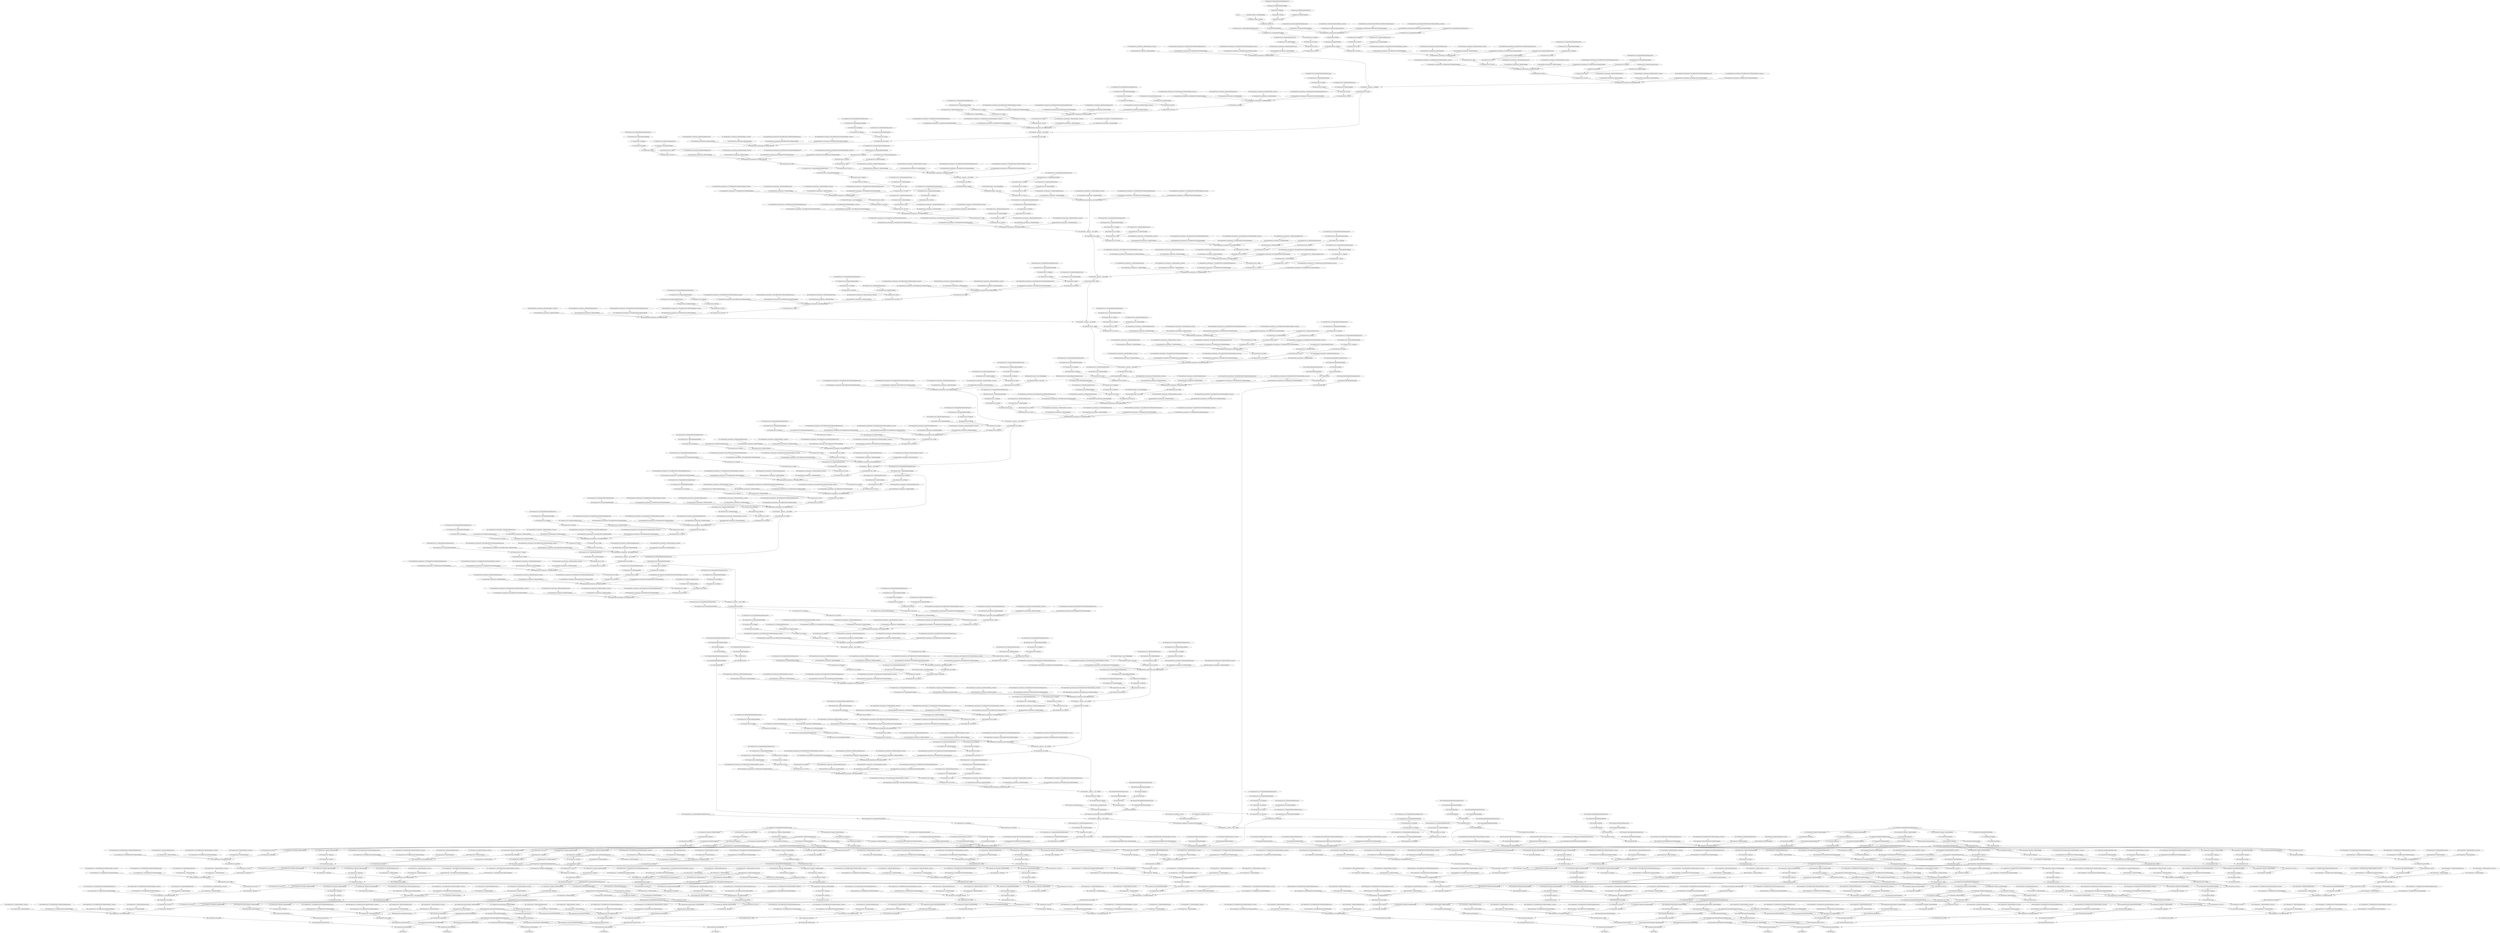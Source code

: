 strict digraph  {
"0 args_0" [id=0, op=Placeholder];
"1 retinanet/tf.compat.v1.pad/Pad/paddings" [id=1, op=Const];
"2 retinanet/tf.compat.v1.pad/Pad" [id=2, op=Pad];
"3 retinanet/conv2d/Sigmoid/ReadVariableOp/resource" [id=3, op=Placeholder];
"4 retinanet/conv2d/Sigmoid/ReadVariableOp" [id=4, op=ReadVariableOp];
"5 retinanet/conv2d/Sigmoid" [id=5, op=Sigmoid];
"6 retinanet/conv2d/Round" [id=6, op=Round];
"7 retinanet/conv2d/ReadVariableOp/resource" [id=7, op=Placeholder];
"8 retinanet/conv2d/ReadVariableOp" [id=8, op=ReadVariableOp];
"9 retinanet/conv2d/mul" [id=9, op=Mul];
"10 retinanet/conv2d/Conv2D" [id=10, op=Conv2D];
"11 retinanet/tf.identity/Identity" [id=11, op=Identity];
"12 retinanet/batch_normalization/ReadVariableOp/resource" [id=12, op=Placeholder];
"13 retinanet/batch_normalization/ReadVariableOp" [id=13, op=ReadVariableOp];
"14 retinanet/batch_normalization/ReadVariableOp_1/resource" [id=14, op=Placeholder];
"15 retinanet/batch_normalization/ReadVariableOp_1" [id=15, op=ReadVariableOp];
"16 retinanet/batch_normalization/FusedBatchNormV3/ReadVariableOp/resource" [id=16, op=Placeholder];
"17 retinanet/batch_normalization/FusedBatchNormV3/ReadVariableOp" [id=17, op=ReadVariableOp];
"18 retinanet/batch_normalization/FusedBatchNormV3/ReadVariableOp_1/resource" [id=18, op=Placeholder];
"19 retinanet/batch_normalization/FusedBatchNormV3/ReadVariableOp_1" [id=19, op=ReadVariableOp];
"20 retinanet/batch_normalization/FusedBatchNormV3" [id=20, op=FusedBatchNormV3];
"21 retinanet/tf.nn.relu/Relu" [id=21, op=Relu];
"22 retinanet/max_pooling2d/MaxPool" [id=22, op=MaxPool];
"23 retinanet/tf.identity_1/Identity" [id=23, op=Identity];
"24 retinanet/conv2d_2/Sigmoid/ReadVariableOp/resource" [id=24, op=Placeholder];
"25 retinanet/conv2d_2/Sigmoid/ReadVariableOp" [id=25, op=ReadVariableOp];
"26 retinanet/conv2d_2/Sigmoid" [id=26, op=Sigmoid];
"27 retinanet/conv2d_2/Round" [id=27, op=Round];
"28 retinanet/conv2d_2/ReadVariableOp/resource" [id=28, op=Placeholder];
"29 retinanet/conv2d_2/ReadVariableOp" [id=29, op=ReadVariableOp];
"30 retinanet/conv2d_2/mul" [id=30, op=Mul];
"31 retinanet/conv2d_2/Conv2D" [id=31, op=Conv2D];
"32 retinanet/batch_normalization_2/ReadVariableOp/resource" [id=32, op=Placeholder];
"33 retinanet/batch_normalization_2/ReadVariableOp" [id=33, op=ReadVariableOp];
"34 retinanet/batch_normalization_2/ReadVariableOp_1/resource" [id=34, op=Placeholder];
"35 retinanet/batch_normalization_2/ReadVariableOp_1" [id=35, op=ReadVariableOp];
"36 retinanet/batch_normalization_2/FusedBatchNormV3/ReadVariableOp/resource" [id=36, op=Placeholder];
"37 retinanet/batch_normalization_2/FusedBatchNormV3/ReadVariableOp" [id=37, op=ReadVariableOp];
"38 retinanet/batch_normalization_2/FusedBatchNormV3/ReadVariableOp_1/resource" [id=38, op=Placeholder];
"39 retinanet/batch_normalization_2/FusedBatchNormV3/ReadVariableOp_1" [id=39, op=ReadVariableOp];
"40 retinanet/batch_normalization_2/FusedBatchNormV3" [id=40, op=FusedBatchNormV3];
"41 retinanet/tf.nn.relu_1/Relu" [id=41, op=Relu];
"42 retinanet/conv2d_3/Sigmoid/ReadVariableOp/resource" [id=42, op=Placeholder];
"43 retinanet/conv2d_3/Sigmoid/ReadVariableOp" [id=43, op=ReadVariableOp];
"44 retinanet/conv2d_3/Sigmoid" [id=44, op=Sigmoid];
"45 retinanet/conv2d_3/Round" [id=45, op=Round];
"46 retinanet/conv2d_3/ReadVariableOp/resource" [id=46, op=Placeholder];
"47 retinanet/conv2d_3/ReadVariableOp" [id=47, op=ReadVariableOp];
"48 retinanet/conv2d_3/mul" [id=48, op=Mul];
"49 retinanet/conv2d_3/Conv2D" [id=49, op=Conv2D];
"50 retinanet/batch_normalization_3/ReadVariableOp/resource" [id=50, op=Placeholder];
"51 retinanet/batch_normalization_3/ReadVariableOp" [id=51, op=ReadVariableOp];
"52 retinanet/batch_normalization_3/ReadVariableOp_1/resource" [id=52, op=Placeholder];
"53 retinanet/batch_normalization_3/ReadVariableOp_1" [id=53, op=ReadVariableOp];
"54 retinanet/batch_normalization_3/FusedBatchNormV3/ReadVariableOp/resource" [id=54, op=Placeholder];
"55 retinanet/batch_normalization_3/FusedBatchNormV3/ReadVariableOp" [id=55, op=ReadVariableOp];
"56 retinanet/batch_normalization_3/FusedBatchNormV3/ReadVariableOp_1/resource" [id=56, op=Placeholder];
"57 retinanet/batch_normalization_3/FusedBatchNormV3/ReadVariableOp_1" [id=57, op=ReadVariableOp];
"58 retinanet/batch_normalization_3/FusedBatchNormV3" [id=58, op=FusedBatchNormV3];
"59 retinanet/tf.nn.relu_2/Relu" [id=59, op=Relu];
"60 retinanet/conv2d_1/Sigmoid/ReadVariableOp/resource" [id=60, op=Placeholder];
"61 retinanet/conv2d_1/Sigmoid/ReadVariableOp" [id=61, op=ReadVariableOp];
"62 retinanet/conv2d_1/Sigmoid" [id=62, op=Sigmoid];
"63 retinanet/conv2d_1/Round" [id=63, op=Round];
"64 retinanet/conv2d_1/ReadVariableOp/resource" [id=64, op=Placeholder];
"65 retinanet/conv2d_1/ReadVariableOp" [id=65, op=ReadVariableOp];
"66 retinanet/conv2d_1/mul" [id=66, op=Mul];
"67 retinanet/conv2d_1/Conv2D" [id=67, op=Conv2D];
"68 retinanet/conv2d_4/Sigmoid/ReadVariableOp/resource" [id=68, op=Placeholder];
"69 retinanet/conv2d_4/Sigmoid/ReadVariableOp" [id=69, op=ReadVariableOp];
"70 retinanet/conv2d_4/Sigmoid" [id=70, op=Sigmoid];
"71 retinanet/conv2d_4/Round" [id=71, op=Round];
"72 retinanet/conv2d_4/ReadVariableOp/resource" [id=72, op=Placeholder];
"73 retinanet/conv2d_4/ReadVariableOp" [id=73, op=ReadVariableOp];
"74 retinanet/conv2d_4/mul" [id=74, op=Mul];
"75 retinanet/conv2d_4/Conv2D" [id=75, op=Conv2D];
"76 retinanet/batch_normalization_4/ReadVariableOp/resource" [id=76, op=Placeholder];
"77 retinanet/batch_normalization_4/ReadVariableOp" [id=77, op=ReadVariableOp];
"78 retinanet/batch_normalization_4/ReadVariableOp_1/resource" [id=78, op=Placeholder];
"79 retinanet/batch_normalization_4/ReadVariableOp_1" [id=79, op=ReadVariableOp];
"80 retinanet/batch_normalization_4/FusedBatchNormV3/ReadVariableOp/resource" [id=80, op=Placeholder];
"81 retinanet/batch_normalization_4/FusedBatchNormV3/ReadVariableOp" [id=81, op=ReadVariableOp];
"82 retinanet/batch_normalization_4/FusedBatchNormV3/ReadVariableOp_1/resource" [id=82, op=Placeholder];
"83 retinanet/batch_normalization_4/FusedBatchNormV3/ReadVariableOp_1" [id=83, op=ReadVariableOp];
"84 retinanet/batch_normalization_4/FusedBatchNormV3" [id=84, op=FusedBatchNormV3];
"85 retinanet/batch_normalization_1/ReadVariableOp/resource" [id=85, op=Placeholder];
"86 retinanet/batch_normalization_1/ReadVariableOp" [id=86, op=ReadVariableOp];
"87 retinanet/batch_normalization_1/ReadVariableOp_1/resource" [id=87, op=Placeholder];
"88 retinanet/batch_normalization_1/ReadVariableOp_1" [id=88, op=ReadVariableOp];
"89 retinanet/batch_normalization_1/FusedBatchNormV3/ReadVariableOp/resource" [id=89, op=Placeholder];
"90 retinanet/batch_normalization_1/FusedBatchNormV3/ReadVariableOp" [id=90, op=ReadVariableOp];
"91 retinanet/batch_normalization_1/FusedBatchNormV3/ReadVariableOp_1/resource" [id=91, op=Placeholder];
"92 retinanet/batch_normalization_1/FusedBatchNormV3/ReadVariableOp_1" [id=92, op=ReadVariableOp];
"93 retinanet/batch_normalization_1/FusedBatchNormV3" [id=93, op=FusedBatchNormV3];
"94 retinanet/tf.__operators__.add/AddV2" [id=94, op=AddV2];
"95 retinanet/tf.nn.relu_3/Relu" [id=95, op=Relu];
"96 retinanet/conv2d_5/Sigmoid/ReadVariableOp/resource" [id=96, op=Placeholder];
"97 retinanet/conv2d_5/Sigmoid/ReadVariableOp" [id=97, op=ReadVariableOp];
"98 retinanet/conv2d_5/Sigmoid" [id=98, op=Sigmoid];
"99 retinanet/conv2d_5/Round" [id=99, op=Round];
"100 retinanet/conv2d_5/ReadVariableOp/resource" [id=100, op=Placeholder];
"101 retinanet/conv2d_5/ReadVariableOp" [id=101, op=ReadVariableOp];
"102 retinanet/conv2d_5/mul" [id=102, op=Mul];
"103 retinanet/conv2d_5/Conv2D" [id=103, op=Conv2D];
"104 retinanet/batch_normalization_5/ReadVariableOp/resource" [id=104, op=Placeholder];
"105 retinanet/batch_normalization_5/ReadVariableOp" [id=105, op=ReadVariableOp];
"106 retinanet/batch_normalization_5/ReadVariableOp_1/resource" [id=106, op=Placeholder];
"107 retinanet/batch_normalization_5/ReadVariableOp_1" [id=107, op=ReadVariableOp];
"108 retinanet/batch_normalization_5/FusedBatchNormV3/ReadVariableOp/resource" [id=108, op=Placeholder];
"109 retinanet/batch_normalization_5/FusedBatchNormV3/ReadVariableOp" [id=109, op=ReadVariableOp];
"110 retinanet/batch_normalization_5/FusedBatchNormV3/ReadVariableOp_1/resource" [id=110, op=Placeholder];
"111 retinanet/batch_normalization_5/FusedBatchNormV3/ReadVariableOp_1" [id=111, op=ReadVariableOp];
"112 retinanet/batch_normalization_5/FusedBatchNormV3" [id=112, op=FusedBatchNormV3];
"113 retinanet/tf.nn.relu_4/Relu" [id=113, op=Relu];
"114 retinanet/conv2d_6/Sigmoid/ReadVariableOp/resource" [id=114, op=Placeholder];
"115 retinanet/conv2d_6/Sigmoid/ReadVariableOp" [id=115, op=ReadVariableOp];
"116 retinanet/conv2d_6/Sigmoid" [id=116, op=Sigmoid];
"117 retinanet/conv2d_6/Round" [id=117, op=Round];
"118 retinanet/conv2d_6/ReadVariableOp/resource" [id=118, op=Placeholder];
"119 retinanet/conv2d_6/ReadVariableOp" [id=119, op=ReadVariableOp];
"120 retinanet/conv2d_6/mul" [id=120, op=Mul];
"121 retinanet/conv2d_6/Conv2D" [id=121, op=Conv2D];
"122 retinanet/batch_normalization_6/ReadVariableOp/resource" [id=122, op=Placeholder];
"123 retinanet/batch_normalization_6/ReadVariableOp" [id=123, op=ReadVariableOp];
"124 retinanet/batch_normalization_6/ReadVariableOp_1/resource" [id=124, op=Placeholder];
"125 retinanet/batch_normalization_6/ReadVariableOp_1" [id=125, op=ReadVariableOp];
"126 retinanet/batch_normalization_6/FusedBatchNormV3/ReadVariableOp/resource" [id=126, op=Placeholder];
"127 retinanet/batch_normalization_6/FusedBatchNormV3/ReadVariableOp" [id=127, op=ReadVariableOp];
"128 retinanet/batch_normalization_6/FusedBatchNormV3/ReadVariableOp_1/resource" [id=128, op=Placeholder];
"129 retinanet/batch_normalization_6/FusedBatchNormV3/ReadVariableOp_1" [id=129, op=ReadVariableOp];
"130 retinanet/batch_normalization_6/FusedBatchNormV3" [id=130, op=FusedBatchNormV3];
"131 retinanet/tf.nn.relu_5/Relu" [id=131, op=Relu];
"132 retinanet/conv2d_7/Sigmoid/ReadVariableOp/resource" [id=132, op=Placeholder];
"133 retinanet/conv2d_7/Sigmoid/ReadVariableOp" [id=133, op=ReadVariableOp];
"134 retinanet/conv2d_7/Sigmoid" [id=134, op=Sigmoid];
"135 retinanet/conv2d_7/Round" [id=135, op=Round];
"136 retinanet/conv2d_7/ReadVariableOp/resource" [id=136, op=Placeholder];
"137 retinanet/conv2d_7/ReadVariableOp" [id=137, op=ReadVariableOp];
"138 retinanet/conv2d_7/mul" [id=138, op=Mul];
"139 retinanet/conv2d_7/Conv2D" [id=139, op=Conv2D];
"140 retinanet/batch_normalization_7/ReadVariableOp/resource" [id=140, op=Placeholder];
"141 retinanet/batch_normalization_7/ReadVariableOp" [id=141, op=ReadVariableOp];
"142 retinanet/batch_normalization_7/ReadVariableOp_1/resource" [id=142, op=Placeholder];
"143 retinanet/batch_normalization_7/ReadVariableOp_1" [id=143, op=ReadVariableOp];
"144 retinanet/batch_normalization_7/FusedBatchNormV3/ReadVariableOp/resource" [id=144, op=Placeholder];
"145 retinanet/batch_normalization_7/FusedBatchNormV3/ReadVariableOp" [id=145, op=ReadVariableOp];
"146 retinanet/batch_normalization_7/FusedBatchNormV3/ReadVariableOp_1/resource" [id=146, op=Placeholder];
"147 retinanet/batch_normalization_7/FusedBatchNormV3/ReadVariableOp_1" [id=147, op=ReadVariableOp];
"148 retinanet/batch_normalization_7/FusedBatchNormV3" [id=148, op=FusedBatchNormV3];
"149 retinanet/tf.__operators__.add_1/AddV2" [id=149, op=AddV2];
"150 retinanet/tf.nn.relu_6/Relu" [id=150, op=Relu];
"151 retinanet/conv2d_8/Sigmoid/ReadVariableOp/resource" [id=151, op=Placeholder];
"152 retinanet/conv2d_8/Sigmoid/ReadVariableOp" [id=152, op=ReadVariableOp];
"153 retinanet/conv2d_8/Sigmoid" [id=153, op=Sigmoid];
"154 retinanet/conv2d_8/Round" [id=154, op=Round];
"155 retinanet/conv2d_8/ReadVariableOp/resource" [id=155, op=Placeholder];
"156 retinanet/conv2d_8/ReadVariableOp" [id=156, op=ReadVariableOp];
"157 retinanet/conv2d_8/mul" [id=157, op=Mul];
"158 retinanet/conv2d_8/Conv2D" [id=158, op=Conv2D];
"159 retinanet/batch_normalization_8/ReadVariableOp/resource" [id=159, op=Placeholder];
"160 retinanet/batch_normalization_8/ReadVariableOp" [id=160, op=ReadVariableOp];
"161 retinanet/batch_normalization_8/ReadVariableOp_1/resource" [id=161, op=Placeholder];
"162 retinanet/batch_normalization_8/ReadVariableOp_1" [id=162, op=ReadVariableOp];
"163 retinanet/batch_normalization_8/FusedBatchNormV3/ReadVariableOp/resource" [id=163, op=Placeholder];
"164 retinanet/batch_normalization_8/FusedBatchNormV3/ReadVariableOp" [id=164, op=ReadVariableOp];
"165 retinanet/batch_normalization_8/FusedBatchNormV3/ReadVariableOp_1/resource" [id=165, op=Placeholder];
"166 retinanet/batch_normalization_8/FusedBatchNormV3/ReadVariableOp_1" [id=166, op=ReadVariableOp];
"167 retinanet/batch_normalization_8/FusedBatchNormV3" [id=167, op=FusedBatchNormV3];
"168 retinanet/tf.nn.relu_7/Relu" [id=168, op=Relu];
"169 retinanet/conv2d_9/Sigmoid/ReadVariableOp/resource" [id=169, op=Placeholder];
"170 retinanet/conv2d_9/Sigmoid/ReadVariableOp" [id=170, op=ReadVariableOp];
"171 retinanet/conv2d_9/Sigmoid" [id=171, op=Sigmoid];
"172 retinanet/conv2d_9/Round" [id=172, op=Round];
"173 retinanet/conv2d_9/ReadVariableOp/resource" [id=173, op=Placeholder];
"174 retinanet/conv2d_9/ReadVariableOp" [id=174, op=ReadVariableOp];
"175 retinanet/conv2d_9/mul" [id=175, op=Mul];
"176 retinanet/conv2d_9/Conv2D" [id=176, op=Conv2D];
"177 retinanet/batch_normalization_9/ReadVariableOp/resource" [id=177, op=Placeholder];
"178 retinanet/batch_normalization_9/ReadVariableOp" [id=178, op=ReadVariableOp];
"179 retinanet/batch_normalization_9/ReadVariableOp_1/resource" [id=179, op=Placeholder];
"180 retinanet/batch_normalization_9/ReadVariableOp_1" [id=180, op=ReadVariableOp];
"181 retinanet/batch_normalization_9/FusedBatchNormV3/ReadVariableOp/resource" [id=181, op=Placeholder];
"182 retinanet/batch_normalization_9/FusedBatchNormV3/ReadVariableOp" [id=182, op=ReadVariableOp];
"183 retinanet/batch_normalization_9/FusedBatchNormV3/ReadVariableOp_1/resource" [id=183, op=Placeholder];
"184 retinanet/batch_normalization_9/FusedBatchNormV3/ReadVariableOp_1" [id=184, op=ReadVariableOp];
"185 retinanet/batch_normalization_9/FusedBatchNormV3" [id=185, op=FusedBatchNormV3];
"186 retinanet/tf.nn.relu_8/Relu" [id=186, op=Relu];
"187 retinanet/conv2d_10/Sigmoid/ReadVariableOp/resource" [id=187, op=Placeholder];
"188 retinanet/conv2d_10/Sigmoid/ReadVariableOp" [id=188, op=ReadVariableOp];
"189 retinanet/conv2d_10/Sigmoid" [id=189, op=Sigmoid];
"190 retinanet/conv2d_10/Round" [id=190, op=Round];
"191 retinanet/conv2d_10/ReadVariableOp/resource" [id=191, op=Placeholder];
"192 retinanet/conv2d_10/ReadVariableOp" [id=192, op=ReadVariableOp];
"193 retinanet/conv2d_10/mul" [id=193, op=Mul];
"194 retinanet/conv2d_10/Conv2D" [id=194, op=Conv2D];
"195 retinanet/batch_normalization_10/ReadVariableOp/resource" [id=195, op=Placeholder];
"196 retinanet/batch_normalization_10/ReadVariableOp" [id=196, op=ReadVariableOp];
"197 retinanet/batch_normalization_10/ReadVariableOp_1/resource" [id=197, op=Placeholder];
"198 retinanet/batch_normalization_10/ReadVariableOp_1" [id=198, op=ReadVariableOp];
"199 retinanet/batch_normalization_10/FusedBatchNormV3/ReadVariableOp/resource" [id=199, op=Placeholder];
"200 retinanet/batch_normalization_10/FusedBatchNormV3/ReadVariableOp" [id=200, op=ReadVariableOp];
"201 retinanet/batch_normalization_10/FusedBatchNormV3/ReadVariableOp_1/resource" [id=201, op=Placeholder];
"202 retinanet/batch_normalization_10/FusedBatchNormV3/ReadVariableOp_1" [id=202, op=ReadVariableOp];
"203 retinanet/batch_normalization_10/FusedBatchNormV3" [id=203, op=FusedBatchNormV3];
"204 retinanet/tf.__operators__.add_2/AddV2" [id=204, op=AddV2];
"205 retinanet/tf.nn.relu_9/Relu" [id=205, op=Relu];
"206 retinanet/tf.identity_2/Identity" [id=206, op=Identity];
"207 retinanet/conv2d_12/Sigmoid/ReadVariableOp/resource" [id=207, op=Placeholder];
"208 retinanet/conv2d_12/Sigmoid/ReadVariableOp" [id=208, op=ReadVariableOp];
"209 retinanet/conv2d_12/Sigmoid" [id=209, op=Sigmoid];
"210 retinanet/conv2d_12/Round" [id=210, op=Round];
"211 retinanet/conv2d_12/ReadVariableOp/resource" [id=211, op=Placeholder];
"212 retinanet/conv2d_12/ReadVariableOp" [id=212, op=ReadVariableOp];
"213 retinanet/conv2d_12/mul" [id=213, op=Mul];
"214 retinanet/conv2d_12/Conv2D" [id=214, op=Conv2D];
"215 retinanet/batch_normalization_12/ReadVariableOp/resource" [id=215, op=Placeholder];
"216 retinanet/batch_normalization_12/ReadVariableOp" [id=216, op=ReadVariableOp];
"217 retinanet/batch_normalization_12/ReadVariableOp_1/resource" [id=217, op=Placeholder];
"218 retinanet/batch_normalization_12/ReadVariableOp_1" [id=218, op=ReadVariableOp];
"219 retinanet/batch_normalization_12/FusedBatchNormV3/ReadVariableOp/resource" [id=219, op=Placeholder];
"220 retinanet/batch_normalization_12/FusedBatchNormV3/ReadVariableOp" [id=220, op=ReadVariableOp];
"221 retinanet/batch_normalization_12/FusedBatchNormV3/ReadVariableOp_1/resource" [id=221, op=Placeholder];
"222 retinanet/batch_normalization_12/FusedBatchNormV3/ReadVariableOp_1" [id=222, op=ReadVariableOp];
"223 retinanet/batch_normalization_12/FusedBatchNormV3" [id=223, op=FusedBatchNormV3];
"224 retinanet/tf.nn.relu_10/Relu" [id=224, op=Relu];
"225 retinanet/tf.compat.v1.pad_2/Pad/paddings" [id=225, op=Const];
"226 retinanet/tf.compat.v1.pad_2/Pad" [id=226, op=Pad];
"227 retinanet/conv2d_13/Sigmoid/ReadVariableOp/resource" [id=227, op=Placeholder];
"228 retinanet/conv2d_13/Sigmoid/ReadVariableOp" [id=228, op=ReadVariableOp];
"229 retinanet/conv2d_13/Sigmoid" [id=229, op=Sigmoid];
"230 retinanet/conv2d_13/Round" [id=230, op=Round];
"231 retinanet/conv2d_13/ReadVariableOp/resource" [id=231, op=Placeholder];
"232 retinanet/conv2d_13/ReadVariableOp" [id=232, op=ReadVariableOp];
"233 retinanet/conv2d_13/mul" [id=233, op=Mul];
"234 retinanet/conv2d_13/Conv2D" [id=234, op=Conv2D];
"235 retinanet/batch_normalization_13/ReadVariableOp/resource" [id=235, op=Placeholder];
"236 retinanet/batch_normalization_13/ReadVariableOp" [id=236, op=ReadVariableOp];
"237 retinanet/batch_normalization_13/ReadVariableOp_1/resource" [id=237, op=Placeholder];
"238 retinanet/batch_normalization_13/ReadVariableOp_1" [id=238, op=ReadVariableOp];
"239 retinanet/batch_normalization_13/FusedBatchNormV3/ReadVariableOp/resource" [id=239, op=Placeholder];
"240 retinanet/batch_normalization_13/FusedBatchNormV3/ReadVariableOp" [id=240, op=ReadVariableOp];
"241 retinanet/batch_normalization_13/FusedBatchNormV3/ReadVariableOp_1/resource" [id=241, op=Placeholder];
"242 retinanet/batch_normalization_13/FusedBatchNormV3/ReadVariableOp_1" [id=242, op=ReadVariableOp];
"243 retinanet/batch_normalization_13/FusedBatchNormV3" [id=243, op=FusedBatchNormV3];
"244 retinanet/tf.compat.v1.pad_1/Pad/paddings" [id=244, op=Const];
"245 retinanet/tf.compat.v1.pad_1/Pad" [id=245, op=Pad];
"246 retinanet/tf.nn.relu_11/Relu" [id=246, op=Relu];
"247 retinanet/conv2d_11/Sigmoid/ReadVariableOp/resource" [id=247, op=Placeholder];
"248 retinanet/conv2d_11/Sigmoid/ReadVariableOp" [id=248, op=ReadVariableOp];
"249 retinanet/conv2d_11/Sigmoid" [id=249, op=Sigmoid];
"250 retinanet/conv2d_11/Round" [id=250, op=Round];
"251 retinanet/conv2d_11/ReadVariableOp/resource" [id=251, op=Placeholder];
"252 retinanet/conv2d_11/ReadVariableOp" [id=252, op=ReadVariableOp];
"253 retinanet/conv2d_11/mul" [id=253, op=Mul];
"254 retinanet/conv2d_11/Conv2D" [id=254, op=Conv2D];
"255 retinanet/conv2d_14/Sigmoid/ReadVariableOp/resource" [id=255, op=Placeholder];
"256 retinanet/conv2d_14/Sigmoid/ReadVariableOp" [id=256, op=ReadVariableOp];
"257 retinanet/conv2d_14/Sigmoid" [id=257, op=Sigmoid];
"258 retinanet/conv2d_14/Round" [id=258, op=Round];
"259 retinanet/conv2d_14/ReadVariableOp/resource" [id=259, op=Placeholder];
"260 retinanet/conv2d_14/ReadVariableOp" [id=260, op=ReadVariableOp];
"261 retinanet/conv2d_14/mul" [id=261, op=Mul];
"262 retinanet/conv2d_14/Conv2D" [id=262, op=Conv2D];
"263 retinanet/batch_normalization_14/ReadVariableOp/resource" [id=263, op=Placeholder];
"264 retinanet/batch_normalization_14/ReadVariableOp" [id=264, op=ReadVariableOp];
"265 retinanet/batch_normalization_14/ReadVariableOp_1/resource" [id=265, op=Placeholder];
"266 retinanet/batch_normalization_14/ReadVariableOp_1" [id=266, op=ReadVariableOp];
"267 retinanet/batch_normalization_14/FusedBatchNormV3/ReadVariableOp/resource" [id=267, op=Placeholder];
"268 retinanet/batch_normalization_14/FusedBatchNormV3/ReadVariableOp" [id=268, op=ReadVariableOp];
"269 retinanet/batch_normalization_14/FusedBatchNormV3/ReadVariableOp_1/resource" [id=269, op=Placeholder];
"270 retinanet/batch_normalization_14/FusedBatchNormV3/ReadVariableOp_1" [id=270, op=ReadVariableOp];
"271 retinanet/batch_normalization_14/FusedBatchNormV3" [id=271, op=FusedBatchNormV3];
"272 retinanet/batch_normalization_11/ReadVariableOp/resource" [id=272, op=Placeholder];
"273 retinanet/batch_normalization_11/ReadVariableOp" [id=273, op=ReadVariableOp];
"274 retinanet/batch_normalization_11/ReadVariableOp_1/resource" [id=274, op=Placeholder];
"275 retinanet/batch_normalization_11/ReadVariableOp_1" [id=275, op=ReadVariableOp];
"276 retinanet/batch_normalization_11/FusedBatchNormV3/ReadVariableOp/resource" [id=276, op=Placeholder];
"277 retinanet/batch_normalization_11/FusedBatchNormV3/ReadVariableOp" [id=277, op=ReadVariableOp];
"278 retinanet/batch_normalization_11/FusedBatchNormV3/ReadVariableOp_1/resource" [id=278, op=Placeholder];
"279 retinanet/batch_normalization_11/FusedBatchNormV3/ReadVariableOp_1" [id=279, op=ReadVariableOp];
"280 retinanet/batch_normalization_11/FusedBatchNormV3" [id=280, op=FusedBatchNormV3];
"281 retinanet/tf.__operators__.add_3/AddV2" [id=281, op=AddV2];
"282 retinanet/tf.nn.relu_12/Relu" [id=282, op=Relu];
"283 retinanet/conv2d_15/Sigmoid/ReadVariableOp/resource" [id=283, op=Placeholder];
"284 retinanet/conv2d_15/Sigmoid/ReadVariableOp" [id=284, op=ReadVariableOp];
"285 retinanet/conv2d_15/Sigmoid" [id=285, op=Sigmoid];
"286 retinanet/conv2d_15/Round" [id=286, op=Round];
"287 retinanet/conv2d_15/ReadVariableOp/resource" [id=287, op=Placeholder];
"288 retinanet/conv2d_15/ReadVariableOp" [id=288, op=ReadVariableOp];
"289 retinanet/conv2d_15/mul" [id=289, op=Mul];
"290 retinanet/conv2d_15/Conv2D" [id=290, op=Conv2D];
"291 retinanet/batch_normalization_15/ReadVariableOp/resource" [id=291, op=Placeholder];
"292 retinanet/batch_normalization_15/ReadVariableOp" [id=292, op=ReadVariableOp];
"293 retinanet/batch_normalization_15/ReadVariableOp_1/resource" [id=293, op=Placeholder];
"294 retinanet/batch_normalization_15/ReadVariableOp_1" [id=294, op=ReadVariableOp];
"295 retinanet/batch_normalization_15/FusedBatchNormV3/ReadVariableOp/resource" [id=295, op=Placeholder];
"296 retinanet/batch_normalization_15/FusedBatchNormV3/ReadVariableOp" [id=296, op=ReadVariableOp];
"297 retinanet/batch_normalization_15/FusedBatchNormV3/ReadVariableOp_1/resource" [id=297, op=Placeholder];
"298 retinanet/batch_normalization_15/FusedBatchNormV3/ReadVariableOp_1" [id=298, op=ReadVariableOp];
"299 retinanet/batch_normalization_15/FusedBatchNormV3" [id=299, op=FusedBatchNormV3];
"300 retinanet/tf.nn.relu_13/Relu" [id=300, op=Relu];
"301 retinanet/conv2d_16/Sigmoid/ReadVariableOp/resource" [id=301, op=Placeholder];
"302 retinanet/conv2d_16/Sigmoid/ReadVariableOp" [id=302, op=ReadVariableOp];
"303 retinanet/conv2d_16/Sigmoid" [id=303, op=Sigmoid];
"304 retinanet/conv2d_16/Round" [id=304, op=Round];
"305 retinanet/conv2d_16/ReadVariableOp/resource" [id=305, op=Placeholder];
"306 retinanet/conv2d_16/ReadVariableOp" [id=306, op=ReadVariableOp];
"307 retinanet/conv2d_16/mul" [id=307, op=Mul];
"308 retinanet/conv2d_16/Conv2D" [id=308, op=Conv2D];
"309 retinanet/batch_normalization_16/ReadVariableOp/resource" [id=309, op=Placeholder];
"310 retinanet/batch_normalization_16/ReadVariableOp" [id=310, op=ReadVariableOp];
"311 retinanet/batch_normalization_16/ReadVariableOp_1/resource" [id=311, op=Placeholder];
"312 retinanet/batch_normalization_16/ReadVariableOp_1" [id=312, op=ReadVariableOp];
"313 retinanet/batch_normalization_16/FusedBatchNormV3/ReadVariableOp/resource" [id=313, op=Placeholder];
"314 retinanet/batch_normalization_16/FusedBatchNormV3/ReadVariableOp" [id=314, op=ReadVariableOp];
"315 retinanet/batch_normalization_16/FusedBatchNormV3/ReadVariableOp_1/resource" [id=315, op=Placeholder];
"316 retinanet/batch_normalization_16/FusedBatchNormV3/ReadVariableOp_1" [id=316, op=ReadVariableOp];
"317 retinanet/batch_normalization_16/FusedBatchNormV3" [id=317, op=FusedBatchNormV3];
"318 retinanet/tf.nn.relu_14/Relu" [id=318, op=Relu];
"319 retinanet/conv2d_17/Sigmoid/ReadVariableOp/resource" [id=319, op=Placeholder];
"320 retinanet/conv2d_17/Sigmoid/ReadVariableOp" [id=320, op=ReadVariableOp];
"321 retinanet/conv2d_17/Sigmoid" [id=321, op=Sigmoid];
"322 retinanet/conv2d_17/Round" [id=322, op=Round];
"323 retinanet/conv2d_17/ReadVariableOp/resource" [id=323, op=Placeholder];
"324 retinanet/conv2d_17/ReadVariableOp" [id=324, op=ReadVariableOp];
"325 retinanet/conv2d_17/mul" [id=325, op=Mul];
"326 retinanet/conv2d_17/Conv2D" [id=326, op=Conv2D];
"327 retinanet/batch_normalization_17/ReadVariableOp/resource" [id=327, op=Placeholder];
"328 retinanet/batch_normalization_17/ReadVariableOp" [id=328, op=ReadVariableOp];
"329 retinanet/batch_normalization_17/ReadVariableOp_1/resource" [id=329, op=Placeholder];
"330 retinanet/batch_normalization_17/ReadVariableOp_1" [id=330, op=ReadVariableOp];
"331 retinanet/batch_normalization_17/FusedBatchNormV3/ReadVariableOp/resource" [id=331, op=Placeholder];
"332 retinanet/batch_normalization_17/FusedBatchNormV3/ReadVariableOp" [id=332, op=ReadVariableOp];
"333 retinanet/batch_normalization_17/FusedBatchNormV3/ReadVariableOp_1/resource" [id=333, op=Placeholder];
"334 retinanet/batch_normalization_17/FusedBatchNormV3/ReadVariableOp_1" [id=334, op=ReadVariableOp];
"335 retinanet/batch_normalization_17/FusedBatchNormV3" [id=335, op=FusedBatchNormV3];
"336 retinanet/tf.__operators__.add_4/AddV2" [id=336, op=AddV2];
"337 retinanet/tf.nn.relu_15/Relu" [id=337, op=Relu];
"338 retinanet/conv2d_18/Sigmoid/ReadVariableOp/resource" [id=338, op=Placeholder];
"339 retinanet/conv2d_18/Sigmoid/ReadVariableOp" [id=339, op=ReadVariableOp];
"340 retinanet/conv2d_18/Sigmoid" [id=340, op=Sigmoid];
"341 retinanet/conv2d_18/Round" [id=341, op=Round];
"342 retinanet/conv2d_18/ReadVariableOp/resource" [id=342, op=Placeholder];
"343 retinanet/conv2d_18/ReadVariableOp" [id=343, op=ReadVariableOp];
"344 retinanet/conv2d_18/mul" [id=344, op=Mul];
"345 retinanet/conv2d_18/Conv2D" [id=345, op=Conv2D];
"346 retinanet/batch_normalization_18/ReadVariableOp/resource" [id=346, op=Placeholder];
"347 retinanet/batch_normalization_18/ReadVariableOp" [id=347, op=ReadVariableOp];
"348 retinanet/batch_normalization_18/ReadVariableOp_1/resource" [id=348, op=Placeholder];
"349 retinanet/batch_normalization_18/ReadVariableOp_1" [id=349, op=ReadVariableOp];
"350 retinanet/batch_normalization_18/FusedBatchNormV3/ReadVariableOp/resource" [id=350, op=Placeholder];
"351 retinanet/batch_normalization_18/FusedBatchNormV3/ReadVariableOp" [id=351, op=ReadVariableOp];
"352 retinanet/batch_normalization_18/FusedBatchNormV3/ReadVariableOp_1/resource" [id=352, op=Placeholder];
"353 retinanet/batch_normalization_18/FusedBatchNormV3/ReadVariableOp_1" [id=353, op=ReadVariableOp];
"354 retinanet/batch_normalization_18/FusedBatchNormV3" [id=354, op=FusedBatchNormV3];
"355 retinanet/tf.nn.relu_16/Relu" [id=355, op=Relu];
"356 retinanet/conv2d_19/Sigmoid/ReadVariableOp/resource" [id=356, op=Placeholder];
"357 retinanet/conv2d_19/Sigmoid/ReadVariableOp" [id=357, op=ReadVariableOp];
"358 retinanet/conv2d_19/Sigmoid" [id=358, op=Sigmoid];
"359 retinanet/conv2d_19/Round" [id=359, op=Round];
"360 retinanet/conv2d_19/ReadVariableOp/resource" [id=360, op=Placeholder];
"361 retinanet/conv2d_19/ReadVariableOp" [id=361, op=ReadVariableOp];
"362 retinanet/conv2d_19/mul" [id=362, op=Mul];
"363 retinanet/conv2d_19/Conv2D" [id=363, op=Conv2D];
"364 retinanet/batch_normalization_19/ReadVariableOp/resource" [id=364, op=Placeholder];
"365 retinanet/batch_normalization_19/ReadVariableOp" [id=365, op=ReadVariableOp];
"366 retinanet/batch_normalization_19/ReadVariableOp_1/resource" [id=366, op=Placeholder];
"367 retinanet/batch_normalization_19/ReadVariableOp_1" [id=367, op=ReadVariableOp];
"368 retinanet/batch_normalization_19/FusedBatchNormV3/ReadVariableOp/resource" [id=368, op=Placeholder];
"369 retinanet/batch_normalization_19/FusedBatchNormV3/ReadVariableOp" [id=369, op=ReadVariableOp];
"370 retinanet/batch_normalization_19/FusedBatchNormV3/ReadVariableOp_1/resource" [id=370, op=Placeholder];
"371 retinanet/batch_normalization_19/FusedBatchNormV3/ReadVariableOp_1" [id=371, op=ReadVariableOp];
"372 retinanet/batch_normalization_19/FusedBatchNormV3" [id=372, op=FusedBatchNormV3];
"373 retinanet/tf.nn.relu_17/Relu" [id=373, op=Relu];
"374 retinanet/conv2d_20/Sigmoid/ReadVariableOp/resource" [id=374, op=Placeholder];
"375 retinanet/conv2d_20/Sigmoid/ReadVariableOp" [id=375, op=ReadVariableOp];
"376 retinanet/conv2d_20/Sigmoid" [id=376, op=Sigmoid];
"377 retinanet/conv2d_20/Round" [id=377, op=Round];
"378 retinanet/conv2d_20/ReadVariableOp/resource" [id=378, op=Placeholder];
"379 retinanet/conv2d_20/ReadVariableOp" [id=379, op=ReadVariableOp];
"380 retinanet/conv2d_20/mul" [id=380, op=Mul];
"381 retinanet/conv2d_20/Conv2D" [id=381, op=Conv2D];
"382 retinanet/batch_normalization_20/ReadVariableOp/resource" [id=382, op=Placeholder];
"383 retinanet/batch_normalization_20/ReadVariableOp" [id=383, op=ReadVariableOp];
"384 retinanet/batch_normalization_20/ReadVariableOp_1/resource" [id=384, op=Placeholder];
"385 retinanet/batch_normalization_20/ReadVariableOp_1" [id=385, op=ReadVariableOp];
"386 retinanet/batch_normalization_20/FusedBatchNormV3/ReadVariableOp/resource" [id=386, op=Placeholder];
"387 retinanet/batch_normalization_20/FusedBatchNormV3/ReadVariableOp" [id=387, op=ReadVariableOp];
"388 retinanet/batch_normalization_20/FusedBatchNormV3/ReadVariableOp_1/resource" [id=388, op=Placeholder];
"389 retinanet/batch_normalization_20/FusedBatchNormV3/ReadVariableOp_1" [id=389, op=ReadVariableOp];
"390 retinanet/batch_normalization_20/FusedBatchNormV3" [id=390, op=FusedBatchNormV3];
"391 retinanet/tf.__operators__.add_5/AddV2" [id=391, op=AddV2];
"392 retinanet/tf.nn.relu_18/Relu" [id=392, op=Relu];
"393 retinanet/conv2d_21/Sigmoid/ReadVariableOp/resource" [id=393, op=Placeholder];
"394 retinanet/conv2d_21/Sigmoid/ReadVariableOp" [id=394, op=ReadVariableOp];
"395 retinanet/conv2d_21/Sigmoid" [id=395, op=Sigmoid];
"396 retinanet/conv2d_21/Round" [id=396, op=Round];
"397 retinanet/conv2d_21/ReadVariableOp/resource" [id=397, op=Placeholder];
"398 retinanet/conv2d_21/ReadVariableOp" [id=398, op=ReadVariableOp];
"399 retinanet/conv2d_21/mul" [id=399, op=Mul];
"400 retinanet/conv2d_21/Conv2D" [id=400, op=Conv2D];
"401 retinanet/batch_normalization_21/ReadVariableOp/resource" [id=401, op=Placeholder];
"402 retinanet/batch_normalization_21/ReadVariableOp" [id=402, op=ReadVariableOp];
"403 retinanet/batch_normalization_21/ReadVariableOp_1/resource" [id=403, op=Placeholder];
"404 retinanet/batch_normalization_21/ReadVariableOp_1" [id=404, op=ReadVariableOp];
"405 retinanet/batch_normalization_21/FusedBatchNormV3/ReadVariableOp/resource" [id=405, op=Placeholder];
"406 retinanet/batch_normalization_21/FusedBatchNormV3/ReadVariableOp" [id=406, op=ReadVariableOp];
"407 retinanet/batch_normalization_21/FusedBatchNormV3/ReadVariableOp_1/resource" [id=407, op=Placeholder];
"408 retinanet/batch_normalization_21/FusedBatchNormV3/ReadVariableOp_1" [id=408, op=ReadVariableOp];
"409 retinanet/batch_normalization_21/FusedBatchNormV3" [id=409, op=FusedBatchNormV3];
"410 retinanet/tf.nn.relu_19/Relu" [id=410, op=Relu];
"411 retinanet/conv2d_22/Sigmoid/ReadVariableOp/resource" [id=411, op=Placeholder];
"412 retinanet/conv2d_22/Sigmoid/ReadVariableOp" [id=412, op=ReadVariableOp];
"413 retinanet/conv2d_22/Sigmoid" [id=413, op=Sigmoid];
"414 retinanet/conv2d_22/Round" [id=414, op=Round];
"415 retinanet/conv2d_22/ReadVariableOp/resource" [id=415, op=Placeholder];
"416 retinanet/conv2d_22/ReadVariableOp" [id=416, op=ReadVariableOp];
"417 retinanet/conv2d_22/mul" [id=417, op=Mul];
"418 retinanet/conv2d_22/Conv2D" [id=418, op=Conv2D];
"419 retinanet/batch_normalization_22/ReadVariableOp/resource" [id=419, op=Placeholder];
"420 retinanet/batch_normalization_22/ReadVariableOp" [id=420, op=ReadVariableOp];
"421 retinanet/batch_normalization_22/ReadVariableOp_1/resource" [id=421, op=Placeholder];
"422 retinanet/batch_normalization_22/ReadVariableOp_1" [id=422, op=ReadVariableOp];
"423 retinanet/batch_normalization_22/FusedBatchNormV3/ReadVariableOp/resource" [id=423, op=Placeholder];
"424 retinanet/batch_normalization_22/FusedBatchNormV3/ReadVariableOp" [id=424, op=ReadVariableOp];
"425 retinanet/batch_normalization_22/FusedBatchNormV3/ReadVariableOp_1/resource" [id=425, op=Placeholder];
"426 retinanet/batch_normalization_22/FusedBatchNormV3/ReadVariableOp_1" [id=426, op=ReadVariableOp];
"427 retinanet/batch_normalization_22/FusedBatchNormV3" [id=427, op=FusedBatchNormV3];
"428 retinanet/tf.nn.relu_20/Relu" [id=428, op=Relu];
"429 retinanet/conv2d_23/Sigmoid/ReadVariableOp/resource" [id=429, op=Placeholder];
"430 retinanet/conv2d_23/Sigmoid/ReadVariableOp" [id=430, op=ReadVariableOp];
"431 retinanet/conv2d_23/Sigmoid" [id=431, op=Sigmoid];
"432 retinanet/conv2d_23/Round" [id=432, op=Round];
"433 retinanet/conv2d_23/ReadVariableOp/resource" [id=433, op=Placeholder];
"434 retinanet/conv2d_23/ReadVariableOp" [id=434, op=ReadVariableOp];
"435 retinanet/conv2d_23/mul" [id=435, op=Mul];
"436 retinanet/conv2d_23/Conv2D" [id=436, op=Conv2D];
"437 retinanet/batch_normalization_23/ReadVariableOp/resource" [id=437, op=Placeholder];
"438 retinanet/batch_normalization_23/ReadVariableOp" [id=438, op=ReadVariableOp];
"439 retinanet/batch_normalization_23/ReadVariableOp_1/resource" [id=439, op=Placeholder];
"440 retinanet/batch_normalization_23/ReadVariableOp_1" [id=440, op=ReadVariableOp];
"441 retinanet/batch_normalization_23/FusedBatchNormV3/ReadVariableOp/resource" [id=441, op=Placeholder];
"442 retinanet/batch_normalization_23/FusedBatchNormV3/ReadVariableOp" [id=442, op=ReadVariableOp];
"443 retinanet/batch_normalization_23/FusedBatchNormV3/ReadVariableOp_1/resource" [id=443, op=Placeholder];
"444 retinanet/batch_normalization_23/FusedBatchNormV3/ReadVariableOp_1" [id=444, op=ReadVariableOp];
"445 retinanet/batch_normalization_23/FusedBatchNormV3" [id=445, op=FusedBatchNormV3];
"446 retinanet/tf.__operators__.add_6/AddV2" [id=446, op=AddV2];
"447 retinanet/tf.nn.relu_21/Relu" [id=447, op=Relu];
"448 retinanet/tf.identity_3/Identity" [id=448, op=Identity];
"449 retinanet/conv2d_25/Sigmoid/ReadVariableOp/resource" [id=449, op=Placeholder];
"450 retinanet/conv2d_25/Sigmoid/ReadVariableOp" [id=450, op=ReadVariableOp];
"451 retinanet/conv2d_25/Sigmoid" [id=451, op=Sigmoid];
"452 retinanet/conv2d_25/Round" [id=452, op=Round];
"453 retinanet/conv2d_25/ReadVariableOp/resource" [id=453, op=Placeholder];
"454 retinanet/conv2d_25/ReadVariableOp" [id=454, op=ReadVariableOp];
"455 retinanet/conv2d_25/mul" [id=455, op=Mul];
"456 retinanet/conv2d_25/Conv2D" [id=456, op=Conv2D];
"457 retinanet/batch_normalization_25/ReadVariableOp/resource" [id=457, op=Placeholder];
"458 retinanet/batch_normalization_25/ReadVariableOp" [id=458, op=ReadVariableOp];
"459 retinanet/batch_normalization_25/ReadVariableOp_1/resource" [id=459, op=Placeholder];
"460 retinanet/batch_normalization_25/ReadVariableOp_1" [id=460, op=ReadVariableOp];
"461 retinanet/batch_normalization_25/FusedBatchNormV3/ReadVariableOp/resource" [id=461, op=Placeholder];
"462 retinanet/batch_normalization_25/FusedBatchNormV3/ReadVariableOp" [id=462, op=ReadVariableOp];
"463 retinanet/batch_normalization_25/FusedBatchNormV3/ReadVariableOp_1/resource" [id=463, op=Placeholder];
"464 retinanet/batch_normalization_25/FusedBatchNormV3/ReadVariableOp_1" [id=464, op=ReadVariableOp];
"465 retinanet/batch_normalization_25/FusedBatchNormV3" [id=465, op=FusedBatchNormV3];
"466 retinanet/tf.nn.relu_22/Relu" [id=466, op=Relu];
"467 retinanet/tf.compat.v1.pad_4/Pad/paddings" [id=467, op=Const];
"468 retinanet/tf.compat.v1.pad_4/Pad" [id=468, op=Pad];
"469 retinanet/conv2d_26/Sigmoid/ReadVariableOp/resource" [id=469, op=Placeholder];
"470 retinanet/conv2d_26/Sigmoid/ReadVariableOp" [id=470, op=ReadVariableOp];
"471 retinanet/conv2d_26/Sigmoid" [id=471, op=Sigmoid];
"472 retinanet/conv2d_26/Round" [id=472, op=Round];
"473 retinanet/conv2d_26/ReadVariableOp/resource" [id=473, op=Placeholder];
"474 retinanet/conv2d_26/ReadVariableOp" [id=474, op=ReadVariableOp];
"475 retinanet/conv2d_26/mul" [id=475, op=Mul];
"476 retinanet/conv2d_26/Conv2D" [id=476, op=Conv2D];
"477 retinanet/batch_normalization_26/ReadVariableOp/resource" [id=477, op=Placeholder];
"478 retinanet/batch_normalization_26/ReadVariableOp" [id=478, op=ReadVariableOp];
"479 retinanet/batch_normalization_26/ReadVariableOp_1/resource" [id=479, op=Placeholder];
"480 retinanet/batch_normalization_26/ReadVariableOp_1" [id=480, op=ReadVariableOp];
"481 retinanet/batch_normalization_26/FusedBatchNormV3/ReadVariableOp/resource" [id=481, op=Placeholder];
"482 retinanet/batch_normalization_26/FusedBatchNormV3/ReadVariableOp" [id=482, op=ReadVariableOp];
"483 retinanet/batch_normalization_26/FusedBatchNormV3/ReadVariableOp_1/resource" [id=483, op=Placeholder];
"484 retinanet/batch_normalization_26/FusedBatchNormV3/ReadVariableOp_1" [id=484, op=ReadVariableOp];
"485 retinanet/batch_normalization_26/FusedBatchNormV3" [id=485, op=FusedBatchNormV3];
"486 retinanet/tf.compat.v1.pad_3/Pad/paddings" [id=486, op=Const];
"487 retinanet/tf.compat.v1.pad_3/Pad" [id=487, op=Pad];
"488 retinanet/tf.nn.relu_23/Relu" [id=488, op=Relu];
"489 retinanet/conv2d_24/Sigmoid/ReadVariableOp/resource" [id=489, op=Placeholder];
"490 retinanet/conv2d_24/Sigmoid/ReadVariableOp" [id=490, op=ReadVariableOp];
"491 retinanet/conv2d_24/Sigmoid" [id=491, op=Sigmoid];
"492 retinanet/conv2d_24/Round" [id=492, op=Round];
"493 retinanet/conv2d_24/ReadVariableOp/resource" [id=493, op=Placeholder];
"494 retinanet/conv2d_24/ReadVariableOp" [id=494, op=ReadVariableOp];
"495 retinanet/conv2d_24/mul" [id=495, op=Mul];
"496 retinanet/conv2d_24/Conv2D" [id=496, op=Conv2D];
"497 retinanet/conv2d_27/Sigmoid/ReadVariableOp/resource" [id=497, op=Placeholder];
"498 retinanet/conv2d_27/Sigmoid/ReadVariableOp" [id=498, op=ReadVariableOp];
"499 retinanet/conv2d_27/Sigmoid" [id=499, op=Sigmoid];
"500 retinanet/conv2d_27/Round" [id=500, op=Round];
"501 retinanet/conv2d_27/ReadVariableOp/resource" [id=501, op=Placeholder];
"502 retinanet/conv2d_27/ReadVariableOp" [id=502, op=ReadVariableOp];
"503 retinanet/conv2d_27/mul" [id=503, op=Mul];
"504 retinanet/conv2d_27/Conv2D" [id=504, op=Conv2D];
"505 retinanet/batch_normalization_27/ReadVariableOp/resource" [id=505, op=Placeholder];
"506 retinanet/batch_normalization_27/ReadVariableOp" [id=506, op=ReadVariableOp];
"507 retinanet/batch_normalization_27/ReadVariableOp_1/resource" [id=507, op=Placeholder];
"508 retinanet/batch_normalization_27/ReadVariableOp_1" [id=508, op=ReadVariableOp];
"509 retinanet/batch_normalization_27/FusedBatchNormV3/ReadVariableOp/resource" [id=509, op=Placeholder];
"510 retinanet/batch_normalization_27/FusedBatchNormV3/ReadVariableOp" [id=510, op=ReadVariableOp];
"511 retinanet/batch_normalization_27/FusedBatchNormV3/ReadVariableOp_1/resource" [id=511, op=Placeholder];
"512 retinanet/batch_normalization_27/FusedBatchNormV3/ReadVariableOp_1" [id=512, op=ReadVariableOp];
"513 retinanet/batch_normalization_27/FusedBatchNormV3" [id=513, op=FusedBatchNormV3];
"514 retinanet/batch_normalization_24/ReadVariableOp/resource" [id=514, op=Placeholder];
"515 retinanet/batch_normalization_24/ReadVariableOp" [id=515, op=ReadVariableOp];
"516 retinanet/batch_normalization_24/ReadVariableOp_1/resource" [id=516, op=Placeholder];
"517 retinanet/batch_normalization_24/ReadVariableOp_1" [id=517, op=ReadVariableOp];
"518 retinanet/batch_normalization_24/FusedBatchNormV3/ReadVariableOp/resource" [id=518, op=Placeholder];
"519 retinanet/batch_normalization_24/FusedBatchNormV3/ReadVariableOp" [id=519, op=ReadVariableOp];
"520 retinanet/batch_normalization_24/FusedBatchNormV3/ReadVariableOp_1/resource" [id=520, op=Placeholder];
"521 retinanet/batch_normalization_24/FusedBatchNormV3/ReadVariableOp_1" [id=521, op=ReadVariableOp];
"522 retinanet/batch_normalization_24/FusedBatchNormV3" [id=522, op=FusedBatchNormV3];
"523 retinanet/tf.__operators__.add_7/AddV2" [id=523, op=AddV2];
"524 retinanet/tf.nn.relu_24/Relu" [id=524, op=Relu];
"525 retinanet/conv2d_28/Sigmoid/ReadVariableOp/resource" [id=525, op=Placeholder];
"526 retinanet/conv2d_28/Sigmoid/ReadVariableOp" [id=526, op=ReadVariableOp];
"527 retinanet/conv2d_28/Sigmoid" [id=527, op=Sigmoid];
"528 retinanet/conv2d_28/Round" [id=528, op=Round];
"529 retinanet/conv2d_28/ReadVariableOp/resource" [id=529, op=Placeholder];
"530 retinanet/conv2d_28/ReadVariableOp" [id=530, op=ReadVariableOp];
"531 retinanet/conv2d_28/mul" [id=531, op=Mul];
"532 retinanet/conv2d_28/Conv2D" [id=532, op=Conv2D];
"533 retinanet/batch_normalization_28/ReadVariableOp/resource" [id=533, op=Placeholder];
"534 retinanet/batch_normalization_28/ReadVariableOp" [id=534, op=ReadVariableOp];
"535 retinanet/batch_normalization_28/ReadVariableOp_1/resource" [id=535, op=Placeholder];
"536 retinanet/batch_normalization_28/ReadVariableOp_1" [id=536, op=ReadVariableOp];
"537 retinanet/batch_normalization_28/FusedBatchNormV3/ReadVariableOp/resource" [id=537, op=Placeholder];
"538 retinanet/batch_normalization_28/FusedBatchNormV3/ReadVariableOp" [id=538, op=ReadVariableOp];
"539 retinanet/batch_normalization_28/FusedBatchNormV3/ReadVariableOp_1/resource" [id=539, op=Placeholder];
"540 retinanet/batch_normalization_28/FusedBatchNormV3/ReadVariableOp_1" [id=540, op=ReadVariableOp];
"541 retinanet/batch_normalization_28/FusedBatchNormV3" [id=541, op=FusedBatchNormV3];
"542 retinanet/tf.nn.relu_25/Relu" [id=542, op=Relu];
"543 retinanet/conv2d_29/Sigmoid/ReadVariableOp/resource" [id=543, op=Placeholder];
"544 retinanet/conv2d_29/Sigmoid/ReadVariableOp" [id=544, op=ReadVariableOp];
"545 retinanet/conv2d_29/Sigmoid" [id=545, op=Sigmoid];
"546 retinanet/conv2d_29/Round" [id=546, op=Round];
"547 retinanet/conv2d_29/ReadVariableOp/resource" [id=547, op=Placeholder];
"548 retinanet/conv2d_29/ReadVariableOp" [id=548, op=ReadVariableOp];
"549 retinanet/conv2d_29/mul" [id=549, op=Mul];
"550 retinanet/conv2d_29/Conv2D" [id=550, op=Conv2D];
"551 retinanet/batch_normalization_29/ReadVariableOp/resource" [id=551, op=Placeholder];
"552 retinanet/batch_normalization_29/ReadVariableOp" [id=552, op=ReadVariableOp];
"553 retinanet/batch_normalization_29/ReadVariableOp_1/resource" [id=553, op=Placeholder];
"554 retinanet/batch_normalization_29/ReadVariableOp_1" [id=554, op=ReadVariableOp];
"555 retinanet/batch_normalization_29/FusedBatchNormV3/ReadVariableOp/resource" [id=555, op=Placeholder];
"556 retinanet/batch_normalization_29/FusedBatchNormV3/ReadVariableOp" [id=556, op=ReadVariableOp];
"557 retinanet/batch_normalization_29/FusedBatchNormV3/ReadVariableOp_1/resource" [id=557, op=Placeholder];
"558 retinanet/batch_normalization_29/FusedBatchNormV3/ReadVariableOp_1" [id=558, op=ReadVariableOp];
"559 retinanet/batch_normalization_29/FusedBatchNormV3" [id=559, op=FusedBatchNormV3];
"560 retinanet/tf.nn.relu_26/Relu" [id=560, op=Relu];
"561 retinanet/conv2d_30/Sigmoid/ReadVariableOp/resource" [id=561, op=Placeholder];
"562 retinanet/conv2d_30/Sigmoid/ReadVariableOp" [id=562, op=ReadVariableOp];
"563 retinanet/conv2d_30/Sigmoid" [id=563, op=Sigmoid];
"564 retinanet/conv2d_30/Round" [id=564, op=Round];
"565 retinanet/conv2d_30/ReadVariableOp/resource" [id=565, op=Placeholder];
"566 retinanet/conv2d_30/ReadVariableOp" [id=566, op=ReadVariableOp];
"567 retinanet/conv2d_30/mul" [id=567, op=Mul];
"568 retinanet/conv2d_30/Conv2D" [id=568, op=Conv2D];
"569 retinanet/batch_normalization_30/ReadVariableOp/resource" [id=569, op=Placeholder];
"570 retinanet/batch_normalization_30/ReadVariableOp" [id=570, op=ReadVariableOp];
"571 retinanet/batch_normalization_30/ReadVariableOp_1/resource" [id=571, op=Placeholder];
"572 retinanet/batch_normalization_30/ReadVariableOp_1" [id=572, op=ReadVariableOp];
"573 retinanet/batch_normalization_30/FusedBatchNormV3/ReadVariableOp/resource" [id=573, op=Placeholder];
"574 retinanet/batch_normalization_30/FusedBatchNormV3/ReadVariableOp" [id=574, op=ReadVariableOp];
"575 retinanet/batch_normalization_30/FusedBatchNormV3/ReadVariableOp_1/resource" [id=575, op=Placeholder];
"576 retinanet/batch_normalization_30/FusedBatchNormV3/ReadVariableOp_1" [id=576, op=ReadVariableOp];
"577 retinanet/batch_normalization_30/FusedBatchNormV3" [id=577, op=FusedBatchNormV3];
"578 retinanet/tf.__operators__.add_8/AddV2" [id=578, op=AddV2];
"579 retinanet/tf.nn.relu_27/Relu" [id=579, op=Relu];
"580 retinanet/conv2d_31/Sigmoid/ReadVariableOp/resource" [id=580, op=Placeholder];
"581 retinanet/conv2d_31/Sigmoid/ReadVariableOp" [id=581, op=ReadVariableOp];
"582 retinanet/conv2d_31/Sigmoid" [id=582, op=Sigmoid];
"583 retinanet/conv2d_31/Round" [id=583, op=Round];
"584 retinanet/conv2d_31/ReadVariableOp/resource" [id=584, op=Placeholder];
"585 retinanet/conv2d_31/ReadVariableOp" [id=585, op=ReadVariableOp];
"586 retinanet/conv2d_31/mul" [id=586, op=Mul];
"587 retinanet/conv2d_31/Conv2D" [id=587, op=Conv2D];
"588 retinanet/batch_normalization_31/ReadVariableOp/resource" [id=588, op=Placeholder];
"589 retinanet/batch_normalization_31/ReadVariableOp" [id=589, op=ReadVariableOp];
"590 retinanet/batch_normalization_31/ReadVariableOp_1/resource" [id=590, op=Placeholder];
"591 retinanet/batch_normalization_31/ReadVariableOp_1" [id=591, op=ReadVariableOp];
"592 retinanet/batch_normalization_31/FusedBatchNormV3/ReadVariableOp/resource" [id=592, op=Placeholder];
"593 retinanet/batch_normalization_31/FusedBatchNormV3/ReadVariableOp" [id=593, op=ReadVariableOp];
"594 retinanet/batch_normalization_31/FusedBatchNormV3/ReadVariableOp_1/resource" [id=594, op=Placeholder];
"595 retinanet/batch_normalization_31/FusedBatchNormV3/ReadVariableOp_1" [id=595, op=ReadVariableOp];
"596 retinanet/batch_normalization_31/FusedBatchNormV3" [id=596, op=FusedBatchNormV3];
"597 retinanet/tf.nn.relu_28/Relu" [id=597, op=Relu];
"598 retinanet/conv2d_32/Sigmoid/ReadVariableOp/resource" [id=598, op=Placeholder];
"599 retinanet/conv2d_32/Sigmoid/ReadVariableOp" [id=599, op=ReadVariableOp];
"600 retinanet/conv2d_32/Sigmoid" [id=600, op=Sigmoid];
"601 retinanet/conv2d_32/Round" [id=601, op=Round];
"602 retinanet/conv2d_32/ReadVariableOp/resource" [id=602, op=Placeholder];
"603 retinanet/conv2d_32/ReadVariableOp" [id=603, op=ReadVariableOp];
"604 retinanet/conv2d_32/mul" [id=604, op=Mul];
"605 retinanet/conv2d_32/Conv2D" [id=605, op=Conv2D];
"606 retinanet/batch_normalization_32/ReadVariableOp/resource" [id=606, op=Placeholder];
"607 retinanet/batch_normalization_32/ReadVariableOp" [id=607, op=ReadVariableOp];
"608 retinanet/batch_normalization_32/ReadVariableOp_1/resource" [id=608, op=Placeholder];
"609 retinanet/batch_normalization_32/ReadVariableOp_1" [id=609, op=ReadVariableOp];
"610 retinanet/batch_normalization_32/FusedBatchNormV3/ReadVariableOp/resource" [id=610, op=Placeholder];
"611 retinanet/batch_normalization_32/FusedBatchNormV3/ReadVariableOp" [id=611, op=ReadVariableOp];
"612 retinanet/batch_normalization_32/FusedBatchNormV3/ReadVariableOp_1/resource" [id=612, op=Placeholder];
"613 retinanet/batch_normalization_32/FusedBatchNormV3/ReadVariableOp_1" [id=613, op=ReadVariableOp];
"614 retinanet/batch_normalization_32/FusedBatchNormV3" [id=614, op=FusedBatchNormV3];
"615 retinanet/tf.nn.relu_29/Relu" [id=615, op=Relu];
"616 retinanet/conv2d_33/Sigmoid/ReadVariableOp/resource" [id=616, op=Placeholder];
"617 retinanet/conv2d_33/Sigmoid/ReadVariableOp" [id=617, op=ReadVariableOp];
"618 retinanet/conv2d_33/Sigmoid" [id=618, op=Sigmoid];
"619 retinanet/conv2d_33/Round" [id=619, op=Round];
"620 retinanet/conv2d_33/ReadVariableOp/resource" [id=620, op=Placeholder];
"621 retinanet/conv2d_33/ReadVariableOp" [id=621, op=ReadVariableOp];
"622 retinanet/conv2d_33/mul" [id=622, op=Mul];
"623 retinanet/conv2d_33/Conv2D" [id=623, op=Conv2D];
"624 retinanet/batch_normalization_33/ReadVariableOp/resource" [id=624, op=Placeholder];
"625 retinanet/batch_normalization_33/ReadVariableOp" [id=625, op=ReadVariableOp];
"626 retinanet/batch_normalization_33/ReadVariableOp_1/resource" [id=626, op=Placeholder];
"627 retinanet/batch_normalization_33/ReadVariableOp_1" [id=627, op=ReadVariableOp];
"628 retinanet/batch_normalization_33/FusedBatchNormV3/ReadVariableOp/resource" [id=628, op=Placeholder];
"629 retinanet/batch_normalization_33/FusedBatchNormV3/ReadVariableOp" [id=629, op=ReadVariableOp];
"630 retinanet/batch_normalization_33/FusedBatchNormV3/ReadVariableOp_1/resource" [id=630, op=Placeholder];
"631 retinanet/batch_normalization_33/FusedBatchNormV3/ReadVariableOp_1" [id=631, op=ReadVariableOp];
"632 retinanet/batch_normalization_33/FusedBatchNormV3" [id=632, op=FusedBatchNormV3];
"633 retinanet/tf.__operators__.add_9/AddV2" [id=633, op=AddV2];
"634 retinanet/tf.nn.relu_30/Relu" [id=634, op=Relu];
"635 retinanet/conv2d_34/Sigmoid/ReadVariableOp/resource" [id=635, op=Placeholder];
"636 retinanet/conv2d_34/Sigmoid/ReadVariableOp" [id=636, op=ReadVariableOp];
"637 retinanet/conv2d_34/Sigmoid" [id=637, op=Sigmoid];
"638 retinanet/conv2d_34/Round" [id=638, op=Round];
"639 retinanet/conv2d_34/ReadVariableOp/resource" [id=639, op=Placeholder];
"640 retinanet/conv2d_34/ReadVariableOp" [id=640, op=ReadVariableOp];
"641 retinanet/conv2d_34/mul" [id=641, op=Mul];
"642 retinanet/conv2d_34/Conv2D" [id=642, op=Conv2D];
"643 retinanet/batch_normalization_34/ReadVariableOp/resource" [id=643, op=Placeholder];
"644 retinanet/batch_normalization_34/ReadVariableOp" [id=644, op=ReadVariableOp];
"645 retinanet/batch_normalization_34/ReadVariableOp_1/resource" [id=645, op=Placeholder];
"646 retinanet/batch_normalization_34/ReadVariableOp_1" [id=646, op=ReadVariableOp];
"647 retinanet/batch_normalization_34/FusedBatchNormV3/ReadVariableOp/resource" [id=647, op=Placeholder];
"648 retinanet/batch_normalization_34/FusedBatchNormV3/ReadVariableOp" [id=648, op=ReadVariableOp];
"649 retinanet/batch_normalization_34/FusedBatchNormV3/ReadVariableOp_1/resource" [id=649, op=Placeholder];
"650 retinanet/batch_normalization_34/FusedBatchNormV3/ReadVariableOp_1" [id=650, op=ReadVariableOp];
"651 retinanet/batch_normalization_34/FusedBatchNormV3" [id=651, op=FusedBatchNormV3];
"652 retinanet/tf.nn.relu_31/Relu" [id=652, op=Relu];
"653 retinanet/conv2d_35/Sigmoid/ReadVariableOp/resource" [id=653, op=Placeholder];
"654 retinanet/conv2d_35/Sigmoid/ReadVariableOp" [id=654, op=ReadVariableOp];
"655 retinanet/conv2d_35/Sigmoid" [id=655, op=Sigmoid];
"656 retinanet/conv2d_35/Round" [id=656, op=Round];
"657 retinanet/conv2d_35/ReadVariableOp/resource" [id=657, op=Placeholder];
"658 retinanet/conv2d_35/ReadVariableOp" [id=658, op=ReadVariableOp];
"659 retinanet/conv2d_35/mul" [id=659, op=Mul];
"660 retinanet/conv2d_35/Conv2D" [id=660, op=Conv2D];
"661 retinanet/batch_normalization_35/ReadVariableOp/resource" [id=661, op=Placeholder];
"662 retinanet/batch_normalization_35/ReadVariableOp" [id=662, op=ReadVariableOp];
"663 retinanet/batch_normalization_35/ReadVariableOp_1/resource" [id=663, op=Placeholder];
"664 retinanet/batch_normalization_35/ReadVariableOp_1" [id=664, op=ReadVariableOp];
"665 retinanet/batch_normalization_35/FusedBatchNormV3/ReadVariableOp/resource" [id=665, op=Placeholder];
"666 retinanet/batch_normalization_35/FusedBatchNormV3/ReadVariableOp" [id=666, op=ReadVariableOp];
"667 retinanet/batch_normalization_35/FusedBatchNormV3/ReadVariableOp_1/resource" [id=667, op=Placeholder];
"668 retinanet/batch_normalization_35/FusedBatchNormV3/ReadVariableOp_1" [id=668, op=ReadVariableOp];
"669 retinanet/batch_normalization_35/FusedBatchNormV3" [id=669, op=FusedBatchNormV3];
"670 retinanet/tf.nn.relu_32/Relu" [id=670, op=Relu];
"671 retinanet/conv2d_36/Sigmoid/ReadVariableOp/resource" [id=671, op=Placeholder];
"672 retinanet/conv2d_36/Sigmoid/ReadVariableOp" [id=672, op=ReadVariableOp];
"673 retinanet/conv2d_36/Sigmoid" [id=673, op=Sigmoid];
"674 retinanet/conv2d_36/Round" [id=674, op=Round];
"675 retinanet/conv2d_36/ReadVariableOp/resource" [id=675, op=Placeholder];
"676 retinanet/conv2d_36/ReadVariableOp" [id=676, op=ReadVariableOp];
"677 retinanet/conv2d_36/mul" [id=677, op=Mul];
"678 retinanet/conv2d_36/Conv2D" [id=678, op=Conv2D];
"679 retinanet/batch_normalization_36/ReadVariableOp/resource" [id=679, op=Placeholder];
"680 retinanet/batch_normalization_36/ReadVariableOp" [id=680, op=ReadVariableOp];
"681 retinanet/batch_normalization_36/ReadVariableOp_1/resource" [id=681, op=Placeholder];
"682 retinanet/batch_normalization_36/ReadVariableOp_1" [id=682, op=ReadVariableOp];
"683 retinanet/batch_normalization_36/FusedBatchNormV3/ReadVariableOp/resource" [id=683, op=Placeholder];
"684 retinanet/batch_normalization_36/FusedBatchNormV3/ReadVariableOp" [id=684, op=ReadVariableOp];
"685 retinanet/batch_normalization_36/FusedBatchNormV3/ReadVariableOp_1/resource" [id=685, op=Placeholder];
"686 retinanet/batch_normalization_36/FusedBatchNormV3/ReadVariableOp_1" [id=686, op=ReadVariableOp];
"687 retinanet/batch_normalization_36/FusedBatchNormV3" [id=687, op=FusedBatchNormV3];
"688 retinanet/tf.__operators__.add_10/AddV2" [id=688, op=AddV2];
"689 retinanet/tf.nn.relu_33/Relu" [id=689, op=Relu];
"690 retinanet/conv2d_37/Sigmoid/ReadVariableOp/resource" [id=690, op=Placeholder];
"691 retinanet/conv2d_37/Sigmoid/ReadVariableOp" [id=691, op=ReadVariableOp];
"692 retinanet/conv2d_37/Sigmoid" [id=692, op=Sigmoid];
"693 retinanet/conv2d_37/Round" [id=693, op=Round];
"694 retinanet/conv2d_37/ReadVariableOp/resource" [id=694, op=Placeholder];
"695 retinanet/conv2d_37/ReadVariableOp" [id=695, op=ReadVariableOp];
"696 retinanet/conv2d_37/mul" [id=696, op=Mul];
"697 retinanet/conv2d_37/Conv2D" [id=697, op=Conv2D];
"698 retinanet/batch_normalization_37/ReadVariableOp/resource" [id=698, op=Placeholder];
"699 retinanet/batch_normalization_37/ReadVariableOp" [id=699, op=ReadVariableOp];
"700 retinanet/batch_normalization_37/ReadVariableOp_1/resource" [id=700, op=Placeholder];
"701 retinanet/batch_normalization_37/ReadVariableOp_1" [id=701, op=ReadVariableOp];
"702 retinanet/batch_normalization_37/FusedBatchNormV3/ReadVariableOp/resource" [id=702, op=Placeholder];
"703 retinanet/batch_normalization_37/FusedBatchNormV3/ReadVariableOp" [id=703, op=ReadVariableOp];
"704 retinanet/batch_normalization_37/FusedBatchNormV3/ReadVariableOp_1/resource" [id=704, op=Placeholder];
"705 retinanet/batch_normalization_37/FusedBatchNormV3/ReadVariableOp_1" [id=705, op=ReadVariableOp];
"706 retinanet/batch_normalization_37/FusedBatchNormV3" [id=706, op=FusedBatchNormV3];
"707 retinanet/tf.nn.relu_34/Relu" [id=707, op=Relu];
"708 retinanet/conv2d_38/Sigmoid/ReadVariableOp/resource" [id=708, op=Placeholder];
"709 retinanet/conv2d_38/Sigmoid/ReadVariableOp" [id=709, op=ReadVariableOp];
"710 retinanet/conv2d_38/Sigmoid" [id=710, op=Sigmoid];
"711 retinanet/conv2d_38/Round" [id=711, op=Round];
"712 retinanet/conv2d_38/ReadVariableOp/resource" [id=712, op=Placeholder];
"713 retinanet/conv2d_38/ReadVariableOp" [id=713, op=ReadVariableOp];
"714 retinanet/conv2d_38/mul" [id=714, op=Mul];
"715 retinanet/conv2d_38/Conv2D" [id=715, op=Conv2D];
"716 retinanet/batch_normalization_38/ReadVariableOp/resource" [id=716, op=Placeholder];
"717 retinanet/batch_normalization_38/ReadVariableOp" [id=717, op=ReadVariableOp];
"718 retinanet/batch_normalization_38/ReadVariableOp_1/resource" [id=718, op=Placeholder];
"719 retinanet/batch_normalization_38/ReadVariableOp_1" [id=719, op=ReadVariableOp];
"720 retinanet/batch_normalization_38/FusedBatchNormV3/ReadVariableOp/resource" [id=720, op=Placeholder];
"721 retinanet/batch_normalization_38/FusedBatchNormV3/ReadVariableOp" [id=721, op=ReadVariableOp];
"722 retinanet/batch_normalization_38/FusedBatchNormV3/ReadVariableOp_1/resource" [id=722, op=Placeholder];
"723 retinanet/batch_normalization_38/FusedBatchNormV3/ReadVariableOp_1" [id=723, op=ReadVariableOp];
"724 retinanet/batch_normalization_38/FusedBatchNormV3" [id=724, op=FusedBatchNormV3];
"725 retinanet/tf.nn.relu_35/Relu" [id=725, op=Relu];
"726 retinanet/conv2d_39/Sigmoid/ReadVariableOp/resource" [id=726, op=Placeholder];
"727 retinanet/conv2d_39/Sigmoid/ReadVariableOp" [id=727, op=ReadVariableOp];
"728 retinanet/conv2d_39/Sigmoid" [id=728, op=Sigmoid];
"729 retinanet/conv2d_39/Round" [id=729, op=Round];
"730 retinanet/conv2d_39/ReadVariableOp/resource" [id=730, op=Placeholder];
"731 retinanet/conv2d_39/ReadVariableOp" [id=731, op=ReadVariableOp];
"732 retinanet/conv2d_39/mul" [id=732, op=Mul];
"733 retinanet/conv2d_39/Conv2D" [id=733, op=Conv2D];
"734 retinanet/batch_normalization_39/ReadVariableOp/resource" [id=734, op=Placeholder];
"735 retinanet/batch_normalization_39/ReadVariableOp" [id=735, op=ReadVariableOp];
"736 retinanet/batch_normalization_39/ReadVariableOp_1/resource" [id=736, op=Placeholder];
"737 retinanet/batch_normalization_39/ReadVariableOp_1" [id=737, op=ReadVariableOp];
"738 retinanet/batch_normalization_39/FusedBatchNormV3/ReadVariableOp/resource" [id=738, op=Placeholder];
"739 retinanet/batch_normalization_39/FusedBatchNormV3/ReadVariableOp" [id=739, op=ReadVariableOp];
"740 retinanet/batch_normalization_39/FusedBatchNormV3/ReadVariableOp_1/resource" [id=740, op=Placeholder];
"741 retinanet/batch_normalization_39/FusedBatchNormV3/ReadVariableOp_1" [id=741, op=ReadVariableOp];
"742 retinanet/batch_normalization_39/FusedBatchNormV3" [id=742, op=FusedBatchNormV3];
"743 retinanet/tf.__operators__.add_11/AddV2" [id=743, op=AddV2];
"744 retinanet/tf.nn.relu_36/Relu" [id=744, op=Relu];
"745 retinanet/conv2d_40/Sigmoid/ReadVariableOp/resource" [id=745, op=Placeholder];
"746 retinanet/conv2d_40/Sigmoid/ReadVariableOp" [id=746, op=ReadVariableOp];
"747 retinanet/conv2d_40/Sigmoid" [id=747, op=Sigmoid];
"748 retinanet/conv2d_40/Round" [id=748, op=Round];
"749 retinanet/conv2d_40/ReadVariableOp/resource" [id=749, op=Placeholder];
"750 retinanet/conv2d_40/ReadVariableOp" [id=750, op=ReadVariableOp];
"751 retinanet/conv2d_40/mul" [id=751, op=Mul];
"752 retinanet/conv2d_40/Conv2D" [id=752, op=Conv2D];
"753 retinanet/batch_normalization_40/ReadVariableOp/resource" [id=753, op=Placeholder];
"754 retinanet/batch_normalization_40/ReadVariableOp" [id=754, op=ReadVariableOp];
"755 retinanet/batch_normalization_40/ReadVariableOp_1/resource" [id=755, op=Placeholder];
"756 retinanet/batch_normalization_40/ReadVariableOp_1" [id=756, op=ReadVariableOp];
"757 retinanet/batch_normalization_40/FusedBatchNormV3/ReadVariableOp/resource" [id=757, op=Placeholder];
"758 retinanet/batch_normalization_40/FusedBatchNormV3/ReadVariableOp" [id=758, op=ReadVariableOp];
"759 retinanet/batch_normalization_40/FusedBatchNormV3/ReadVariableOp_1/resource" [id=759, op=Placeholder];
"760 retinanet/batch_normalization_40/FusedBatchNormV3/ReadVariableOp_1" [id=760, op=ReadVariableOp];
"761 retinanet/batch_normalization_40/FusedBatchNormV3" [id=761, op=FusedBatchNormV3];
"762 retinanet/tf.nn.relu_37/Relu" [id=762, op=Relu];
"763 retinanet/conv2d_41/Sigmoid/ReadVariableOp/resource" [id=763, op=Placeholder];
"764 retinanet/conv2d_41/Sigmoid/ReadVariableOp" [id=764, op=ReadVariableOp];
"765 retinanet/conv2d_41/Sigmoid" [id=765, op=Sigmoid];
"766 retinanet/conv2d_41/Round" [id=766, op=Round];
"767 retinanet/conv2d_41/ReadVariableOp/resource" [id=767, op=Placeholder];
"768 retinanet/conv2d_41/ReadVariableOp" [id=768, op=ReadVariableOp];
"769 retinanet/conv2d_41/mul" [id=769, op=Mul];
"770 retinanet/conv2d_41/Conv2D" [id=770, op=Conv2D];
"771 retinanet/batch_normalization_41/ReadVariableOp/resource" [id=771, op=Placeholder];
"772 retinanet/batch_normalization_41/ReadVariableOp" [id=772, op=ReadVariableOp];
"773 retinanet/batch_normalization_41/ReadVariableOp_1/resource" [id=773, op=Placeholder];
"774 retinanet/batch_normalization_41/ReadVariableOp_1" [id=774, op=ReadVariableOp];
"775 retinanet/batch_normalization_41/FusedBatchNormV3/ReadVariableOp/resource" [id=775, op=Placeholder];
"776 retinanet/batch_normalization_41/FusedBatchNormV3/ReadVariableOp" [id=776, op=ReadVariableOp];
"777 retinanet/batch_normalization_41/FusedBatchNormV3/ReadVariableOp_1/resource" [id=777, op=Placeholder];
"778 retinanet/batch_normalization_41/FusedBatchNormV3/ReadVariableOp_1" [id=778, op=ReadVariableOp];
"779 retinanet/batch_normalization_41/FusedBatchNormV3" [id=779, op=FusedBatchNormV3];
"780 retinanet/tf.nn.relu_38/Relu" [id=780, op=Relu];
"781 retinanet/conv2d_42/Sigmoid/ReadVariableOp/resource" [id=781, op=Placeholder];
"782 retinanet/conv2d_42/Sigmoid/ReadVariableOp" [id=782, op=ReadVariableOp];
"783 retinanet/conv2d_42/Sigmoid" [id=783, op=Sigmoid];
"784 retinanet/conv2d_42/Round" [id=784, op=Round];
"785 retinanet/conv2d_42/ReadVariableOp/resource" [id=785, op=Placeholder];
"786 retinanet/conv2d_42/ReadVariableOp" [id=786, op=ReadVariableOp];
"787 retinanet/conv2d_42/mul" [id=787, op=Mul];
"788 retinanet/conv2d_42/Conv2D" [id=788, op=Conv2D];
"789 retinanet/batch_normalization_42/ReadVariableOp/resource" [id=789, op=Placeholder];
"790 retinanet/batch_normalization_42/ReadVariableOp" [id=790, op=ReadVariableOp];
"791 retinanet/batch_normalization_42/ReadVariableOp_1/resource" [id=791, op=Placeholder];
"792 retinanet/batch_normalization_42/ReadVariableOp_1" [id=792, op=ReadVariableOp];
"793 retinanet/batch_normalization_42/FusedBatchNormV3/ReadVariableOp/resource" [id=793, op=Placeholder];
"794 retinanet/batch_normalization_42/FusedBatchNormV3/ReadVariableOp" [id=794, op=ReadVariableOp];
"795 retinanet/batch_normalization_42/FusedBatchNormV3/ReadVariableOp_1/resource" [id=795, op=Placeholder];
"796 retinanet/batch_normalization_42/FusedBatchNormV3/ReadVariableOp_1" [id=796, op=ReadVariableOp];
"797 retinanet/batch_normalization_42/FusedBatchNormV3" [id=797, op=FusedBatchNormV3];
"798 retinanet/tf.__operators__.add_12/AddV2" [id=798, op=AddV2];
"799 retinanet/tf.nn.relu_39/Relu" [id=799, op=Relu];
"800 retinanet/tf.identity_4/Identity" [id=800, op=Identity];
"801 retinanet/conv2d_44/Sigmoid/ReadVariableOp/resource" [id=801, op=Placeholder];
"802 retinanet/conv2d_44/Sigmoid/ReadVariableOp" [id=802, op=ReadVariableOp];
"803 retinanet/conv2d_44/Sigmoid" [id=803, op=Sigmoid];
"804 retinanet/conv2d_44/Round" [id=804, op=Round];
"805 retinanet/conv2d_44/ReadVariableOp/resource" [id=805, op=Placeholder];
"806 retinanet/conv2d_44/ReadVariableOp" [id=806, op=ReadVariableOp];
"807 retinanet/conv2d_44/mul" [id=807, op=Mul];
"808 retinanet/conv2d_44/Conv2D" [id=808, op=Conv2D];
"809 retinanet/batch_normalization_44/ReadVariableOp/resource" [id=809, op=Placeholder];
"810 retinanet/batch_normalization_44/ReadVariableOp" [id=810, op=ReadVariableOp];
"811 retinanet/batch_normalization_44/ReadVariableOp_1/resource" [id=811, op=Placeholder];
"812 retinanet/batch_normalization_44/ReadVariableOp_1" [id=812, op=ReadVariableOp];
"813 retinanet/batch_normalization_44/FusedBatchNormV3/ReadVariableOp/resource" [id=813, op=Placeholder];
"814 retinanet/batch_normalization_44/FusedBatchNormV3/ReadVariableOp" [id=814, op=ReadVariableOp];
"815 retinanet/batch_normalization_44/FusedBatchNormV3/ReadVariableOp_1/resource" [id=815, op=Placeholder];
"816 retinanet/batch_normalization_44/FusedBatchNormV3/ReadVariableOp_1" [id=816, op=ReadVariableOp];
"817 retinanet/batch_normalization_44/FusedBatchNormV3" [id=817, op=FusedBatchNormV3];
"818 retinanet/tf.nn.relu_40/Relu" [id=818, op=Relu];
"819 retinanet/tf.compat.v1.pad_6/Pad/paddings" [id=819, op=Const];
"820 retinanet/tf.compat.v1.pad_6/Pad" [id=820, op=Pad];
"821 retinanet/conv2d_45/Sigmoid/ReadVariableOp/resource" [id=821, op=Placeholder];
"822 retinanet/conv2d_45/Sigmoid/ReadVariableOp" [id=822, op=ReadVariableOp];
"823 retinanet/conv2d_45/Sigmoid" [id=823, op=Sigmoid];
"824 retinanet/conv2d_45/Round" [id=824, op=Round];
"825 retinanet/conv2d_45/ReadVariableOp/resource" [id=825, op=Placeholder];
"826 retinanet/conv2d_45/ReadVariableOp" [id=826, op=ReadVariableOp];
"827 retinanet/conv2d_45/mul" [id=827, op=Mul];
"828 retinanet/conv2d_45/Conv2D" [id=828, op=Conv2D];
"829 retinanet/batch_normalization_45/ReadVariableOp/resource" [id=829, op=Placeholder];
"830 retinanet/batch_normalization_45/ReadVariableOp" [id=830, op=ReadVariableOp];
"831 retinanet/batch_normalization_45/ReadVariableOp_1/resource" [id=831, op=Placeholder];
"832 retinanet/batch_normalization_45/ReadVariableOp_1" [id=832, op=ReadVariableOp];
"833 retinanet/batch_normalization_45/FusedBatchNormV3/ReadVariableOp/resource" [id=833, op=Placeholder];
"834 retinanet/batch_normalization_45/FusedBatchNormV3/ReadVariableOp" [id=834, op=ReadVariableOp];
"835 retinanet/batch_normalization_45/FusedBatchNormV3/ReadVariableOp_1/resource" [id=835, op=Placeholder];
"836 retinanet/batch_normalization_45/FusedBatchNormV3/ReadVariableOp_1" [id=836, op=ReadVariableOp];
"837 retinanet/batch_normalization_45/FusedBatchNormV3" [id=837, op=FusedBatchNormV3];
"838 retinanet/tf.compat.v1.pad_5/Pad/paddings" [id=838, op=Const];
"839 retinanet/tf.compat.v1.pad_5/Pad" [id=839, op=Pad];
"840 retinanet/tf.nn.relu_41/Relu" [id=840, op=Relu];
"841 retinanet/conv2d_43/Sigmoid/ReadVariableOp/resource" [id=841, op=Placeholder];
"842 retinanet/conv2d_43/Sigmoid/ReadVariableOp" [id=842, op=ReadVariableOp];
"843 retinanet/conv2d_43/Sigmoid" [id=843, op=Sigmoid];
"844 retinanet/conv2d_43/Round" [id=844, op=Round];
"845 retinanet/conv2d_43/ReadVariableOp/resource" [id=845, op=Placeholder];
"846 retinanet/conv2d_43/ReadVariableOp" [id=846, op=ReadVariableOp];
"847 retinanet/conv2d_43/mul" [id=847, op=Mul];
"848 retinanet/conv2d_43/Conv2D" [id=848, op=Conv2D];
"849 retinanet/conv2d_46/Sigmoid/ReadVariableOp/resource" [id=849, op=Placeholder];
"850 retinanet/conv2d_46/Sigmoid/ReadVariableOp" [id=850, op=ReadVariableOp];
"851 retinanet/conv2d_46/Sigmoid" [id=851, op=Sigmoid];
"852 retinanet/conv2d_46/Round" [id=852, op=Round];
"853 retinanet/conv2d_46/ReadVariableOp/resource" [id=853, op=Placeholder];
"854 retinanet/conv2d_46/ReadVariableOp" [id=854, op=ReadVariableOp];
"855 retinanet/conv2d_46/mul" [id=855, op=Mul];
"856 retinanet/conv2d_46/Conv2D" [id=856, op=Conv2D];
"857 retinanet/batch_normalization_46/ReadVariableOp/resource" [id=857, op=Placeholder];
"858 retinanet/batch_normalization_46/ReadVariableOp" [id=858, op=ReadVariableOp];
"859 retinanet/batch_normalization_46/ReadVariableOp_1/resource" [id=859, op=Placeholder];
"860 retinanet/batch_normalization_46/ReadVariableOp_1" [id=860, op=ReadVariableOp];
"861 retinanet/batch_normalization_46/FusedBatchNormV3/ReadVariableOp/resource" [id=861, op=Placeholder];
"862 retinanet/batch_normalization_46/FusedBatchNormV3/ReadVariableOp" [id=862, op=ReadVariableOp];
"863 retinanet/batch_normalization_46/FusedBatchNormV3/ReadVariableOp_1/resource" [id=863, op=Placeholder];
"864 retinanet/batch_normalization_46/FusedBatchNormV3/ReadVariableOp_1" [id=864, op=ReadVariableOp];
"865 retinanet/batch_normalization_46/FusedBatchNormV3" [id=865, op=FusedBatchNormV3];
"866 retinanet/batch_normalization_43/ReadVariableOp/resource" [id=866, op=Placeholder];
"867 retinanet/batch_normalization_43/ReadVariableOp" [id=867, op=ReadVariableOp];
"868 retinanet/batch_normalization_43/ReadVariableOp_1/resource" [id=868, op=Placeholder];
"869 retinanet/batch_normalization_43/ReadVariableOp_1" [id=869, op=ReadVariableOp];
"870 retinanet/batch_normalization_43/FusedBatchNormV3/ReadVariableOp/resource" [id=870, op=Placeholder];
"871 retinanet/batch_normalization_43/FusedBatchNormV3/ReadVariableOp" [id=871, op=ReadVariableOp];
"872 retinanet/batch_normalization_43/FusedBatchNormV3/ReadVariableOp_1/resource" [id=872, op=Placeholder];
"873 retinanet/batch_normalization_43/FusedBatchNormV3/ReadVariableOp_1" [id=873, op=ReadVariableOp];
"874 retinanet/batch_normalization_43/FusedBatchNormV3" [id=874, op=FusedBatchNormV3];
"875 retinanet/tf.__operators__.add_13/AddV2" [id=875, op=AddV2];
"876 retinanet/tf.nn.relu_42/Relu" [id=876, op=Relu];
"877 retinanet/conv2d_47/Sigmoid/ReadVariableOp/resource" [id=877, op=Placeholder];
"878 retinanet/conv2d_47/Sigmoid/ReadVariableOp" [id=878, op=ReadVariableOp];
"879 retinanet/conv2d_47/Sigmoid" [id=879, op=Sigmoid];
"880 retinanet/conv2d_47/Round" [id=880, op=Round];
"881 retinanet/conv2d_47/ReadVariableOp/resource" [id=881, op=Placeholder];
"882 retinanet/conv2d_47/ReadVariableOp" [id=882, op=ReadVariableOp];
"883 retinanet/conv2d_47/mul" [id=883, op=Mul];
"884 retinanet/conv2d_47/Conv2D" [id=884, op=Conv2D];
"885 retinanet/batch_normalization_47/ReadVariableOp/resource" [id=885, op=Placeholder];
"886 retinanet/batch_normalization_47/ReadVariableOp" [id=886, op=ReadVariableOp];
"887 retinanet/batch_normalization_47/ReadVariableOp_1/resource" [id=887, op=Placeholder];
"888 retinanet/batch_normalization_47/ReadVariableOp_1" [id=888, op=ReadVariableOp];
"889 retinanet/batch_normalization_47/FusedBatchNormV3/ReadVariableOp/resource" [id=889, op=Placeholder];
"890 retinanet/batch_normalization_47/FusedBatchNormV3/ReadVariableOp" [id=890, op=ReadVariableOp];
"891 retinanet/batch_normalization_47/FusedBatchNormV3/ReadVariableOp_1/resource" [id=891, op=Placeholder];
"892 retinanet/batch_normalization_47/FusedBatchNormV3/ReadVariableOp_1" [id=892, op=ReadVariableOp];
"893 retinanet/batch_normalization_47/FusedBatchNormV3" [id=893, op=FusedBatchNormV3];
"894 retinanet/tf.nn.relu_43/Relu" [id=894, op=Relu];
"895 retinanet/conv2d_48/Sigmoid/ReadVariableOp/resource" [id=895, op=Placeholder];
"896 retinanet/conv2d_48/Sigmoid/ReadVariableOp" [id=896, op=ReadVariableOp];
"897 retinanet/conv2d_48/Sigmoid" [id=897, op=Sigmoid];
"898 retinanet/conv2d_48/Round" [id=898, op=Round];
"899 retinanet/conv2d_48/ReadVariableOp/resource" [id=899, op=Placeholder];
"900 retinanet/conv2d_48/ReadVariableOp" [id=900, op=ReadVariableOp];
"901 retinanet/conv2d_48/mul" [id=901, op=Mul];
"902 retinanet/conv2d_48/Conv2D" [id=902, op=Conv2D];
"903 retinanet/batch_normalization_48/ReadVariableOp/resource" [id=903, op=Placeholder];
"904 retinanet/batch_normalization_48/ReadVariableOp" [id=904, op=ReadVariableOp];
"905 retinanet/batch_normalization_48/ReadVariableOp_1/resource" [id=905, op=Placeholder];
"906 retinanet/batch_normalization_48/ReadVariableOp_1" [id=906, op=ReadVariableOp];
"907 retinanet/batch_normalization_48/FusedBatchNormV3/ReadVariableOp/resource" [id=907, op=Placeholder];
"908 retinanet/batch_normalization_48/FusedBatchNormV3/ReadVariableOp" [id=908, op=ReadVariableOp];
"909 retinanet/batch_normalization_48/FusedBatchNormV3/ReadVariableOp_1/resource" [id=909, op=Placeholder];
"910 retinanet/batch_normalization_48/FusedBatchNormV3/ReadVariableOp_1" [id=910, op=ReadVariableOp];
"911 retinanet/batch_normalization_48/FusedBatchNormV3" [id=911, op=FusedBatchNormV3];
"912 retinanet/tf.nn.relu_44/Relu" [id=912, op=Relu];
"913 retinanet/conv2d_49/Sigmoid/ReadVariableOp/resource" [id=913, op=Placeholder];
"914 retinanet/conv2d_49/Sigmoid/ReadVariableOp" [id=914, op=ReadVariableOp];
"915 retinanet/conv2d_49/Sigmoid" [id=915, op=Sigmoid];
"916 retinanet/conv2d_49/Round" [id=916, op=Round];
"917 retinanet/conv2d_49/ReadVariableOp/resource" [id=917, op=Placeholder];
"918 retinanet/conv2d_49/ReadVariableOp" [id=918, op=ReadVariableOp];
"919 retinanet/conv2d_49/mul" [id=919, op=Mul];
"920 retinanet/conv2d_49/Conv2D" [id=920, op=Conv2D];
"921 retinanet/batch_normalization_49/ReadVariableOp/resource" [id=921, op=Placeholder];
"922 retinanet/batch_normalization_49/ReadVariableOp" [id=922, op=ReadVariableOp];
"923 retinanet/batch_normalization_49/ReadVariableOp_1/resource" [id=923, op=Placeholder];
"924 retinanet/batch_normalization_49/ReadVariableOp_1" [id=924, op=ReadVariableOp];
"925 retinanet/batch_normalization_49/FusedBatchNormV3/ReadVariableOp/resource" [id=925, op=Placeholder];
"926 retinanet/batch_normalization_49/FusedBatchNormV3/ReadVariableOp" [id=926, op=ReadVariableOp];
"927 retinanet/batch_normalization_49/FusedBatchNormV3/ReadVariableOp_1/resource" [id=927, op=Placeholder];
"928 retinanet/batch_normalization_49/FusedBatchNormV3/ReadVariableOp_1" [id=928, op=ReadVariableOp];
"929 retinanet/batch_normalization_49/FusedBatchNormV3" [id=929, op=FusedBatchNormV3];
"930 retinanet/tf.__operators__.add_14/AddV2" [id=930, op=AddV2];
"931 retinanet/tf.nn.relu_45/Relu" [id=931, op=Relu];
"932 retinanet/conv2d_50/Sigmoid/ReadVariableOp/resource" [id=932, op=Placeholder];
"933 retinanet/conv2d_50/Sigmoid/ReadVariableOp" [id=933, op=ReadVariableOp];
"934 retinanet/conv2d_50/Sigmoid" [id=934, op=Sigmoid];
"935 retinanet/conv2d_50/Round" [id=935, op=Round];
"936 retinanet/conv2d_50/ReadVariableOp/resource" [id=936, op=Placeholder];
"937 retinanet/conv2d_50/ReadVariableOp" [id=937, op=ReadVariableOp];
"938 retinanet/conv2d_50/mul" [id=938, op=Mul];
"939 retinanet/conv2d_50/Conv2D" [id=939, op=Conv2D];
"940 retinanet/batch_normalization_50/ReadVariableOp/resource" [id=940, op=Placeholder];
"941 retinanet/batch_normalization_50/ReadVariableOp" [id=941, op=ReadVariableOp];
"942 retinanet/batch_normalization_50/ReadVariableOp_1/resource" [id=942, op=Placeholder];
"943 retinanet/batch_normalization_50/ReadVariableOp_1" [id=943, op=ReadVariableOp];
"944 retinanet/batch_normalization_50/FusedBatchNormV3/ReadVariableOp/resource" [id=944, op=Placeholder];
"945 retinanet/batch_normalization_50/FusedBatchNormV3/ReadVariableOp" [id=945, op=ReadVariableOp];
"946 retinanet/batch_normalization_50/FusedBatchNormV3/ReadVariableOp_1/resource" [id=946, op=Placeholder];
"947 retinanet/batch_normalization_50/FusedBatchNormV3/ReadVariableOp_1" [id=947, op=ReadVariableOp];
"948 retinanet/batch_normalization_50/FusedBatchNormV3" [id=948, op=FusedBatchNormV3];
"949 retinanet/tf.nn.relu_46/Relu" [id=949, op=Relu];
"950 retinanet/conv2d_51/Sigmoid/ReadVariableOp/resource" [id=950, op=Placeholder];
"951 retinanet/conv2d_51/Sigmoid/ReadVariableOp" [id=951, op=ReadVariableOp];
"952 retinanet/conv2d_51/Sigmoid" [id=952, op=Sigmoid];
"953 retinanet/conv2d_51/Round" [id=953, op=Round];
"954 retinanet/conv2d_51/ReadVariableOp/resource" [id=954, op=Placeholder];
"955 retinanet/conv2d_51/ReadVariableOp" [id=955, op=ReadVariableOp];
"956 retinanet/conv2d_51/mul" [id=956, op=Mul];
"957 retinanet/conv2d_51/Conv2D" [id=957, op=Conv2D];
"958 retinanet/batch_normalization_51/ReadVariableOp/resource" [id=958, op=Placeholder];
"959 retinanet/batch_normalization_51/ReadVariableOp" [id=959, op=ReadVariableOp];
"960 retinanet/batch_normalization_51/ReadVariableOp_1/resource" [id=960, op=Placeholder];
"961 retinanet/batch_normalization_51/ReadVariableOp_1" [id=961, op=ReadVariableOp];
"962 retinanet/batch_normalization_51/FusedBatchNormV3/ReadVariableOp/resource" [id=962, op=Placeholder];
"963 retinanet/batch_normalization_51/FusedBatchNormV3/ReadVariableOp" [id=963, op=ReadVariableOp];
"964 retinanet/batch_normalization_51/FusedBatchNormV3/ReadVariableOp_1/resource" [id=964, op=Placeholder];
"965 retinanet/batch_normalization_51/FusedBatchNormV3/ReadVariableOp_1" [id=965, op=ReadVariableOp];
"966 retinanet/batch_normalization_51/FusedBatchNormV3" [id=966, op=FusedBatchNormV3];
"967 retinanet/tf.nn.relu_47/Relu" [id=967, op=Relu];
"968 retinanet/conv2d_52/Sigmoid/ReadVariableOp/resource" [id=968, op=Placeholder];
"969 retinanet/conv2d_52/Sigmoid/ReadVariableOp" [id=969, op=ReadVariableOp];
"970 retinanet/conv2d_52/Sigmoid" [id=970, op=Sigmoid];
"971 retinanet/conv2d_52/Round" [id=971, op=Round];
"972 retinanet/conv2d_52/ReadVariableOp/resource" [id=972, op=Placeholder];
"973 retinanet/conv2d_52/ReadVariableOp" [id=973, op=ReadVariableOp];
"974 retinanet/conv2d_52/mul" [id=974, op=Mul];
"975 retinanet/conv2d_52/Conv2D" [id=975, op=Conv2D];
"976 retinanet/batch_normalization_52/ReadVariableOp/resource" [id=976, op=Placeholder];
"977 retinanet/batch_normalization_52/ReadVariableOp" [id=977, op=ReadVariableOp];
"978 retinanet/batch_normalization_52/ReadVariableOp_1/resource" [id=978, op=Placeholder];
"979 retinanet/batch_normalization_52/ReadVariableOp_1" [id=979, op=ReadVariableOp];
"980 retinanet/batch_normalization_52/FusedBatchNormV3/ReadVariableOp/resource" [id=980, op=Placeholder];
"981 retinanet/batch_normalization_52/FusedBatchNormV3/ReadVariableOp" [id=981, op=ReadVariableOp];
"982 retinanet/batch_normalization_52/FusedBatchNormV3/ReadVariableOp_1/resource" [id=982, op=Placeholder];
"983 retinanet/batch_normalization_52/FusedBatchNormV3/ReadVariableOp_1" [id=983, op=ReadVariableOp];
"984 retinanet/batch_normalization_52/FusedBatchNormV3" [id=984, op=FusedBatchNormV3];
"985 retinanet/tf.__operators__.add_15/AddV2" [id=985, op=AddV2];
"986 retinanet/tf.nn.relu_48/Relu" [id=986, op=Relu];
"987 retinanet/tf.identity_5/Identity" [id=987, op=Identity];
"988 retinanet/l5/Sigmoid/ReadVariableOp/resource" [id=988, op=Placeholder];
"989 retinanet/l5/Sigmoid/ReadVariableOp" [id=989, op=ReadVariableOp];
"990 retinanet/l5/Sigmoid" [id=990, op=Sigmoid];
"991 retinanet/l5/Round" [id=991, op=Round];
"992 retinanet/l5/ReadVariableOp/resource" [id=992, op=Placeholder];
"993 retinanet/l5/ReadVariableOp" [id=993, op=ReadVariableOp];
"994 retinanet/l5/mul" [id=994, op=Mul];
"995 retinanet/l5/Conv2D" [id=995, op=Conv2D];
"996 retinanet/l5/BiasAdd/ReadVariableOp/resource" [id=996, op=Placeholder];
"997 retinanet/l5/BiasAdd/ReadVariableOp" [id=997, op=ReadVariableOp];
"998 retinanet/l5/BiasAdd" [id=998, op=BiasAdd];
"999 retinanet/up_sampling2d/Const" [id=999, op=Const];
"1000 retinanet/up_sampling2d/Const_1" [id=1000, op=Const];
"1001 retinanet/up_sampling2d/mul" [id=1001, op=Mul];
"1002 retinanet/up_sampling2d/resize/ResizeNearestNeighbor" [id=1002, op=ResizeNearestNeighbor];
"1003 retinanet/l4/Sigmoid/ReadVariableOp/resource" [id=1003, op=Placeholder];
"1004 retinanet/l4/Sigmoid/ReadVariableOp" [id=1004, op=ReadVariableOp];
"1005 retinanet/l4/Sigmoid" [id=1005, op=Sigmoid];
"1006 retinanet/l4/Round" [id=1006, op=Round];
"1007 retinanet/l4/ReadVariableOp/resource" [id=1007, op=Placeholder];
"1008 retinanet/l4/ReadVariableOp" [id=1008, op=ReadVariableOp];
"1009 retinanet/l4/mul" [id=1009, op=Mul];
"1010 retinanet/l4/Conv2D" [id=1010, op=Conv2D];
"1011 retinanet/l4/BiasAdd/ReadVariableOp/resource" [id=1011, op=Placeholder];
"1012 retinanet/l4/BiasAdd/ReadVariableOp" [id=1012, op=ReadVariableOp];
"1013 retinanet/l4/BiasAdd" [id=1013, op=BiasAdd];
"1014 retinanet/post_hoc_d5/Sigmoid/ReadVariableOp/resource" [id=1014, op=Placeholder];
"1015 retinanet/post_hoc_d5/Sigmoid/ReadVariableOp" [id=1015, op=ReadVariableOp];
"1016 retinanet/post_hoc_d5/Sigmoid" [id=1016, op=Sigmoid];
"1017 retinanet/post_hoc_d5/Round" [id=1017, op=Round];
"1018 retinanet/post_hoc_d5/ReadVariableOp/resource" [id=1018, op=Placeholder];
"1019 retinanet/post_hoc_d5/ReadVariableOp" [id=1019, op=ReadVariableOp];
"1020 retinanet/post_hoc_d5/mul" [id=1020, op=Mul];
"1021 retinanet/post_hoc_d5/Conv2D" [id=1021, op=Conv2D];
"1022 retinanet/post_hoc_d5/BiasAdd/ReadVariableOp/resource" [id=1022, op=Placeholder];
"1023 retinanet/post_hoc_d5/BiasAdd/ReadVariableOp" [id=1023, op=ReadVariableOp];
"1024 retinanet/post_hoc_d5/BiasAdd" [id=1024, op=BiasAdd];
"1025 retinanet/tf.__operators__.add_16/AddV2" [id=1025, op=AddV2];
"1026 retinanet/p6/Sigmoid/ReadVariableOp/resource" [id=1026, op=Placeholder];
"1027 retinanet/p6/Sigmoid/ReadVariableOp" [id=1027, op=ReadVariableOp];
"1028 retinanet/p6/Sigmoid" [id=1028, op=Sigmoid];
"1029 retinanet/p6/Round" [id=1029, op=Round];
"1030 retinanet/p6/ReadVariableOp/resource" [id=1030, op=Placeholder];
"1031 retinanet/p6/ReadVariableOp" [id=1031, op=ReadVariableOp];
"1032 retinanet/p6/mul" [id=1032, op=Mul];
"1033 retinanet/p6/Conv2D" [id=1033, op=Conv2D];
"1034 retinanet/p6/BiasAdd/ReadVariableOp/resource" [id=1034, op=Placeholder];
"1035 retinanet/p6/BiasAdd/ReadVariableOp" [id=1035, op=ReadVariableOp];
"1036 retinanet/p6/BiasAdd" [id=1036, op=BiasAdd];
"1037 retinanet/up_sampling2d_1/Const" [id=1037, op=Const];
"1038 retinanet/up_sampling2d_1/Const_1" [id=1038, op=Const];
"1039 retinanet/up_sampling2d_1/mul" [id=1039, op=Mul];
"1040 retinanet/up_sampling2d_1/resize/ResizeNearestNeighbor" [id=1040, op=ResizeNearestNeighbor];
"1041 retinanet/l3/Sigmoid/ReadVariableOp/resource" [id=1041, op=Placeholder];
"1042 retinanet/l3/Sigmoid/ReadVariableOp" [id=1042, op=ReadVariableOp];
"1043 retinanet/l3/Sigmoid" [id=1043, op=Sigmoid];
"1044 retinanet/l3/Round" [id=1044, op=Round];
"1045 retinanet/l3/ReadVariableOp/resource" [id=1045, op=Placeholder];
"1046 retinanet/l3/ReadVariableOp" [id=1046, op=ReadVariableOp];
"1047 retinanet/l3/mul" [id=1047, op=Mul];
"1048 retinanet/l3/Conv2D" [id=1048, op=Conv2D];
"1049 retinanet/l3/BiasAdd/ReadVariableOp/resource" [id=1049, op=Placeholder];
"1050 retinanet/l3/BiasAdd/ReadVariableOp" [id=1050, op=ReadVariableOp];
"1051 retinanet/l3/BiasAdd" [id=1051, op=BiasAdd];
"1052 retinanet/tf.nn.relu_49/Relu" [id=1052, op=Relu];
"1053 retinanet/tf.__operators__.add_17/AddV2" [id=1053, op=AddV2];
"1054 retinanet/p7/Sigmoid/ReadVariableOp/resource" [id=1054, op=Placeholder];
"1055 retinanet/p7/Sigmoid/ReadVariableOp" [id=1055, op=ReadVariableOp];
"1056 retinanet/p7/Sigmoid" [id=1056, op=Sigmoid];
"1057 retinanet/p7/Round" [id=1057, op=Round];
"1058 retinanet/p7/ReadVariableOp/resource" [id=1058, op=Placeholder];
"1059 retinanet/p7/ReadVariableOp" [id=1059, op=ReadVariableOp];
"1060 retinanet/p7/mul" [id=1060, op=Mul];
"1061 retinanet/p7/Conv2D" [id=1061, op=Conv2D];
"1062 retinanet/p7/BiasAdd/ReadVariableOp/resource" [id=1062, op=Placeholder];
"1063 retinanet/p7/BiasAdd/ReadVariableOp" [id=1063, op=ReadVariableOp];
"1064 retinanet/p7/BiasAdd" [id=1064, op=BiasAdd];
"1065 retinanet/post_hoc_d4/Sigmoid/ReadVariableOp/resource" [id=1065, op=Placeholder];
"1066 retinanet/post_hoc_d4/Sigmoid/ReadVariableOp" [id=1066, op=ReadVariableOp];
"1067 retinanet/post_hoc_d4/Sigmoid" [id=1067, op=Sigmoid];
"1068 retinanet/post_hoc_d4/Round" [id=1068, op=Round];
"1069 retinanet/post_hoc_d4/ReadVariableOp/resource" [id=1069, op=Placeholder];
"1070 retinanet/post_hoc_d4/ReadVariableOp" [id=1070, op=ReadVariableOp];
"1071 retinanet/post_hoc_d4/mul" [id=1071, op=Mul];
"1072 retinanet/post_hoc_d4/Conv2D" [id=1072, op=Conv2D];
"1073 retinanet/post_hoc_d4/BiasAdd/ReadVariableOp/resource" [id=1073, op=Placeholder];
"1074 retinanet/post_hoc_d4/BiasAdd/ReadVariableOp" [id=1074, op=ReadVariableOp];
"1075 retinanet/post_hoc_d4/BiasAdd" [id=1075, op=BiasAdd];
"1076 retinanet/post_hoc_d3/Sigmoid/ReadVariableOp/resource" [id=1076, op=Placeholder];
"1077 retinanet/post_hoc_d3/Sigmoid/ReadVariableOp" [id=1077, op=ReadVariableOp];
"1078 retinanet/post_hoc_d3/Sigmoid" [id=1078, op=Sigmoid];
"1079 retinanet/post_hoc_d3/Round" [id=1079, op=Round];
"1080 retinanet/post_hoc_d3/ReadVariableOp/resource" [id=1080, op=Placeholder];
"1081 retinanet/post_hoc_d3/ReadVariableOp" [id=1081, op=ReadVariableOp];
"1082 retinanet/post_hoc_d3/mul" [id=1082, op=Mul];
"1083 retinanet/post_hoc_d3/Conv2D" [id=1083, op=Conv2D];
"1084 retinanet/post_hoc_d3/BiasAdd/ReadVariableOp/resource" [id=1084, op=Placeholder];
"1085 retinanet/post_hoc_d3/BiasAdd/ReadVariableOp" [id=1085, op=ReadVariableOp];
"1086 retinanet/post_hoc_d3/BiasAdd" [id=1086, op=BiasAdd];
"1087 retinanet/p7-bn/ReadVariableOp/resource" [id=1087, op=Placeholder];
"1088 retinanet/p7-bn/ReadVariableOp" [id=1088, op=ReadVariableOp];
"1089 retinanet/p7-bn/ReadVariableOp_1/resource" [id=1089, op=Placeholder];
"1090 retinanet/p7-bn/ReadVariableOp_1" [id=1090, op=ReadVariableOp];
"1091 retinanet/p7-bn/FusedBatchNormV3/ReadVariableOp/resource" [id=1091, op=Placeholder];
"1092 retinanet/p7-bn/FusedBatchNormV3/ReadVariableOp" [id=1092, op=ReadVariableOp];
"1093 retinanet/p7-bn/FusedBatchNormV3/ReadVariableOp_1/resource" [id=1093, op=Placeholder];
"1094 retinanet/p7-bn/FusedBatchNormV3/ReadVariableOp_1" [id=1094, op=ReadVariableOp];
"1095 retinanet/p7-bn/FusedBatchNormV3" [id=1095, op=FusedBatchNormV3];
"1096 retinanet/p6-bn/ReadVariableOp/resource" [id=1096, op=Placeholder];
"1097 retinanet/p6-bn/ReadVariableOp" [id=1097, op=ReadVariableOp];
"1098 retinanet/p6-bn/ReadVariableOp_1/resource" [id=1098, op=Placeholder];
"1099 retinanet/p6-bn/ReadVariableOp_1" [id=1099, op=ReadVariableOp];
"1100 retinanet/p6-bn/FusedBatchNormV3/ReadVariableOp/resource" [id=1100, op=Placeholder];
"1101 retinanet/p6-bn/FusedBatchNormV3/ReadVariableOp" [id=1101, op=ReadVariableOp];
"1102 retinanet/p6-bn/FusedBatchNormV3/ReadVariableOp_1/resource" [id=1102, op=Placeholder];
"1103 retinanet/p6-bn/FusedBatchNormV3/ReadVariableOp_1" [id=1103, op=ReadVariableOp];
"1104 retinanet/p6-bn/FusedBatchNormV3" [id=1104, op=FusedBatchNormV3];
"1105 retinanet/p5-bn/ReadVariableOp/resource" [id=1105, op=Placeholder];
"1106 retinanet/p5-bn/ReadVariableOp" [id=1106, op=ReadVariableOp];
"1107 retinanet/p5-bn/ReadVariableOp_1/resource" [id=1107, op=Placeholder];
"1108 retinanet/p5-bn/ReadVariableOp_1" [id=1108, op=ReadVariableOp];
"1109 retinanet/p5-bn/FusedBatchNormV3/ReadVariableOp/resource" [id=1109, op=Placeholder];
"1110 retinanet/p5-bn/FusedBatchNormV3/ReadVariableOp" [id=1110, op=ReadVariableOp];
"1111 retinanet/p5-bn/FusedBatchNormV3/ReadVariableOp_1/resource" [id=1111, op=Placeholder];
"1112 retinanet/p5-bn/FusedBatchNormV3/ReadVariableOp_1" [id=1112, op=ReadVariableOp];
"1113 retinanet/p5-bn/FusedBatchNormV3" [id=1113, op=FusedBatchNormV3];
"1114 retinanet/p4-bn/ReadVariableOp/resource" [id=1114, op=Placeholder];
"1115 retinanet/p4-bn/ReadVariableOp" [id=1115, op=ReadVariableOp];
"1116 retinanet/p4-bn/ReadVariableOp_1/resource" [id=1116, op=Placeholder];
"1117 retinanet/p4-bn/ReadVariableOp_1" [id=1117, op=ReadVariableOp];
"1118 retinanet/p4-bn/FusedBatchNormV3/ReadVariableOp/resource" [id=1118, op=Placeholder];
"1119 retinanet/p4-bn/FusedBatchNormV3/ReadVariableOp" [id=1119, op=ReadVariableOp];
"1120 retinanet/p4-bn/FusedBatchNormV3/ReadVariableOp_1/resource" [id=1120, op=Placeholder];
"1121 retinanet/p4-bn/FusedBatchNormV3/ReadVariableOp_1" [id=1121, op=ReadVariableOp];
"1122 retinanet/p4-bn/FusedBatchNormV3" [id=1122, op=FusedBatchNormV3];
"1123 retinanet/p3-bn/ReadVariableOp/resource" [id=1123, op=Placeholder];
"1124 retinanet/p3-bn/ReadVariableOp" [id=1124, op=ReadVariableOp];
"1125 retinanet/p3-bn/ReadVariableOp_1/resource" [id=1125, op=Placeholder];
"1126 retinanet/p3-bn/ReadVariableOp_1" [id=1126, op=ReadVariableOp];
"1127 retinanet/p3-bn/FusedBatchNormV3/ReadVariableOp/resource" [id=1127, op=Placeholder];
"1128 retinanet/p3-bn/FusedBatchNormV3/ReadVariableOp" [id=1128, op=ReadVariableOp];
"1129 retinanet/p3-bn/FusedBatchNormV3/ReadVariableOp_1/resource" [id=1129, op=Placeholder];
"1130 retinanet/p3-bn/FusedBatchNormV3/ReadVariableOp_1" [id=1130, op=ReadVariableOp];
"1131 retinanet/p3-bn/FusedBatchNormV3" [id=1131, op=FusedBatchNormV3];
"1132 retinanet/class-0/Sigmoid/ReadVariableOp/resource" [id=1132, op=Placeholder];
"1133 retinanet/class-0/Sigmoid/ReadVariableOp" [id=1133, op=ReadVariableOp];
"1134 retinanet/class-0/Sigmoid" [id=1134, op=Sigmoid];
"1135 retinanet/class-0/Round" [id=1135, op=Round];
"1136 retinanet/class-0/ReadVariableOp/resource" [id=1136, op=Placeholder];
"1137 retinanet/class-0/ReadVariableOp" [id=1137, op=ReadVariableOp];
"1138 retinanet/class-0/mul" [id=1138, op=Mul];
"1139 retinanet/class-0/Conv2D" [id=1139, op=Conv2D];
"1140 retinanet/class-0/BiasAdd/ReadVariableOp/resource" [id=1140, op=Placeholder];
"1141 retinanet/class-0/BiasAdd/ReadVariableOp" [id=1141, op=ReadVariableOp];
"1142 retinanet/class-0/BiasAdd" [id=1142, op=BiasAdd];
"1143 retinanet/class-0/Sigmoid_1/ReadVariableOp" [id=1143, op=ReadVariableOp];
"1144 retinanet/class-0/Sigmoid_1" [id=1144, op=Sigmoid];
"1145 retinanet/class-0/Round_1" [id=1145, op=Round];
"1146 retinanet/class-0/ReadVariableOp_1" [id=1146, op=ReadVariableOp];
"1147 retinanet/class-0/mul_1" [id=1147, op=Mul];
"1148 retinanet/class-0/Conv2D_1" [id=1148, op=Conv2D];
"1149 retinanet/class-0/BiasAdd_1/ReadVariableOp" [id=1149, op=ReadVariableOp];
"1150 retinanet/class-0/BiasAdd_1" [id=1150, op=BiasAdd];
"1151 retinanet/class-0/Sigmoid_2/ReadVariableOp" [id=1151, op=ReadVariableOp];
"1152 retinanet/class-0/Sigmoid_2" [id=1152, op=Sigmoid];
"1153 retinanet/class-0/Round_2" [id=1153, op=Round];
"1154 retinanet/class-0/ReadVariableOp_2" [id=1154, op=ReadVariableOp];
"1155 retinanet/class-0/mul_2" [id=1155, op=Mul];
"1156 retinanet/class-0/Conv2D_2" [id=1156, op=Conv2D];
"1157 retinanet/class-0/BiasAdd_2/ReadVariableOp" [id=1157, op=ReadVariableOp];
"1158 retinanet/class-0/BiasAdd_2" [id=1158, op=BiasAdd];
"1159 retinanet/class-0/Sigmoid_3/ReadVariableOp" [id=1159, op=ReadVariableOp];
"1160 retinanet/class-0/Sigmoid_3" [id=1160, op=Sigmoid];
"1161 retinanet/class-0/Round_3" [id=1161, op=Round];
"1162 retinanet/class-0/ReadVariableOp_3" [id=1162, op=ReadVariableOp];
"1163 retinanet/class-0/mul_3" [id=1163, op=Mul];
"1164 retinanet/class-0/Conv2D_3" [id=1164, op=Conv2D];
"1165 retinanet/class-0/BiasAdd_3/ReadVariableOp" [id=1165, op=ReadVariableOp];
"1166 retinanet/class-0/BiasAdd_3" [id=1166, op=BiasAdd];
"1167 retinanet/class-0/Sigmoid_4/ReadVariableOp" [id=1167, op=ReadVariableOp];
"1168 retinanet/class-0/Sigmoid_4" [id=1168, op=Sigmoid];
"1169 retinanet/class-0/Round_4" [id=1169, op=Round];
"1170 retinanet/class-0/ReadVariableOp_4" [id=1170, op=ReadVariableOp];
"1171 retinanet/class-0/mul_4" [id=1171, op=Mul];
"1172 retinanet/class-0/Conv2D_4" [id=1172, op=Conv2D];
"1173 retinanet/class-0/BiasAdd_4/ReadVariableOp" [id=1173, op=ReadVariableOp];
"1174 retinanet/class-0/BiasAdd_4" [id=1174, op=BiasAdd];
"1175 retinanet/box-0/Sigmoid/ReadVariableOp/resource" [id=1175, op=Placeholder];
"1176 retinanet/box-0/Sigmoid/ReadVariableOp" [id=1176, op=ReadVariableOp];
"1177 retinanet/box-0/Sigmoid" [id=1177, op=Sigmoid];
"1178 retinanet/box-0/Round" [id=1178, op=Round];
"1179 retinanet/box-0/ReadVariableOp/resource" [id=1179, op=Placeholder];
"1180 retinanet/box-0/ReadVariableOp" [id=1180, op=ReadVariableOp];
"1181 retinanet/box-0/mul" [id=1181, op=Mul];
"1182 retinanet/box-0/Conv2D" [id=1182, op=Conv2D];
"1183 retinanet/box-0/BiasAdd/ReadVariableOp/resource" [id=1183, op=Placeholder];
"1184 retinanet/box-0/BiasAdd/ReadVariableOp" [id=1184, op=ReadVariableOp];
"1185 retinanet/box-0/BiasAdd" [id=1185, op=BiasAdd];
"1186 retinanet/box-0/Sigmoid_1/ReadVariableOp" [id=1186, op=ReadVariableOp];
"1187 retinanet/box-0/Sigmoid_1" [id=1187, op=Sigmoid];
"1188 retinanet/box-0/Round_1" [id=1188, op=Round];
"1189 retinanet/box-0/ReadVariableOp_1" [id=1189, op=ReadVariableOp];
"1190 retinanet/box-0/mul_1" [id=1190, op=Mul];
"1191 retinanet/box-0/Conv2D_1" [id=1191, op=Conv2D];
"1192 retinanet/box-0/BiasAdd_1/ReadVariableOp" [id=1192, op=ReadVariableOp];
"1193 retinanet/box-0/BiasAdd_1" [id=1193, op=BiasAdd];
"1194 retinanet/box-0/Sigmoid_2/ReadVariableOp" [id=1194, op=ReadVariableOp];
"1195 retinanet/box-0/Sigmoid_2" [id=1195, op=Sigmoid];
"1196 retinanet/box-0/Round_2" [id=1196, op=Round];
"1197 retinanet/box-0/ReadVariableOp_2" [id=1197, op=ReadVariableOp];
"1198 retinanet/box-0/mul_2" [id=1198, op=Mul];
"1199 retinanet/box-0/Conv2D_2" [id=1199, op=Conv2D];
"1200 retinanet/box-0/BiasAdd_2/ReadVariableOp" [id=1200, op=ReadVariableOp];
"1201 retinanet/box-0/BiasAdd_2" [id=1201, op=BiasAdd];
"1202 retinanet/box-0/Sigmoid_3/ReadVariableOp" [id=1202, op=ReadVariableOp];
"1203 retinanet/box-0/Sigmoid_3" [id=1203, op=Sigmoid];
"1204 retinanet/box-0/Round_3" [id=1204, op=Round];
"1205 retinanet/box-0/ReadVariableOp_3" [id=1205, op=ReadVariableOp];
"1206 retinanet/box-0/mul_3" [id=1206, op=Mul];
"1207 retinanet/box-0/Conv2D_3" [id=1207, op=Conv2D];
"1208 retinanet/box-0/BiasAdd_3/ReadVariableOp" [id=1208, op=ReadVariableOp];
"1209 retinanet/box-0/BiasAdd_3" [id=1209, op=BiasAdd];
"1210 retinanet/box-0/Sigmoid_4/ReadVariableOp" [id=1210, op=ReadVariableOp];
"1211 retinanet/box-0/Sigmoid_4" [id=1211, op=Sigmoid];
"1212 retinanet/box-0/Round_4" [id=1212, op=Round];
"1213 retinanet/box-0/ReadVariableOp_4" [id=1213, op=ReadVariableOp];
"1214 retinanet/box-0/mul_4" [id=1214, op=Mul];
"1215 retinanet/box-0/Conv2D_4" [id=1215, op=Conv2D];
"1216 retinanet/box-0/BiasAdd_4/ReadVariableOp" [id=1216, op=ReadVariableOp];
"1217 retinanet/box-0/BiasAdd_4" [id=1217, op=BiasAdd];
"1218 retinanet/class-0-7/ReadVariableOp/resource" [id=1218, op=Placeholder];
"1219 retinanet/class-0-7/ReadVariableOp" [id=1219, op=ReadVariableOp];
"1220 retinanet/class-0-7/ReadVariableOp_1/resource" [id=1220, op=Placeholder];
"1221 retinanet/class-0-7/ReadVariableOp_1" [id=1221, op=ReadVariableOp];
"1222 retinanet/class-0-7/FusedBatchNormV3/ReadVariableOp/resource" [id=1222, op=Placeholder];
"1223 retinanet/class-0-7/FusedBatchNormV3/ReadVariableOp" [id=1223, op=ReadVariableOp];
"1224 retinanet/class-0-7/FusedBatchNormV3/ReadVariableOp_1/resource" [id=1224, op=Placeholder];
"1225 retinanet/class-0-7/FusedBatchNormV3/ReadVariableOp_1" [id=1225, op=ReadVariableOp];
"1226 retinanet/class-0-7/FusedBatchNormV3" [id=1226, op=FusedBatchNormV3];
"1227 retinanet/class-0-6/ReadVariableOp/resource" [id=1227, op=Placeholder];
"1228 retinanet/class-0-6/ReadVariableOp" [id=1228, op=ReadVariableOp];
"1229 retinanet/class-0-6/ReadVariableOp_1/resource" [id=1229, op=Placeholder];
"1230 retinanet/class-0-6/ReadVariableOp_1" [id=1230, op=ReadVariableOp];
"1231 retinanet/class-0-6/FusedBatchNormV3/ReadVariableOp/resource" [id=1231, op=Placeholder];
"1232 retinanet/class-0-6/FusedBatchNormV3/ReadVariableOp" [id=1232, op=ReadVariableOp];
"1233 retinanet/class-0-6/FusedBatchNormV3/ReadVariableOp_1/resource" [id=1233, op=Placeholder];
"1234 retinanet/class-0-6/FusedBatchNormV3/ReadVariableOp_1" [id=1234, op=ReadVariableOp];
"1235 retinanet/class-0-6/FusedBatchNormV3" [id=1235, op=FusedBatchNormV3];
"1236 retinanet/class-0-5/ReadVariableOp/resource" [id=1236, op=Placeholder];
"1237 retinanet/class-0-5/ReadVariableOp" [id=1237, op=ReadVariableOp];
"1238 retinanet/class-0-5/ReadVariableOp_1/resource" [id=1238, op=Placeholder];
"1239 retinanet/class-0-5/ReadVariableOp_1" [id=1239, op=ReadVariableOp];
"1240 retinanet/class-0-5/FusedBatchNormV3/ReadVariableOp/resource" [id=1240, op=Placeholder];
"1241 retinanet/class-0-5/FusedBatchNormV3/ReadVariableOp" [id=1241, op=ReadVariableOp];
"1242 retinanet/class-0-5/FusedBatchNormV3/ReadVariableOp_1/resource" [id=1242, op=Placeholder];
"1243 retinanet/class-0-5/FusedBatchNormV3/ReadVariableOp_1" [id=1243, op=ReadVariableOp];
"1244 retinanet/class-0-5/FusedBatchNormV3" [id=1244, op=FusedBatchNormV3];
"1245 retinanet/class-0-4/ReadVariableOp/resource" [id=1245, op=Placeholder];
"1246 retinanet/class-0-4/ReadVariableOp" [id=1246, op=ReadVariableOp];
"1247 retinanet/class-0-4/ReadVariableOp_1/resource" [id=1247, op=Placeholder];
"1248 retinanet/class-0-4/ReadVariableOp_1" [id=1248, op=ReadVariableOp];
"1249 retinanet/class-0-4/FusedBatchNormV3/ReadVariableOp/resource" [id=1249, op=Placeholder];
"1250 retinanet/class-0-4/FusedBatchNormV3/ReadVariableOp" [id=1250, op=ReadVariableOp];
"1251 retinanet/class-0-4/FusedBatchNormV3/ReadVariableOp_1/resource" [id=1251, op=Placeholder];
"1252 retinanet/class-0-4/FusedBatchNormV3/ReadVariableOp_1" [id=1252, op=ReadVariableOp];
"1253 retinanet/class-0-4/FusedBatchNormV3" [id=1253, op=FusedBatchNormV3];
"1254 retinanet/class-0-3/ReadVariableOp/resource" [id=1254, op=Placeholder];
"1255 retinanet/class-0-3/ReadVariableOp" [id=1255, op=ReadVariableOp];
"1256 retinanet/class-0-3/ReadVariableOp_1/resource" [id=1256, op=Placeholder];
"1257 retinanet/class-0-3/ReadVariableOp_1" [id=1257, op=ReadVariableOp];
"1258 retinanet/class-0-3/FusedBatchNormV3/ReadVariableOp/resource" [id=1258, op=Placeholder];
"1259 retinanet/class-0-3/FusedBatchNormV3/ReadVariableOp" [id=1259, op=ReadVariableOp];
"1260 retinanet/class-0-3/FusedBatchNormV3/ReadVariableOp_1/resource" [id=1260, op=Placeholder];
"1261 retinanet/class-0-3/FusedBatchNormV3/ReadVariableOp_1" [id=1261, op=ReadVariableOp];
"1262 retinanet/class-0-3/FusedBatchNormV3" [id=1262, op=FusedBatchNormV3];
"1263 retinanet/box-0-7/ReadVariableOp/resource" [id=1263, op=Placeholder];
"1264 retinanet/box-0-7/ReadVariableOp" [id=1264, op=ReadVariableOp];
"1265 retinanet/box-0-7/ReadVariableOp_1/resource" [id=1265, op=Placeholder];
"1266 retinanet/box-0-7/ReadVariableOp_1" [id=1266, op=ReadVariableOp];
"1267 retinanet/box-0-7/FusedBatchNormV3/ReadVariableOp/resource" [id=1267, op=Placeholder];
"1268 retinanet/box-0-7/FusedBatchNormV3/ReadVariableOp" [id=1268, op=ReadVariableOp];
"1269 retinanet/box-0-7/FusedBatchNormV3/ReadVariableOp_1/resource" [id=1269, op=Placeholder];
"1270 retinanet/box-0-7/FusedBatchNormV3/ReadVariableOp_1" [id=1270, op=ReadVariableOp];
"1271 retinanet/box-0-7/FusedBatchNormV3" [id=1271, op=FusedBatchNormV3];
"1272 retinanet/box-0-6/ReadVariableOp/resource" [id=1272, op=Placeholder];
"1273 retinanet/box-0-6/ReadVariableOp" [id=1273, op=ReadVariableOp];
"1274 retinanet/box-0-6/ReadVariableOp_1/resource" [id=1274, op=Placeholder];
"1275 retinanet/box-0-6/ReadVariableOp_1" [id=1275, op=ReadVariableOp];
"1276 retinanet/box-0-6/FusedBatchNormV3/ReadVariableOp/resource" [id=1276, op=Placeholder];
"1277 retinanet/box-0-6/FusedBatchNormV3/ReadVariableOp" [id=1277, op=ReadVariableOp];
"1278 retinanet/box-0-6/FusedBatchNormV3/ReadVariableOp_1/resource" [id=1278, op=Placeholder];
"1279 retinanet/box-0-6/FusedBatchNormV3/ReadVariableOp_1" [id=1279, op=ReadVariableOp];
"1280 retinanet/box-0-6/FusedBatchNormV3" [id=1280, op=FusedBatchNormV3];
"1281 retinanet/box-0-5/ReadVariableOp/resource" [id=1281, op=Placeholder];
"1282 retinanet/box-0-5/ReadVariableOp" [id=1282, op=ReadVariableOp];
"1283 retinanet/box-0-5/ReadVariableOp_1/resource" [id=1283, op=Placeholder];
"1284 retinanet/box-0-5/ReadVariableOp_1" [id=1284, op=ReadVariableOp];
"1285 retinanet/box-0-5/FusedBatchNormV3/ReadVariableOp/resource" [id=1285, op=Placeholder];
"1286 retinanet/box-0-5/FusedBatchNormV3/ReadVariableOp" [id=1286, op=ReadVariableOp];
"1287 retinanet/box-0-5/FusedBatchNormV3/ReadVariableOp_1/resource" [id=1287, op=Placeholder];
"1288 retinanet/box-0-5/FusedBatchNormV3/ReadVariableOp_1" [id=1288, op=ReadVariableOp];
"1289 retinanet/box-0-5/FusedBatchNormV3" [id=1289, op=FusedBatchNormV3];
"1290 retinanet/box-0-4/ReadVariableOp/resource" [id=1290, op=Placeholder];
"1291 retinanet/box-0-4/ReadVariableOp" [id=1291, op=ReadVariableOp];
"1292 retinanet/box-0-4/ReadVariableOp_1/resource" [id=1292, op=Placeholder];
"1293 retinanet/box-0-4/ReadVariableOp_1" [id=1293, op=ReadVariableOp];
"1294 retinanet/box-0-4/FusedBatchNormV3/ReadVariableOp/resource" [id=1294, op=Placeholder];
"1295 retinanet/box-0-4/FusedBatchNormV3/ReadVariableOp" [id=1295, op=ReadVariableOp];
"1296 retinanet/box-0-4/FusedBatchNormV3/ReadVariableOp_1/resource" [id=1296, op=Placeholder];
"1297 retinanet/box-0-4/FusedBatchNormV3/ReadVariableOp_1" [id=1297, op=ReadVariableOp];
"1298 retinanet/box-0-4/FusedBatchNormV3" [id=1298, op=FusedBatchNormV3];
"1299 retinanet/box-0-3/ReadVariableOp/resource" [id=1299, op=Placeholder];
"1300 retinanet/box-0-3/ReadVariableOp" [id=1300, op=ReadVariableOp];
"1301 retinanet/box-0-3/ReadVariableOp_1/resource" [id=1301, op=Placeholder];
"1302 retinanet/box-0-3/ReadVariableOp_1" [id=1302, op=ReadVariableOp];
"1303 retinanet/box-0-3/FusedBatchNormV3/ReadVariableOp/resource" [id=1303, op=Placeholder];
"1304 retinanet/box-0-3/FusedBatchNormV3/ReadVariableOp" [id=1304, op=ReadVariableOp];
"1305 retinanet/box-0-3/FusedBatchNormV3/ReadVariableOp_1/resource" [id=1305, op=Placeholder];
"1306 retinanet/box-0-3/FusedBatchNormV3/ReadVariableOp_1" [id=1306, op=ReadVariableOp];
"1307 retinanet/box-0-3/FusedBatchNormV3" [id=1307, op=FusedBatchNormV3];
"1308 retinanet/tf.nn.relu_82/Relu" [id=1308, op=Relu];
"1309 retinanet/tf.nn.relu_74/Relu" [id=1309, op=Relu];
"1310 retinanet/tf.nn.relu_66/Relu" [id=1310, op=Relu];
"1311 retinanet/tf.nn.relu_58/Relu" [id=1311, op=Relu];
"1312 retinanet/tf.nn.relu_50/Relu" [id=1312, op=Relu];
"1313 retinanet/tf.nn.relu_86/Relu" [id=1313, op=Relu];
"1314 retinanet/tf.nn.relu_78/Relu" [id=1314, op=Relu];
"1315 retinanet/tf.nn.relu_70/Relu" [id=1315, op=Relu];
"1316 retinanet/tf.nn.relu_62/Relu" [id=1316, op=Relu];
"1317 retinanet/tf.nn.relu_54/Relu" [id=1317, op=Relu];
"1318 retinanet/class-1/Sigmoid/ReadVariableOp/resource" [id=1318, op=Placeholder];
"1319 retinanet/class-1/Sigmoid/ReadVariableOp" [id=1319, op=ReadVariableOp];
"1320 retinanet/class-1/Sigmoid" [id=1320, op=Sigmoid];
"1321 retinanet/class-1/Round" [id=1321, op=Round];
"1322 retinanet/class-1/ReadVariableOp/resource" [id=1322, op=Placeholder];
"1323 retinanet/class-1/ReadVariableOp" [id=1323, op=ReadVariableOp];
"1324 retinanet/class-1/mul" [id=1324, op=Mul];
"1325 retinanet/class-1/Conv2D" [id=1325, op=Conv2D];
"1326 retinanet/class-1/BiasAdd/ReadVariableOp/resource" [id=1326, op=Placeholder];
"1327 retinanet/class-1/BiasAdd/ReadVariableOp" [id=1327, op=ReadVariableOp];
"1328 retinanet/class-1/BiasAdd" [id=1328, op=BiasAdd];
"1329 retinanet/class-1/Sigmoid_1/ReadVariableOp" [id=1329, op=ReadVariableOp];
"1330 retinanet/class-1/Sigmoid_1" [id=1330, op=Sigmoid];
"1331 retinanet/class-1/Round_1" [id=1331, op=Round];
"1332 retinanet/class-1/ReadVariableOp_1" [id=1332, op=ReadVariableOp];
"1333 retinanet/class-1/mul_1" [id=1333, op=Mul];
"1334 retinanet/class-1/Conv2D_1" [id=1334, op=Conv2D];
"1335 retinanet/class-1/BiasAdd_1/ReadVariableOp" [id=1335, op=ReadVariableOp];
"1336 retinanet/class-1/BiasAdd_1" [id=1336, op=BiasAdd];
"1337 retinanet/class-1/Sigmoid_2/ReadVariableOp" [id=1337, op=ReadVariableOp];
"1338 retinanet/class-1/Sigmoid_2" [id=1338, op=Sigmoid];
"1339 retinanet/class-1/Round_2" [id=1339, op=Round];
"1340 retinanet/class-1/ReadVariableOp_2" [id=1340, op=ReadVariableOp];
"1341 retinanet/class-1/mul_2" [id=1341, op=Mul];
"1342 retinanet/class-1/Conv2D_2" [id=1342, op=Conv2D];
"1343 retinanet/class-1/BiasAdd_2/ReadVariableOp" [id=1343, op=ReadVariableOp];
"1344 retinanet/class-1/BiasAdd_2" [id=1344, op=BiasAdd];
"1345 retinanet/class-1/Sigmoid_3/ReadVariableOp" [id=1345, op=ReadVariableOp];
"1346 retinanet/class-1/Sigmoid_3" [id=1346, op=Sigmoid];
"1347 retinanet/class-1/Round_3" [id=1347, op=Round];
"1348 retinanet/class-1/ReadVariableOp_3" [id=1348, op=ReadVariableOp];
"1349 retinanet/class-1/mul_3" [id=1349, op=Mul];
"1350 retinanet/class-1/Conv2D_3" [id=1350, op=Conv2D];
"1351 retinanet/class-1/BiasAdd_3/ReadVariableOp" [id=1351, op=ReadVariableOp];
"1352 retinanet/class-1/BiasAdd_3" [id=1352, op=BiasAdd];
"1353 retinanet/class-1/Sigmoid_4/ReadVariableOp" [id=1353, op=ReadVariableOp];
"1354 retinanet/class-1/Sigmoid_4" [id=1354, op=Sigmoid];
"1355 retinanet/class-1/Round_4" [id=1355, op=Round];
"1356 retinanet/class-1/ReadVariableOp_4" [id=1356, op=ReadVariableOp];
"1357 retinanet/class-1/mul_4" [id=1357, op=Mul];
"1358 retinanet/class-1/Conv2D_4" [id=1358, op=Conv2D];
"1359 retinanet/class-1/BiasAdd_4/ReadVariableOp" [id=1359, op=ReadVariableOp];
"1360 retinanet/class-1/BiasAdd_4" [id=1360, op=BiasAdd];
"1361 retinanet/box-1/Sigmoid/ReadVariableOp/resource" [id=1361, op=Placeholder];
"1362 retinanet/box-1/Sigmoid/ReadVariableOp" [id=1362, op=ReadVariableOp];
"1363 retinanet/box-1/Sigmoid" [id=1363, op=Sigmoid];
"1364 retinanet/box-1/Round" [id=1364, op=Round];
"1365 retinanet/box-1/ReadVariableOp/resource" [id=1365, op=Placeholder];
"1366 retinanet/box-1/ReadVariableOp" [id=1366, op=ReadVariableOp];
"1367 retinanet/box-1/mul" [id=1367, op=Mul];
"1368 retinanet/box-1/Conv2D" [id=1368, op=Conv2D];
"1369 retinanet/box-1/BiasAdd/ReadVariableOp/resource" [id=1369, op=Placeholder];
"1370 retinanet/box-1/BiasAdd/ReadVariableOp" [id=1370, op=ReadVariableOp];
"1371 retinanet/box-1/BiasAdd" [id=1371, op=BiasAdd];
"1372 retinanet/box-1/Sigmoid_1/ReadVariableOp" [id=1372, op=ReadVariableOp];
"1373 retinanet/box-1/Sigmoid_1" [id=1373, op=Sigmoid];
"1374 retinanet/box-1/Round_1" [id=1374, op=Round];
"1375 retinanet/box-1/ReadVariableOp_1" [id=1375, op=ReadVariableOp];
"1376 retinanet/box-1/mul_1" [id=1376, op=Mul];
"1377 retinanet/box-1/Conv2D_1" [id=1377, op=Conv2D];
"1378 retinanet/box-1/BiasAdd_1/ReadVariableOp" [id=1378, op=ReadVariableOp];
"1379 retinanet/box-1/BiasAdd_1" [id=1379, op=BiasAdd];
"1380 retinanet/box-1/Sigmoid_2/ReadVariableOp" [id=1380, op=ReadVariableOp];
"1381 retinanet/box-1/Sigmoid_2" [id=1381, op=Sigmoid];
"1382 retinanet/box-1/Round_2" [id=1382, op=Round];
"1383 retinanet/box-1/ReadVariableOp_2" [id=1383, op=ReadVariableOp];
"1384 retinanet/box-1/mul_2" [id=1384, op=Mul];
"1385 retinanet/box-1/Conv2D_2" [id=1385, op=Conv2D];
"1386 retinanet/box-1/BiasAdd_2/ReadVariableOp" [id=1386, op=ReadVariableOp];
"1387 retinanet/box-1/BiasAdd_2" [id=1387, op=BiasAdd];
"1388 retinanet/box-1/Sigmoid_3/ReadVariableOp" [id=1388, op=ReadVariableOp];
"1389 retinanet/box-1/Sigmoid_3" [id=1389, op=Sigmoid];
"1390 retinanet/box-1/Round_3" [id=1390, op=Round];
"1391 retinanet/box-1/ReadVariableOp_3" [id=1391, op=ReadVariableOp];
"1392 retinanet/box-1/mul_3" [id=1392, op=Mul];
"1393 retinanet/box-1/Conv2D_3" [id=1393, op=Conv2D];
"1394 retinanet/box-1/BiasAdd_3/ReadVariableOp" [id=1394, op=ReadVariableOp];
"1395 retinanet/box-1/BiasAdd_3" [id=1395, op=BiasAdd];
"1396 retinanet/box-1/Sigmoid_4/ReadVariableOp" [id=1396, op=ReadVariableOp];
"1397 retinanet/box-1/Sigmoid_4" [id=1397, op=Sigmoid];
"1398 retinanet/box-1/Round_4" [id=1398, op=Round];
"1399 retinanet/box-1/ReadVariableOp_4" [id=1399, op=ReadVariableOp];
"1400 retinanet/box-1/mul_4" [id=1400, op=Mul];
"1401 retinanet/box-1/Conv2D_4" [id=1401, op=Conv2D];
"1402 retinanet/box-1/BiasAdd_4/ReadVariableOp" [id=1402, op=ReadVariableOp];
"1403 retinanet/box-1/BiasAdd_4" [id=1403, op=BiasAdd];
"1404 retinanet/class-1-7/ReadVariableOp/resource" [id=1404, op=Placeholder];
"1405 retinanet/class-1-7/ReadVariableOp" [id=1405, op=ReadVariableOp];
"1406 retinanet/class-1-7/ReadVariableOp_1/resource" [id=1406, op=Placeholder];
"1407 retinanet/class-1-7/ReadVariableOp_1" [id=1407, op=ReadVariableOp];
"1408 retinanet/class-1-7/FusedBatchNormV3/ReadVariableOp/resource" [id=1408, op=Placeholder];
"1409 retinanet/class-1-7/FusedBatchNormV3/ReadVariableOp" [id=1409, op=ReadVariableOp];
"1410 retinanet/class-1-7/FusedBatchNormV3/ReadVariableOp_1/resource" [id=1410, op=Placeholder];
"1411 retinanet/class-1-7/FusedBatchNormV3/ReadVariableOp_1" [id=1411, op=ReadVariableOp];
"1412 retinanet/class-1-7/FusedBatchNormV3" [id=1412, op=FusedBatchNormV3];
"1413 retinanet/class-1-6/ReadVariableOp/resource" [id=1413, op=Placeholder];
"1414 retinanet/class-1-6/ReadVariableOp" [id=1414, op=ReadVariableOp];
"1415 retinanet/class-1-6/ReadVariableOp_1/resource" [id=1415, op=Placeholder];
"1416 retinanet/class-1-6/ReadVariableOp_1" [id=1416, op=ReadVariableOp];
"1417 retinanet/class-1-6/FusedBatchNormV3/ReadVariableOp/resource" [id=1417, op=Placeholder];
"1418 retinanet/class-1-6/FusedBatchNormV3/ReadVariableOp" [id=1418, op=ReadVariableOp];
"1419 retinanet/class-1-6/FusedBatchNormV3/ReadVariableOp_1/resource" [id=1419, op=Placeholder];
"1420 retinanet/class-1-6/FusedBatchNormV3/ReadVariableOp_1" [id=1420, op=ReadVariableOp];
"1421 retinanet/class-1-6/FusedBatchNormV3" [id=1421, op=FusedBatchNormV3];
"1422 retinanet/class-1-5/ReadVariableOp/resource" [id=1422, op=Placeholder];
"1423 retinanet/class-1-5/ReadVariableOp" [id=1423, op=ReadVariableOp];
"1424 retinanet/class-1-5/ReadVariableOp_1/resource" [id=1424, op=Placeholder];
"1425 retinanet/class-1-5/ReadVariableOp_1" [id=1425, op=ReadVariableOp];
"1426 retinanet/class-1-5/FusedBatchNormV3/ReadVariableOp/resource" [id=1426, op=Placeholder];
"1427 retinanet/class-1-5/FusedBatchNormV3/ReadVariableOp" [id=1427, op=ReadVariableOp];
"1428 retinanet/class-1-5/FusedBatchNormV3/ReadVariableOp_1/resource" [id=1428, op=Placeholder];
"1429 retinanet/class-1-5/FusedBatchNormV3/ReadVariableOp_1" [id=1429, op=ReadVariableOp];
"1430 retinanet/class-1-5/FusedBatchNormV3" [id=1430, op=FusedBatchNormV3];
"1431 retinanet/class-1-4/ReadVariableOp/resource" [id=1431, op=Placeholder];
"1432 retinanet/class-1-4/ReadVariableOp" [id=1432, op=ReadVariableOp];
"1433 retinanet/class-1-4/ReadVariableOp_1/resource" [id=1433, op=Placeholder];
"1434 retinanet/class-1-4/ReadVariableOp_1" [id=1434, op=ReadVariableOp];
"1435 retinanet/class-1-4/FusedBatchNormV3/ReadVariableOp/resource" [id=1435, op=Placeholder];
"1436 retinanet/class-1-4/FusedBatchNormV3/ReadVariableOp" [id=1436, op=ReadVariableOp];
"1437 retinanet/class-1-4/FusedBatchNormV3/ReadVariableOp_1/resource" [id=1437, op=Placeholder];
"1438 retinanet/class-1-4/FusedBatchNormV3/ReadVariableOp_1" [id=1438, op=ReadVariableOp];
"1439 retinanet/class-1-4/FusedBatchNormV3" [id=1439, op=FusedBatchNormV3];
"1440 retinanet/class-1-3/ReadVariableOp/resource" [id=1440, op=Placeholder];
"1441 retinanet/class-1-3/ReadVariableOp" [id=1441, op=ReadVariableOp];
"1442 retinanet/class-1-3/ReadVariableOp_1/resource" [id=1442, op=Placeholder];
"1443 retinanet/class-1-3/ReadVariableOp_1" [id=1443, op=ReadVariableOp];
"1444 retinanet/class-1-3/FusedBatchNormV3/ReadVariableOp/resource" [id=1444, op=Placeholder];
"1445 retinanet/class-1-3/FusedBatchNormV3/ReadVariableOp" [id=1445, op=ReadVariableOp];
"1446 retinanet/class-1-3/FusedBatchNormV3/ReadVariableOp_1/resource" [id=1446, op=Placeholder];
"1447 retinanet/class-1-3/FusedBatchNormV3/ReadVariableOp_1" [id=1447, op=ReadVariableOp];
"1448 retinanet/class-1-3/FusedBatchNormV3" [id=1448, op=FusedBatchNormV3];
"1449 retinanet/box-1-7/ReadVariableOp/resource" [id=1449, op=Placeholder];
"1450 retinanet/box-1-7/ReadVariableOp" [id=1450, op=ReadVariableOp];
"1451 retinanet/box-1-7/ReadVariableOp_1/resource" [id=1451, op=Placeholder];
"1452 retinanet/box-1-7/ReadVariableOp_1" [id=1452, op=ReadVariableOp];
"1453 retinanet/box-1-7/FusedBatchNormV3/ReadVariableOp/resource" [id=1453, op=Placeholder];
"1454 retinanet/box-1-7/FusedBatchNormV3/ReadVariableOp" [id=1454, op=ReadVariableOp];
"1455 retinanet/box-1-7/FusedBatchNormV3/ReadVariableOp_1/resource" [id=1455, op=Placeholder];
"1456 retinanet/box-1-7/FusedBatchNormV3/ReadVariableOp_1" [id=1456, op=ReadVariableOp];
"1457 retinanet/box-1-7/FusedBatchNormV3" [id=1457, op=FusedBatchNormV3];
"1458 retinanet/box-1-6/ReadVariableOp/resource" [id=1458, op=Placeholder];
"1459 retinanet/box-1-6/ReadVariableOp" [id=1459, op=ReadVariableOp];
"1460 retinanet/box-1-6/ReadVariableOp_1/resource" [id=1460, op=Placeholder];
"1461 retinanet/box-1-6/ReadVariableOp_1" [id=1461, op=ReadVariableOp];
"1462 retinanet/box-1-6/FusedBatchNormV3/ReadVariableOp/resource" [id=1462, op=Placeholder];
"1463 retinanet/box-1-6/FusedBatchNormV3/ReadVariableOp" [id=1463, op=ReadVariableOp];
"1464 retinanet/box-1-6/FusedBatchNormV3/ReadVariableOp_1/resource" [id=1464, op=Placeholder];
"1465 retinanet/box-1-6/FusedBatchNormV3/ReadVariableOp_1" [id=1465, op=ReadVariableOp];
"1466 retinanet/box-1-6/FusedBatchNormV3" [id=1466, op=FusedBatchNormV3];
"1467 retinanet/box-1-5/ReadVariableOp/resource" [id=1467, op=Placeholder];
"1468 retinanet/box-1-5/ReadVariableOp" [id=1468, op=ReadVariableOp];
"1469 retinanet/box-1-5/ReadVariableOp_1/resource" [id=1469, op=Placeholder];
"1470 retinanet/box-1-5/ReadVariableOp_1" [id=1470, op=ReadVariableOp];
"1471 retinanet/box-1-5/FusedBatchNormV3/ReadVariableOp/resource" [id=1471, op=Placeholder];
"1472 retinanet/box-1-5/FusedBatchNormV3/ReadVariableOp" [id=1472, op=ReadVariableOp];
"1473 retinanet/box-1-5/FusedBatchNormV3/ReadVariableOp_1/resource" [id=1473, op=Placeholder];
"1474 retinanet/box-1-5/FusedBatchNormV3/ReadVariableOp_1" [id=1474, op=ReadVariableOp];
"1475 retinanet/box-1-5/FusedBatchNormV3" [id=1475, op=FusedBatchNormV3];
"1476 retinanet/box-1-4/ReadVariableOp/resource" [id=1476, op=Placeholder];
"1477 retinanet/box-1-4/ReadVariableOp" [id=1477, op=ReadVariableOp];
"1478 retinanet/box-1-4/ReadVariableOp_1/resource" [id=1478, op=Placeholder];
"1479 retinanet/box-1-4/ReadVariableOp_1" [id=1479, op=ReadVariableOp];
"1480 retinanet/box-1-4/FusedBatchNormV3/ReadVariableOp/resource" [id=1480, op=Placeholder];
"1481 retinanet/box-1-4/FusedBatchNormV3/ReadVariableOp" [id=1481, op=ReadVariableOp];
"1482 retinanet/box-1-4/FusedBatchNormV3/ReadVariableOp_1/resource" [id=1482, op=Placeholder];
"1483 retinanet/box-1-4/FusedBatchNormV3/ReadVariableOp_1" [id=1483, op=ReadVariableOp];
"1484 retinanet/box-1-4/FusedBatchNormV3" [id=1484, op=FusedBatchNormV3];
"1485 retinanet/box-1-3/ReadVariableOp/resource" [id=1485, op=Placeholder];
"1486 retinanet/box-1-3/ReadVariableOp" [id=1486, op=ReadVariableOp];
"1487 retinanet/box-1-3/ReadVariableOp_1/resource" [id=1487, op=Placeholder];
"1488 retinanet/box-1-3/ReadVariableOp_1" [id=1488, op=ReadVariableOp];
"1489 retinanet/box-1-3/FusedBatchNormV3/ReadVariableOp/resource" [id=1489, op=Placeholder];
"1490 retinanet/box-1-3/FusedBatchNormV3/ReadVariableOp" [id=1490, op=ReadVariableOp];
"1491 retinanet/box-1-3/FusedBatchNormV3/ReadVariableOp_1/resource" [id=1491, op=Placeholder];
"1492 retinanet/box-1-3/FusedBatchNormV3/ReadVariableOp_1" [id=1492, op=ReadVariableOp];
"1493 retinanet/box-1-3/FusedBatchNormV3" [id=1493, op=FusedBatchNormV3];
"1494 retinanet/tf.nn.relu_83/Relu" [id=1494, op=Relu];
"1495 retinanet/tf.nn.relu_75/Relu" [id=1495, op=Relu];
"1496 retinanet/tf.nn.relu_67/Relu" [id=1496, op=Relu];
"1497 retinanet/tf.nn.relu_59/Relu" [id=1497, op=Relu];
"1498 retinanet/tf.nn.relu_51/Relu" [id=1498, op=Relu];
"1499 retinanet/tf.nn.relu_87/Relu" [id=1499, op=Relu];
"1500 retinanet/tf.nn.relu_79/Relu" [id=1500, op=Relu];
"1501 retinanet/tf.nn.relu_71/Relu" [id=1501, op=Relu];
"1502 retinanet/tf.nn.relu_63/Relu" [id=1502, op=Relu];
"1503 retinanet/tf.nn.relu_55/Relu" [id=1503, op=Relu];
"1504 retinanet/class-2/Sigmoid/ReadVariableOp/resource" [id=1504, op=Placeholder];
"1505 retinanet/class-2/Sigmoid/ReadVariableOp" [id=1505, op=ReadVariableOp];
"1506 retinanet/class-2/Sigmoid" [id=1506, op=Sigmoid];
"1507 retinanet/class-2/Round" [id=1507, op=Round];
"1508 retinanet/class-2/ReadVariableOp/resource" [id=1508, op=Placeholder];
"1509 retinanet/class-2/ReadVariableOp" [id=1509, op=ReadVariableOp];
"1510 retinanet/class-2/mul" [id=1510, op=Mul];
"1511 retinanet/class-2/Conv2D" [id=1511, op=Conv2D];
"1512 retinanet/class-2/BiasAdd/ReadVariableOp/resource" [id=1512, op=Placeholder];
"1513 retinanet/class-2/BiasAdd/ReadVariableOp" [id=1513, op=ReadVariableOp];
"1514 retinanet/class-2/BiasAdd" [id=1514, op=BiasAdd];
"1515 retinanet/class-2/Sigmoid_1/ReadVariableOp" [id=1515, op=ReadVariableOp];
"1516 retinanet/class-2/Sigmoid_1" [id=1516, op=Sigmoid];
"1517 retinanet/class-2/Round_1" [id=1517, op=Round];
"1518 retinanet/class-2/ReadVariableOp_1" [id=1518, op=ReadVariableOp];
"1519 retinanet/class-2/mul_1" [id=1519, op=Mul];
"1520 retinanet/class-2/Conv2D_1" [id=1520, op=Conv2D];
"1521 retinanet/class-2/BiasAdd_1/ReadVariableOp" [id=1521, op=ReadVariableOp];
"1522 retinanet/class-2/BiasAdd_1" [id=1522, op=BiasAdd];
"1523 retinanet/class-2/Sigmoid_2/ReadVariableOp" [id=1523, op=ReadVariableOp];
"1524 retinanet/class-2/Sigmoid_2" [id=1524, op=Sigmoid];
"1525 retinanet/class-2/Round_2" [id=1525, op=Round];
"1526 retinanet/class-2/ReadVariableOp_2" [id=1526, op=ReadVariableOp];
"1527 retinanet/class-2/mul_2" [id=1527, op=Mul];
"1528 retinanet/class-2/Conv2D_2" [id=1528, op=Conv2D];
"1529 retinanet/class-2/BiasAdd_2/ReadVariableOp" [id=1529, op=ReadVariableOp];
"1530 retinanet/class-2/BiasAdd_2" [id=1530, op=BiasAdd];
"1531 retinanet/class-2/Sigmoid_3/ReadVariableOp" [id=1531, op=ReadVariableOp];
"1532 retinanet/class-2/Sigmoid_3" [id=1532, op=Sigmoid];
"1533 retinanet/class-2/Round_3" [id=1533, op=Round];
"1534 retinanet/class-2/ReadVariableOp_3" [id=1534, op=ReadVariableOp];
"1535 retinanet/class-2/mul_3" [id=1535, op=Mul];
"1536 retinanet/class-2/Conv2D_3" [id=1536, op=Conv2D];
"1537 retinanet/class-2/BiasAdd_3/ReadVariableOp" [id=1537, op=ReadVariableOp];
"1538 retinanet/class-2/BiasAdd_3" [id=1538, op=BiasAdd];
"1539 retinanet/class-2/Sigmoid_4/ReadVariableOp" [id=1539, op=ReadVariableOp];
"1540 retinanet/class-2/Sigmoid_4" [id=1540, op=Sigmoid];
"1541 retinanet/class-2/Round_4" [id=1541, op=Round];
"1542 retinanet/class-2/ReadVariableOp_4" [id=1542, op=ReadVariableOp];
"1543 retinanet/class-2/mul_4" [id=1543, op=Mul];
"1544 retinanet/class-2/Conv2D_4" [id=1544, op=Conv2D];
"1545 retinanet/class-2/BiasAdd_4/ReadVariableOp" [id=1545, op=ReadVariableOp];
"1546 retinanet/class-2/BiasAdd_4" [id=1546, op=BiasAdd];
"1547 retinanet/box-2/Sigmoid/ReadVariableOp/resource" [id=1547, op=Placeholder];
"1548 retinanet/box-2/Sigmoid/ReadVariableOp" [id=1548, op=ReadVariableOp];
"1549 retinanet/box-2/Sigmoid" [id=1549, op=Sigmoid];
"1550 retinanet/box-2/Round" [id=1550, op=Round];
"1551 retinanet/box-2/ReadVariableOp/resource" [id=1551, op=Placeholder];
"1552 retinanet/box-2/ReadVariableOp" [id=1552, op=ReadVariableOp];
"1553 retinanet/box-2/mul" [id=1553, op=Mul];
"1554 retinanet/box-2/Conv2D" [id=1554, op=Conv2D];
"1555 retinanet/box-2/BiasAdd/ReadVariableOp/resource" [id=1555, op=Placeholder];
"1556 retinanet/box-2/BiasAdd/ReadVariableOp" [id=1556, op=ReadVariableOp];
"1557 retinanet/box-2/BiasAdd" [id=1557, op=BiasAdd];
"1558 retinanet/box-2/Sigmoid_1/ReadVariableOp" [id=1558, op=ReadVariableOp];
"1559 retinanet/box-2/Sigmoid_1" [id=1559, op=Sigmoid];
"1560 retinanet/box-2/Round_1" [id=1560, op=Round];
"1561 retinanet/box-2/ReadVariableOp_1" [id=1561, op=ReadVariableOp];
"1562 retinanet/box-2/mul_1" [id=1562, op=Mul];
"1563 retinanet/box-2/Conv2D_1" [id=1563, op=Conv2D];
"1564 retinanet/box-2/BiasAdd_1/ReadVariableOp" [id=1564, op=ReadVariableOp];
"1565 retinanet/box-2/BiasAdd_1" [id=1565, op=BiasAdd];
"1566 retinanet/box-2/Sigmoid_2/ReadVariableOp" [id=1566, op=ReadVariableOp];
"1567 retinanet/box-2/Sigmoid_2" [id=1567, op=Sigmoid];
"1568 retinanet/box-2/Round_2" [id=1568, op=Round];
"1569 retinanet/box-2/ReadVariableOp_2" [id=1569, op=ReadVariableOp];
"1570 retinanet/box-2/mul_2" [id=1570, op=Mul];
"1571 retinanet/box-2/Conv2D_2" [id=1571, op=Conv2D];
"1572 retinanet/box-2/BiasAdd_2/ReadVariableOp" [id=1572, op=ReadVariableOp];
"1573 retinanet/box-2/BiasAdd_2" [id=1573, op=BiasAdd];
"1574 retinanet/box-2/Sigmoid_3/ReadVariableOp" [id=1574, op=ReadVariableOp];
"1575 retinanet/box-2/Sigmoid_3" [id=1575, op=Sigmoid];
"1576 retinanet/box-2/Round_3" [id=1576, op=Round];
"1577 retinanet/box-2/ReadVariableOp_3" [id=1577, op=ReadVariableOp];
"1578 retinanet/box-2/mul_3" [id=1578, op=Mul];
"1579 retinanet/box-2/Conv2D_3" [id=1579, op=Conv2D];
"1580 retinanet/box-2/BiasAdd_3/ReadVariableOp" [id=1580, op=ReadVariableOp];
"1581 retinanet/box-2/BiasAdd_3" [id=1581, op=BiasAdd];
"1582 retinanet/box-2/Sigmoid_4/ReadVariableOp" [id=1582, op=ReadVariableOp];
"1583 retinanet/box-2/Sigmoid_4" [id=1583, op=Sigmoid];
"1584 retinanet/box-2/Round_4" [id=1584, op=Round];
"1585 retinanet/box-2/ReadVariableOp_4" [id=1585, op=ReadVariableOp];
"1586 retinanet/box-2/mul_4" [id=1586, op=Mul];
"1587 retinanet/box-2/Conv2D_4" [id=1587, op=Conv2D];
"1588 retinanet/box-2/BiasAdd_4/ReadVariableOp" [id=1588, op=ReadVariableOp];
"1589 retinanet/box-2/BiasAdd_4" [id=1589, op=BiasAdd];
"1590 retinanet/class-2-7/ReadVariableOp/resource" [id=1590, op=Placeholder];
"1591 retinanet/class-2-7/ReadVariableOp" [id=1591, op=ReadVariableOp];
"1592 retinanet/class-2-7/ReadVariableOp_1/resource" [id=1592, op=Placeholder];
"1593 retinanet/class-2-7/ReadVariableOp_1" [id=1593, op=ReadVariableOp];
"1594 retinanet/class-2-7/FusedBatchNormV3/ReadVariableOp/resource" [id=1594, op=Placeholder];
"1595 retinanet/class-2-7/FusedBatchNormV3/ReadVariableOp" [id=1595, op=ReadVariableOp];
"1596 retinanet/class-2-7/FusedBatchNormV3/ReadVariableOp_1/resource" [id=1596, op=Placeholder];
"1597 retinanet/class-2-7/FusedBatchNormV3/ReadVariableOp_1" [id=1597, op=ReadVariableOp];
"1598 retinanet/class-2-7/FusedBatchNormV3" [id=1598, op=FusedBatchNormV3];
"1599 retinanet/class-2-6/ReadVariableOp/resource" [id=1599, op=Placeholder];
"1600 retinanet/class-2-6/ReadVariableOp" [id=1600, op=ReadVariableOp];
"1601 retinanet/class-2-6/ReadVariableOp_1/resource" [id=1601, op=Placeholder];
"1602 retinanet/class-2-6/ReadVariableOp_1" [id=1602, op=ReadVariableOp];
"1603 retinanet/class-2-6/FusedBatchNormV3/ReadVariableOp/resource" [id=1603, op=Placeholder];
"1604 retinanet/class-2-6/FusedBatchNormV3/ReadVariableOp" [id=1604, op=ReadVariableOp];
"1605 retinanet/class-2-6/FusedBatchNormV3/ReadVariableOp_1/resource" [id=1605, op=Placeholder];
"1606 retinanet/class-2-6/FusedBatchNormV3/ReadVariableOp_1" [id=1606, op=ReadVariableOp];
"1607 retinanet/class-2-6/FusedBatchNormV3" [id=1607, op=FusedBatchNormV3];
"1608 retinanet/class-2-5/ReadVariableOp/resource" [id=1608, op=Placeholder];
"1609 retinanet/class-2-5/ReadVariableOp" [id=1609, op=ReadVariableOp];
"1610 retinanet/class-2-5/ReadVariableOp_1/resource" [id=1610, op=Placeholder];
"1611 retinanet/class-2-5/ReadVariableOp_1" [id=1611, op=ReadVariableOp];
"1612 retinanet/class-2-5/FusedBatchNormV3/ReadVariableOp/resource" [id=1612, op=Placeholder];
"1613 retinanet/class-2-5/FusedBatchNormV3/ReadVariableOp" [id=1613, op=ReadVariableOp];
"1614 retinanet/class-2-5/FusedBatchNormV3/ReadVariableOp_1/resource" [id=1614, op=Placeholder];
"1615 retinanet/class-2-5/FusedBatchNormV3/ReadVariableOp_1" [id=1615, op=ReadVariableOp];
"1616 retinanet/class-2-5/FusedBatchNormV3" [id=1616, op=FusedBatchNormV3];
"1617 retinanet/class-2-4/ReadVariableOp/resource" [id=1617, op=Placeholder];
"1618 retinanet/class-2-4/ReadVariableOp" [id=1618, op=ReadVariableOp];
"1619 retinanet/class-2-4/ReadVariableOp_1/resource" [id=1619, op=Placeholder];
"1620 retinanet/class-2-4/ReadVariableOp_1" [id=1620, op=ReadVariableOp];
"1621 retinanet/class-2-4/FusedBatchNormV3/ReadVariableOp/resource" [id=1621, op=Placeholder];
"1622 retinanet/class-2-4/FusedBatchNormV3/ReadVariableOp" [id=1622, op=ReadVariableOp];
"1623 retinanet/class-2-4/FusedBatchNormV3/ReadVariableOp_1/resource" [id=1623, op=Placeholder];
"1624 retinanet/class-2-4/FusedBatchNormV3/ReadVariableOp_1" [id=1624, op=ReadVariableOp];
"1625 retinanet/class-2-4/FusedBatchNormV3" [id=1625, op=FusedBatchNormV3];
"1626 retinanet/class-2-3/ReadVariableOp/resource" [id=1626, op=Placeholder];
"1627 retinanet/class-2-3/ReadVariableOp" [id=1627, op=ReadVariableOp];
"1628 retinanet/class-2-3/ReadVariableOp_1/resource" [id=1628, op=Placeholder];
"1629 retinanet/class-2-3/ReadVariableOp_1" [id=1629, op=ReadVariableOp];
"1630 retinanet/class-2-3/FusedBatchNormV3/ReadVariableOp/resource" [id=1630, op=Placeholder];
"1631 retinanet/class-2-3/FusedBatchNormV3/ReadVariableOp" [id=1631, op=ReadVariableOp];
"1632 retinanet/class-2-3/FusedBatchNormV3/ReadVariableOp_1/resource" [id=1632, op=Placeholder];
"1633 retinanet/class-2-3/FusedBatchNormV3/ReadVariableOp_1" [id=1633, op=ReadVariableOp];
"1634 retinanet/class-2-3/FusedBatchNormV3" [id=1634, op=FusedBatchNormV3];
"1635 retinanet/box-2-7/ReadVariableOp/resource" [id=1635, op=Placeholder];
"1636 retinanet/box-2-7/ReadVariableOp" [id=1636, op=ReadVariableOp];
"1637 retinanet/box-2-7/ReadVariableOp_1/resource" [id=1637, op=Placeholder];
"1638 retinanet/box-2-7/ReadVariableOp_1" [id=1638, op=ReadVariableOp];
"1639 retinanet/box-2-7/FusedBatchNormV3/ReadVariableOp/resource" [id=1639, op=Placeholder];
"1640 retinanet/box-2-7/FusedBatchNormV3/ReadVariableOp" [id=1640, op=ReadVariableOp];
"1641 retinanet/box-2-7/FusedBatchNormV3/ReadVariableOp_1/resource" [id=1641, op=Placeholder];
"1642 retinanet/box-2-7/FusedBatchNormV3/ReadVariableOp_1" [id=1642, op=ReadVariableOp];
"1643 retinanet/box-2-7/FusedBatchNormV3" [id=1643, op=FusedBatchNormV3];
"1644 retinanet/box-2-6/ReadVariableOp/resource" [id=1644, op=Placeholder];
"1645 retinanet/box-2-6/ReadVariableOp" [id=1645, op=ReadVariableOp];
"1646 retinanet/box-2-6/ReadVariableOp_1/resource" [id=1646, op=Placeholder];
"1647 retinanet/box-2-6/ReadVariableOp_1" [id=1647, op=ReadVariableOp];
"1648 retinanet/box-2-6/FusedBatchNormV3/ReadVariableOp/resource" [id=1648, op=Placeholder];
"1649 retinanet/box-2-6/FusedBatchNormV3/ReadVariableOp" [id=1649, op=ReadVariableOp];
"1650 retinanet/box-2-6/FusedBatchNormV3/ReadVariableOp_1/resource" [id=1650, op=Placeholder];
"1651 retinanet/box-2-6/FusedBatchNormV3/ReadVariableOp_1" [id=1651, op=ReadVariableOp];
"1652 retinanet/box-2-6/FusedBatchNormV3" [id=1652, op=FusedBatchNormV3];
"1653 retinanet/box-2-5/ReadVariableOp/resource" [id=1653, op=Placeholder];
"1654 retinanet/box-2-5/ReadVariableOp" [id=1654, op=ReadVariableOp];
"1655 retinanet/box-2-5/ReadVariableOp_1/resource" [id=1655, op=Placeholder];
"1656 retinanet/box-2-5/ReadVariableOp_1" [id=1656, op=ReadVariableOp];
"1657 retinanet/box-2-5/FusedBatchNormV3/ReadVariableOp/resource" [id=1657, op=Placeholder];
"1658 retinanet/box-2-5/FusedBatchNormV3/ReadVariableOp" [id=1658, op=ReadVariableOp];
"1659 retinanet/box-2-5/FusedBatchNormV3/ReadVariableOp_1/resource" [id=1659, op=Placeholder];
"1660 retinanet/box-2-5/FusedBatchNormV3/ReadVariableOp_1" [id=1660, op=ReadVariableOp];
"1661 retinanet/box-2-5/FusedBatchNormV3" [id=1661, op=FusedBatchNormV3];
"1662 retinanet/box-2-4/ReadVariableOp/resource" [id=1662, op=Placeholder];
"1663 retinanet/box-2-4/ReadVariableOp" [id=1663, op=ReadVariableOp];
"1664 retinanet/box-2-4/ReadVariableOp_1/resource" [id=1664, op=Placeholder];
"1665 retinanet/box-2-4/ReadVariableOp_1" [id=1665, op=ReadVariableOp];
"1666 retinanet/box-2-4/FusedBatchNormV3/ReadVariableOp/resource" [id=1666, op=Placeholder];
"1667 retinanet/box-2-4/FusedBatchNormV3/ReadVariableOp" [id=1667, op=ReadVariableOp];
"1668 retinanet/box-2-4/FusedBatchNormV3/ReadVariableOp_1/resource" [id=1668, op=Placeholder];
"1669 retinanet/box-2-4/FusedBatchNormV3/ReadVariableOp_1" [id=1669, op=ReadVariableOp];
"1670 retinanet/box-2-4/FusedBatchNormV3" [id=1670, op=FusedBatchNormV3];
"1671 retinanet/box-2-3/ReadVariableOp/resource" [id=1671, op=Placeholder];
"1672 retinanet/box-2-3/ReadVariableOp" [id=1672, op=ReadVariableOp];
"1673 retinanet/box-2-3/ReadVariableOp_1/resource" [id=1673, op=Placeholder];
"1674 retinanet/box-2-3/ReadVariableOp_1" [id=1674, op=ReadVariableOp];
"1675 retinanet/box-2-3/FusedBatchNormV3/ReadVariableOp/resource" [id=1675, op=Placeholder];
"1676 retinanet/box-2-3/FusedBatchNormV3/ReadVariableOp" [id=1676, op=ReadVariableOp];
"1677 retinanet/box-2-3/FusedBatchNormV3/ReadVariableOp_1/resource" [id=1677, op=Placeholder];
"1678 retinanet/box-2-3/FusedBatchNormV3/ReadVariableOp_1" [id=1678, op=ReadVariableOp];
"1679 retinanet/box-2-3/FusedBatchNormV3" [id=1679, op=FusedBatchNormV3];
"1680 retinanet/tf.nn.relu_84/Relu" [id=1680, op=Relu];
"1681 retinanet/tf.nn.relu_76/Relu" [id=1681, op=Relu];
"1682 retinanet/tf.nn.relu_68/Relu" [id=1682, op=Relu];
"1683 retinanet/tf.nn.relu_60/Relu" [id=1683, op=Relu];
"1684 retinanet/tf.nn.relu_52/Relu" [id=1684, op=Relu];
"1685 retinanet/tf.nn.relu_88/Relu" [id=1685, op=Relu];
"1686 retinanet/tf.nn.relu_80/Relu" [id=1686, op=Relu];
"1687 retinanet/tf.nn.relu_72/Relu" [id=1687, op=Relu];
"1688 retinanet/tf.nn.relu_64/Relu" [id=1688, op=Relu];
"1689 retinanet/tf.nn.relu_56/Relu" [id=1689, op=Relu];
"1690 retinanet/class-3/Sigmoid/ReadVariableOp/resource" [id=1690, op=Placeholder];
"1691 retinanet/class-3/Sigmoid/ReadVariableOp" [id=1691, op=ReadVariableOp];
"1692 retinanet/class-3/Sigmoid" [id=1692, op=Sigmoid];
"1693 retinanet/class-3/Round" [id=1693, op=Round];
"1694 retinanet/class-3/ReadVariableOp/resource" [id=1694, op=Placeholder];
"1695 retinanet/class-3/ReadVariableOp" [id=1695, op=ReadVariableOp];
"1696 retinanet/class-3/mul" [id=1696, op=Mul];
"1697 retinanet/class-3/Conv2D" [id=1697, op=Conv2D];
"1698 retinanet/class-3/BiasAdd/ReadVariableOp/resource" [id=1698, op=Placeholder];
"1699 retinanet/class-3/BiasAdd/ReadVariableOp" [id=1699, op=ReadVariableOp];
"1700 retinanet/class-3/BiasAdd" [id=1700, op=BiasAdd];
"1701 retinanet/class-3/Sigmoid_1/ReadVariableOp" [id=1701, op=ReadVariableOp];
"1702 retinanet/class-3/Sigmoid_1" [id=1702, op=Sigmoid];
"1703 retinanet/class-3/Round_1" [id=1703, op=Round];
"1704 retinanet/class-3/ReadVariableOp_1" [id=1704, op=ReadVariableOp];
"1705 retinanet/class-3/mul_1" [id=1705, op=Mul];
"1706 retinanet/class-3/Conv2D_1" [id=1706, op=Conv2D];
"1707 retinanet/class-3/BiasAdd_1/ReadVariableOp" [id=1707, op=ReadVariableOp];
"1708 retinanet/class-3/BiasAdd_1" [id=1708, op=BiasAdd];
"1709 retinanet/class-3/Sigmoid_2/ReadVariableOp" [id=1709, op=ReadVariableOp];
"1710 retinanet/class-3/Sigmoid_2" [id=1710, op=Sigmoid];
"1711 retinanet/class-3/Round_2" [id=1711, op=Round];
"1712 retinanet/class-3/ReadVariableOp_2" [id=1712, op=ReadVariableOp];
"1713 retinanet/class-3/mul_2" [id=1713, op=Mul];
"1714 retinanet/class-3/Conv2D_2" [id=1714, op=Conv2D];
"1715 retinanet/class-3/BiasAdd_2/ReadVariableOp" [id=1715, op=ReadVariableOp];
"1716 retinanet/class-3/BiasAdd_2" [id=1716, op=BiasAdd];
"1717 retinanet/class-3/Sigmoid_3/ReadVariableOp" [id=1717, op=ReadVariableOp];
"1718 retinanet/class-3/Sigmoid_3" [id=1718, op=Sigmoid];
"1719 retinanet/class-3/Round_3" [id=1719, op=Round];
"1720 retinanet/class-3/ReadVariableOp_3" [id=1720, op=ReadVariableOp];
"1721 retinanet/class-3/mul_3" [id=1721, op=Mul];
"1722 retinanet/class-3/Conv2D_3" [id=1722, op=Conv2D];
"1723 retinanet/class-3/BiasAdd_3/ReadVariableOp" [id=1723, op=ReadVariableOp];
"1724 retinanet/class-3/BiasAdd_3" [id=1724, op=BiasAdd];
"1725 retinanet/class-3/Sigmoid_4/ReadVariableOp" [id=1725, op=ReadVariableOp];
"1726 retinanet/class-3/Sigmoid_4" [id=1726, op=Sigmoid];
"1727 retinanet/class-3/Round_4" [id=1727, op=Round];
"1728 retinanet/class-3/ReadVariableOp_4" [id=1728, op=ReadVariableOp];
"1729 retinanet/class-3/mul_4" [id=1729, op=Mul];
"1730 retinanet/class-3/Conv2D_4" [id=1730, op=Conv2D];
"1731 retinanet/class-3/BiasAdd_4/ReadVariableOp" [id=1731, op=ReadVariableOp];
"1732 retinanet/class-3/BiasAdd_4" [id=1732, op=BiasAdd];
"1733 retinanet/box-3/Sigmoid/ReadVariableOp/resource" [id=1733, op=Placeholder];
"1734 retinanet/box-3/Sigmoid/ReadVariableOp" [id=1734, op=ReadVariableOp];
"1735 retinanet/box-3/Sigmoid" [id=1735, op=Sigmoid];
"1736 retinanet/box-3/Round" [id=1736, op=Round];
"1737 retinanet/box-3/ReadVariableOp/resource" [id=1737, op=Placeholder];
"1738 retinanet/box-3/ReadVariableOp" [id=1738, op=ReadVariableOp];
"1739 retinanet/box-3/mul" [id=1739, op=Mul];
"1740 retinanet/box-3/Conv2D" [id=1740, op=Conv2D];
"1741 retinanet/box-3/BiasAdd/ReadVariableOp/resource" [id=1741, op=Placeholder];
"1742 retinanet/box-3/BiasAdd/ReadVariableOp" [id=1742, op=ReadVariableOp];
"1743 retinanet/box-3/BiasAdd" [id=1743, op=BiasAdd];
"1744 retinanet/box-3/Sigmoid_1/ReadVariableOp" [id=1744, op=ReadVariableOp];
"1745 retinanet/box-3/Sigmoid_1" [id=1745, op=Sigmoid];
"1746 retinanet/box-3/Round_1" [id=1746, op=Round];
"1747 retinanet/box-3/ReadVariableOp_1" [id=1747, op=ReadVariableOp];
"1748 retinanet/box-3/mul_1" [id=1748, op=Mul];
"1749 retinanet/box-3/Conv2D_1" [id=1749, op=Conv2D];
"1750 retinanet/box-3/BiasAdd_1/ReadVariableOp" [id=1750, op=ReadVariableOp];
"1751 retinanet/box-3/BiasAdd_1" [id=1751, op=BiasAdd];
"1752 retinanet/box-3/Sigmoid_2/ReadVariableOp" [id=1752, op=ReadVariableOp];
"1753 retinanet/box-3/Sigmoid_2" [id=1753, op=Sigmoid];
"1754 retinanet/box-3/Round_2" [id=1754, op=Round];
"1755 retinanet/box-3/ReadVariableOp_2" [id=1755, op=ReadVariableOp];
"1756 retinanet/box-3/mul_2" [id=1756, op=Mul];
"1757 retinanet/box-3/Conv2D_2" [id=1757, op=Conv2D];
"1758 retinanet/box-3/BiasAdd_2/ReadVariableOp" [id=1758, op=ReadVariableOp];
"1759 retinanet/box-3/BiasAdd_2" [id=1759, op=BiasAdd];
"1760 retinanet/box-3/Sigmoid_3/ReadVariableOp" [id=1760, op=ReadVariableOp];
"1761 retinanet/box-3/Sigmoid_3" [id=1761, op=Sigmoid];
"1762 retinanet/box-3/Round_3" [id=1762, op=Round];
"1763 retinanet/box-3/ReadVariableOp_3" [id=1763, op=ReadVariableOp];
"1764 retinanet/box-3/mul_3" [id=1764, op=Mul];
"1765 retinanet/box-3/Conv2D_3" [id=1765, op=Conv2D];
"1766 retinanet/box-3/BiasAdd_3/ReadVariableOp" [id=1766, op=ReadVariableOp];
"1767 retinanet/box-3/BiasAdd_3" [id=1767, op=BiasAdd];
"1768 retinanet/box-3/Sigmoid_4/ReadVariableOp" [id=1768, op=ReadVariableOp];
"1769 retinanet/box-3/Sigmoid_4" [id=1769, op=Sigmoid];
"1770 retinanet/box-3/Round_4" [id=1770, op=Round];
"1771 retinanet/box-3/ReadVariableOp_4" [id=1771, op=ReadVariableOp];
"1772 retinanet/box-3/mul_4" [id=1772, op=Mul];
"1773 retinanet/box-3/Conv2D_4" [id=1773, op=Conv2D];
"1774 retinanet/box-3/BiasAdd_4/ReadVariableOp" [id=1774, op=ReadVariableOp];
"1775 retinanet/box-3/BiasAdd_4" [id=1775, op=BiasAdd];
"1776 retinanet/class-3-7/ReadVariableOp/resource" [id=1776, op=Placeholder];
"1777 retinanet/class-3-7/ReadVariableOp" [id=1777, op=ReadVariableOp];
"1778 retinanet/class-3-7/ReadVariableOp_1/resource" [id=1778, op=Placeholder];
"1779 retinanet/class-3-7/ReadVariableOp_1" [id=1779, op=ReadVariableOp];
"1780 retinanet/class-3-7/FusedBatchNormV3/ReadVariableOp/resource" [id=1780, op=Placeholder];
"1781 retinanet/class-3-7/FusedBatchNormV3/ReadVariableOp" [id=1781, op=ReadVariableOp];
"1782 retinanet/class-3-7/FusedBatchNormV3/ReadVariableOp_1/resource" [id=1782, op=Placeholder];
"1783 retinanet/class-3-7/FusedBatchNormV3/ReadVariableOp_1" [id=1783, op=ReadVariableOp];
"1784 retinanet/class-3-7/FusedBatchNormV3" [id=1784, op=FusedBatchNormV3];
"1785 retinanet/class-3-6/ReadVariableOp/resource" [id=1785, op=Placeholder];
"1786 retinanet/class-3-6/ReadVariableOp" [id=1786, op=ReadVariableOp];
"1787 retinanet/class-3-6/ReadVariableOp_1/resource" [id=1787, op=Placeholder];
"1788 retinanet/class-3-6/ReadVariableOp_1" [id=1788, op=ReadVariableOp];
"1789 retinanet/class-3-6/FusedBatchNormV3/ReadVariableOp/resource" [id=1789, op=Placeholder];
"1790 retinanet/class-3-6/FusedBatchNormV3/ReadVariableOp" [id=1790, op=ReadVariableOp];
"1791 retinanet/class-3-6/FusedBatchNormV3/ReadVariableOp_1/resource" [id=1791, op=Placeholder];
"1792 retinanet/class-3-6/FusedBatchNormV3/ReadVariableOp_1" [id=1792, op=ReadVariableOp];
"1793 retinanet/class-3-6/FusedBatchNormV3" [id=1793, op=FusedBatchNormV3];
"1794 retinanet/class-3-5/ReadVariableOp/resource" [id=1794, op=Placeholder];
"1795 retinanet/class-3-5/ReadVariableOp" [id=1795, op=ReadVariableOp];
"1796 retinanet/class-3-5/ReadVariableOp_1/resource" [id=1796, op=Placeholder];
"1797 retinanet/class-3-5/ReadVariableOp_1" [id=1797, op=ReadVariableOp];
"1798 retinanet/class-3-5/FusedBatchNormV3/ReadVariableOp/resource" [id=1798, op=Placeholder];
"1799 retinanet/class-3-5/FusedBatchNormV3/ReadVariableOp" [id=1799, op=ReadVariableOp];
"1800 retinanet/class-3-5/FusedBatchNormV3/ReadVariableOp_1/resource" [id=1800, op=Placeholder];
"1801 retinanet/class-3-5/FusedBatchNormV3/ReadVariableOp_1" [id=1801, op=ReadVariableOp];
"1802 retinanet/class-3-5/FusedBatchNormV3" [id=1802, op=FusedBatchNormV3];
"1803 retinanet/class-3-4/ReadVariableOp/resource" [id=1803, op=Placeholder];
"1804 retinanet/class-3-4/ReadVariableOp" [id=1804, op=ReadVariableOp];
"1805 retinanet/class-3-4/ReadVariableOp_1/resource" [id=1805, op=Placeholder];
"1806 retinanet/class-3-4/ReadVariableOp_1" [id=1806, op=ReadVariableOp];
"1807 retinanet/class-3-4/FusedBatchNormV3/ReadVariableOp/resource" [id=1807, op=Placeholder];
"1808 retinanet/class-3-4/FusedBatchNormV3/ReadVariableOp" [id=1808, op=ReadVariableOp];
"1809 retinanet/class-3-4/FusedBatchNormV3/ReadVariableOp_1/resource" [id=1809, op=Placeholder];
"1810 retinanet/class-3-4/FusedBatchNormV3/ReadVariableOp_1" [id=1810, op=ReadVariableOp];
"1811 retinanet/class-3-4/FusedBatchNormV3" [id=1811, op=FusedBatchNormV3];
"1812 retinanet/class-3-3/ReadVariableOp/resource" [id=1812, op=Placeholder];
"1813 retinanet/class-3-3/ReadVariableOp" [id=1813, op=ReadVariableOp];
"1814 retinanet/class-3-3/ReadVariableOp_1/resource" [id=1814, op=Placeholder];
"1815 retinanet/class-3-3/ReadVariableOp_1" [id=1815, op=ReadVariableOp];
"1816 retinanet/class-3-3/FusedBatchNormV3/ReadVariableOp/resource" [id=1816, op=Placeholder];
"1817 retinanet/class-3-3/FusedBatchNormV3/ReadVariableOp" [id=1817, op=ReadVariableOp];
"1818 retinanet/class-3-3/FusedBatchNormV3/ReadVariableOp_1/resource" [id=1818, op=Placeholder];
"1819 retinanet/class-3-3/FusedBatchNormV3/ReadVariableOp_1" [id=1819, op=ReadVariableOp];
"1820 retinanet/class-3-3/FusedBatchNormV3" [id=1820, op=FusedBatchNormV3];
"1821 retinanet/box-3-7/ReadVariableOp/resource" [id=1821, op=Placeholder];
"1822 retinanet/box-3-7/ReadVariableOp" [id=1822, op=ReadVariableOp];
"1823 retinanet/box-3-7/ReadVariableOp_1/resource" [id=1823, op=Placeholder];
"1824 retinanet/box-3-7/ReadVariableOp_1" [id=1824, op=ReadVariableOp];
"1825 retinanet/box-3-7/FusedBatchNormV3/ReadVariableOp/resource" [id=1825, op=Placeholder];
"1826 retinanet/box-3-7/FusedBatchNormV3/ReadVariableOp" [id=1826, op=ReadVariableOp];
"1827 retinanet/box-3-7/FusedBatchNormV3/ReadVariableOp_1/resource" [id=1827, op=Placeholder];
"1828 retinanet/box-3-7/FusedBatchNormV3/ReadVariableOp_1" [id=1828, op=ReadVariableOp];
"1829 retinanet/box-3-7/FusedBatchNormV3" [id=1829, op=FusedBatchNormV3];
"1830 retinanet/box-3-6/ReadVariableOp/resource" [id=1830, op=Placeholder];
"1831 retinanet/box-3-6/ReadVariableOp" [id=1831, op=ReadVariableOp];
"1832 retinanet/box-3-6/ReadVariableOp_1/resource" [id=1832, op=Placeholder];
"1833 retinanet/box-3-6/ReadVariableOp_1" [id=1833, op=ReadVariableOp];
"1834 retinanet/box-3-6/FusedBatchNormV3/ReadVariableOp/resource" [id=1834, op=Placeholder];
"1835 retinanet/box-3-6/FusedBatchNormV3/ReadVariableOp" [id=1835, op=ReadVariableOp];
"1836 retinanet/box-3-6/FusedBatchNormV3/ReadVariableOp_1/resource" [id=1836, op=Placeholder];
"1837 retinanet/box-3-6/FusedBatchNormV3/ReadVariableOp_1" [id=1837, op=ReadVariableOp];
"1838 retinanet/box-3-6/FusedBatchNormV3" [id=1838, op=FusedBatchNormV3];
"1839 retinanet/box-3-5/ReadVariableOp/resource" [id=1839, op=Placeholder];
"1840 retinanet/box-3-5/ReadVariableOp" [id=1840, op=ReadVariableOp];
"1841 retinanet/box-3-5/ReadVariableOp_1/resource" [id=1841, op=Placeholder];
"1842 retinanet/box-3-5/ReadVariableOp_1" [id=1842, op=ReadVariableOp];
"1843 retinanet/box-3-5/FusedBatchNormV3/ReadVariableOp/resource" [id=1843, op=Placeholder];
"1844 retinanet/box-3-5/FusedBatchNormV3/ReadVariableOp" [id=1844, op=ReadVariableOp];
"1845 retinanet/box-3-5/FusedBatchNormV3/ReadVariableOp_1/resource" [id=1845, op=Placeholder];
"1846 retinanet/box-3-5/FusedBatchNormV3/ReadVariableOp_1" [id=1846, op=ReadVariableOp];
"1847 retinanet/box-3-5/FusedBatchNormV3" [id=1847, op=FusedBatchNormV3];
"1848 retinanet/box-3-4/ReadVariableOp/resource" [id=1848, op=Placeholder];
"1849 retinanet/box-3-4/ReadVariableOp" [id=1849, op=ReadVariableOp];
"1850 retinanet/box-3-4/ReadVariableOp_1/resource" [id=1850, op=Placeholder];
"1851 retinanet/box-3-4/ReadVariableOp_1" [id=1851, op=ReadVariableOp];
"1852 retinanet/box-3-4/FusedBatchNormV3/ReadVariableOp/resource" [id=1852, op=Placeholder];
"1853 retinanet/box-3-4/FusedBatchNormV3/ReadVariableOp" [id=1853, op=ReadVariableOp];
"1854 retinanet/box-3-4/FusedBatchNormV3/ReadVariableOp_1/resource" [id=1854, op=Placeholder];
"1855 retinanet/box-3-4/FusedBatchNormV3/ReadVariableOp_1" [id=1855, op=ReadVariableOp];
"1856 retinanet/box-3-4/FusedBatchNormV3" [id=1856, op=FusedBatchNormV3];
"1857 retinanet/box-3-3/ReadVariableOp/resource" [id=1857, op=Placeholder];
"1858 retinanet/box-3-3/ReadVariableOp" [id=1858, op=ReadVariableOp];
"1859 retinanet/box-3-3/ReadVariableOp_1/resource" [id=1859, op=Placeholder];
"1860 retinanet/box-3-3/ReadVariableOp_1" [id=1860, op=ReadVariableOp];
"1861 retinanet/box-3-3/FusedBatchNormV3/ReadVariableOp/resource" [id=1861, op=Placeholder];
"1862 retinanet/box-3-3/FusedBatchNormV3/ReadVariableOp" [id=1862, op=ReadVariableOp];
"1863 retinanet/box-3-3/FusedBatchNormV3/ReadVariableOp_1/resource" [id=1863, op=Placeholder];
"1864 retinanet/box-3-3/FusedBatchNormV3/ReadVariableOp_1" [id=1864, op=ReadVariableOp];
"1865 retinanet/box-3-3/FusedBatchNormV3" [id=1865, op=FusedBatchNormV3];
"1866 retinanet/tf.nn.relu_85/Relu" [id=1866, op=Relu];
"1867 retinanet/tf.nn.relu_77/Relu" [id=1867, op=Relu];
"1868 retinanet/tf.nn.relu_69/Relu" [id=1868, op=Relu];
"1869 retinanet/tf.nn.relu_61/Relu" [id=1869, op=Relu];
"1870 retinanet/tf.nn.relu_53/Relu" [id=1870, op=Relu];
"1871 retinanet/tf.nn.relu_89/Relu" [id=1871, op=Relu];
"1872 retinanet/tf.nn.relu_81/Relu" [id=1872, op=Relu];
"1873 retinanet/tf.nn.relu_73/Relu" [id=1873, op=Relu];
"1874 retinanet/tf.nn.relu_65/Relu" [id=1874, op=Relu];
"1875 retinanet/tf.nn.relu_57/Relu" [id=1875, op=Relu];
"1876 retinanet/class-predict/Sigmoid/ReadVariableOp/resource" [id=1876, op=Placeholder];
"1877 retinanet/class-predict/Sigmoid/ReadVariableOp" [id=1877, op=ReadVariableOp];
"1878 retinanet/class-predict/Sigmoid" [id=1878, op=Sigmoid];
"1879 retinanet/class-predict/Round" [id=1879, op=Round];
"1880 retinanet/class-predict/ReadVariableOp/resource" [id=1880, op=Placeholder];
"1881 retinanet/class-predict/ReadVariableOp" [id=1881, op=ReadVariableOp];
"1882 retinanet/class-predict/mul" [id=1882, op=Mul];
"1883 retinanet/class-predict/Conv2D" [id=1883, op=Conv2D];
"1884 retinanet/class-predict/BiasAdd/ReadVariableOp/resource" [id=1884, op=Placeholder];
"1885 retinanet/class-predict/BiasAdd/ReadVariableOp" [id=1885, op=ReadVariableOp];
"1886 retinanet/class-predict/BiasAdd" [id=1886, op=BiasAdd];
"1887 retinanet/class-predict/Sigmoid_1/ReadVariableOp" [id=1887, op=ReadVariableOp];
"1888 retinanet/class-predict/Sigmoid_1" [id=1888, op=Sigmoid];
"1889 retinanet/class-predict/Round_1" [id=1889, op=Round];
"1890 retinanet/class-predict/ReadVariableOp_1" [id=1890, op=ReadVariableOp];
"1891 retinanet/class-predict/mul_1" [id=1891, op=Mul];
"1892 retinanet/class-predict/Conv2D_1" [id=1892, op=Conv2D];
"1893 retinanet/class-predict/BiasAdd_1/ReadVariableOp" [id=1893, op=ReadVariableOp];
"1894 retinanet/class-predict/BiasAdd_1" [id=1894, op=BiasAdd];
"1895 retinanet/class-predict/Sigmoid_2/ReadVariableOp" [id=1895, op=ReadVariableOp];
"1896 retinanet/class-predict/Sigmoid_2" [id=1896, op=Sigmoid];
"1897 retinanet/class-predict/Round_2" [id=1897, op=Round];
"1898 retinanet/class-predict/ReadVariableOp_2" [id=1898, op=ReadVariableOp];
"1899 retinanet/class-predict/mul_2" [id=1899, op=Mul];
"1900 retinanet/class-predict/Conv2D_2" [id=1900, op=Conv2D];
"1901 retinanet/class-predict/BiasAdd_2/ReadVariableOp" [id=1901, op=ReadVariableOp];
"1902 retinanet/class-predict/BiasAdd_2" [id=1902, op=BiasAdd];
"1903 retinanet/class-predict/Sigmoid_3/ReadVariableOp" [id=1903, op=ReadVariableOp];
"1904 retinanet/class-predict/Sigmoid_3" [id=1904, op=Sigmoid];
"1905 retinanet/class-predict/Round_3" [id=1905, op=Round];
"1906 retinanet/class-predict/ReadVariableOp_3" [id=1906, op=ReadVariableOp];
"1907 retinanet/class-predict/mul_3" [id=1907, op=Mul];
"1908 retinanet/class-predict/Conv2D_3" [id=1908, op=Conv2D];
"1909 retinanet/class-predict/BiasAdd_3/ReadVariableOp" [id=1909, op=ReadVariableOp];
"1910 retinanet/class-predict/BiasAdd_3" [id=1910, op=BiasAdd];
"1911 retinanet/class-predict/Sigmoid_4/ReadVariableOp" [id=1911, op=ReadVariableOp];
"1912 retinanet/class-predict/Sigmoid_4" [id=1912, op=Sigmoid];
"1913 retinanet/class-predict/Round_4" [id=1913, op=Round];
"1914 retinanet/class-predict/ReadVariableOp_4" [id=1914, op=ReadVariableOp];
"1915 retinanet/class-predict/mul_4" [id=1915, op=Mul];
"1916 retinanet/class-predict/Conv2D_4" [id=1916, op=Conv2D];
"1917 retinanet/class-predict/BiasAdd_4/ReadVariableOp" [id=1917, op=ReadVariableOp];
"1918 retinanet/class-predict/BiasAdd_4" [id=1918, op=BiasAdd];
"1919 retinanet/box-predict/Sigmoid/ReadVariableOp/resource" [id=1919, op=Placeholder];
"1920 retinanet/box-predict/Sigmoid/ReadVariableOp" [id=1920, op=ReadVariableOp];
"1921 retinanet/box-predict/Sigmoid" [id=1921, op=Sigmoid];
"1922 retinanet/box-predict/Round" [id=1922, op=Round];
"1923 retinanet/box-predict/ReadVariableOp/resource" [id=1923, op=Placeholder];
"1924 retinanet/box-predict/ReadVariableOp" [id=1924, op=ReadVariableOp];
"1925 retinanet/box-predict/mul" [id=1925, op=Mul];
"1926 retinanet/box-predict/Conv2D" [id=1926, op=Conv2D];
"1927 retinanet/box-predict/BiasAdd/ReadVariableOp/resource" [id=1927, op=Placeholder];
"1928 retinanet/box-predict/BiasAdd/ReadVariableOp" [id=1928, op=ReadVariableOp];
"1929 retinanet/box-predict/BiasAdd" [id=1929, op=BiasAdd];
"1930 retinanet/box-predict/Sigmoid_1/ReadVariableOp" [id=1930, op=ReadVariableOp];
"1931 retinanet/box-predict/Sigmoid_1" [id=1931, op=Sigmoid];
"1932 retinanet/box-predict/Round_1" [id=1932, op=Round];
"1933 retinanet/box-predict/ReadVariableOp_1" [id=1933, op=ReadVariableOp];
"1934 retinanet/box-predict/mul_1" [id=1934, op=Mul];
"1935 retinanet/box-predict/Conv2D_1" [id=1935, op=Conv2D];
"1936 retinanet/box-predict/BiasAdd_1/ReadVariableOp" [id=1936, op=ReadVariableOp];
"1937 retinanet/box-predict/BiasAdd_1" [id=1937, op=BiasAdd];
"1938 retinanet/box-predict/Sigmoid_2/ReadVariableOp" [id=1938, op=ReadVariableOp];
"1939 retinanet/box-predict/Sigmoid_2" [id=1939, op=Sigmoid];
"1940 retinanet/box-predict/Round_2" [id=1940, op=Round];
"1941 retinanet/box-predict/ReadVariableOp_2" [id=1941, op=ReadVariableOp];
"1942 retinanet/box-predict/mul_2" [id=1942, op=Mul];
"1943 retinanet/box-predict/Conv2D_2" [id=1943, op=Conv2D];
"1944 retinanet/box-predict/BiasAdd_2/ReadVariableOp" [id=1944, op=ReadVariableOp];
"1945 retinanet/box-predict/BiasAdd_2" [id=1945, op=BiasAdd];
"1946 retinanet/box-predict/Sigmoid_3/ReadVariableOp" [id=1946, op=ReadVariableOp];
"1947 retinanet/box-predict/Sigmoid_3" [id=1947, op=Sigmoid];
"1948 retinanet/box-predict/Round_3" [id=1948, op=Round];
"1949 retinanet/box-predict/ReadVariableOp_3" [id=1949, op=ReadVariableOp];
"1950 retinanet/box-predict/mul_3" [id=1950, op=Mul];
"1951 retinanet/box-predict/Conv2D_3" [id=1951, op=Conv2D];
"1952 retinanet/box-predict/BiasAdd_3/ReadVariableOp" [id=1952, op=ReadVariableOp];
"1953 retinanet/box-predict/BiasAdd_3" [id=1953, op=BiasAdd];
"1954 retinanet/box-predict/Sigmoid_4/ReadVariableOp" [id=1954, op=ReadVariableOp];
"1955 retinanet/box-predict/Sigmoid_4" [id=1955, op=Sigmoid];
"1956 retinanet/box-predict/Round_4" [id=1956, op=Round];
"1957 retinanet/box-predict/ReadVariableOp_4" [id=1957, op=ReadVariableOp];
"1958 retinanet/box-predict/mul_4" [id=1958, op=Mul];
"1959 retinanet/box-predict/Conv2D_4" [id=1959, op=Conv2D];
"1960 retinanet/box-predict/BiasAdd_4/ReadVariableOp" [id=1960, op=ReadVariableOp];
"1961 retinanet/box-predict/BiasAdd_4" [id=1961, op=BiasAdd];
"1962 Identity" [id=1962, op=Identity];
"1963 Identity_1" [id=1963, op=Identity];
"1964 Identity_2" [id=1964, op=Identity];
"1965 Identity_3" [id=1965, op=Identity];
"1966 Identity_4" [id=1966, op=Identity];
"1967 Identity_5" [id=1967, op=Identity];
"1968 Identity_6" [id=1968, op=Identity];
"1969 Identity_7" [id=1969, op=Identity];
"1970 Identity_8" [id=1970, op=Identity];
"1971 Identity_9" [id=1971, op=Identity];
"0 args_0" -> "2 retinanet/tf.compat.v1.pad/Pad";
"1 retinanet/tf.compat.v1.pad/Pad/paddings" -> "2 retinanet/tf.compat.v1.pad/Pad";
"2 retinanet/tf.compat.v1.pad/Pad" -> "10 retinanet/conv2d/Conv2D";
"3 retinanet/conv2d/Sigmoid/ReadVariableOp/resource" -> "4 retinanet/conv2d/Sigmoid/ReadVariableOp";
"4 retinanet/conv2d/Sigmoid/ReadVariableOp" -> "5 retinanet/conv2d/Sigmoid";
"5 retinanet/conv2d/Sigmoid" -> "6 retinanet/conv2d/Round";
"6 retinanet/conv2d/Round" -> "9 retinanet/conv2d/mul";
"7 retinanet/conv2d/ReadVariableOp/resource" -> "8 retinanet/conv2d/ReadVariableOp";
"8 retinanet/conv2d/ReadVariableOp" -> "9 retinanet/conv2d/mul";
"9 retinanet/conv2d/mul" -> "10 retinanet/conv2d/Conv2D";
"10 retinanet/conv2d/Conv2D" -> "11 retinanet/tf.identity/Identity";
"11 retinanet/tf.identity/Identity" -> "20 retinanet/batch_normalization/FusedBatchNormV3";
"12 retinanet/batch_normalization/ReadVariableOp/resource" -> "13 retinanet/batch_normalization/ReadVariableOp";
"13 retinanet/batch_normalization/ReadVariableOp" -> "20 retinanet/batch_normalization/FusedBatchNormV3";
"14 retinanet/batch_normalization/ReadVariableOp_1/resource" -> "15 retinanet/batch_normalization/ReadVariableOp_1";
"15 retinanet/batch_normalization/ReadVariableOp_1" -> "20 retinanet/batch_normalization/FusedBatchNormV3";
"16 retinanet/batch_normalization/FusedBatchNormV3/ReadVariableOp/resource" -> "17 retinanet/batch_normalization/FusedBatchNormV3/ReadVariableOp";
"17 retinanet/batch_normalization/FusedBatchNormV3/ReadVariableOp" -> "20 retinanet/batch_normalization/FusedBatchNormV3";
"18 retinanet/batch_normalization/FusedBatchNormV3/ReadVariableOp_1/resource" -> "19 retinanet/batch_normalization/FusedBatchNormV3/ReadVariableOp_1";
"19 retinanet/batch_normalization/FusedBatchNormV3/ReadVariableOp_1" -> "20 retinanet/batch_normalization/FusedBatchNormV3";
"20 retinanet/batch_normalization/FusedBatchNormV3" -> "21 retinanet/tf.nn.relu/Relu";
"21 retinanet/tf.nn.relu/Relu" -> "22 retinanet/max_pooling2d/MaxPool";
"22 retinanet/max_pooling2d/MaxPool" -> "23 retinanet/tf.identity_1/Identity";
"23 retinanet/tf.identity_1/Identity" -> "31 retinanet/conv2d_2/Conv2D";
"23 retinanet/tf.identity_1/Identity" -> "67 retinanet/conv2d_1/Conv2D";
"24 retinanet/conv2d_2/Sigmoid/ReadVariableOp/resource" -> "25 retinanet/conv2d_2/Sigmoid/ReadVariableOp";
"25 retinanet/conv2d_2/Sigmoid/ReadVariableOp" -> "26 retinanet/conv2d_2/Sigmoid";
"26 retinanet/conv2d_2/Sigmoid" -> "27 retinanet/conv2d_2/Round";
"27 retinanet/conv2d_2/Round" -> "30 retinanet/conv2d_2/mul";
"28 retinanet/conv2d_2/ReadVariableOp/resource" -> "29 retinanet/conv2d_2/ReadVariableOp";
"29 retinanet/conv2d_2/ReadVariableOp" -> "30 retinanet/conv2d_2/mul";
"30 retinanet/conv2d_2/mul" -> "31 retinanet/conv2d_2/Conv2D";
"31 retinanet/conv2d_2/Conv2D" -> "40 retinanet/batch_normalization_2/FusedBatchNormV3";
"32 retinanet/batch_normalization_2/ReadVariableOp/resource" -> "33 retinanet/batch_normalization_2/ReadVariableOp";
"33 retinanet/batch_normalization_2/ReadVariableOp" -> "40 retinanet/batch_normalization_2/FusedBatchNormV3";
"34 retinanet/batch_normalization_2/ReadVariableOp_1/resource" -> "35 retinanet/batch_normalization_2/ReadVariableOp_1";
"35 retinanet/batch_normalization_2/ReadVariableOp_1" -> "40 retinanet/batch_normalization_2/FusedBatchNormV3";
"36 retinanet/batch_normalization_2/FusedBatchNormV3/ReadVariableOp/resource" -> "37 retinanet/batch_normalization_2/FusedBatchNormV3/ReadVariableOp";
"37 retinanet/batch_normalization_2/FusedBatchNormV3/ReadVariableOp" -> "40 retinanet/batch_normalization_2/FusedBatchNormV3";
"38 retinanet/batch_normalization_2/FusedBatchNormV3/ReadVariableOp_1/resource" -> "39 retinanet/batch_normalization_2/FusedBatchNormV3/ReadVariableOp_1";
"39 retinanet/batch_normalization_2/FusedBatchNormV3/ReadVariableOp_1" -> "40 retinanet/batch_normalization_2/FusedBatchNormV3";
"40 retinanet/batch_normalization_2/FusedBatchNormV3" -> "41 retinanet/tf.nn.relu_1/Relu";
"41 retinanet/tf.nn.relu_1/Relu" -> "49 retinanet/conv2d_3/Conv2D";
"42 retinanet/conv2d_3/Sigmoid/ReadVariableOp/resource" -> "43 retinanet/conv2d_3/Sigmoid/ReadVariableOp";
"43 retinanet/conv2d_3/Sigmoid/ReadVariableOp" -> "44 retinanet/conv2d_3/Sigmoid";
"44 retinanet/conv2d_3/Sigmoid" -> "45 retinanet/conv2d_3/Round";
"45 retinanet/conv2d_3/Round" -> "48 retinanet/conv2d_3/mul";
"46 retinanet/conv2d_3/ReadVariableOp/resource" -> "47 retinanet/conv2d_3/ReadVariableOp";
"47 retinanet/conv2d_3/ReadVariableOp" -> "48 retinanet/conv2d_3/mul";
"48 retinanet/conv2d_3/mul" -> "49 retinanet/conv2d_3/Conv2D";
"49 retinanet/conv2d_3/Conv2D" -> "58 retinanet/batch_normalization_3/FusedBatchNormV3";
"50 retinanet/batch_normalization_3/ReadVariableOp/resource" -> "51 retinanet/batch_normalization_3/ReadVariableOp";
"51 retinanet/batch_normalization_3/ReadVariableOp" -> "58 retinanet/batch_normalization_3/FusedBatchNormV3";
"52 retinanet/batch_normalization_3/ReadVariableOp_1/resource" -> "53 retinanet/batch_normalization_3/ReadVariableOp_1";
"53 retinanet/batch_normalization_3/ReadVariableOp_1" -> "58 retinanet/batch_normalization_3/FusedBatchNormV3";
"54 retinanet/batch_normalization_3/FusedBatchNormV3/ReadVariableOp/resource" -> "55 retinanet/batch_normalization_3/FusedBatchNormV3/ReadVariableOp";
"55 retinanet/batch_normalization_3/FusedBatchNormV3/ReadVariableOp" -> "58 retinanet/batch_normalization_3/FusedBatchNormV3";
"56 retinanet/batch_normalization_3/FusedBatchNormV3/ReadVariableOp_1/resource" -> "57 retinanet/batch_normalization_3/FusedBatchNormV3/ReadVariableOp_1";
"57 retinanet/batch_normalization_3/FusedBatchNormV3/ReadVariableOp_1" -> "58 retinanet/batch_normalization_3/FusedBatchNormV3";
"58 retinanet/batch_normalization_3/FusedBatchNormV3" -> "59 retinanet/tf.nn.relu_2/Relu";
"59 retinanet/tf.nn.relu_2/Relu" -> "75 retinanet/conv2d_4/Conv2D";
"60 retinanet/conv2d_1/Sigmoid/ReadVariableOp/resource" -> "61 retinanet/conv2d_1/Sigmoid/ReadVariableOp";
"61 retinanet/conv2d_1/Sigmoid/ReadVariableOp" -> "62 retinanet/conv2d_1/Sigmoid";
"62 retinanet/conv2d_1/Sigmoid" -> "63 retinanet/conv2d_1/Round";
"63 retinanet/conv2d_1/Round" -> "66 retinanet/conv2d_1/mul";
"64 retinanet/conv2d_1/ReadVariableOp/resource" -> "65 retinanet/conv2d_1/ReadVariableOp";
"65 retinanet/conv2d_1/ReadVariableOp" -> "66 retinanet/conv2d_1/mul";
"66 retinanet/conv2d_1/mul" -> "67 retinanet/conv2d_1/Conv2D";
"67 retinanet/conv2d_1/Conv2D" -> "93 retinanet/batch_normalization_1/FusedBatchNormV3";
"68 retinanet/conv2d_4/Sigmoid/ReadVariableOp/resource" -> "69 retinanet/conv2d_4/Sigmoid/ReadVariableOp";
"69 retinanet/conv2d_4/Sigmoid/ReadVariableOp" -> "70 retinanet/conv2d_4/Sigmoid";
"70 retinanet/conv2d_4/Sigmoid" -> "71 retinanet/conv2d_4/Round";
"71 retinanet/conv2d_4/Round" -> "74 retinanet/conv2d_4/mul";
"72 retinanet/conv2d_4/ReadVariableOp/resource" -> "73 retinanet/conv2d_4/ReadVariableOp";
"73 retinanet/conv2d_4/ReadVariableOp" -> "74 retinanet/conv2d_4/mul";
"74 retinanet/conv2d_4/mul" -> "75 retinanet/conv2d_4/Conv2D";
"75 retinanet/conv2d_4/Conv2D" -> "84 retinanet/batch_normalization_4/FusedBatchNormV3";
"76 retinanet/batch_normalization_4/ReadVariableOp/resource" -> "77 retinanet/batch_normalization_4/ReadVariableOp";
"77 retinanet/batch_normalization_4/ReadVariableOp" -> "84 retinanet/batch_normalization_4/FusedBatchNormV3";
"78 retinanet/batch_normalization_4/ReadVariableOp_1/resource" -> "79 retinanet/batch_normalization_4/ReadVariableOp_1";
"79 retinanet/batch_normalization_4/ReadVariableOp_1" -> "84 retinanet/batch_normalization_4/FusedBatchNormV3";
"80 retinanet/batch_normalization_4/FusedBatchNormV3/ReadVariableOp/resource" -> "81 retinanet/batch_normalization_4/FusedBatchNormV3/ReadVariableOp";
"81 retinanet/batch_normalization_4/FusedBatchNormV3/ReadVariableOp" -> "84 retinanet/batch_normalization_4/FusedBatchNormV3";
"82 retinanet/batch_normalization_4/FusedBatchNormV3/ReadVariableOp_1/resource" -> "83 retinanet/batch_normalization_4/FusedBatchNormV3/ReadVariableOp_1";
"83 retinanet/batch_normalization_4/FusedBatchNormV3/ReadVariableOp_1" -> "84 retinanet/batch_normalization_4/FusedBatchNormV3";
"84 retinanet/batch_normalization_4/FusedBatchNormV3" -> "94 retinanet/tf.__operators__.add/AddV2";
"85 retinanet/batch_normalization_1/ReadVariableOp/resource" -> "86 retinanet/batch_normalization_1/ReadVariableOp";
"86 retinanet/batch_normalization_1/ReadVariableOp" -> "93 retinanet/batch_normalization_1/FusedBatchNormV3";
"87 retinanet/batch_normalization_1/ReadVariableOp_1/resource" -> "88 retinanet/batch_normalization_1/ReadVariableOp_1";
"88 retinanet/batch_normalization_1/ReadVariableOp_1" -> "93 retinanet/batch_normalization_1/FusedBatchNormV3";
"89 retinanet/batch_normalization_1/FusedBatchNormV3/ReadVariableOp/resource" -> "90 retinanet/batch_normalization_1/FusedBatchNormV3/ReadVariableOp";
"90 retinanet/batch_normalization_1/FusedBatchNormV3/ReadVariableOp" -> "93 retinanet/batch_normalization_1/FusedBatchNormV3";
"91 retinanet/batch_normalization_1/FusedBatchNormV3/ReadVariableOp_1/resource" -> "92 retinanet/batch_normalization_1/FusedBatchNormV3/ReadVariableOp_1";
"92 retinanet/batch_normalization_1/FusedBatchNormV3/ReadVariableOp_1" -> "93 retinanet/batch_normalization_1/FusedBatchNormV3";
"93 retinanet/batch_normalization_1/FusedBatchNormV3" -> "94 retinanet/tf.__operators__.add/AddV2";
"94 retinanet/tf.__operators__.add/AddV2" -> "95 retinanet/tf.nn.relu_3/Relu";
"95 retinanet/tf.nn.relu_3/Relu" -> "103 retinanet/conv2d_5/Conv2D";
"95 retinanet/tf.nn.relu_3/Relu" -> "149 retinanet/tf.__operators__.add_1/AddV2";
"96 retinanet/conv2d_5/Sigmoid/ReadVariableOp/resource" -> "97 retinanet/conv2d_5/Sigmoid/ReadVariableOp";
"97 retinanet/conv2d_5/Sigmoid/ReadVariableOp" -> "98 retinanet/conv2d_5/Sigmoid";
"98 retinanet/conv2d_5/Sigmoid" -> "99 retinanet/conv2d_5/Round";
"99 retinanet/conv2d_5/Round" -> "102 retinanet/conv2d_5/mul";
"100 retinanet/conv2d_5/ReadVariableOp/resource" -> "101 retinanet/conv2d_5/ReadVariableOp";
"101 retinanet/conv2d_5/ReadVariableOp" -> "102 retinanet/conv2d_5/mul";
"102 retinanet/conv2d_5/mul" -> "103 retinanet/conv2d_5/Conv2D";
"103 retinanet/conv2d_5/Conv2D" -> "112 retinanet/batch_normalization_5/FusedBatchNormV3";
"104 retinanet/batch_normalization_5/ReadVariableOp/resource" -> "105 retinanet/batch_normalization_5/ReadVariableOp";
"105 retinanet/batch_normalization_5/ReadVariableOp" -> "112 retinanet/batch_normalization_5/FusedBatchNormV3";
"106 retinanet/batch_normalization_5/ReadVariableOp_1/resource" -> "107 retinanet/batch_normalization_5/ReadVariableOp_1";
"107 retinanet/batch_normalization_5/ReadVariableOp_1" -> "112 retinanet/batch_normalization_5/FusedBatchNormV3";
"108 retinanet/batch_normalization_5/FusedBatchNormV3/ReadVariableOp/resource" -> "109 retinanet/batch_normalization_5/FusedBatchNormV3/ReadVariableOp";
"109 retinanet/batch_normalization_5/FusedBatchNormV3/ReadVariableOp" -> "112 retinanet/batch_normalization_5/FusedBatchNormV3";
"110 retinanet/batch_normalization_5/FusedBatchNormV3/ReadVariableOp_1/resource" -> "111 retinanet/batch_normalization_5/FusedBatchNormV3/ReadVariableOp_1";
"111 retinanet/batch_normalization_5/FusedBatchNormV3/ReadVariableOp_1" -> "112 retinanet/batch_normalization_5/FusedBatchNormV3";
"112 retinanet/batch_normalization_5/FusedBatchNormV3" -> "113 retinanet/tf.nn.relu_4/Relu";
"113 retinanet/tf.nn.relu_4/Relu" -> "121 retinanet/conv2d_6/Conv2D";
"114 retinanet/conv2d_6/Sigmoid/ReadVariableOp/resource" -> "115 retinanet/conv2d_6/Sigmoid/ReadVariableOp";
"115 retinanet/conv2d_6/Sigmoid/ReadVariableOp" -> "116 retinanet/conv2d_6/Sigmoid";
"116 retinanet/conv2d_6/Sigmoid" -> "117 retinanet/conv2d_6/Round";
"117 retinanet/conv2d_6/Round" -> "120 retinanet/conv2d_6/mul";
"118 retinanet/conv2d_6/ReadVariableOp/resource" -> "119 retinanet/conv2d_6/ReadVariableOp";
"119 retinanet/conv2d_6/ReadVariableOp" -> "120 retinanet/conv2d_6/mul";
"120 retinanet/conv2d_6/mul" -> "121 retinanet/conv2d_6/Conv2D";
"121 retinanet/conv2d_6/Conv2D" -> "130 retinanet/batch_normalization_6/FusedBatchNormV3";
"122 retinanet/batch_normalization_6/ReadVariableOp/resource" -> "123 retinanet/batch_normalization_6/ReadVariableOp";
"123 retinanet/batch_normalization_6/ReadVariableOp" -> "130 retinanet/batch_normalization_6/FusedBatchNormV3";
"124 retinanet/batch_normalization_6/ReadVariableOp_1/resource" -> "125 retinanet/batch_normalization_6/ReadVariableOp_1";
"125 retinanet/batch_normalization_6/ReadVariableOp_1" -> "130 retinanet/batch_normalization_6/FusedBatchNormV3";
"126 retinanet/batch_normalization_6/FusedBatchNormV3/ReadVariableOp/resource" -> "127 retinanet/batch_normalization_6/FusedBatchNormV3/ReadVariableOp";
"127 retinanet/batch_normalization_6/FusedBatchNormV3/ReadVariableOp" -> "130 retinanet/batch_normalization_6/FusedBatchNormV3";
"128 retinanet/batch_normalization_6/FusedBatchNormV3/ReadVariableOp_1/resource" -> "129 retinanet/batch_normalization_6/FusedBatchNormV3/ReadVariableOp_1";
"129 retinanet/batch_normalization_6/FusedBatchNormV3/ReadVariableOp_1" -> "130 retinanet/batch_normalization_6/FusedBatchNormV3";
"130 retinanet/batch_normalization_6/FusedBatchNormV3" -> "131 retinanet/tf.nn.relu_5/Relu";
"131 retinanet/tf.nn.relu_5/Relu" -> "139 retinanet/conv2d_7/Conv2D";
"132 retinanet/conv2d_7/Sigmoid/ReadVariableOp/resource" -> "133 retinanet/conv2d_7/Sigmoid/ReadVariableOp";
"133 retinanet/conv2d_7/Sigmoid/ReadVariableOp" -> "134 retinanet/conv2d_7/Sigmoid";
"134 retinanet/conv2d_7/Sigmoid" -> "135 retinanet/conv2d_7/Round";
"135 retinanet/conv2d_7/Round" -> "138 retinanet/conv2d_7/mul";
"136 retinanet/conv2d_7/ReadVariableOp/resource" -> "137 retinanet/conv2d_7/ReadVariableOp";
"137 retinanet/conv2d_7/ReadVariableOp" -> "138 retinanet/conv2d_7/mul";
"138 retinanet/conv2d_7/mul" -> "139 retinanet/conv2d_7/Conv2D";
"139 retinanet/conv2d_7/Conv2D" -> "148 retinanet/batch_normalization_7/FusedBatchNormV3";
"140 retinanet/batch_normalization_7/ReadVariableOp/resource" -> "141 retinanet/batch_normalization_7/ReadVariableOp";
"141 retinanet/batch_normalization_7/ReadVariableOp" -> "148 retinanet/batch_normalization_7/FusedBatchNormV3";
"142 retinanet/batch_normalization_7/ReadVariableOp_1/resource" -> "143 retinanet/batch_normalization_7/ReadVariableOp_1";
"143 retinanet/batch_normalization_7/ReadVariableOp_1" -> "148 retinanet/batch_normalization_7/FusedBatchNormV3";
"144 retinanet/batch_normalization_7/FusedBatchNormV3/ReadVariableOp/resource" -> "145 retinanet/batch_normalization_7/FusedBatchNormV3/ReadVariableOp";
"145 retinanet/batch_normalization_7/FusedBatchNormV3/ReadVariableOp" -> "148 retinanet/batch_normalization_7/FusedBatchNormV3";
"146 retinanet/batch_normalization_7/FusedBatchNormV3/ReadVariableOp_1/resource" -> "147 retinanet/batch_normalization_7/FusedBatchNormV3/ReadVariableOp_1";
"147 retinanet/batch_normalization_7/FusedBatchNormV3/ReadVariableOp_1" -> "148 retinanet/batch_normalization_7/FusedBatchNormV3";
"148 retinanet/batch_normalization_7/FusedBatchNormV3" -> "149 retinanet/tf.__operators__.add_1/AddV2";
"149 retinanet/tf.__operators__.add_1/AddV2" -> "150 retinanet/tf.nn.relu_6/Relu";
"150 retinanet/tf.nn.relu_6/Relu" -> "158 retinanet/conv2d_8/Conv2D";
"150 retinanet/tf.nn.relu_6/Relu" -> "204 retinanet/tf.__operators__.add_2/AddV2";
"151 retinanet/conv2d_8/Sigmoid/ReadVariableOp/resource" -> "152 retinanet/conv2d_8/Sigmoid/ReadVariableOp";
"152 retinanet/conv2d_8/Sigmoid/ReadVariableOp" -> "153 retinanet/conv2d_8/Sigmoid";
"153 retinanet/conv2d_8/Sigmoid" -> "154 retinanet/conv2d_8/Round";
"154 retinanet/conv2d_8/Round" -> "157 retinanet/conv2d_8/mul";
"155 retinanet/conv2d_8/ReadVariableOp/resource" -> "156 retinanet/conv2d_8/ReadVariableOp";
"156 retinanet/conv2d_8/ReadVariableOp" -> "157 retinanet/conv2d_8/mul";
"157 retinanet/conv2d_8/mul" -> "158 retinanet/conv2d_8/Conv2D";
"158 retinanet/conv2d_8/Conv2D" -> "167 retinanet/batch_normalization_8/FusedBatchNormV3";
"159 retinanet/batch_normalization_8/ReadVariableOp/resource" -> "160 retinanet/batch_normalization_8/ReadVariableOp";
"160 retinanet/batch_normalization_8/ReadVariableOp" -> "167 retinanet/batch_normalization_8/FusedBatchNormV3";
"161 retinanet/batch_normalization_8/ReadVariableOp_1/resource" -> "162 retinanet/batch_normalization_8/ReadVariableOp_1";
"162 retinanet/batch_normalization_8/ReadVariableOp_1" -> "167 retinanet/batch_normalization_8/FusedBatchNormV3";
"163 retinanet/batch_normalization_8/FusedBatchNormV3/ReadVariableOp/resource" -> "164 retinanet/batch_normalization_8/FusedBatchNormV3/ReadVariableOp";
"164 retinanet/batch_normalization_8/FusedBatchNormV3/ReadVariableOp" -> "167 retinanet/batch_normalization_8/FusedBatchNormV3";
"165 retinanet/batch_normalization_8/FusedBatchNormV3/ReadVariableOp_1/resource" -> "166 retinanet/batch_normalization_8/FusedBatchNormV3/ReadVariableOp_1";
"166 retinanet/batch_normalization_8/FusedBatchNormV3/ReadVariableOp_1" -> "167 retinanet/batch_normalization_8/FusedBatchNormV3";
"167 retinanet/batch_normalization_8/FusedBatchNormV3" -> "168 retinanet/tf.nn.relu_7/Relu";
"168 retinanet/tf.nn.relu_7/Relu" -> "176 retinanet/conv2d_9/Conv2D";
"169 retinanet/conv2d_9/Sigmoid/ReadVariableOp/resource" -> "170 retinanet/conv2d_9/Sigmoid/ReadVariableOp";
"170 retinanet/conv2d_9/Sigmoid/ReadVariableOp" -> "171 retinanet/conv2d_9/Sigmoid";
"171 retinanet/conv2d_9/Sigmoid" -> "172 retinanet/conv2d_9/Round";
"172 retinanet/conv2d_9/Round" -> "175 retinanet/conv2d_9/mul";
"173 retinanet/conv2d_9/ReadVariableOp/resource" -> "174 retinanet/conv2d_9/ReadVariableOp";
"174 retinanet/conv2d_9/ReadVariableOp" -> "175 retinanet/conv2d_9/mul";
"175 retinanet/conv2d_9/mul" -> "176 retinanet/conv2d_9/Conv2D";
"176 retinanet/conv2d_9/Conv2D" -> "185 retinanet/batch_normalization_9/FusedBatchNormV3";
"177 retinanet/batch_normalization_9/ReadVariableOp/resource" -> "178 retinanet/batch_normalization_9/ReadVariableOp";
"178 retinanet/batch_normalization_9/ReadVariableOp" -> "185 retinanet/batch_normalization_9/FusedBatchNormV3";
"179 retinanet/batch_normalization_9/ReadVariableOp_1/resource" -> "180 retinanet/batch_normalization_9/ReadVariableOp_1";
"180 retinanet/batch_normalization_9/ReadVariableOp_1" -> "185 retinanet/batch_normalization_9/FusedBatchNormV3";
"181 retinanet/batch_normalization_9/FusedBatchNormV3/ReadVariableOp/resource" -> "182 retinanet/batch_normalization_9/FusedBatchNormV3/ReadVariableOp";
"182 retinanet/batch_normalization_9/FusedBatchNormV3/ReadVariableOp" -> "185 retinanet/batch_normalization_9/FusedBatchNormV3";
"183 retinanet/batch_normalization_9/FusedBatchNormV3/ReadVariableOp_1/resource" -> "184 retinanet/batch_normalization_9/FusedBatchNormV3/ReadVariableOp_1";
"184 retinanet/batch_normalization_9/FusedBatchNormV3/ReadVariableOp_1" -> "185 retinanet/batch_normalization_9/FusedBatchNormV3";
"185 retinanet/batch_normalization_9/FusedBatchNormV3" -> "186 retinanet/tf.nn.relu_8/Relu";
"186 retinanet/tf.nn.relu_8/Relu" -> "194 retinanet/conv2d_10/Conv2D";
"187 retinanet/conv2d_10/Sigmoid/ReadVariableOp/resource" -> "188 retinanet/conv2d_10/Sigmoid/ReadVariableOp";
"188 retinanet/conv2d_10/Sigmoid/ReadVariableOp" -> "189 retinanet/conv2d_10/Sigmoid";
"189 retinanet/conv2d_10/Sigmoid" -> "190 retinanet/conv2d_10/Round";
"190 retinanet/conv2d_10/Round" -> "193 retinanet/conv2d_10/mul";
"191 retinanet/conv2d_10/ReadVariableOp/resource" -> "192 retinanet/conv2d_10/ReadVariableOp";
"192 retinanet/conv2d_10/ReadVariableOp" -> "193 retinanet/conv2d_10/mul";
"193 retinanet/conv2d_10/mul" -> "194 retinanet/conv2d_10/Conv2D";
"194 retinanet/conv2d_10/Conv2D" -> "203 retinanet/batch_normalization_10/FusedBatchNormV3";
"195 retinanet/batch_normalization_10/ReadVariableOp/resource" -> "196 retinanet/batch_normalization_10/ReadVariableOp";
"196 retinanet/batch_normalization_10/ReadVariableOp" -> "203 retinanet/batch_normalization_10/FusedBatchNormV3";
"197 retinanet/batch_normalization_10/ReadVariableOp_1/resource" -> "198 retinanet/batch_normalization_10/ReadVariableOp_1";
"198 retinanet/batch_normalization_10/ReadVariableOp_1" -> "203 retinanet/batch_normalization_10/FusedBatchNormV3";
"199 retinanet/batch_normalization_10/FusedBatchNormV3/ReadVariableOp/resource" -> "200 retinanet/batch_normalization_10/FusedBatchNormV3/ReadVariableOp";
"200 retinanet/batch_normalization_10/FusedBatchNormV3/ReadVariableOp" -> "203 retinanet/batch_normalization_10/FusedBatchNormV3";
"201 retinanet/batch_normalization_10/FusedBatchNormV3/ReadVariableOp_1/resource" -> "202 retinanet/batch_normalization_10/FusedBatchNormV3/ReadVariableOp_1";
"202 retinanet/batch_normalization_10/FusedBatchNormV3/ReadVariableOp_1" -> "203 retinanet/batch_normalization_10/FusedBatchNormV3";
"203 retinanet/batch_normalization_10/FusedBatchNormV3" -> "204 retinanet/tf.__operators__.add_2/AddV2";
"204 retinanet/tf.__operators__.add_2/AddV2" -> "205 retinanet/tf.nn.relu_9/Relu";
"205 retinanet/tf.nn.relu_9/Relu" -> "206 retinanet/tf.identity_2/Identity";
"206 retinanet/tf.identity_2/Identity" -> "214 retinanet/conv2d_12/Conv2D";
"206 retinanet/tf.identity_2/Identity" -> "245 retinanet/tf.compat.v1.pad_1/Pad";
"207 retinanet/conv2d_12/Sigmoid/ReadVariableOp/resource" -> "208 retinanet/conv2d_12/Sigmoid/ReadVariableOp";
"208 retinanet/conv2d_12/Sigmoid/ReadVariableOp" -> "209 retinanet/conv2d_12/Sigmoid";
"209 retinanet/conv2d_12/Sigmoid" -> "210 retinanet/conv2d_12/Round";
"210 retinanet/conv2d_12/Round" -> "213 retinanet/conv2d_12/mul";
"211 retinanet/conv2d_12/ReadVariableOp/resource" -> "212 retinanet/conv2d_12/ReadVariableOp";
"212 retinanet/conv2d_12/ReadVariableOp" -> "213 retinanet/conv2d_12/mul";
"213 retinanet/conv2d_12/mul" -> "214 retinanet/conv2d_12/Conv2D";
"214 retinanet/conv2d_12/Conv2D" -> "223 retinanet/batch_normalization_12/FusedBatchNormV3";
"215 retinanet/batch_normalization_12/ReadVariableOp/resource" -> "216 retinanet/batch_normalization_12/ReadVariableOp";
"216 retinanet/batch_normalization_12/ReadVariableOp" -> "223 retinanet/batch_normalization_12/FusedBatchNormV3";
"217 retinanet/batch_normalization_12/ReadVariableOp_1/resource" -> "218 retinanet/batch_normalization_12/ReadVariableOp_1";
"218 retinanet/batch_normalization_12/ReadVariableOp_1" -> "223 retinanet/batch_normalization_12/FusedBatchNormV3";
"219 retinanet/batch_normalization_12/FusedBatchNormV3/ReadVariableOp/resource" -> "220 retinanet/batch_normalization_12/FusedBatchNormV3/ReadVariableOp";
"220 retinanet/batch_normalization_12/FusedBatchNormV3/ReadVariableOp" -> "223 retinanet/batch_normalization_12/FusedBatchNormV3";
"221 retinanet/batch_normalization_12/FusedBatchNormV3/ReadVariableOp_1/resource" -> "222 retinanet/batch_normalization_12/FusedBatchNormV3/ReadVariableOp_1";
"222 retinanet/batch_normalization_12/FusedBatchNormV3/ReadVariableOp_1" -> "223 retinanet/batch_normalization_12/FusedBatchNormV3";
"223 retinanet/batch_normalization_12/FusedBatchNormV3" -> "224 retinanet/tf.nn.relu_10/Relu";
"224 retinanet/tf.nn.relu_10/Relu" -> "226 retinanet/tf.compat.v1.pad_2/Pad";
"225 retinanet/tf.compat.v1.pad_2/Pad/paddings" -> "226 retinanet/tf.compat.v1.pad_2/Pad";
"226 retinanet/tf.compat.v1.pad_2/Pad" -> "234 retinanet/conv2d_13/Conv2D";
"227 retinanet/conv2d_13/Sigmoid/ReadVariableOp/resource" -> "228 retinanet/conv2d_13/Sigmoid/ReadVariableOp";
"228 retinanet/conv2d_13/Sigmoid/ReadVariableOp" -> "229 retinanet/conv2d_13/Sigmoid";
"229 retinanet/conv2d_13/Sigmoid" -> "230 retinanet/conv2d_13/Round";
"230 retinanet/conv2d_13/Round" -> "233 retinanet/conv2d_13/mul";
"231 retinanet/conv2d_13/ReadVariableOp/resource" -> "232 retinanet/conv2d_13/ReadVariableOp";
"232 retinanet/conv2d_13/ReadVariableOp" -> "233 retinanet/conv2d_13/mul";
"233 retinanet/conv2d_13/mul" -> "234 retinanet/conv2d_13/Conv2D";
"234 retinanet/conv2d_13/Conv2D" -> "243 retinanet/batch_normalization_13/FusedBatchNormV3";
"235 retinanet/batch_normalization_13/ReadVariableOp/resource" -> "236 retinanet/batch_normalization_13/ReadVariableOp";
"236 retinanet/batch_normalization_13/ReadVariableOp" -> "243 retinanet/batch_normalization_13/FusedBatchNormV3";
"237 retinanet/batch_normalization_13/ReadVariableOp_1/resource" -> "238 retinanet/batch_normalization_13/ReadVariableOp_1";
"238 retinanet/batch_normalization_13/ReadVariableOp_1" -> "243 retinanet/batch_normalization_13/FusedBatchNormV3";
"239 retinanet/batch_normalization_13/FusedBatchNormV3/ReadVariableOp/resource" -> "240 retinanet/batch_normalization_13/FusedBatchNormV3/ReadVariableOp";
"240 retinanet/batch_normalization_13/FusedBatchNormV3/ReadVariableOp" -> "243 retinanet/batch_normalization_13/FusedBatchNormV3";
"241 retinanet/batch_normalization_13/FusedBatchNormV3/ReadVariableOp_1/resource" -> "242 retinanet/batch_normalization_13/FusedBatchNormV3/ReadVariableOp_1";
"242 retinanet/batch_normalization_13/FusedBatchNormV3/ReadVariableOp_1" -> "243 retinanet/batch_normalization_13/FusedBatchNormV3";
"243 retinanet/batch_normalization_13/FusedBatchNormV3" -> "246 retinanet/tf.nn.relu_11/Relu";
"244 retinanet/tf.compat.v1.pad_1/Pad/paddings" -> "245 retinanet/tf.compat.v1.pad_1/Pad";
"245 retinanet/tf.compat.v1.pad_1/Pad" -> "254 retinanet/conv2d_11/Conv2D";
"246 retinanet/tf.nn.relu_11/Relu" -> "262 retinanet/conv2d_14/Conv2D";
"247 retinanet/conv2d_11/Sigmoid/ReadVariableOp/resource" -> "248 retinanet/conv2d_11/Sigmoid/ReadVariableOp";
"248 retinanet/conv2d_11/Sigmoid/ReadVariableOp" -> "249 retinanet/conv2d_11/Sigmoid";
"249 retinanet/conv2d_11/Sigmoid" -> "250 retinanet/conv2d_11/Round";
"250 retinanet/conv2d_11/Round" -> "253 retinanet/conv2d_11/mul";
"251 retinanet/conv2d_11/ReadVariableOp/resource" -> "252 retinanet/conv2d_11/ReadVariableOp";
"252 retinanet/conv2d_11/ReadVariableOp" -> "253 retinanet/conv2d_11/mul";
"253 retinanet/conv2d_11/mul" -> "254 retinanet/conv2d_11/Conv2D";
"254 retinanet/conv2d_11/Conv2D" -> "280 retinanet/batch_normalization_11/FusedBatchNormV3";
"255 retinanet/conv2d_14/Sigmoid/ReadVariableOp/resource" -> "256 retinanet/conv2d_14/Sigmoid/ReadVariableOp";
"256 retinanet/conv2d_14/Sigmoid/ReadVariableOp" -> "257 retinanet/conv2d_14/Sigmoid";
"257 retinanet/conv2d_14/Sigmoid" -> "258 retinanet/conv2d_14/Round";
"258 retinanet/conv2d_14/Round" -> "261 retinanet/conv2d_14/mul";
"259 retinanet/conv2d_14/ReadVariableOp/resource" -> "260 retinanet/conv2d_14/ReadVariableOp";
"260 retinanet/conv2d_14/ReadVariableOp" -> "261 retinanet/conv2d_14/mul";
"261 retinanet/conv2d_14/mul" -> "262 retinanet/conv2d_14/Conv2D";
"262 retinanet/conv2d_14/Conv2D" -> "271 retinanet/batch_normalization_14/FusedBatchNormV3";
"263 retinanet/batch_normalization_14/ReadVariableOp/resource" -> "264 retinanet/batch_normalization_14/ReadVariableOp";
"264 retinanet/batch_normalization_14/ReadVariableOp" -> "271 retinanet/batch_normalization_14/FusedBatchNormV3";
"265 retinanet/batch_normalization_14/ReadVariableOp_1/resource" -> "266 retinanet/batch_normalization_14/ReadVariableOp_1";
"266 retinanet/batch_normalization_14/ReadVariableOp_1" -> "271 retinanet/batch_normalization_14/FusedBatchNormV3";
"267 retinanet/batch_normalization_14/FusedBatchNormV3/ReadVariableOp/resource" -> "268 retinanet/batch_normalization_14/FusedBatchNormV3/ReadVariableOp";
"268 retinanet/batch_normalization_14/FusedBatchNormV3/ReadVariableOp" -> "271 retinanet/batch_normalization_14/FusedBatchNormV3";
"269 retinanet/batch_normalization_14/FusedBatchNormV3/ReadVariableOp_1/resource" -> "270 retinanet/batch_normalization_14/FusedBatchNormV3/ReadVariableOp_1";
"270 retinanet/batch_normalization_14/FusedBatchNormV3/ReadVariableOp_1" -> "271 retinanet/batch_normalization_14/FusedBatchNormV3";
"271 retinanet/batch_normalization_14/FusedBatchNormV3" -> "281 retinanet/tf.__operators__.add_3/AddV2";
"272 retinanet/batch_normalization_11/ReadVariableOp/resource" -> "273 retinanet/batch_normalization_11/ReadVariableOp";
"273 retinanet/batch_normalization_11/ReadVariableOp" -> "280 retinanet/batch_normalization_11/FusedBatchNormV3";
"274 retinanet/batch_normalization_11/ReadVariableOp_1/resource" -> "275 retinanet/batch_normalization_11/ReadVariableOp_1";
"275 retinanet/batch_normalization_11/ReadVariableOp_1" -> "280 retinanet/batch_normalization_11/FusedBatchNormV3";
"276 retinanet/batch_normalization_11/FusedBatchNormV3/ReadVariableOp/resource" -> "277 retinanet/batch_normalization_11/FusedBatchNormV3/ReadVariableOp";
"277 retinanet/batch_normalization_11/FusedBatchNormV3/ReadVariableOp" -> "280 retinanet/batch_normalization_11/FusedBatchNormV3";
"278 retinanet/batch_normalization_11/FusedBatchNormV3/ReadVariableOp_1/resource" -> "279 retinanet/batch_normalization_11/FusedBatchNormV3/ReadVariableOp_1";
"279 retinanet/batch_normalization_11/FusedBatchNormV3/ReadVariableOp_1" -> "280 retinanet/batch_normalization_11/FusedBatchNormV3";
"280 retinanet/batch_normalization_11/FusedBatchNormV3" -> "281 retinanet/tf.__operators__.add_3/AddV2";
"281 retinanet/tf.__operators__.add_3/AddV2" -> "282 retinanet/tf.nn.relu_12/Relu";
"282 retinanet/tf.nn.relu_12/Relu" -> "290 retinanet/conv2d_15/Conv2D";
"282 retinanet/tf.nn.relu_12/Relu" -> "336 retinanet/tf.__operators__.add_4/AddV2";
"283 retinanet/conv2d_15/Sigmoid/ReadVariableOp/resource" -> "284 retinanet/conv2d_15/Sigmoid/ReadVariableOp";
"284 retinanet/conv2d_15/Sigmoid/ReadVariableOp" -> "285 retinanet/conv2d_15/Sigmoid";
"285 retinanet/conv2d_15/Sigmoid" -> "286 retinanet/conv2d_15/Round";
"286 retinanet/conv2d_15/Round" -> "289 retinanet/conv2d_15/mul";
"287 retinanet/conv2d_15/ReadVariableOp/resource" -> "288 retinanet/conv2d_15/ReadVariableOp";
"288 retinanet/conv2d_15/ReadVariableOp" -> "289 retinanet/conv2d_15/mul";
"289 retinanet/conv2d_15/mul" -> "290 retinanet/conv2d_15/Conv2D";
"290 retinanet/conv2d_15/Conv2D" -> "299 retinanet/batch_normalization_15/FusedBatchNormV3";
"291 retinanet/batch_normalization_15/ReadVariableOp/resource" -> "292 retinanet/batch_normalization_15/ReadVariableOp";
"292 retinanet/batch_normalization_15/ReadVariableOp" -> "299 retinanet/batch_normalization_15/FusedBatchNormV3";
"293 retinanet/batch_normalization_15/ReadVariableOp_1/resource" -> "294 retinanet/batch_normalization_15/ReadVariableOp_1";
"294 retinanet/batch_normalization_15/ReadVariableOp_1" -> "299 retinanet/batch_normalization_15/FusedBatchNormV3";
"295 retinanet/batch_normalization_15/FusedBatchNormV3/ReadVariableOp/resource" -> "296 retinanet/batch_normalization_15/FusedBatchNormV3/ReadVariableOp";
"296 retinanet/batch_normalization_15/FusedBatchNormV3/ReadVariableOp" -> "299 retinanet/batch_normalization_15/FusedBatchNormV3";
"297 retinanet/batch_normalization_15/FusedBatchNormV3/ReadVariableOp_1/resource" -> "298 retinanet/batch_normalization_15/FusedBatchNormV3/ReadVariableOp_1";
"298 retinanet/batch_normalization_15/FusedBatchNormV3/ReadVariableOp_1" -> "299 retinanet/batch_normalization_15/FusedBatchNormV3";
"299 retinanet/batch_normalization_15/FusedBatchNormV3" -> "300 retinanet/tf.nn.relu_13/Relu";
"300 retinanet/tf.nn.relu_13/Relu" -> "308 retinanet/conv2d_16/Conv2D";
"301 retinanet/conv2d_16/Sigmoid/ReadVariableOp/resource" -> "302 retinanet/conv2d_16/Sigmoid/ReadVariableOp";
"302 retinanet/conv2d_16/Sigmoid/ReadVariableOp" -> "303 retinanet/conv2d_16/Sigmoid";
"303 retinanet/conv2d_16/Sigmoid" -> "304 retinanet/conv2d_16/Round";
"304 retinanet/conv2d_16/Round" -> "307 retinanet/conv2d_16/mul";
"305 retinanet/conv2d_16/ReadVariableOp/resource" -> "306 retinanet/conv2d_16/ReadVariableOp";
"306 retinanet/conv2d_16/ReadVariableOp" -> "307 retinanet/conv2d_16/mul";
"307 retinanet/conv2d_16/mul" -> "308 retinanet/conv2d_16/Conv2D";
"308 retinanet/conv2d_16/Conv2D" -> "317 retinanet/batch_normalization_16/FusedBatchNormV3";
"309 retinanet/batch_normalization_16/ReadVariableOp/resource" -> "310 retinanet/batch_normalization_16/ReadVariableOp";
"310 retinanet/batch_normalization_16/ReadVariableOp" -> "317 retinanet/batch_normalization_16/FusedBatchNormV3";
"311 retinanet/batch_normalization_16/ReadVariableOp_1/resource" -> "312 retinanet/batch_normalization_16/ReadVariableOp_1";
"312 retinanet/batch_normalization_16/ReadVariableOp_1" -> "317 retinanet/batch_normalization_16/FusedBatchNormV3";
"313 retinanet/batch_normalization_16/FusedBatchNormV3/ReadVariableOp/resource" -> "314 retinanet/batch_normalization_16/FusedBatchNormV3/ReadVariableOp";
"314 retinanet/batch_normalization_16/FusedBatchNormV3/ReadVariableOp" -> "317 retinanet/batch_normalization_16/FusedBatchNormV3";
"315 retinanet/batch_normalization_16/FusedBatchNormV3/ReadVariableOp_1/resource" -> "316 retinanet/batch_normalization_16/FusedBatchNormV3/ReadVariableOp_1";
"316 retinanet/batch_normalization_16/FusedBatchNormV3/ReadVariableOp_1" -> "317 retinanet/batch_normalization_16/FusedBatchNormV3";
"317 retinanet/batch_normalization_16/FusedBatchNormV3" -> "318 retinanet/tf.nn.relu_14/Relu";
"318 retinanet/tf.nn.relu_14/Relu" -> "326 retinanet/conv2d_17/Conv2D";
"319 retinanet/conv2d_17/Sigmoid/ReadVariableOp/resource" -> "320 retinanet/conv2d_17/Sigmoid/ReadVariableOp";
"320 retinanet/conv2d_17/Sigmoid/ReadVariableOp" -> "321 retinanet/conv2d_17/Sigmoid";
"321 retinanet/conv2d_17/Sigmoid" -> "322 retinanet/conv2d_17/Round";
"322 retinanet/conv2d_17/Round" -> "325 retinanet/conv2d_17/mul";
"323 retinanet/conv2d_17/ReadVariableOp/resource" -> "324 retinanet/conv2d_17/ReadVariableOp";
"324 retinanet/conv2d_17/ReadVariableOp" -> "325 retinanet/conv2d_17/mul";
"325 retinanet/conv2d_17/mul" -> "326 retinanet/conv2d_17/Conv2D";
"326 retinanet/conv2d_17/Conv2D" -> "335 retinanet/batch_normalization_17/FusedBatchNormV3";
"327 retinanet/batch_normalization_17/ReadVariableOp/resource" -> "328 retinanet/batch_normalization_17/ReadVariableOp";
"328 retinanet/batch_normalization_17/ReadVariableOp" -> "335 retinanet/batch_normalization_17/FusedBatchNormV3";
"329 retinanet/batch_normalization_17/ReadVariableOp_1/resource" -> "330 retinanet/batch_normalization_17/ReadVariableOp_1";
"330 retinanet/batch_normalization_17/ReadVariableOp_1" -> "335 retinanet/batch_normalization_17/FusedBatchNormV3";
"331 retinanet/batch_normalization_17/FusedBatchNormV3/ReadVariableOp/resource" -> "332 retinanet/batch_normalization_17/FusedBatchNormV3/ReadVariableOp";
"332 retinanet/batch_normalization_17/FusedBatchNormV3/ReadVariableOp" -> "335 retinanet/batch_normalization_17/FusedBatchNormV3";
"333 retinanet/batch_normalization_17/FusedBatchNormV3/ReadVariableOp_1/resource" -> "334 retinanet/batch_normalization_17/FusedBatchNormV3/ReadVariableOp_1";
"334 retinanet/batch_normalization_17/FusedBatchNormV3/ReadVariableOp_1" -> "335 retinanet/batch_normalization_17/FusedBatchNormV3";
"335 retinanet/batch_normalization_17/FusedBatchNormV3" -> "336 retinanet/tf.__operators__.add_4/AddV2";
"336 retinanet/tf.__operators__.add_4/AddV2" -> "337 retinanet/tf.nn.relu_15/Relu";
"337 retinanet/tf.nn.relu_15/Relu" -> "345 retinanet/conv2d_18/Conv2D";
"337 retinanet/tf.nn.relu_15/Relu" -> "391 retinanet/tf.__operators__.add_5/AddV2";
"338 retinanet/conv2d_18/Sigmoid/ReadVariableOp/resource" -> "339 retinanet/conv2d_18/Sigmoid/ReadVariableOp";
"339 retinanet/conv2d_18/Sigmoid/ReadVariableOp" -> "340 retinanet/conv2d_18/Sigmoid";
"340 retinanet/conv2d_18/Sigmoid" -> "341 retinanet/conv2d_18/Round";
"341 retinanet/conv2d_18/Round" -> "344 retinanet/conv2d_18/mul";
"342 retinanet/conv2d_18/ReadVariableOp/resource" -> "343 retinanet/conv2d_18/ReadVariableOp";
"343 retinanet/conv2d_18/ReadVariableOp" -> "344 retinanet/conv2d_18/mul";
"344 retinanet/conv2d_18/mul" -> "345 retinanet/conv2d_18/Conv2D";
"345 retinanet/conv2d_18/Conv2D" -> "354 retinanet/batch_normalization_18/FusedBatchNormV3";
"346 retinanet/batch_normalization_18/ReadVariableOp/resource" -> "347 retinanet/batch_normalization_18/ReadVariableOp";
"347 retinanet/batch_normalization_18/ReadVariableOp" -> "354 retinanet/batch_normalization_18/FusedBatchNormV3";
"348 retinanet/batch_normalization_18/ReadVariableOp_1/resource" -> "349 retinanet/batch_normalization_18/ReadVariableOp_1";
"349 retinanet/batch_normalization_18/ReadVariableOp_1" -> "354 retinanet/batch_normalization_18/FusedBatchNormV3";
"350 retinanet/batch_normalization_18/FusedBatchNormV3/ReadVariableOp/resource" -> "351 retinanet/batch_normalization_18/FusedBatchNormV3/ReadVariableOp";
"351 retinanet/batch_normalization_18/FusedBatchNormV3/ReadVariableOp" -> "354 retinanet/batch_normalization_18/FusedBatchNormV3";
"352 retinanet/batch_normalization_18/FusedBatchNormV3/ReadVariableOp_1/resource" -> "353 retinanet/batch_normalization_18/FusedBatchNormV3/ReadVariableOp_1";
"353 retinanet/batch_normalization_18/FusedBatchNormV3/ReadVariableOp_1" -> "354 retinanet/batch_normalization_18/FusedBatchNormV3";
"354 retinanet/batch_normalization_18/FusedBatchNormV3" -> "355 retinanet/tf.nn.relu_16/Relu";
"355 retinanet/tf.nn.relu_16/Relu" -> "363 retinanet/conv2d_19/Conv2D";
"356 retinanet/conv2d_19/Sigmoid/ReadVariableOp/resource" -> "357 retinanet/conv2d_19/Sigmoid/ReadVariableOp";
"357 retinanet/conv2d_19/Sigmoid/ReadVariableOp" -> "358 retinanet/conv2d_19/Sigmoid";
"358 retinanet/conv2d_19/Sigmoid" -> "359 retinanet/conv2d_19/Round";
"359 retinanet/conv2d_19/Round" -> "362 retinanet/conv2d_19/mul";
"360 retinanet/conv2d_19/ReadVariableOp/resource" -> "361 retinanet/conv2d_19/ReadVariableOp";
"361 retinanet/conv2d_19/ReadVariableOp" -> "362 retinanet/conv2d_19/mul";
"362 retinanet/conv2d_19/mul" -> "363 retinanet/conv2d_19/Conv2D";
"363 retinanet/conv2d_19/Conv2D" -> "372 retinanet/batch_normalization_19/FusedBatchNormV3";
"364 retinanet/batch_normalization_19/ReadVariableOp/resource" -> "365 retinanet/batch_normalization_19/ReadVariableOp";
"365 retinanet/batch_normalization_19/ReadVariableOp" -> "372 retinanet/batch_normalization_19/FusedBatchNormV3";
"366 retinanet/batch_normalization_19/ReadVariableOp_1/resource" -> "367 retinanet/batch_normalization_19/ReadVariableOp_1";
"367 retinanet/batch_normalization_19/ReadVariableOp_1" -> "372 retinanet/batch_normalization_19/FusedBatchNormV3";
"368 retinanet/batch_normalization_19/FusedBatchNormV3/ReadVariableOp/resource" -> "369 retinanet/batch_normalization_19/FusedBatchNormV3/ReadVariableOp";
"369 retinanet/batch_normalization_19/FusedBatchNormV3/ReadVariableOp" -> "372 retinanet/batch_normalization_19/FusedBatchNormV3";
"370 retinanet/batch_normalization_19/FusedBatchNormV3/ReadVariableOp_1/resource" -> "371 retinanet/batch_normalization_19/FusedBatchNormV3/ReadVariableOp_1";
"371 retinanet/batch_normalization_19/FusedBatchNormV3/ReadVariableOp_1" -> "372 retinanet/batch_normalization_19/FusedBatchNormV3";
"372 retinanet/batch_normalization_19/FusedBatchNormV3" -> "373 retinanet/tf.nn.relu_17/Relu";
"373 retinanet/tf.nn.relu_17/Relu" -> "381 retinanet/conv2d_20/Conv2D";
"374 retinanet/conv2d_20/Sigmoid/ReadVariableOp/resource" -> "375 retinanet/conv2d_20/Sigmoid/ReadVariableOp";
"375 retinanet/conv2d_20/Sigmoid/ReadVariableOp" -> "376 retinanet/conv2d_20/Sigmoid";
"376 retinanet/conv2d_20/Sigmoid" -> "377 retinanet/conv2d_20/Round";
"377 retinanet/conv2d_20/Round" -> "380 retinanet/conv2d_20/mul";
"378 retinanet/conv2d_20/ReadVariableOp/resource" -> "379 retinanet/conv2d_20/ReadVariableOp";
"379 retinanet/conv2d_20/ReadVariableOp" -> "380 retinanet/conv2d_20/mul";
"380 retinanet/conv2d_20/mul" -> "381 retinanet/conv2d_20/Conv2D";
"381 retinanet/conv2d_20/Conv2D" -> "390 retinanet/batch_normalization_20/FusedBatchNormV3";
"382 retinanet/batch_normalization_20/ReadVariableOp/resource" -> "383 retinanet/batch_normalization_20/ReadVariableOp";
"383 retinanet/batch_normalization_20/ReadVariableOp" -> "390 retinanet/batch_normalization_20/FusedBatchNormV3";
"384 retinanet/batch_normalization_20/ReadVariableOp_1/resource" -> "385 retinanet/batch_normalization_20/ReadVariableOp_1";
"385 retinanet/batch_normalization_20/ReadVariableOp_1" -> "390 retinanet/batch_normalization_20/FusedBatchNormV3";
"386 retinanet/batch_normalization_20/FusedBatchNormV3/ReadVariableOp/resource" -> "387 retinanet/batch_normalization_20/FusedBatchNormV3/ReadVariableOp";
"387 retinanet/batch_normalization_20/FusedBatchNormV3/ReadVariableOp" -> "390 retinanet/batch_normalization_20/FusedBatchNormV3";
"388 retinanet/batch_normalization_20/FusedBatchNormV3/ReadVariableOp_1/resource" -> "389 retinanet/batch_normalization_20/FusedBatchNormV3/ReadVariableOp_1";
"389 retinanet/batch_normalization_20/FusedBatchNormV3/ReadVariableOp_1" -> "390 retinanet/batch_normalization_20/FusedBatchNormV3";
"390 retinanet/batch_normalization_20/FusedBatchNormV3" -> "391 retinanet/tf.__operators__.add_5/AddV2";
"391 retinanet/tf.__operators__.add_5/AddV2" -> "392 retinanet/tf.nn.relu_18/Relu";
"392 retinanet/tf.nn.relu_18/Relu" -> "400 retinanet/conv2d_21/Conv2D";
"392 retinanet/tf.nn.relu_18/Relu" -> "446 retinanet/tf.__operators__.add_6/AddV2";
"393 retinanet/conv2d_21/Sigmoid/ReadVariableOp/resource" -> "394 retinanet/conv2d_21/Sigmoid/ReadVariableOp";
"394 retinanet/conv2d_21/Sigmoid/ReadVariableOp" -> "395 retinanet/conv2d_21/Sigmoid";
"395 retinanet/conv2d_21/Sigmoid" -> "396 retinanet/conv2d_21/Round";
"396 retinanet/conv2d_21/Round" -> "399 retinanet/conv2d_21/mul";
"397 retinanet/conv2d_21/ReadVariableOp/resource" -> "398 retinanet/conv2d_21/ReadVariableOp";
"398 retinanet/conv2d_21/ReadVariableOp" -> "399 retinanet/conv2d_21/mul";
"399 retinanet/conv2d_21/mul" -> "400 retinanet/conv2d_21/Conv2D";
"400 retinanet/conv2d_21/Conv2D" -> "409 retinanet/batch_normalization_21/FusedBatchNormV3";
"401 retinanet/batch_normalization_21/ReadVariableOp/resource" -> "402 retinanet/batch_normalization_21/ReadVariableOp";
"402 retinanet/batch_normalization_21/ReadVariableOp" -> "409 retinanet/batch_normalization_21/FusedBatchNormV3";
"403 retinanet/batch_normalization_21/ReadVariableOp_1/resource" -> "404 retinanet/batch_normalization_21/ReadVariableOp_1";
"404 retinanet/batch_normalization_21/ReadVariableOp_1" -> "409 retinanet/batch_normalization_21/FusedBatchNormV3";
"405 retinanet/batch_normalization_21/FusedBatchNormV3/ReadVariableOp/resource" -> "406 retinanet/batch_normalization_21/FusedBatchNormV3/ReadVariableOp";
"406 retinanet/batch_normalization_21/FusedBatchNormV3/ReadVariableOp" -> "409 retinanet/batch_normalization_21/FusedBatchNormV3";
"407 retinanet/batch_normalization_21/FusedBatchNormV3/ReadVariableOp_1/resource" -> "408 retinanet/batch_normalization_21/FusedBatchNormV3/ReadVariableOp_1";
"408 retinanet/batch_normalization_21/FusedBatchNormV3/ReadVariableOp_1" -> "409 retinanet/batch_normalization_21/FusedBatchNormV3";
"409 retinanet/batch_normalization_21/FusedBatchNormV3" -> "410 retinanet/tf.nn.relu_19/Relu";
"410 retinanet/tf.nn.relu_19/Relu" -> "418 retinanet/conv2d_22/Conv2D";
"411 retinanet/conv2d_22/Sigmoid/ReadVariableOp/resource" -> "412 retinanet/conv2d_22/Sigmoid/ReadVariableOp";
"412 retinanet/conv2d_22/Sigmoid/ReadVariableOp" -> "413 retinanet/conv2d_22/Sigmoid";
"413 retinanet/conv2d_22/Sigmoid" -> "414 retinanet/conv2d_22/Round";
"414 retinanet/conv2d_22/Round" -> "417 retinanet/conv2d_22/mul";
"415 retinanet/conv2d_22/ReadVariableOp/resource" -> "416 retinanet/conv2d_22/ReadVariableOp";
"416 retinanet/conv2d_22/ReadVariableOp" -> "417 retinanet/conv2d_22/mul";
"417 retinanet/conv2d_22/mul" -> "418 retinanet/conv2d_22/Conv2D";
"418 retinanet/conv2d_22/Conv2D" -> "427 retinanet/batch_normalization_22/FusedBatchNormV3";
"419 retinanet/batch_normalization_22/ReadVariableOp/resource" -> "420 retinanet/batch_normalization_22/ReadVariableOp";
"420 retinanet/batch_normalization_22/ReadVariableOp" -> "427 retinanet/batch_normalization_22/FusedBatchNormV3";
"421 retinanet/batch_normalization_22/ReadVariableOp_1/resource" -> "422 retinanet/batch_normalization_22/ReadVariableOp_1";
"422 retinanet/batch_normalization_22/ReadVariableOp_1" -> "427 retinanet/batch_normalization_22/FusedBatchNormV3";
"423 retinanet/batch_normalization_22/FusedBatchNormV3/ReadVariableOp/resource" -> "424 retinanet/batch_normalization_22/FusedBatchNormV3/ReadVariableOp";
"424 retinanet/batch_normalization_22/FusedBatchNormV3/ReadVariableOp" -> "427 retinanet/batch_normalization_22/FusedBatchNormV3";
"425 retinanet/batch_normalization_22/FusedBatchNormV3/ReadVariableOp_1/resource" -> "426 retinanet/batch_normalization_22/FusedBatchNormV3/ReadVariableOp_1";
"426 retinanet/batch_normalization_22/FusedBatchNormV3/ReadVariableOp_1" -> "427 retinanet/batch_normalization_22/FusedBatchNormV3";
"427 retinanet/batch_normalization_22/FusedBatchNormV3" -> "428 retinanet/tf.nn.relu_20/Relu";
"428 retinanet/tf.nn.relu_20/Relu" -> "436 retinanet/conv2d_23/Conv2D";
"429 retinanet/conv2d_23/Sigmoid/ReadVariableOp/resource" -> "430 retinanet/conv2d_23/Sigmoid/ReadVariableOp";
"430 retinanet/conv2d_23/Sigmoid/ReadVariableOp" -> "431 retinanet/conv2d_23/Sigmoid";
"431 retinanet/conv2d_23/Sigmoid" -> "432 retinanet/conv2d_23/Round";
"432 retinanet/conv2d_23/Round" -> "435 retinanet/conv2d_23/mul";
"433 retinanet/conv2d_23/ReadVariableOp/resource" -> "434 retinanet/conv2d_23/ReadVariableOp";
"434 retinanet/conv2d_23/ReadVariableOp" -> "435 retinanet/conv2d_23/mul";
"435 retinanet/conv2d_23/mul" -> "436 retinanet/conv2d_23/Conv2D";
"436 retinanet/conv2d_23/Conv2D" -> "445 retinanet/batch_normalization_23/FusedBatchNormV3";
"437 retinanet/batch_normalization_23/ReadVariableOp/resource" -> "438 retinanet/batch_normalization_23/ReadVariableOp";
"438 retinanet/batch_normalization_23/ReadVariableOp" -> "445 retinanet/batch_normalization_23/FusedBatchNormV3";
"439 retinanet/batch_normalization_23/ReadVariableOp_1/resource" -> "440 retinanet/batch_normalization_23/ReadVariableOp_1";
"440 retinanet/batch_normalization_23/ReadVariableOp_1" -> "445 retinanet/batch_normalization_23/FusedBatchNormV3";
"441 retinanet/batch_normalization_23/FusedBatchNormV3/ReadVariableOp/resource" -> "442 retinanet/batch_normalization_23/FusedBatchNormV3/ReadVariableOp";
"442 retinanet/batch_normalization_23/FusedBatchNormV3/ReadVariableOp" -> "445 retinanet/batch_normalization_23/FusedBatchNormV3";
"443 retinanet/batch_normalization_23/FusedBatchNormV3/ReadVariableOp_1/resource" -> "444 retinanet/batch_normalization_23/FusedBatchNormV3/ReadVariableOp_1";
"444 retinanet/batch_normalization_23/FusedBatchNormV3/ReadVariableOp_1" -> "445 retinanet/batch_normalization_23/FusedBatchNormV3";
"445 retinanet/batch_normalization_23/FusedBatchNormV3" -> "446 retinanet/tf.__operators__.add_6/AddV2";
"446 retinanet/tf.__operators__.add_6/AddV2" -> "447 retinanet/tf.nn.relu_21/Relu";
"447 retinanet/tf.nn.relu_21/Relu" -> "448 retinanet/tf.identity_3/Identity";
"448 retinanet/tf.identity_3/Identity" -> "456 retinanet/conv2d_25/Conv2D";
"448 retinanet/tf.identity_3/Identity" -> "487 retinanet/tf.compat.v1.pad_3/Pad";
"448 retinanet/tf.identity_3/Identity" -> "1048 retinanet/l3/Conv2D";
"449 retinanet/conv2d_25/Sigmoid/ReadVariableOp/resource" -> "450 retinanet/conv2d_25/Sigmoid/ReadVariableOp";
"450 retinanet/conv2d_25/Sigmoid/ReadVariableOp" -> "451 retinanet/conv2d_25/Sigmoid";
"451 retinanet/conv2d_25/Sigmoid" -> "452 retinanet/conv2d_25/Round";
"452 retinanet/conv2d_25/Round" -> "455 retinanet/conv2d_25/mul";
"453 retinanet/conv2d_25/ReadVariableOp/resource" -> "454 retinanet/conv2d_25/ReadVariableOp";
"454 retinanet/conv2d_25/ReadVariableOp" -> "455 retinanet/conv2d_25/mul";
"455 retinanet/conv2d_25/mul" -> "456 retinanet/conv2d_25/Conv2D";
"456 retinanet/conv2d_25/Conv2D" -> "465 retinanet/batch_normalization_25/FusedBatchNormV3";
"457 retinanet/batch_normalization_25/ReadVariableOp/resource" -> "458 retinanet/batch_normalization_25/ReadVariableOp";
"458 retinanet/batch_normalization_25/ReadVariableOp" -> "465 retinanet/batch_normalization_25/FusedBatchNormV3";
"459 retinanet/batch_normalization_25/ReadVariableOp_1/resource" -> "460 retinanet/batch_normalization_25/ReadVariableOp_1";
"460 retinanet/batch_normalization_25/ReadVariableOp_1" -> "465 retinanet/batch_normalization_25/FusedBatchNormV3";
"461 retinanet/batch_normalization_25/FusedBatchNormV3/ReadVariableOp/resource" -> "462 retinanet/batch_normalization_25/FusedBatchNormV3/ReadVariableOp";
"462 retinanet/batch_normalization_25/FusedBatchNormV3/ReadVariableOp" -> "465 retinanet/batch_normalization_25/FusedBatchNormV3";
"463 retinanet/batch_normalization_25/FusedBatchNormV3/ReadVariableOp_1/resource" -> "464 retinanet/batch_normalization_25/FusedBatchNormV3/ReadVariableOp_1";
"464 retinanet/batch_normalization_25/FusedBatchNormV3/ReadVariableOp_1" -> "465 retinanet/batch_normalization_25/FusedBatchNormV3";
"465 retinanet/batch_normalization_25/FusedBatchNormV3" -> "466 retinanet/tf.nn.relu_22/Relu";
"466 retinanet/tf.nn.relu_22/Relu" -> "468 retinanet/tf.compat.v1.pad_4/Pad";
"467 retinanet/tf.compat.v1.pad_4/Pad/paddings" -> "468 retinanet/tf.compat.v1.pad_4/Pad";
"468 retinanet/tf.compat.v1.pad_4/Pad" -> "476 retinanet/conv2d_26/Conv2D";
"469 retinanet/conv2d_26/Sigmoid/ReadVariableOp/resource" -> "470 retinanet/conv2d_26/Sigmoid/ReadVariableOp";
"470 retinanet/conv2d_26/Sigmoid/ReadVariableOp" -> "471 retinanet/conv2d_26/Sigmoid";
"471 retinanet/conv2d_26/Sigmoid" -> "472 retinanet/conv2d_26/Round";
"472 retinanet/conv2d_26/Round" -> "475 retinanet/conv2d_26/mul";
"473 retinanet/conv2d_26/ReadVariableOp/resource" -> "474 retinanet/conv2d_26/ReadVariableOp";
"474 retinanet/conv2d_26/ReadVariableOp" -> "475 retinanet/conv2d_26/mul";
"475 retinanet/conv2d_26/mul" -> "476 retinanet/conv2d_26/Conv2D";
"476 retinanet/conv2d_26/Conv2D" -> "485 retinanet/batch_normalization_26/FusedBatchNormV3";
"477 retinanet/batch_normalization_26/ReadVariableOp/resource" -> "478 retinanet/batch_normalization_26/ReadVariableOp";
"478 retinanet/batch_normalization_26/ReadVariableOp" -> "485 retinanet/batch_normalization_26/FusedBatchNormV3";
"479 retinanet/batch_normalization_26/ReadVariableOp_1/resource" -> "480 retinanet/batch_normalization_26/ReadVariableOp_1";
"480 retinanet/batch_normalization_26/ReadVariableOp_1" -> "485 retinanet/batch_normalization_26/FusedBatchNormV3";
"481 retinanet/batch_normalization_26/FusedBatchNormV3/ReadVariableOp/resource" -> "482 retinanet/batch_normalization_26/FusedBatchNormV3/ReadVariableOp";
"482 retinanet/batch_normalization_26/FusedBatchNormV3/ReadVariableOp" -> "485 retinanet/batch_normalization_26/FusedBatchNormV3";
"483 retinanet/batch_normalization_26/FusedBatchNormV3/ReadVariableOp_1/resource" -> "484 retinanet/batch_normalization_26/FusedBatchNormV3/ReadVariableOp_1";
"484 retinanet/batch_normalization_26/FusedBatchNormV3/ReadVariableOp_1" -> "485 retinanet/batch_normalization_26/FusedBatchNormV3";
"485 retinanet/batch_normalization_26/FusedBatchNormV3" -> "488 retinanet/tf.nn.relu_23/Relu";
"486 retinanet/tf.compat.v1.pad_3/Pad/paddings" -> "487 retinanet/tf.compat.v1.pad_3/Pad";
"487 retinanet/tf.compat.v1.pad_3/Pad" -> "496 retinanet/conv2d_24/Conv2D";
"488 retinanet/tf.nn.relu_23/Relu" -> "504 retinanet/conv2d_27/Conv2D";
"489 retinanet/conv2d_24/Sigmoid/ReadVariableOp/resource" -> "490 retinanet/conv2d_24/Sigmoid/ReadVariableOp";
"490 retinanet/conv2d_24/Sigmoid/ReadVariableOp" -> "491 retinanet/conv2d_24/Sigmoid";
"491 retinanet/conv2d_24/Sigmoid" -> "492 retinanet/conv2d_24/Round";
"492 retinanet/conv2d_24/Round" -> "495 retinanet/conv2d_24/mul";
"493 retinanet/conv2d_24/ReadVariableOp/resource" -> "494 retinanet/conv2d_24/ReadVariableOp";
"494 retinanet/conv2d_24/ReadVariableOp" -> "495 retinanet/conv2d_24/mul";
"495 retinanet/conv2d_24/mul" -> "496 retinanet/conv2d_24/Conv2D";
"496 retinanet/conv2d_24/Conv2D" -> "522 retinanet/batch_normalization_24/FusedBatchNormV3";
"497 retinanet/conv2d_27/Sigmoid/ReadVariableOp/resource" -> "498 retinanet/conv2d_27/Sigmoid/ReadVariableOp";
"498 retinanet/conv2d_27/Sigmoid/ReadVariableOp" -> "499 retinanet/conv2d_27/Sigmoid";
"499 retinanet/conv2d_27/Sigmoid" -> "500 retinanet/conv2d_27/Round";
"500 retinanet/conv2d_27/Round" -> "503 retinanet/conv2d_27/mul";
"501 retinanet/conv2d_27/ReadVariableOp/resource" -> "502 retinanet/conv2d_27/ReadVariableOp";
"502 retinanet/conv2d_27/ReadVariableOp" -> "503 retinanet/conv2d_27/mul";
"503 retinanet/conv2d_27/mul" -> "504 retinanet/conv2d_27/Conv2D";
"504 retinanet/conv2d_27/Conv2D" -> "513 retinanet/batch_normalization_27/FusedBatchNormV3";
"505 retinanet/batch_normalization_27/ReadVariableOp/resource" -> "506 retinanet/batch_normalization_27/ReadVariableOp";
"506 retinanet/batch_normalization_27/ReadVariableOp" -> "513 retinanet/batch_normalization_27/FusedBatchNormV3";
"507 retinanet/batch_normalization_27/ReadVariableOp_1/resource" -> "508 retinanet/batch_normalization_27/ReadVariableOp_1";
"508 retinanet/batch_normalization_27/ReadVariableOp_1" -> "513 retinanet/batch_normalization_27/FusedBatchNormV3";
"509 retinanet/batch_normalization_27/FusedBatchNormV3/ReadVariableOp/resource" -> "510 retinanet/batch_normalization_27/FusedBatchNormV3/ReadVariableOp";
"510 retinanet/batch_normalization_27/FusedBatchNormV3/ReadVariableOp" -> "513 retinanet/batch_normalization_27/FusedBatchNormV3";
"511 retinanet/batch_normalization_27/FusedBatchNormV3/ReadVariableOp_1/resource" -> "512 retinanet/batch_normalization_27/FusedBatchNormV3/ReadVariableOp_1";
"512 retinanet/batch_normalization_27/FusedBatchNormV3/ReadVariableOp_1" -> "513 retinanet/batch_normalization_27/FusedBatchNormV3";
"513 retinanet/batch_normalization_27/FusedBatchNormV3" -> "523 retinanet/tf.__operators__.add_7/AddV2";
"514 retinanet/batch_normalization_24/ReadVariableOp/resource" -> "515 retinanet/batch_normalization_24/ReadVariableOp";
"515 retinanet/batch_normalization_24/ReadVariableOp" -> "522 retinanet/batch_normalization_24/FusedBatchNormV3";
"516 retinanet/batch_normalization_24/ReadVariableOp_1/resource" -> "517 retinanet/batch_normalization_24/ReadVariableOp_1";
"517 retinanet/batch_normalization_24/ReadVariableOp_1" -> "522 retinanet/batch_normalization_24/FusedBatchNormV3";
"518 retinanet/batch_normalization_24/FusedBatchNormV3/ReadVariableOp/resource" -> "519 retinanet/batch_normalization_24/FusedBatchNormV3/ReadVariableOp";
"519 retinanet/batch_normalization_24/FusedBatchNormV3/ReadVariableOp" -> "522 retinanet/batch_normalization_24/FusedBatchNormV3";
"520 retinanet/batch_normalization_24/FusedBatchNormV3/ReadVariableOp_1/resource" -> "521 retinanet/batch_normalization_24/FusedBatchNormV3/ReadVariableOp_1";
"521 retinanet/batch_normalization_24/FusedBatchNormV3/ReadVariableOp_1" -> "522 retinanet/batch_normalization_24/FusedBatchNormV3";
"522 retinanet/batch_normalization_24/FusedBatchNormV3" -> "523 retinanet/tf.__operators__.add_7/AddV2";
"523 retinanet/tf.__operators__.add_7/AddV2" -> "524 retinanet/tf.nn.relu_24/Relu";
"524 retinanet/tf.nn.relu_24/Relu" -> "532 retinanet/conv2d_28/Conv2D";
"524 retinanet/tf.nn.relu_24/Relu" -> "578 retinanet/tf.__operators__.add_8/AddV2";
"525 retinanet/conv2d_28/Sigmoid/ReadVariableOp/resource" -> "526 retinanet/conv2d_28/Sigmoid/ReadVariableOp";
"526 retinanet/conv2d_28/Sigmoid/ReadVariableOp" -> "527 retinanet/conv2d_28/Sigmoid";
"527 retinanet/conv2d_28/Sigmoid" -> "528 retinanet/conv2d_28/Round";
"528 retinanet/conv2d_28/Round" -> "531 retinanet/conv2d_28/mul";
"529 retinanet/conv2d_28/ReadVariableOp/resource" -> "530 retinanet/conv2d_28/ReadVariableOp";
"530 retinanet/conv2d_28/ReadVariableOp" -> "531 retinanet/conv2d_28/mul";
"531 retinanet/conv2d_28/mul" -> "532 retinanet/conv2d_28/Conv2D";
"532 retinanet/conv2d_28/Conv2D" -> "541 retinanet/batch_normalization_28/FusedBatchNormV3";
"533 retinanet/batch_normalization_28/ReadVariableOp/resource" -> "534 retinanet/batch_normalization_28/ReadVariableOp";
"534 retinanet/batch_normalization_28/ReadVariableOp" -> "541 retinanet/batch_normalization_28/FusedBatchNormV3";
"535 retinanet/batch_normalization_28/ReadVariableOp_1/resource" -> "536 retinanet/batch_normalization_28/ReadVariableOp_1";
"536 retinanet/batch_normalization_28/ReadVariableOp_1" -> "541 retinanet/batch_normalization_28/FusedBatchNormV3";
"537 retinanet/batch_normalization_28/FusedBatchNormV3/ReadVariableOp/resource" -> "538 retinanet/batch_normalization_28/FusedBatchNormV3/ReadVariableOp";
"538 retinanet/batch_normalization_28/FusedBatchNormV3/ReadVariableOp" -> "541 retinanet/batch_normalization_28/FusedBatchNormV3";
"539 retinanet/batch_normalization_28/FusedBatchNormV3/ReadVariableOp_1/resource" -> "540 retinanet/batch_normalization_28/FusedBatchNormV3/ReadVariableOp_1";
"540 retinanet/batch_normalization_28/FusedBatchNormV3/ReadVariableOp_1" -> "541 retinanet/batch_normalization_28/FusedBatchNormV3";
"541 retinanet/batch_normalization_28/FusedBatchNormV3" -> "542 retinanet/tf.nn.relu_25/Relu";
"542 retinanet/tf.nn.relu_25/Relu" -> "550 retinanet/conv2d_29/Conv2D";
"543 retinanet/conv2d_29/Sigmoid/ReadVariableOp/resource" -> "544 retinanet/conv2d_29/Sigmoid/ReadVariableOp";
"544 retinanet/conv2d_29/Sigmoid/ReadVariableOp" -> "545 retinanet/conv2d_29/Sigmoid";
"545 retinanet/conv2d_29/Sigmoid" -> "546 retinanet/conv2d_29/Round";
"546 retinanet/conv2d_29/Round" -> "549 retinanet/conv2d_29/mul";
"547 retinanet/conv2d_29/ReadVariableOp/resource" -> "548 retinanet/conv2d_29/ReadVariableOp";
"548 retinanet/conv2d_29/ReadVariableOp" -> "549 retinanet/conv2d_29/mul";
"549 retinanet/conv2d_29/mul" -> "550 retinanet/conv2d_29/Conv2D";
"550 retinanet/conv2d_29/Conv2D" -> "559 retinanet/batch_normalization_29/FusedBatchNormV3";
"551 retinanet/batch_normalization_29/ReadVariableOp/resource" -> "552 retinanet/batch_normalization_29/ReadVariableOp";
"552 retinanet/batch_normalization_29/ReadVariableOp" -> "559 retinanet/batch_normalization_29/FusedBatchNormV3";
"553 retinanet/batch_normalization_29/ReadVariableOp_1/resource" -> "554 retinanet/batch_normalization_29/ReadVariableOp_1";
"554 retinanet/batch_normalization_29/ReadVariableOp_1" -> "559 retinanet/batch_normalization_29/FusedBatchNormV3";
"555 retinanet/batch_normalization_29/FusedBatchNormV3/ReadVariableOp/resource" -> "556 retinanet/batch_normalization_29/FusedBatchNormV3/ReadVariableOp";
"556 retinanet/batch_normalization_29/FusedBatchNormV3/ReadVariableOp" -> "559 retinanet/batch_normalization_29/FusedBatchNormV3";
"557 retinanet/batch_normalization_29/FusedBatchNormV3/ReadVariableOp_1/resource" -> "558 retinanet/batch_normalization_29/FusedBatchNormV3/ReadVariableOp_1";
"558 retinanet/batch_normalization_29/FusedBatchNormV3/ReadVariableOp_1" -> "559 retinanet/batch_normalization_29/FusedBatchNormV3";
"559 retinanet/batch_normalization_29/FusedBatchNormV3" -> "560 retinanet/tf.nn.relu_26/Relu";
"560 retinanet/tf.nn.relu_26/Relu" -> "568 retinanet/conv2d_30/Conv2D";
"561 retinanet/conv2d_30/Sigmoid/ReadVariableOp/resource" -> "562 retinanet/conv2d_30/Sigmoid/ReadVariableOp";
"562 retinanet/conv2d_30/Sigmoid/ReadVariableOp" -> "563 retinanet/conv2d_30/Sigmoid";
"563 retinanet/conv2d_30/Sigmoid" -> "564 retinanet/conv2d_30/Round";
"564 retinanet/conv2d_30/Round" -> "567 retinanet/conv2d_30/mul";
"565 retinanet/conv2d_30/ReadVariableOp/resource" -> "566 retinanet/conv2d_30/ReadVariableOp";
"566 retinanet/conv2d_30/ReadVariableOp" -> "567 retinanet/conv2d_30/mul";
"567 retinanet/conv2d_30/mul" -> "568 retinanet/conv2d_30/Conv2D";
"568 retinanet/conv2d_30/Conv2D" -> "577 retinanet/batch_normalization_30/FusedBatchNormV3";
"569 retinanet/batch_normalization_30/ReadVariableOp/resource" -> "570 retinanet/batch_normalization_30/ReadVariableOp";
"570 retinanet/batch_normalization_30/ReadVariableOp" -> "577 retinanet/batch_normalization_30/FusedBatchNormV3";
"571 retinanet/batch_normalization_30/ReadVariableOp_1/resource" -> "572 retinanet/batch_normalization_30/ReadVariableOp_1";
"572 retinanet/batch_normalization_30/ReadVariableOp_1" -> "577 retinanet/batch_normalization_30/FusedBatchNormV3";
"573 retinanet/batch_normalization_30/FusedBatchNormV3/ReadVariableOp/resource" -> "574 retinanet/batch_normalization_30/FusedBatchNormV3/ReadVariableOp";
"574 retinanet/batch_normalization_30/FusedBatchNormV3/ReadVariableOp" -> "577 retinanet/batch_normalization_30/FusedBatchNormV3";
"575 retinanet/batch_normalization_30/FusedBatchNormV3/ReadVariableOp_1/resource" -> "576 retinanet/batch_normalization_30/FusedBatchNormV3/ReadVariableOp_1";
"576 retinanet/batch_normalization_30/FusedBatchNormV3/ReadVariableOp_1" -> "577 retinanet/batch_normalization_30/FusedBatchNormV3";
"577 retinanet/batch_normalization_30/FusedBatchNormV3" -> "578 retinanet/tf.__operators__.add_8/AddV2";
"578 retinanet/tf.__operators__.add_8/AddV2" -> "579 retinanet/tf.nn.relu_27/Relu";
"579 retinanet/tf.nn.relu_27/Relu" -> "587 retinanet/conv2d_31/Conv2D";
"579 retinanet/tf.nn.relu_27/Relu" -> "633 retinanet/tf.__operators__.add_9/AddV2";
"580 retinanet/conv2d_31/Sigmoid/ReadVariableOp/resource" -> "581 retinanet/conv2d_31/Sigmoid/ReadVariableOp";
"581 retinanet/conv2d_31/Sigmoid/ReadVariableOp" -> "582 retinanet/conv2d_31/Sigmoid";
"582 retinanet/conv2d_31/Sigmoid" -> "583 retinanet/conv2d_31/Round";
"583 retinanet/conv2d_31/Round" -> "586 retinanet/conv2d_31/mul";
"584 retinanet/conv2d_31/ReadVariableOp/resource" -> "585 retinanet/conv2d_31/ReadVariableOp";
"585 retinanet/conv2d_31/ReadVariableOp" -> "586 retinanet/conv2d_31/mul";
"586 retinanet/conv2d_31/mul" -> "587 retinanet/conv2d_31/Conv2D";
"587 retinanet/conv2d_31/Conv2D" -> "596 retinanet/batch_normalization_31/FusedBatchNormV3";
"588 retinanet/batch_normalization_31/ReadVariableOp/resource" -> "589 retinanet/batch_normalization_31/ReadVariableOp";
"589 retinanet/batch_normalization_31/ReadVariableOp" -> "596 retinanet/batch_normalization_31/FusedBatchNormV3";
"590 retinanet/batch_normalization_31/ReadVariableOp_1/resource" -> "591 retinanet/batch_normalization_31/ReadVariableOp_1";
"591 retinanet/batch_normalization_31/ReadVariableOp_1" -> "596 retinanet/batch_normalization_31/FusedBatchNormV3";
"592 retinanet/batch_normalization_31/FusedBatchNormV3/ReadVariableOp/resource" -> "593 retinanet/batch_normalization_31/FusedBatchNormV3/ReadVariableOp";
"593 retinanet/batch_normalization_31/FusedBatchNormV3/ReadVariableOp" -> "596 retinanet/batch_normalization_31/FusedBatchNormV3";
"594 retinanet/batch_normalization_31/FusedBatchNormV3/ReadVariableOp_1/resource" -> "595 retinanet/batch_normalization_31/FusedBatchNormV3/ReadVariableOp_1";
"595 retinanet/batch_normalization_31/FusedBatchNormV3/ReadVariableOp_1" -> "596 retinanet/batch_normalization_31/FusedBatchNormV3";
"596 retinanet/batch_normalization_31/FusedBatchNormV3" -> "597 retinanet/tf.nn.relu_28/Relu";
"597 retinanet/tf.nn.relu_28/Relu" -> "605 retinanet/conv2d_32/Conv2D";
"598 retinanet/conv2d_32/Sigmoid/ReadVariableOp/resource" -> "599 retinanet/conv2d_32/Sigmoid/ReadVariableOp";
"599 retinanet/conv2d_32/Sigmoid/ReadVariableOp" -> "600 retinanet/conv2d_32/Sigmoid";
"600 retinanet/conv2d_32/Sigmoid" -> "601 retinanet/conv2d_32/Round";
"601 retinanet/conv2d_32/Round" -> "604 retinanet/conv2d_32/mul";
"602 retinanet/conv2d_32/ReadVariableOp/resource" -> "603 retinanet/conv2d_32/ReadVariableOp";
"603 retinanet/conv2d_32/ReadVariableOp" -> "604 retinanet/conv2d_32/mul";
"604 retinanet/conv2d_32/mul" -> "605 retinanet/conv2d_32/Conv2D";
"605 retinanet/conv2d_32/Conv2D" -> "614 retinanet/batch_normalization_32/FusedBatchNormV3";
"606 retinanet/batch_normalization_32/ReadVariableOp/resource" -> "607 retinanet/batch_normalization_32/ReadVariableOp";
"607 retinanet/batch_normalization_32/ReadVariableOp" -> "614 retinanet/batch_normalization_32/FusedBatchNormV3";
"608 retinanet/batch_normalization_32/ReadVariableOp_1/resource" -> "609 retinanet/batch_normalization_32/ReadVariableOp_1";
"609 retinanet/batch_normalization_32/ReadVariableOp_1" -> "614 retinanet/batch_normalization_32/FusedBatchNormV3";
"610 retinanet/batch_normalization_32/FusedBatchNormV3/ReadVariableOp/resource" -> "611 retinanet/batch_normalization_32/FusedBatchNormV3/ReadVariableOp";
"611 retinanet/batch_normalization_32/FusedBatchNormV3/ReadVariableOp" -> "614 retinanet/batch_normalization_32/FusedBatchNormV3";
"612 retinanet/batch_normalization_32/FusedBatchNormV3/ReadVariableOp_1/resource" -> "613 retinanet/batch_normalization_32/FusedBatchNormV3/ReadVariableOp_1";
"613 retinanet/batch_normalization_32/FusedBatchNormV3/ReadVariableOp_1" -> "614 retinanet/batch_normalization_32/FusedBatchNormV3";
"614 retinanet/batch_normalization_32/FusedBatchNormV3" -> "615 retinanet/tf.nn.relu_29/Relu";
"615 retinanet/tf.nn.relu_29/Relu" -> "623 retinanet/conv2d_33/Conv2D";
"616 retinanet/conv2d_33/Sigmoid/ReadVariableOp/resource" -> "617 retinanet/conv2d_33/Sigmoid/ReadVariableOp";
"617 retinanet/conv2d_33/Sigmoid/ReadVariableOp" -> "618 retinanet/conv2d_33/Sigmoid";
"618 retinanet/conv2d_33/Sigmoid" -> "619 retinanet/conv2d_33/Round";
"619 retinanet/conv2d_33/Round" -> "622 retinanet/conv2d_33/mul";
"620 retinanet/conv2d_33/ReadVariableOp/resource" -> "621 retinanet/conv2d_33/ReadVariableOp";
"621 retinanet/conv2d_33/ReadVariableOp" -> "622 retinanet/conv2d_33/mul";
"622 retinanet/conv2d_33/mul" -> "623 retinanet/conv2d_33/Conv2D";
"623 retinanet/conv2d_33/Conv2D" -> "632 retinanet/batch_normalization_33/FusedBatchNormV3";
"624 retinanet/batch_normalization_33/ReadVariableOp/resource" -> "625 retinanet/batch_normalization_33/ReadVariableOp";
"625 retinanet/batch_normalization_33/ReadVariableOp" -> "632 retinanet/batch_normalization_33/FusedBatchNormV3";
"626 retinanet/batch_normalization_33/ReadVariableOp_1/resource" -> "627 retinanet/batch_normalization_33/ReadVariableOp_1";
"627 retinanet/batch_normalization_33/ReadVariableOp_1" -> "632 retinanet/batch_normalization_33/FusedBatchNormV3";
"628 retinanet/batch_normalization_33/FusedBatchNormV3/ReadVariableOp/resource" -> "629 retinanet/batch_normalization_33/FusedBatchNormV3/ReadVariableOp";
"629 retinanet/batch_normalization_33/FusedBatchNormV3/ReadVariableOp" -> "632 retinanet/batch_normalization_33/FusedBatchNormV3";
"630 retinanet/batch_normalization_33/FusedBatchNormV3/ReadVariableOp_1/resource" -> "631 retinanet/batch_normalization_33/FusedBatchNormV3/ReadVariableOp_1";
"631 retinanet/batch_normalization_33/FusedBatchNormV3/ReadVariableOp_1" -> "632 retinanet/batch_normalization_33/FusedBatchNormV3";
"632 retinanet/batch_normalization_33/FusedBatchNormV3" -> "633 retinanet/tf.__operators__.add_9/AddV2";
"633 retinanet/tf.__operators__.add_9/AddV2" -> "634 retinanet/tf.nn.relu_30/Relu";
"634 retinanet/tf.nn.relu_30/Relu" -> "642 retinanet/conv2d_34/Conv2D";
"634 retinanet/tf.nn.relu_30/Relu" -> "688 retinanet/tf.__operators__.add_10/AddV2";
"635 retinanet/conv2d_34/Sigmoid/ReadVariableOp/resource" -> "636 retinanet/conv2d_34/Sigmoid/ReadVariableOp";
"636 retinanet/conv2d_34/Sigmoid/ReadVariableOp" -> "637 retinanet/conv2d_34/Sigmoid";
"637 retinanet/conv2d_34/Sigmoid" -> "638 retinanet/conv2d_34/Round";
"638 retinanet/conv2d_34/Round" -> "641 retinanet/conv2d_34/mul";
"639 retinanet/conv2d_34/ReadVariableOp/resource" -> "640 retinanet/conv2d_34/ReadVariableOp";
"640 retinanet/conv2d_34/ReadVariableOp" -> "641 retinanet/conv2d_34/mul";
"641 retinanet/conv2d_34/mul" -> "642 retinanet/conv2d_34/Conv2D";
"642 retinanet/conv2d_34/Conv2D" -> "651 retinanet/batch_normalization_34/FusedBatchNormV3";
"643 retinanet/batch_normalization_34/ReadVariableOp/resource" -> "644 retinanet/batch_normalization_34/ReadVariableOp";
"644 retinanet/batch_normalization_34/ReadVariableOp" -> "651 retinanet/batch_normalization_34/FusedBatchNormV3";
"645 retinanet/batch_normalization_34/ReadVariableOp_1/resource" -> "646 retinanet/batch_normalization_34/ReadVariableOp_1";
"646 retinanet/batch_normalization_34/ReadVariableOp_1" -> "651 retinanet/batch_normalization_34/FusedBatchNormV3";
"647 retinanet/batch_normalization_34/FusedBatchNormV3/ReadVariableOp/resource" -> "648 retinanet/batch_normalization_34/FusedBatchNormV3/ReadVariableOp";
"648 retinanet/batch_normalization_34/FusedBatchNormV3/ReadVariableOp" -> "651 retinanet/batch_normalization_34/FusedBatchNormV3";
"649 retinanet/batch_normalization_34/FusedBatchNormV3/ReadVariableOp_1/resource" -> "650 retinanet/batch_normalization_34/FusedBatchNormV3/ReadVariableOp_1";
"650 retinanet/batch_normalization_34/FusedBatchNormV3/ReadVariableOp_1" -> "651 retinanet/batch_normalization_34/FusedBatchNormV3";
"651 retinanet/batch_normalization_34/FusedBatchNormV3" -> "652 retinanet/tf.nn.relu_31/Relu";
"652 retinanet/tf.nn.relu_31/Relu" -> "660 retinanet/conv2d_35/Conv2D";
"653 retinanet/conv2d_35/Sigmoid/ReadVariableOp/resource" -> "654 retinanet/conv2d_35/Sigmoid/ReadVariableOp";
"654 retinanet/conv2d_35/Sigmoid/ReadVariableOp" -> "655 retinanet/conv2d_35/Sigmoid";
"655 retinanet/conv2d_35/Sigmoid" -> "656 retinanet/conv2d_35/Round";
"656 retinanet/conv2d_35/Round" -> "659 retinanet/conv2d_35/mul";
"657 retinanet/conv2d_35/ReadVariableOp/resource" -> "658 retinanet/conv2d_35/ReadVariableOp";
"658 retinanet/conv2d_35/ReadVariableOp" -> "659 retinanet/conv2d_35/mul";
"659 retinanet/conv2d_35/mul" -> "660 retinanet/conv2d_35/Conv2D";
"660 retinanet/conv2d_35/Conv2D" -> "669 retinanet/batch_normalization_35/FusedBatchNormV3";
"661 retinanet/batch_normalization_35/ReadVariableOp/resource" -> "662 retinanet/batch_normalization_35/ReadVariableOp";
"662 retinanet/batch_normalization_35/ReadVariableOp" -> "669 retinanet/batch_normalization_35/FusedBatchNormV3";
"663 retinanet/batch_normalization_35/ReadVariableOp_1/resource" -> "664 retinanet/batch_normalization_35/ReadVariableOp_1";
"664 retinanet/batch_normalization_35/ReadVariableOp_1" -> "669 retinanet/batch_normalization_35/FusedBatchNormV3";
"665 retinanet/batch_normalization_35/FusedBatchNormV3/ReadVariableOp/resource" -> "666 retinanet/batch_normalization_35/FusedBatchNormV3/ReadVariableOp";
"666 retinanet/batch_normalization_35/FusedBatchNormV3/ReadVariableOp" -> "669 retinanet/batch_normalization_35/FusedBatchNormV3";
"667 retinanet/batch_normalization_35/FusedBatchNormV3/ReadVariableOp_1/resource" -> "668 retinanet/batch_normalization_35/FusedBatchNormV3/ReadVariableOp_1";
"668 retinanet/batch_normalization_35/FusedBatchNormV3/ReadVariableOp_1" -> "669 retinanet/batch_normalization_35/FusedBatchNormV3";
"669 retinanet/batch_normalization_35/FusedBatchNormV3" -> "670 retinanet/tf.nn.relu_32/Relu";
"670 retinanet/tf.nn.relu_32/Relu" -> "678 retinanet/conv2d_36/Conv2D";
"671 retinanet/conv2d_36/Sigmoid/ReadVariableOp/resource" -> "672 retinanet/conv2d_36/Sigmoid/ReadVariableOp";
"672 retinanet/conv2d_36/Sigmoid/ReadVariableOp" -> "673 retinanet/conv2d_36/Sigmoid";
"673 retinanet/conv2d_36/Sigmoid" -> "674 retinanet/conv2d_36/Round";
"674 retinanet/conv2d_36/Round" -> "677 retinanet/conv2d_36/mul";
"675 retinanet/conv2d_36/ReadVariableOp/resource" -> "676 retinanet/conv2d_36/ReadVariableOp";
"676 retinanet/conv2d_36/ReadVariableOp" -> "677 retinanet/conv2d_36/mul";
"677 retinanet/conv2d_36/mul" -> "678 retinanet/conv2d_36/Conv2D";
"678 retinanet/conv2d_36/Conv2D" -> "687 retinanet/batch_normalization_36/FusedBatchNormV3";
"679 retinanet/batch_normalization_36/ReadVariableOp/resource" -> "680 retinanet/batch_normalization_36/ReadVariableOp";
"680 retinanet/batch_normalization_36/ReadVariableOp" -> "687 retinanet/batch_normalization_36/FusedBatchNormV3";
"681 retinanet/batch_normalization_36/ReadVariableOp_1/resource" -> "682 retinanet/batch_normalization_36/ReadVariableOp_1";
"682 retinanet/batch_normalization_36/ReadVariableOp_1" -> "687 retinanet/batch_normalization_36/FusedBatchNormV3";
"683 retinanet/batch_normalization_36/FusedBatchNormV3/ReadVariableOp/resource" -> "684 retinanet/batch_normalization_36/FusedBatchNormV3/ReadVariableOp";
"684 retinanet/batch_normalization_36/FusedBatchNormV3/ReadVariableOp" -> "687 retinanet/batch_normalization_36/FusedBatchNormV3";
"685 retinanet/batch_normalization_36/FusedBatchNormV3/ReadVariableOp_1/resource" -> "686 retinanet/batch_normalization_36/FusedBatchNormV3/ReadVariableOp_1";
"686 retinanet/batch_normalization_36/FusedBatchNormV3/ReadVariableOp_1" -> "687 retinanet/batch_normalization_36/FusedBatchNormV3";
"687 retinanet/batch_normalization_36/FusedBatchNormV3" -> "688 retinanet/tf.__operators__.add_10/AddV2";
"688 retinanet/tf.__operators__.add_10/AddV2" -> "689 retinanet/tf.nn.relu_33/Relu";
"689 retinanet/tf.nn.relu_33/Relu" -> "697 retinanet/conv2d_37/Conv2D";
"689 retinanet/tf.nn.relu_33/Relu" -> "743 retinanet/tf.__operators__.add_11/AddV2";
"690 retinanet/conv2d_37/Sigmoid/ReadVariableOp/resource" -> "691 retinanet/conv2d_37/Sigmoid/ReadVariableOp";
"691 retinanet/conv2d_37/Sigmoid/ReadVariableOp" -> "692 retinanet/conv2d_37/Sigmoid";
"692 retinanet/conv2d_37/Sigmoid" -> "693 retinanet/conv2d_37/Round";
"693 retinanet/conv2d_37/Round" -> "696 retinanet/conv2d_37/mul";
"694 retinanet/conv2d_37/ReadVariableOp/resource" -> "695 retinanet/conv2d_37/ReadVariableOp";
"695 retinanet/conv2d_37/ReadVariableOp" -> "696 retinanet/conv2d_37/mul";
"696 retinanet/conv2d_37/mul" -> "697 retinanet/conv2d_37/Conv2D";
"697 retinanet/conv2d_37/Conv2D" -> "706 retinanet/batch_normalization_37/FusedBatchNormV3";
"698 retinanet/batch_normalization_37/ReadVariableOp/resource" -> "699 retinanet/batch_normalization_37/ReadVariableOp";
"699 retinanet/batch_normalization_37/ReadVariableOp" -> "706 retinanet/batch_normalization_37/FusedBatchNormV3";
"700 retinanet/batch_normalization_37/ReadVariableOp_1/resource" -> "701 retinanet/batch_normalization_37/ReadVariableOp_1";
"701 retinanet/batch_normalization_37/ReadVariableOp_1" -> "706 retinanet/batch_normalization_37/FusedBatchNormV3";
"702 retinanet/batch_normalization_37/FusedBatchNormV3/ReadVariableOp/resource" -> "703 retinanet/batch_normalization_37/FusedBatchNormV3/ReadVariableOp";
"703 retinanet/batch_normalization_37/FusedBatchNormV3/ReadVariableOp" -> "706 retinanet/batch_normalization_37/FusedBatchNormV3";
"704 retinanet/batch_normalization_37/FusedBatchNormV3/ReadVariableOp_1/resource" -> "705 retinanet/batch_normalization_37/FusedBatchNormV3/ReadVariableOp_1";
"705 retinanet/batch_normalization_37/FusedBatchNormV3/ReadVariableOp_1" -> "706 retinanet/batch_normalization_37/FusedBatchNormV3";
"706 retinanet/batch_normalization_37/FusedBatchNormV3" -> "707 retinanet/tf.nn.relu_34/Relu";
"707 retinanet/tf.nn.relu_34/Relu" -> "715 retinanet/conv2d_38/Conv2D";
"708 retinanet/conv2d_38/Sigmoid/ReadVariableOp/resource" -> "709 retinanet/conv2d_38/Sigmoid/ReadVariableOp";
"709 retinanet/conv2d_38/Sigmoid/ReadVariableOp" -> "710 retinanet/conv2d_38/Sigmoid";
"710 retinanet/conv2d_38/Sigmoid" -> "711 retinanet/conv2d_38/Round";
"711 retinanet/conv2d_38/Round" -> "714 retinanet/conv2d_38/mul";
"712 retinanet/conv2d_38/ReadVariableOp/resource" -> "713 retinanet/conv2d_38/ReadVariableOp";
"713 retinanet/conv2d_38/ReadVariableOp" -> "714 retinanet/conv2d_38/mul";
"714 retinanet/conv2d_38/mul" -> "715 retinanet/conv2d_38/Conv2D";
"715 retinanet/conv2d_38/Conv2D" -> "724 retinanet/batch_normalization_38/FusedBatchNormV3";
"716 retinanet/batch_normalization_38/ReadVariableOp/resource" -> "717 retinanet/batch_normalization_38/ReadVariableOp";
"717 retinanet/batch_normalization_38/ReadVariableOp" -> "724 retinanet/batch_normalization_38/FusedBatchNormV3";
"718 retinanet/batch_normalization_38/ReadVariableOp_1/resource" -> "719 retinanet/batch_normalization_38/ReadVariableOp_1";
"719 retinanet/batch_normalization_38/ReadVariableOp_1" -> "724 retinanet/batch_normalization_38/FusedBatchNormV3";
"720 retinanet/batch_normalization_38/FusedBatchNormV3/ReadVariableOp/resource" -> "721 retinanet/batch_normalization_38/FusedBatchNormV3/ReadVariableOp";
"721 retinanet/batch_normalization_38/FusedBatchNormV3/ReadVariableOp" -> "724 retinanet/batch_normalization_38/FusedBatchNormV3";
"722 retinanet/batch_normalization_38/FusedBatchNormV3/ReadVariableOp_1/resource" -> "723 retinanet/batch_normalization_38/FusedBatchNormV3/ReadVariableOp_1";
"723 retinanet/batch_normalization_38/FusedBatchNormV3/ReadVariableOp_1" -> "724 retinanet/batch_normalization_38/FusedBatchNormV3";
"724 retinanet/batch_normalization_38/FusedBatchNormV3" -> "725 retinanet/tf.nn.relu_35/Relu";
"725 retinanet/tf.nn.relu_35/Relu" -> "733 retinanet/conv2d_39/Conv2D";
"726 retinanet/conv2d_39/Sigmoid/ReadVariableOp/resource" -> "727 retinanet/conv2d_39/Sigmoid/ReadVariableOp";
"727 retinanet/conv2d_39/Sigmoid/ReadVariableOp" -> "728 retinanet/conv2d_39/Sigmoid";
"728 retinanet/conv2d_39/Sigmoid" -> "729 retinanet/conv2d_39/Round";
"729 retinanet/conv2d_39/Round" -> "732 retinanet/conv2d_39/mul";
"730 retinanet/conv2d_39/ReadVariableOp/resource" -> "731 retinanet/conv2d_39/ReadVariableOp";
"731 retinanet/conv2d_39/ReadVariableOp" -> "732 retinanet/conv2d_39/mul";
"732 retinanet/conv2d_39/mul" -> "733 retinanet/conv2d_39/Conv2D";
"733 retinanet/conv2d_39/Conv2D" -> "742 retinanet/batch_normalization_39/FusedBatchNormV3";
"734 retinanet/batch_normalization_39/ReadVariableOp/resource" -> "735 retinanet/batch_normalization_39/ReadVariableOp";
"735 retinanet/batch_normalization_39/ReadVariableOp" -> "742 retinanet/batch_normalization_39/FusedBatchNormV3";
"736 retinanet/batch_normalization_39/ReadVariableOp_1/resource" -> "737 retinanet/batch_normalization_39/ReadVariableOp_1";
"737 retinanet/batch_normalization_39/ReadVariableOp_1" -> "742 retinanet/batch_normalization_39/FusedBatchNormV3";
"738 retinanet/batch_normalization_39/FusedBatchNormV3/ReadVariableOp/resource" -> "739 retinanet/batch_normalization_39/FusedBatchNormV3/ReadVariableOp";
"739 retinanet/batch_normalization_39/FusedBatchNormV3/ReadVariableOp" -> "742 retinanet/batch_normalization_39/FusedBatchNormV3";
"740 retinanet/batch_normalization_39/FusedBatchNormV3/ReadVariableOp_1/resource" -> "741 retinanet/batch_normalization_39/FusedBatchNormV3/ReadVariableOp_1";
"741 retinanet/batch_normalization_39/FusedBatchNormV3/ReadVariableOp_1" -> "742 retinanet/batch_normalization_39/FusedBatchNormV3";
"742 retinanet/batch_normalization_39/FusedBatchNormV3" -> "743 retinanet/tf.__operators__.add_11/AddV2";
"743 retinanet/tf.__operators__.add_11/AddV2" -> "744 retinanet/tf.nn.relu_36/Relu";
"744 retinanet/tf.nn.relu_36/Relu" -> "752 retinanet/conv2d_40/Conv2D";
"744 retinanet/tf.nn.relu_36/Relu" -> "798 retinanet/tf.__operators__.add_12/AddV2";
"745 retinanet/conv2d_40/Sigmoid/ReadVariableOp/resource" -> "746 retinanet/conv2d_40/Sigmoid/ReadVariableOp";
"746 retinanet/conv2d_40/Sigmoid/ReadVariableOp" -> "747 retinanet/conv2d_40/Sigmoid";
"747 retinanet/conv2d_40/Sigmoid" -> "748 retinanet/conv2d_40/Round";
"748 retinanet/conv2d_40/Round" -> "751 retinanet/conv2d_40/mul";
"749 retinanet/conv2d_40/ReadVariableOp/resource" -> "750 retinanet/conv2d_40/ReadVariableOp";
"750 retinanet/conv2d_40/ReadVariableOp" -> "751 retinanet/conv2d_40/mul";
"751 retinanet/conv2d_40/mul" -> "752 retinanet/conv2d_40/Conv2D";
"752 retinanet/conv2d_40/Conv2D" -> "761 retinanet/batch_normalization_40/FusedBatchNormV3";
"753 retinanet/batch_normalization_40/ReadVariableOp/resource" -> "754 retinanet/batch_normalization_40/ReadVariableOp";
"754 retinanet/batch_normalization_40/ReadVariableOp" -> "761 retinanet/batch_normalization_40/FusedBatchNormV3";
"755 retinanet/batch_normalization_40/ReadVariableOp_1/resource" -> "756 retinanet/batch_normalization_40/ReadVariableOp_1";
"756 retinanet/batch_normalization_40/ReadVariableOp_1" -> "761 retinanet/batch_normalization_40/FusedBatchNormV3";
"757 retinanet/batch_normalization_40/FusedBatchNormV3/ReadVariableOp/resource" -> "758 retinanet/batch_normalization_40/FusedBatchNormV3/ReadVariableOp";
"758 retinanet/batch_normalization_40/FusedBatchNormV3/ReadVariableOp" -> "761 retinanet/batch_normalization_40/FusedBatchNormV3";
"759 retinanet/batch_normalization_40/FusedBatchNormV3/ReadVariableOp_1/resource" -> "760 retinanet/batch_normalization_40/FusedBatchNormV3/ReadVariableOp_1";
"760 retinanet/batch_normalization_40/FusedBatchNormV3/ReadVariableOp_1" -> "761 retinanet/batch_normalization_40/FusedBatchNormV3";
"761 retinanet/batch_normalization_40/FusedBatchNormV3" -> "762 retinanet/tf.nn.relu_37/Relu";
"762 retinanet/tf.nn.relu_37/Relu" -> "770 retinanet/conv2d_41/Conv2D";
"763 retinanet/conv2d_41/Sigmoid/ReadVariableOp/resource" -> "764 retinanet/conv2d_41/Sigmoid/ReadVariableOp";
"764 retinanet/conv2d_41/Sigmoid/ReadVariableOp" -> "765 retinanet/conv2d_41/Sigmoid";
"765 retinanet/conv2d_41/Sigmoid" -> "766 retinanet/conv2d_41/Round";
"766 retinanet/conv2d_41/Round" -> "769 retinanet/conv2d_41/mul";
"767 retinanet/conv2d_41/ReadVariableOp/resource" -> "768 retinanet/conv2d_41/ReadVariableOp";
"768 retinanet/conv2d_41/ReadVariableOp" -> "769 retinanet/conv2d_41/mul";
"769 retinanet/conv2d_41/mul" -> "770 retinanet/conv2d_41/Conv2D";
"770 retinanet/conv2d_41/Conv2D" -> "779 retinanet/batch_normalization_41/FusedBatchNormV3";
"771 retinanet/batch_normalization_41/ReadVariableOp/resource" -> "772 retinanet/batch_normalization_41/ReadVariableOp";
"772 retinanet/batch_normalization_41/ReadVariableOp" -> "779 retinanet/batch_normalization_41/FusedBatchNormV3";
"773 retinanet/batch_normalization_41/ReadVariableOp_1/resource" -> "774 retinanet/batch_normalization_41/ReadVariableOp_1";
"774 retinanet/batch_normalization_41/ReadVariableOp_1" -> "779 retinanet/batch_normalization_41/FusedBatchNormV3";
"775 retinanet/batch_normalization_41/FusedBatchNormV3/ReadVariableOp/resource" -> "776 retinanet/batch_normalization_41/FusedBatchNormV3/ReadVariableOp";
"776 retinanet/batch_normalization_41/FusedBatchNormV3/ReadVariableOp" -> "779 retinanet/batch_normalization_41/FusedBatchNormV3";
"777 retinanet/batch_normalization_41/FusedBatchNormV3/ReadVariableOp_1/resource" -> "778 retinanet/batch_normalization_41/FusedBatchNormV3/ReadVariableOp_1";
"778 retinanet/batch_normalization_41/FusedBatchNormV3/ReadVariableOp_1" -> "779 retinanet/batch_normalization_41/FusedBatchNormV3";
"779 retinanet/batch_normalization_41/FusedBatchNormV3" -> "780 retinanet/tf.nn.relu_38/Relu";
"780 retinanet/tf.nn.relu_38/Relu" -> "788 retinanet/conv2d_42/Conv2D";
"781 retinanet/conv2d_42/Sigmoid/ReadVariableOp/resource" -> "782 retinanet/conv2d_42/Sigmoid/ReadVariableOp";
"782 retinanet/conv2d_42/Sigmoid/ReadVariableOp" -> "783 retinanet/conv2d_42/Sigmoid";
"783 retinanet/conv2d_42/Sigmoid" -> "784 retinanet/conv2d_42/Round";
"784 retinanet/conv2d_42/Round" -> "787 retinanet/conv2d_42/mul";
"785 retinanet/conv2d_42/ReadVariableOp/resource" -> "786 retinanet/conv2d_42/ReadVariableOp";
"786 retinanet/conv2d_42/ReadVariableOp" -> "787 retinanet/conv2d_42/mul";
"787 retinanet/conv2d_42/mul" -> "788 retinanet/conv2d_42/Conv2D";
"788 retinanet/conv2d_42/Conv2D" -> "797 retinanet/batch_normalization_42/FusedBatchNormV3";
"789 retinanet/batch_normalization_42/ReadVariableOp/resource" -> "790 retinanet/batch_normalization_42/ReadVariableOp";
"790 retinanet/batch_normalization_42/ReadVariableOp" -> "797 retinanet/batch_normalization_42/FusedBatchNormV3";
"791 retinanet/batch_normalization_42/ReadVariableOp_1/resource" -> "792 retinanet/batch_normalization_42/ReadVariableOp_1";
"792 retinanet/batch_normalization_42/ReadVariableOp_1" -> "797 retinanet/batch_normalization_42/FusedBatchNormV3";
"793 retinanet/batch_normalization_42/FusedBatchNormV3/ReadVariableOp/resource" -> "794 retinanet/batch_normalization_42/FusedBatchNormV3/ReadVariableOp";
"794 retinanet/batch_normalization_42/FusedBatchNormV3/ReadVariableOp" -> "797 retinanet/batch_normalization_42/FusedBatchNormV3";
"795 retinanet/batch_normalization_42/FusedBatchNormV3/ReadVariableOp_1/resource" -> "796 retinanet/batch_normalization_42/FusedBatchNormV3/ReadVariableOp_1";
"796 retinanet/batch_normalization_42/FusedBatchNormV3/ReadVariableOp_1" -> "797 retinanet/batch_normalization_42/FusedBatchNormV3";
"797 retinanet/batch_normalization_42/FusedBatchNormV3" -> "798 retinanet/tf.__operators__.add_12/AddV2";
"798 retinanet/tf.__operators__.add_12/AddV2" -> "799 retinanet/tf.nn.relu_39/Relu";
"799 retinanet/tf.nn.relu_39/Relu" -> "800 retinanet/tf.identity_4/Identity";
"800 retinanet/tf.identity_4/Identity" -> "808 retinanet/conv2d_44/Conv2D";
"800 retinanet/tf.identity_4/Identity" -> "839 retinanet/tf.compat.v1.pad_5/Pad";
"800 retinanet/tf.identity_4/Identity" -> "1010 retinanet/l4/Conv2D";
"801 retinanet/conv2d_44/Sigmoid/ReadVariableOp/resource" -> "802 retinanet/conv2d_44/Sigmoid/ReadVariableOp";
"802 retinanet/conv2d_44/Sigmoid/ReadVariableOp" -> "803 retinanet/conv2d_44/Sigmoid";
"803 retinanet/conv2d_44/Sigmoid" -> "804 retinanet/conv2d_44/Round";
"804 retinanet/conv2d_44/Round" -> "807 retinanet/conv2d_44/mul";
"805 retinanet/conv2d_44/ReadVariableOp/resource" -> "806 retinanet/conv2d_44/ReadVariableOp";
"806 retinanet/conv2d_44/ReadVariableOp" -> "807 retinanet/conv2d_44/mul";
"807 retinanet/conv2d_44/mul" -> "808 retinanet/conv2d_44/Conv2D";
"808 retinanet/conv2d_44/Conv2D" -> "817 retinanet/batch_normalization_44/FusedBatchNormV3";
"809 retinanet/batch_normalization_44/ReadVariableOp/resource" -> "810 retinanet/batch_normalization_44/ReadVariableOp";
"810 retinanet/batch_normalization_44/ReadVariableOp" -> "817 retinanet/batch_normalization_44/FusedBatchNormV3";
"811 retinanet/batch_normalization_44/ReadVariableOp_1/resource" -> "812 retinanet/batch_normalization_44/ReadVariableOp_1";
"812 retinanet/batch_normalization_44/ReadVariableOp_1" -> "817 retinanet/batch_normalization_44/FusedBatchNormV3";
"813 retinanet/batch_normalization_44/FusedBatchNormV3/ReadVariableOp/resource" -> "814 retinanet/batch_normalization_44/FusedBatchNormV3/ReadVariableOp";
"814 retinanet/batch_normalization_44/FusedBatchNormV3/ReadVariableOp" -> "817 retinanet/batch_normalization_44/FusedBatchNormV3";
"815 retinanet/batch_normalization_44/FusedBatchNormV3/ReadVariableOp_1/resource" -> "816 retinanet/batch_normalization_44/FusedBatchNormV3/ReadVariableOp_1";
"816 retinanet/batch_normalization_44/FusedBatchNormV3/ReadVariableOp_1" -> "817 retinanet/batch_normalization_44/FusedBatchNormV3";
"817 retinanet/batch_normalization_44/FusedBatchNormV3" -> "818 retinanet/tf.nn.relu_40/Relu";
"818 retinanet/tf.nn.relu_40/Relu" -> "820 retinanet/tf.compat.v1.pad_6/Pad";
"819 retinanet/tf.compat.v1.pad_6/Pad/paddings" -> "820 retinanet/tf.compat.v1.pad_6/Pad";
"820 retinanet/tf.compat.v1.pad_6/Pad" -> "828 retinanet/conv2d_45/Conv2D";
"821 retinanet/conv2d_45/Sigmoid/ReadVariableOp/resource" -> "822 retinanet/conv2d_45/Sigmoid/ReadVariableOp";
"822 retinanet/conv2d_45/Sigmoid/ReadVariableOp" -> "823 retinanet/conv2d_45/Sigmoid";
"823 retinanet/conv2d_45/Sigmoid" -> "824 retinanet/conv2d_45/Round";
"824 retinanet/conv2d_45/Round" -> "827 retinanet/conv2d_45/mul";
"825 retinanet/conv2d_45/ReadVariableOp/resource" -> "826 retinanet/conv2d_45/ReadVariableOp";
"826 retinanet/conv2d_45/ReadVariableOp" -> "827 retinanet/conv2d_45/mul";
"827 retinanet/conv2d_45/mul" -> "828 retinanet/conv2d_45/Conv2D";
"828 retinanet/conv2d_45/Conv2D" -> "837 retinanet/batch_normalization_45/FusedBatchNormV3";
"829 retinanet/batch_normalization_45/ReadVariableOp/resource" -> "830 retinanet/batch_normalization_45/ReadVariableOp";
"830 retinanet/batch_normalization_45/ReadVariableOp" -> "837 retinanet/batch_normalization_45/FusedBatchNormV3";
"831 retinanet/batch_normalization_45/ReadVariableOp_1/resource" -> "832 retinanet/batch_normalization_45/ReadVariableOp_1";
"832 retinanet/batch_normalization_45/ReadVariableOp_1" -> "837 retinanet/batch_normalization_45/FusedBatchNormV3";
"833 retinanet/batch_normalization_45/FusedBatchNormV3/ReadVariableOp/resource" -> "834 retinanet/batch_normalization_45/FusedBatchNormV3/ReadVariableOp";
"834 retinanet/batch_normalization_45/FusedBatchNormV3/ReadVariableOp" -> "837 retinanet/batch_normalization_45/FusedBatchNormV3";
"835 retinanet/batch_normalization_45/FusedBatchNormV3/ReadVariableOp_1/resource" -> "836 retinanet/batch_normalization_45/FusedBatchNormV3/ReadVariableOp_1";
"836 retinanet/batch_normalization_45/FusedBatchNormV3/ReadVariableOp_1" -> "837 retinanet/batch_normalization_45/FusedBatchNormV3";
"837 retinanet/batch_normalization_45/FusedBatchNormV3" -> "840 retinanet/tf.nn.relu_41/Relu";
"838 retinanet/tf.compat.v1.pad_5/Pad/paddings" -> "839 retinanet/tf.compat.v1.pad_5/Pad";
"839 retinanet/tf.compat.v1.pad_5/Pad" -> "848 retinanet/conv2d_43/Conv2D";
"840 retinanet/tf.nn.relu_41/Relu" -> "856 retinanet/conv2d_46/Conv2D";
"841 retinanet/conv2d_43/Sigmoid/ReadVariableOp/resource" -> "842 retinanet/conv2d_43/Sigmoid/ReadVariableOp";
"842 retinanet/conv2d_43/Sigmoid/ReadVariableOp" -> "843 retinanet/conv2d_43/Sigmoid";
"843 retinanet/conv2d_43/Sigmoid" -> "844 retinanet/conv2d_43/Round";
"844 retinanet/conv2d_43/Round" -> "847 retinanet/conv2d_43/mul";
"845 retinanet/conv2d_43/ReadVariableOp/resource" -> "846 retinanet/conv2d_43/ReadVariableOp";
"846 retinanet/conv2d_43/ReadVariableOp" -> "847 retinanet/conv2d_43/mul";
"847 retinanet/conv2d_43/mul" -> "848 retinanet/conv2d_43/Conv2D";
"848 retinanet/conv2d_43/Conv2D" -> "874 retinanet/batch_normalization_43/FusedBatchNormV3";
"849 retinanet/conv2d_46/Sigmoid/ReadVariableOp/resource" -> "850 retinanet/conv2d_46/Sigmoid/ReadVariableOp";
"850 retinanet/conv2d_46/Sigmoid/ReadVariableOp" -> "851 retinanet/conv2d_46/Sigmoid";
"851 retinanet/conv2d_46/Sigmoid" -> "852 retinanet/conv2d_46/Round";
"852 retinanet/conv2d_46/Round" -> "855 retinanet/conv2d_46/mul";
"853 retinanet/conv2d_46/ReadVariableOp/resource" -> "854 retinanet/conv2d_46/ReadVariableOp";
"854 retinanet/conv2d_46/ReadVariableOp" -> "855 retinanet/conv2d_46/mul";
"855 retinanet/conv2d_46/mul" -> "856 retinanet/conv2d_46/Conv2D";
"856 retinanet/conv2d_46/Conv2D" -> "865 retinanet/batch_normalization_46/FusedBatchNormV3";
"857 retinanet/batch_normalization_46/ReadVariableOp/resource" -> "858 retinanet/batch_normalization_46/ReadVariableOp";
"858 retinanet/batch_normalization_46/ReadVariableOp" -> "865 retinanet/batch_normalization_46/FusedBatchNormV3";
"859 retinanet/batch_normalization_46/ReadVariableOp_1/resource" -> "860 retinanet/batch_normalization_46/ReadVariableOp_1";
"860 retinanet/batch_normalization_46/ReadVariableOp_1" -> "865 retinanet/batch_normalization_46/FusedBatchNormV3";
"861 retinanet/batch_normalization_46/FusedBatchNormV3/ReadVariableOp/resource" -> "862 retinanet/batch_normalization_46/FusedBatchNormV3/ReadVariableOp";
"862 retinanet/batch_normalization_46/FusedBatchNormV3/ReadVariableOp" -> "865 retinanet/batch_normalization_46/FusedBatchNormV3";
"863 retinanet/batch_normalization_46/FusedBatchNormV3/ReadVariableOp_1/resource" -> "864 retinanet/batch_normalization_46/FusedBatchNormV3/ReadVariableOp_1";
"864 retinanet/batch_normalization_46/FusedBatchNormV3/ReadVariableOp_1" -> "865 retinanet/batch_normalization_46/FusedBatchNormV3";
"865 retinanet/batch_normalization_46/FusedBatchNormV3" -> "875 retinanet/tf.__operators__.add_13/AddV2";
"866 retinanet/batch_normalization_43/ReadVariableOp/resource" -> "867 retinanet/batch_normalization_43/ReadVariableOp";
"867 retinanet/batch_normalization_43/ReadVariableOp" -> "874 retinanet/batch_normalization_43/FusedBatchNormV3";
"868 retinanet/batch_normalization_43/ReadVariableOp_1/resource" -> "869 retinanet/batch_normalization_43/ReadVariableOp_1";
"869 retinanet/batch_normalization_43/ReadVariableOp_1" -> "874 retinanet/batch_normalization_43/FusedBatchNormV3";
"870 retinanet/batch_normalization_43/FusedBatchNormV3/ReadVariableOp/resource" -> "871 retinanet/batch_normalization_43/FusedBatchNormV3/ReadVariableOp";
"871 retinanet/batch_normalization_43/FusedBatchNormV3/ReadVariableOp" -> "874 retinanet/batch_normalization_43/FusedBatchNormV3";
"872 retinanet/batch_normalization_43/FusedBatchNormV3/ReadVariableOp_1/resource" -> "873 retinanet/batch_normalization_43/FusedBatchNormV3/ReadVariableOp_1";
"873 retinanet/batch_normalization_43/FusedBatchNormV3/ReadVariableOp_1" -> "874 retinanet/batch_normalization_43/FusedBatchNormV3";
"874 retinanet/batch_normalization_43/FusedBatchNormV3" -> "875 retinanet/tf.__operators__.add_13/AddV2";
"875 retinanet/tf.__operators__.add_13/AddV2" -> "876 retinanet/tf.nn.relu_42/Relu";
"876 retinanet/tf.nn.relu_42/Relu" -> "884 retinanet/conv2d_47/Conv2D";
"876 retinanet/tf.nn.relu_42/Relu" -> "930 retinanet/tf.__operators__.add_14/AddV2";
"877 retinanet/conv2d_47/Sigmoid/ReadVariableOp/resource" -> "878 retinanet/conv2d_47/Sigmoid/ReadVariableOp";
"878 retinanet/conv2d_47/Sigmoid/ReadVariableOp" -> "879 retinanet/conv2d_47/Sigmoid";
"879 retinanet/conv2d_47/Sigmoid" -> "880 retinanet/conv2d_47/Round";
"880 retinanet/conv2d_47/Round" -> "883 retinanet/conv2d_47/mul";
"881 retinanet/conv2d_47/ReadVariableOp/resource" -> "882 retinanet/conv2d_47/ReadVariableOp";
"882 retinanet/conv2d_47/ReadVariableOp" -> "883 retinanet/conv2d_47/mul";
"883 retinanet/conv2d_47/mul" -> "884 retinanet/conv2d_47/Conv2D";
"884 retinanet/conv2d_47/Conv2D" -> "893 retinanet/batch_normalization_47/FusedBatchNormV3";
"885 retinanet/batch_normalization_47/ReadVariableOp/resource" -> "886 retinanet/batch_normalization_47/ReadVariableOp";
"886 retinanet/batch_normalization_47/ReadVariableOp" -> "893 retinanet/batch_normalization_47/FusedBatchNormV3";
"887 retinanet/batch_normalization_47/ReadVariableOp_1/resource" -> "888 retinanet/batch_normalization_47/ReadVariableOp_1";
"888 retinanet/batch_normalization_47/ReadVariableOp_1" -> "893 retinanet/batch_normalization_47/FusedBatchNormV3";
"889 retinanet/batch_normalization_47/FusedBatchNormV3/ReadVariableOp/resource" -> "890 retinanet/batch_normalization_47/FusedBatchNormV3/ReadVariableOp";
"890 retinanet/batch_normalization_47/FusedBatchNormV3/ReadVariableOp" -> "893 retinanet/batch_normalization_47/FusedBatchNormV3";
"891 retinanet/batch_normalization_47/FusedBatchNormV3/ReadVariableOp_1/resource" -> "892 retinanet/batch_normalization_47/FusedBatchNormV3/ReadVariableOp_1";
"892 retinanet/batch_normalization_47/FusedBatchNormV3/ReadVariableOp_1" -> "893 retinanet/batch_normalization_47/FusedBatchNormV3";
"893 retinanet/batch_normalization_47/FusedBatchNormV3" -> "894 retinanet/tf.nn.relu_43/Relu";
"894 retinanet/tf.nn.relu_43/Relu" -> "902 retinanet/conv2d_48/Conv2D";
"895 retinanet/conv2d_48/Sigmoid/ReadVariableOp/resource" -> "896 retinanet/conv2d_48/Sigmoid/ReadVariableOp";
"896 retinanet/conv2d_48/Sigmoid/ReadVariableOp" -> "897 retinanet/conv2d_48/Sigmoid";
"897 retinanet/conv2d_48/Sigmoid" -> "898 retinanet/conv2d_48/Round";
"898 retinanet/conv2d_48/Round" -> "901 retinanet/conv2d_48/mul";
"899 retinanet/conv2d_48/ReadVariableOp/resource" -> "900 retinanet/conv2d_48/ReadVariableOp";
"900 retinanet/conv2d_48/ReadVariableOp" -> "901 retinanet/conv2d_48/mul";
"901 retinanet/conv2d_48/mul" -> "902 retinanet/conv2d_48/Conv2D";
"902 retinanet/conv2d_48/Conv2D" -> "911 retinanet/batch_normalization_48/FusedBatchNormV3";
"903 retinanet/batch_normalization_48/ReadVariableOp/resource" -> "904 retinanet/batch_normalization_48/ReadVariableOp";
"904 retinanet/batch_normalization_48/ReadVariableOp" -> "911 retinanet/batch_normalization_48/FusedBatchNormV3";
"905 retinanet/batch_normalization_48/ReadVariableOp_1/resource" -> "906 retinanet/batch_normalization_48/ReadVariableOp_1";
"906 retinanet/batch_normalization_48/ReadVariableOp_1" -> "911 retinanet/batch_normalization_48/FusedBatchNormV3";
"907 retinanet/batch_normalization_48/FusedBatchNormV3/ReadVariableOp/resource" -> "908 retinanet/batch_normalization_48/FusedBatchNormV3/ReadVariableOp";
"908 retinanet/batch_normalization_48/FusedBatchNormV3/ReadVariableOp" -> "911 retinanet/batch_normalization_48/FusedBatchNormV3";
"909 retinanet/batch_normalization_48/FusedBatchNormV3/ReadVariableOp_1/resource" -> "910 retinanet/batch_normalization_48/FusedBatchNormV3/ReadVariableOp_1";
"910 retinanet/batch_normalization_48/FusedBatchNormV3/ReadVariableOp_1" -> "911 retinanet/batch_normalization_48/FusedBatchNormV3";
"911 retinanet/batch_normalization_48/FusedBatchNormV3" -> "912 retinanet/tf.nn.relu_44/Relu";
"912 retinanet/tf.nn.relu_44/Relu" -> "920 retinanet/conv2d_49/Conv2D";
"913 retinanet/conv2d_49/Sigmoid/ReadVariableOp/resource" -> "914 retinanet/conv2d_49/Sigmoid/ReadVariableOp";
"914 retinanet/conv2d_49/Sigmoid/ReadVariableOp" -> "915 retinanet/conv2d_49/Sigmoid";
"915 retinanet/conv2d_49/Sigmoid" -> "916 retinanet/conv2d_49/Round";
"916 retinanet/conv2d_49/Round" -> "919 retinanet/conv2d_49/mul";
"917 retinanet/conv2d_49/ReadVariableOp/resource" -> "918 retinanet/conv2d_49/ReadVariableOp";
"918 retinanet/conv2d_49/ReadVariableOp" -> "919 retinanet/conv2d_49/mul";
"919 retinanet/conv2d_49/mul" -> "920 retinanet/conv2d_49/Conv2D";
"920 retinanet/conv2d_49/Conv2D" -> "929 retinanet/batch_normalization_49/FusedBatchNormV3";
"921 retinanet/batch_normalization_49/ReadVariableOp/resource" -> "922 retinanet/batch_normalization_49/ReadVariableOp";
"922 retinanet/batch_normalization_49/ReadVariableOp" -> "929 retinanet/batch_normalization_49/FusedBatchNormV3";
"923 retinanet/batch_normalization_49/ReadVariableOp_1/resource" -> "924 retinanet/batch_normalization_49/ReadVariableOp_1";
"924 retinanet/batch_normalization_49/ReadVariableOp_1" -> "929 retinanet/batch_normalization_49/FusedBatchNormV3";
"925 retinanet/batch_normalization_49/FusedBatchNormV3/ReadVariableOp/resource" -> "926 retinanet/batch_normalization_49/FusedBatchNormV3/ReadVariableOp";
"926 retinanet/batch_normalization_49/FusedBatchNormV3/ReadVariableOp" -> "929 retinanet/batch_normalization_49/FusedBatchNormV3";
"927 retinanet/batch_normalization_49/FusedBatchNormV3/ReadVariableOp_1/resource" -> "928 retinanet/batch_normalization_49/FusedBatchNormV3/ReadVariableOp_1";
"928 retinanet/batch_normalization_49/FusedBatchNormV3/ReadVariableOp_1" -> "929 retinanet/batch_normalization_49/FusedBatchNormV3";
"929 retinanet/batch_normalization_49/FusedBatchNormV3" -> "930 retinanet/tf.__operators__.add_14/AddV2";
"930 retinanet/tf.__operators__.add_14/AddV2" -> "931 retinanet/tf.nn.relu_45/Relu";
"931 retinanet/tf.nn.relu_45/Relu" -> "939 retinanet/conv2d_50/Conv2D";
"931 retinanet/tf.nn.relu_45/Relu" -> "985 retinanet/tf.__operators__.add_15/AddV2";
"932 retinanet/conv2d_50/Sigmoid/ReadVariableOp/resource" -> "933 retinanet/conv2d_50/Sigmoid/ReadVariableOp";
"933 retinanet/conv2d_50/Sigmoid/ReadVariableOp" -> "934 retinanet/conv2d_50/Sigmoid";
"934 retinanet/conv2d_50/Sigmoid" -> "935 retinanet/conv2d_50/Round";
"935 retinanet/conv2d_50/Round" -> "938 retinanet/conv2d_50/mul";
"936 retinanet/conv2d_50/ReadVariableOp/resource" -> "937 retinanet/conv2d_50/ReadVariableOp";
"937 retinanet/conv2d_50/ReadVariableOp" -> "938 retinanet/conv2d_50/mul";
"938 retinanet/conv2d_50/mul" -> "939 retinanet/conv2d_50/Conv2D";
"939 retinanet/conv2d_50/Conv2D" -> "948 retinanet/batch_normalization_50/FusedBatchNormV3";
"940 retinanet/batch_normalization_50/ReadVariableOp/resource" -> "941 retinanet/batch_normalization_50/ReadVariableOp";
"941 retinanet/batch_normalization_50/ReadVariableOp" -> "948 retinanet/batch_normalization_50/FusedBatchNormV3";
"942 retinanet/batch_normalization_50/ReadVariableOp_1/resource" -> "943 retinanet/batch_normalization_50/ReadVariableOp_1";
"943 retinanet/batch_normalization_50/ReadVariableOp_1" -> "948 retinanet/batch_normalization_50/FusedBatchNormV3";
"944 retinanet/batch_normalization_50/FusedBatchNormV3/ReadVariableOp/resource" -> "945 retinanet/batch_normalization_50/FusedBatchNormV3/ReadVariableOp";
"945 retinanet/batch_normalization_50/FusedBatchNormV3/ReadVariableOp" -> "948 retinanet/batch_normalization_50/FusedBatchNormV3";
"946 retinanet/batch_normalization_50/FusedBatchNormV3/ReadVariableOp_1/resource" -> "947 retinanet/batch_normalization_50/FusedBatchNormV3/ReadVariableOp_1";
"947 retinanet/batch_normalization_50/FusedBatchNormV3/ReadVariableOp_1" -> "948 retinanet/batch_normalization_50/FusedBatchNormV3";
"948 retinanet/batch_normalization_50/FusedBatchNormV3" -> "949 retinanet/tf.nn.relu_46/Relu";
"949 retinanet/tf.nn.relu_46/Relu" -> "957 retinanet/conv2d_51/Conv2D";
"950 retinanet/conv2d_51/Sigmoid/ReadVariableOp/resource" -> "951 retinanet/conv2d_51/Sigmoid/ReadVariableOp";
"951 retinanet/conv2d_51/Sigmoid/ReadVariableOp" -> "952 retinanet/conv2d_51/Sigmoid";
"952 retinanet/conv2d_51/Sigmoid" -> "953 retinanet/conv2d_51/Round";
"953 retinanet/conv2d_51/Round" -> "956 retinanet/conv2d_51/mul";
"954 retinanet/conv2d_51/ReadVariableOp/resource" -> "955 retinanet/conv2d_51/ReadVariableOp";
"955 retinanet/conv2d_51/ReadVariableOp" -> "956 retinanet/conv2d_51/mul";
"956 retinanet/conv2d_51/mul" -> "957 retinanet/conv2d_51/Conv2D";
"957 retinanet/conv2d_51/Conv2D" -> "966 retinanet/batch_normalization_51/FusedBatchNormV3";
"958 retinanet/batch_normalization_51/ReadVariableOp/resource" -> "959 retinanet/batch_normalization_51/ReadVariableOp";
"959 retinanet/batch_normalization_51/ReadVariableOp" -> "966 retinanet/batch_normalization_51/FusedBatchNormV3";
"960 retinanet/batch_normalization_51/ReadVariableOp_1/resource" -> "961 retinanet/batch_normalization_51/ReadVariableOp_1";
"961 retinanet/batch_normalization_51/ReadVariableOp_1" -> "966 retinanet/batch_normalization_51/FusedBatchNormV3";
"962 retinanet/batch_normalization_51/FusedBatchNormV3/ReadVariableOp/resource" -> "963 retinanet/batch_normalization_51/FusedBatchNormV3/ReadVariableOp";
"963 retinanet/batch_normalization_51/FusedBatchNormV3/ReadVariableOp" -> "966 retinanet/batch_normalization_51/FusedBatchNormV3";
"964 retinanet/batch_normalization_51/FusedBatchNormV3/ReadVariableOp_1/resource" -> "965 retinanet/batch_normalization_51/FusedBatchNormV3/ReadVariableOp_1";
"965 retinanet/batch_normalization_51/FusedBatchNormV3/ReadVariableOp_1" -> "966 retinanet/batch_normalization_51/FusedBatchNormV3";
"966 retinanet/batch_normalization_51/FusedBatchNormV3" -> "967 retinanet/tf.nn.relu_47/Relu";
"967 retinanet/tf.nn.relu_47/Relu" -> "975 retinanet/conv2d_52/Conv2D";
"968 retinanet/conv2d_52/Sigmoid/ReadVariableOp/resource" -> "969 retinanet/conv2d_52/Sigmoid/ReadVariableOp";
"969 retinanet/conv2d_52/Sigmoid/ReadVariableOp" -> "970 retinanet/conv2d_52/Sigmoid";
"970 retinanet/conv2d_52/Sigmoid" -> "971 retinanet/conv2d_52/Round";
"971 retinanet/conv2d_52/Round" -> "974 retinanet/conv2d_52/mul";
"972 retinanet/conv2d_52/ReadVariableOp/resource" -> "973 retinanet/conv2d_52/ReadVariableOp";
"973 retinanet/conv2d_52/ReadVariableOp" -> "974 retinanet/conv2d_52/mul";
"974 retinanet/conv2d_52/mul" -> "975 retinanet/conv2d_52/Conv2D";
"975 retinanet/conv2d_52/Conv2D" -> "984 retinanet/batch_normalization_52/FusedBatchNormV3";
"976 retinanet/batch_normalization_52/ReadVariableOp/resource" -> "977 retinanet/batch_normalization_52/ReadVariableOp";
"977 retinanet/batch_normalization_52/ReadVariableOp" -> "984 retinanet/batch_normalization_52/FusedBatchNormV3";
"978 retinanet/batch_normalization_52/ReadVariableOp_1/resource" -> "979 retinanet/batch_normalization_52/ReadVariableOp_1";
"979 retinanet/batch_normalization_52/ReadVariableOp_1" -> "984 retinanet/batch_normalization_52/FusedBatchNormV3";
"980 retinanet/batch_normalization_52/FusedBatchNormV3/ReadVariableOp/resource" -> "981 retinanet/batch_normalization_52/FusedBatchNormV3/ReadVariableOp";
"981 retinanet/batch_normalization_52/FusedBatchNormV3/ReadVariableOp" -> "984 retinanet/batch_normalization_52/FusedBatchNormV3";
"982 retinanet/batch_normalization_52/FusedBatchNormV3/ReadVariableOp_1/resource" -> "983 retinanet/batch_normalization_52/FusedBatchNormV3/ReadVariableOp_1";
"983 retinanet/batch_normalization_52/FusedBatchNormV3/ReadVariableOp_1" -> "984 retinanet/batch_normalization_52/FusedBatchNormV3";
"984 retinanet/batch_normalization_52/FusedBatchNormV3" -> "985 retinanet/tf.__operators__.add_15/AddV2";
"985 retinanet/tf.__operators__.add_15/AddV2" -> "986 retinanet/tf.nn.relu_48/Relu";
"986 retinanet/tf.nn.relu_48/Relu" -> "987 retinanet/tf.identity_5/Identity";
"987 retinanet/tf.identity_5/Identity" -> "995 retinanet/l5/Conv2D";
"988 retinanet/l5/Sigmoid/ReadVariableOp/resource" -> "989 retinanet/l5/Sigmoid/ReadVariableOp";
"989 retinanet/l5/Sigmoid/ReadVariableOp" -> "990 retinanet/l5/Sigmoid";
"990 retinanet/l5/Sigmoid" -> "991 retinanet/l5/Round";
"991 retinanet/l5/Round" -> "994 retinanet/l5/mul";
"992 retinanet/l5/ReadVariableOp/resource" -> "993 retinanet/l5/ReadVariableOp";
"993 retinanet/l5/ReadVariableOp" -> "994 retinanet/l5/mul";
"994 retinanet/l5/mul" -> "995 retinanet/l5/Conv2D";
"995 retinanet/l5/Conv2D" -> "998 retinanet/l5/BiasAdd";
"996 retinanet/l5/BiasAdd/ReadVariableOp/resource" -> "997 retinanet/l5/BiasAdd/ReadVariableOp";
"997 retinanet/l5/BiasAdd/ReadVariableOp" -> "998 retinanet/l5/BiasAdd";
"998 retinanet/l5/BiasAdd" -> "1002 retinanet/up_sampling2d/resize/ResizeNearestNeighbor";
"998 retinanet/l5/BiasAdd" -> "1021 retinanet/post_hoc_d5/Conv2D";
"999 retinanet/up_sampling2d/Const" -> "1001 retinanet/up_sampling2d/mul";
"1000 retinanet/up_sampling2d/Const_1" -> "1001 retinanet/up_sampling2d/mul";
"1001 retinanet/up_sampling2d/mul" -> "1002 retinanet/up_sampling2d/resize/ResizeNearestNeighbor";
"1002 retinanet/up_sampling2d/resize/ResizeNearestNeighbor" -> "1025 retinanet/tf.__operators__.add_16/AddV2";
"1003 retinanet/l4/Sigmoid/ReadVariableOp/resource" -> "1004 retinanet/l4/Sigmoid/ReadVariableOp";
"1004 retinanet/l4/Sigmoid/ReadVariableOp" -> "1005 retinanet/l4/Sigmoid";
"1005 retinanet/l4/Sigmoid" -> "1006 retinanet/l4/Round";
"1006 retinanet/l4/Round" -> "1009 retinanet/l4/mul";
"1007 retinanet/l4/ReadVariableOp/resource" -> "1008 retinanet/l4/ReadVariableOp";
"1008 retinanet/l4/ReadVariableOp" -> "1009 retinanet/l4/mul";
"1009 retinanet/l4/mul" -> "1010 retinanet/l4/Conv2D";
"1010 retinanet/l4/Conv2D" -> "1013 retinanet/l4/BiasAdd";
"1011 retinanet/l4/BiasAdd/ReadVariableOp/resource" -> "1012 retinanet/l4/BiasAdd/ReadVariableOp";
"1012 retinanet/l4/BiasAdd/ReadVariableOp" -> "1013 retinanet/l4/BiasAdd";
"1013 retinanet/l4/BiasAdd" -> "1025 retinanet/tf.__operators__.add_16/AddV2";
"1014 retinanet/post_hoc_d5/Sigmoid/ReadVariableOp/resource" -> "1015 retinanet/post_hoc_d5/Sigmoid/ReadVariableOp";
"1015 retinanet/post_hoc_d5/Sigmoid/ReadVariableOp" -> "1016 retinanet/post_hoc_d5/Sigmoid";
"1016 retinanet/post_hoc_d5/Sigmoid" -> "1017 retinanet/post_hoc_d5/Round";
"1017 retinanet/post_hoc_d5/Round" -> "1020 retinanet/post_hoc_d5/mul";
"1018 retinanet/post_hoc_d5/ReadVariableOp/resource" -> "1019 retinanet/post_hoc_d5/ReadVariableOp";
"1019 retinanet/post_hoc_d5/ReadVariableOp" -> "1020 retinanet/post_hoc_d5/mul";
"1020 retinanet/post_hoc_d5/mul" -> "1021 retinanet/post_hoc_d5/Conv2D";
"1021 retinanet/post_hoc_d5/Conv2D" -> "1024 retinanet/post_hoc_d5/BiasAdd";
"1022 retinanet/post_hoc_d5/BiasAdd/ReadVariableOp/resource" -> "1023 retinanet/post_hoc_d5/BiasAdd/ReadVariableOp";
"1023 retinanet/post_hoc_d5/BiasAdd/ReadVariableOp" -> "1024 retinanet/post_hoc_d5/BiasAdd";
"1024 retinanet/post_hoc_d5/BiasAdd" -> "1033 retinanet/p6/Conv2D";
"1024 retinanet/post_hoc_d5/BiasAdd" -> "1113 retinanet/p5-bn/FusedBatchNormV3";
"1025 retinanet/tf.__operators__.add_16/AddV2" -> "1040 retinanet/up_sampling2d_1/resize/ResizeNearestNeighbor";
"1025 retinanet/tf.__operators__.add_16/AddV2" -> "1072 retinanet/post_hoc_d4/Conv2D";
"1026 retinanet/p6/Sigmoid/ReadVariableOp/resource" -> "1027 retinanet/p6/Sigmoid/ReadVariableOp";
"1027 retinanet/p6/Sigmoid/ReadVariableOp" -> "1028 retinanet/p6/Sigmoid";
"1028 retinanet/p6/Sigmoid" -> "1029 retinanet/p6/Round";
"1029 retinanet/p6/Round" -> "1032 retinanet/p6/mul";
"1030 retinanet/p6/ReadVariableOp/resource" -> "1031 retinanet/p6/ReadVariableOp";
"1031 retinanet/p6/ReadVariableOp" -> "1032 retinanet/p6/mul";
"1032 retinanet/p6/mul" -> "1033 retinanet/p6/Conv2D";
"1033 retinanet/p6/Conv2D" -> "1036 retinanet/p6/BiasAdd";
"1034 retinanet/p6/BiasAdd/ReadVariableOp/resource" -> "1035 retinanet/p6/BiasAdd/ReadVariableOp";
"1035 retinanet/p6/BiasAdd/ReadVariableOp" -> "1036 retinanet/p6/BiasAdd";
"1036 retinanet/p6/BiasAdd" -> "1052 retinanet/tf.nn.relu_49/Relu";
"1036 retinanet/p6/BiasAdd" -> "1104 retinanet/p6-bn/FusedBatchNormV3";
"1037 retinanet/up_sampling2d_1/Const" -> "1039 retinanet/up_sampling2d_1/mul";
"1038 retinanet/up_sampling2d_1/Const_1" -> "1039 retinanet/up_sampling2d_1/mul";
"1039 retinanet/up_sampling2d_1/mul" -> "1040 retinanet/up_sampling2d_1/resize/ResizeNearestNeighbor";
"1040 retinanet/up_sampling2d_1/resize/ResizeNearestNeighbor" -> "1053 retinanet/tf.__operators__.add_17/AddV2";
"1041 retinanet/l3/Sigmoid/ReadVariableOp/resource" -> "1042 retinanet/l3/Sigmoid/ReadVariableOp";
"1042 retinanet/l3/Sigmoid/ReadVariableOp" -> "1043 retinanet/l3/Sigmoid";
"1043 retinanet/l3/Sigmoid" -> "1044 retinanet/l3/Round";
"1044 retinanet/l3/Round" -> "1047 retinanet/l3/mul";
"1045 retinanet/l3/ReadVariableOp/resource" -> "1046 retinanet/l3/ReadVariableOp";
"1046 retinanet/l3/ReadVariableOp" -> "1047 retinanet/l3/mul";
"1047 retinanet/l3/mul" -> "1048 retinanet/l3/Conv2D";
"1048 retinanet/l3/Conv2D" -> "1051 retinanet/l3/BiasAdd";
"1049 retinanet/l3/BiasAdd/ReadVariableOp/resource" -> "1050 retinanet/l3/BiasAdd/ReadVariableOp";
"1050 retinanet/l3/BiasAdd/ReadVariableOp" -> "1051 retinanet/l3/BiasAdd";
"1051 retinanet/l3/BiasAdd" -> "1053 retinanet/tf.__operators__.add_17/AddV2";
"1052 retinanet/tf.nn.relu_49/Relu" -> "1061 retinanet/p7/Conv2D";
"1053 retinanet/tf.__operators__.add_17/AddV2" -> "1083 retinanet/post_hoc_d3/Conv2D";
"1054 retinanet/p7/Sigmoid/ReadVariableOp/resource" -> "1055 retinanet/p7/Sigmoid/ReadVariableOp";
"1055 retinanet/p7/Sigmoid/ReadVariableOp" -> "1056 retinanet/p7/Sigmoid";
"1056 retinanet/p7/Sigmoid" -> "1057 retinanet/p7/Round";
"1057 retinanet/p7/Round" -> "1060 retinanet/p7/mul";
"1058 retinanet/p7/ReadVariableOp/resource" -> "1059 retinanet/p7/ReadVariableOp";
"1059 retinanet/p7/ReadVariableOp" -> "1060 retinanet/p7/mul";
"1060 retinanet/p7/mul" -> "1061 retinanet/p7/Conv2D";
"1061 retinanet/p7/Conv2D" -> "1064 retinanet/p7/BiasAdd";
"1062 retinanet/p7/BiasAdd/ReadVariableOp/resource" -> "1063 retinanet/p7/BiasAdd/ReadVariableOp";
"1063 retinanet/p7/BiasAdd/ReadVariableOp" -> "1064 retinanet/p7/BiasAdd";
"1064 retinanet/p7/BiasAdd" -> "1095 retinanet/p7-bn/FusedBatchNormV3";
"1065 retinanet/post_hoc_d4/Sigmoid/ReadVariableOp/resource" -> "1066 retinanet/post_hoc_d4/Sigmoid/ReadVariableOp";
"1066 retinanet/post_hoc_d4/Sigmoid/ReadVariableOp" -> "1067 retinanet/post_hoc_d4/Sigmoid";
"1067 retinanet/post_hoc_d4/Sigmoid" -> "1068 retinanet/post_hoc_d4/Round";
"1068 retinanet/post_hoc_d4/Round" -> "1071 retinanet/post_hoc_d4/mul";
"1069 retinanet/post_hoc_d4/ReadVariableOp/resource" -> "1070 retinanet/post_hoc_d4/ReadVariableOp";
"1070 retinanet/post_hoc_d4/ReadVariableOp" -> "1071 retinanet/post_hoc_d4/mul";
"1071 retinanet/post_hoc_d4/mul" -> "1072 retinanet/post_hoc_d4/Conv2D";
"1072 retinanet/post_hoc_d4/Conv2D" -> "1075 retinanet/post_hoc_d4/BiasAdd";
"1073 retinanet/post_hoc_d4/BiasAdd/ReadVariableOp/resource" -> "1074 retinanet/post_hoc_d4/BiasAdd/ReadVariableOp";
"1074 retinanet/post_hoc_d4/BiasAdd/ReadVariableOp" -> "1075 retinanet/post_hoc_d4/BiasAdd";
"1075 retinanet/post_hoc_d4/BiasAdd" -> "1122 retinanet/p4-bn/FusedBatchNormV3";
"1076 retinanet/post_hoc_d3/Sigmoid/ReadVariableOp/resource" -> "1077 retinanet/post_hoc_d3/Sigmoid/ReadVariableOp";
"1077 retinanet/post_hoc_d3/Sigmoid/ReadVariableOp" -> "1078 retinanet/post_hoc_d3/Sigmoid";
"1078 retinanet/post_hoc_d3/Sigmoid" -> "1079 retinanet/post_hoc_d3/Round";
"1079 retinanet/post_hoc_d3/Round" -> "1082 retinanet/post_hoc_d3/mul";
"1080 retinanet/post_hoc_d3/ReadVariableOp/resource" -> "1081 retinanet/post_hoc_d3/ReadVariableOp";
"1081 retinanet/post_hoc_d3/ReadVariableOp" -> "1082 retinanet/post_hoc_d3/mul";
"1082 retinanet/post_hoc_d3/mul" -> "1083 retinanet/post_hoc_d3/Conv2D";
"1083 retinanet/post_hoc_d3/Conv2D" -> "1086 retinanet/post_hoc_d3/BiasAdd";
"1084 retinanet/post_hoc_d3/BiasAdd/ReadVariableOp/resource" -> "1085 retinanet/post_hoc_d3/BiasAdd/ReadVariableOp";
"1085 retinanet/post_hoc_d3/BiasAdd/ReadVariableOp" -> "1086 retinanet/post_hoc_d3/BiasAdd";
"1086 retinanet/post_hoc_d3/BiasAdd" -> "1131 retinanet/p3-bn/FusedBatchNormV3";
"1087 retinanet/p7-bn/ReadVariableOp/resource" -> "1088 retinanet/p7-bn/ReadVariableOp";
"1088 retinanet/p7-bn/ReadVariableOp" -> "1095 retinanet/p7-bn/FusedBatchNormV3";
"1089 retinanet/p7-bn/ReadVariableOp_1/resource" -> "1090 retinanet/p7-bn/ReadVariableOp_1";
"1090 retinanet/p7-bn/ReadVariableOp_1" -> "1095 retinanet/p7-bn/FusedBatchNormV3";
"1091 retinanet/p7-bn/FusedBatchNormV3/ReadVariableOp/resource" -> "1092 retinanet/p7-bn/FusedBatchNormV3/ReadVariableOp";
"1092 retinanet/p7-bn/FusedBatchNormV3/ReadVariableOp" -> "1095 retinanet/p7-bn/FusedBatchNormV3";
"1093 retinanet/p7-bn/FusedBatchNormV3/ReadVariableOp_1/resource" -> "1094 retinanet/p7-bn/FusedBatchNormV3/ReadVariableOp_1";
"1094 retinanet/p7-bn/FusedBatchNormV3/ReadVariableOp_1" -> "1095 retinanet/p7-bn/FusedBatchNormV3";
"1095 retinanet/p7-bn/FusedBatchNormV3" -> "1139 retinanet/class-0/Conv2D";
"1095 retinanet/p7-bn/FusedBatchNormV3" -> "1182 retinanet/box-0/Conv2D";
"1096 retinanet/p6-bn/ReadVariableOp/resource" -> "1097 retinanet/p6-bn/ReadVariableOp";
"1097 retinanet/p6-bn/ReadVariableOp" -> "1104 retinanet/p6-bn/FusedBatchNormV3";
"1098 retinanet/p6-bn/ReadVariableOp_1/resource" -> "1099 retinanet/p6-bn/ReadVariableOp_1";
"1099 retinanet/p6-bn/ReadVariableOp_1" -> "1104 retinanet/p6-bn/FusedBatchNormV3";
"1100 retinanet/p6-bn/FusedBatchNormV3/ReadVariableOp/resource" -> "1101 retinanet/p6-bn/FusedBatchNormV3/ReadVariableOp";
"1101 retinanet/p6-bn/FusedBatchNormV3/ReadVariableOp" -> "1104 retinanet/p6-bn/FusedBatchNormV3";
"1102 retinanet/p6-bn/FusedBatchNormV3/ReadVariableOp_1/resource" -> "1103 retinanet/p6-bn/FusedBatchNormV3/ReadVariableOp_1";
"1103 retinanet/p6-bn/FusedBatchNormV3/ReadVariableOp_1" -> "1104 retinanet/p6-bn/FusedBatchNormV3";
"1104 retinanet/p6-bn/FusedBatchNormV3" -> "1148 retinanet/class-0/Conv2D_1";
"1104 retinanet/p6-bn/FusedBatchNormV3" -> "1191 retinanet/box-0/Conv2D_1";
"1105 retinanet/p5-bn/ReadVariableOp/resource" -> "1106 retinanet/p5-bn/ReadVariableOp";
"1106 retinanet/p5-bn/ReadVariableOp" -> "1113 retinanet/p5-bn/FusedBatchNormV3";
"1107 retinanet/p5-bn/ReadVariableOp_1/resource" -> "1108 retinanet/p5-bn/ReadVariableOp_1";
"1108 retinanet/p5-bn/ReadVariableOp_1" -> "1113 retinanet/p5-bn/FusedBatchNormV3";
"1109 retinanet/p5-bn/FusedBatchNormV3/ReadVariableOp/resource" -> "1110 retinanet/p5-bn/FusedBatchNormV3/ReadVariableOp";
"1110 retinanet/p5-bn/FusedBatchNormV3/ReadVariableOp" -> "1113 retinanet/p5-bn/FusedBatchNormV3";
"1111 retinanet/p5-bn/FusedBatchNormV3/ReadVariableOp_1/resource" -> "1112 retinanet/p5-bn/FusedBatchNormV3/ReadVariableOp_1";
"1112 retinanet/p5-bn/FusedBatchNormV3/ReadVariableOp_1" -> "1113 retinanet/p5-bn/FusedBatchNormV3";
"1113 retinanet/p5-bn/FusedBatchNormV3" -> "1156 retinanet/class-0/Conv2D_2";
"1113 retinanet/p5-bn/FusedBatchNormV3" -> "1199 retinanet/box-0/Conv2D_2";
"1114 retinanet/p4-bn/ReadVariableOp/resource" -> "1115 retinanet/p4-bn/ReadVariableOp";
"1115 retinanet/p4-bn/ReadVariableOp" -> "1122 retinanet/p4-bn/FusedBatchNormV3";
"1116 retinanet/p4-bn/ReadVariableOp_1/resource" -> "1117 retinanet/p4-bn/ReadVariableOp_1";
"1117 retinanet/p4-bn/ReadVariableOp_1" -> "1122 retinanet/p4-bn/FusedBatchNormV3";
"1118 retinanet/p4-bn/FusedBatchNormV3/ReadVariableOp/resource" -> "1119 retinanet/p4-bn/FusedBatchNormV3/ReadVariableOp";
"1119 retinanet/p4-bn/FusedBatchNormV3/ReadVariableOp" -> "1122 retinanet/p4-bn/FusedBatchNormV3";
"1120 retinanet/p4-bn/FusedBatchNormV3/ReadVariableOp_1/resource" -> "1121 retinanet/p4-bn/FusedBatchNormV3/ReadVariableOp_1";
"1121 retinanet/p4-bn/FusedBatchNormV3/ReadVariableOp_1" -> "1122 retinanet/p4-bn/FusedBatchNormV3";
"1122 retinanet/p4-bn/FusedBatchNormV3" -> "1164 retinanet/class-0/Conv2D_3";
"1122 retinanet/p4-bn/FusedBatchNormV3" -> "1207 retinanet/box-0/Conv2D_3";
"1123 retinanet/p3-bn/ReadVariableOp/resource" -> "1124 retinanet/p3-bn/ReadVariableOp";
"1124 retinanet/p3-bn/ReadVariableOp" -> "1131 retinanet/p3-bn/FusedBatchNormV3";
"1125 retinanet/p3-bn/ReadVariableOp_1/resource" -> "1126 retinanet/p3-bn/ReadVariableOp_1";
"1126 retinanet/p3-bn/ReadVariableOp_1" -> "1131 retinanet/p3-bn/FusedBatchNormV3";
"1127 retinanet/p3-bn/FusedBatchNormV3/ReadVariableOp/resource" -> "1128 retinanet/p3-bn/FusedBatchNormV3/ReadVariableOp";
"1128 retinanet/p3-bn/FusedBatchNormV3/ReadVariableOp" -> "1131 retinanet/p3-bn/FusedBatchNormV3";
"1129 retinanet/p3-bn/FusedBatchNormV3/ReadVariableOp_1/resource" -> "1130 retinanet/p3-bn/FusedBatchNormV3/ReadVariableOp_1";
"1130 retinanet/p3-bn/FusedBatchNormV3/ReadVariableOp_1" -> "1131 retinanet/p3-bn/FusedBatchNormV3";
"1131 retinanet/p3-bn/FusedBatchNormV3" -> "1172 retinanet/class-0/Conv2D_4";
"1131 retinanet/p3-bn/FusedBatchNormV3" -> "1215 retinanet/box-0/Conv2D_4";
"1132 retinanet/class-0/Sigmoid/ReadVariableOp/resource" -> "1133 retinanet/class-0/Sigmoid/ReadVariableOp";
"1132 retinanet/class-0/Sigmoid/ReadVariableOp/resource" -> "1143 retinanet/class-0/Sigmoid_1/ReadVariableOp";
"1132 retinanet/class-0/Sigmoid/ReadVariableOp/resource" -> "1151 retinanet/class-0/Sigmoid_2/ReadVariableOp";
"1132 retinanet/class-0/Sigmoid/ReadVariableOp/resource" -> "1159 retinanet/class-0/Sigmoid_3/ReadVariableOp";
"1132 retinanet/class-0/Sigmoid/ReadVariableOp/resource" -> "1167 retinanet/class-0/Sigmoid_4/ReadVariableOp";
"1133 retinanet/class-0/Sigmoid/ReadVariableOp" -> "1134 retinanet/class-0/Sigmoid";
"1134 retinanet/class-0/Sigmoid" -> "1135 retinanet/class-0/Round";
"1135 retinanet/class-0/Round" -> "1138 retinanet/class-0/mul";
"1136 retinanet/class-0/ReadVariableOp/resource" -> "1137 retinanet/class-0/ReadVariableOp";
"1136 retinanet/class-0/ReadVariableOp/resource" -> "1146 retinanet/class-0/ReadVariableOp_1";
"1136 retinanet/class-0/ReadVariableOp/resource" -> "1154 retinanet/class-0/ReadVariableOp_2";
"1136 retinanet/class-0/ReadVariableOp/resource" -> "1162 retinanet/class-0/ReadVariableOp_3";
"1136 retinanet/class-0/ReadVariableOp/resource" -> "1170 retinanet/class-0/ReadVariableOp_4";
"1137 retinanet/class-0/ReadVariableOp" -> "1138 retinanet/class-0/mul";
"1138 retinanet/class-0/mul" -> "1139 retinanet/class-0/Conv2D";
"1139 retinanet/class-0/Conv2D" -> "1142 retinanet/class-0/BiasAdd";
"1140 retinanet/class-0/BiasAdd/ReadVariableOp/resource" -> "1141 retinanet/class-0/BiasAdd/ReadVariableOp";
"1140 retinanet/class-0/BiasAdd/ReadVariableOp/resource" -> "1149 retinanet/class-0/BiasAdd_1/ReadVariableOp";
"1140 retinanet/class-0/BiasAdd/ReadVariableOp/resource" -> "1157 retinanet/class-0/BiasAdd_2/ReadVariableOp";
"1140 retinanet/class-0/BiasAdd/ReadVariableOp/resource" -> "1165 retinanet/class-0/BiasAdd_3/ReadVariableOp";
"1140 retinanet/class-0/BiasAdd/ReadVariableOp/resource" -> "1173 retinanet/class-0/BiasAdd_4/ReadVariableOp";
"1141 retinanet/class-0/BiasAdd/ReadVariableOp" -> "1142 retinanet/class-0/BiasAdd";
"1142 retinanet/class-0/BiasAdd" -> "1226 retinanet/class-0-7/FusedBatchNormV3";
"1143 retinanet/class-0/Sigmoid_1/ReadVariableOp" -> "1144 retinanet/class-0/Sigmoid_1";
"1144 retinanet/class-0/Sigmoid_1" -> "1145 retinanet/class-0/Round_1";
"1145 retinanet/class-0/Round_1" -> "1147 retinanet/class-0/mul_1";
"1146 retinanet/class-0/ReadVariableOp_1" -> "1147 retinanet/class-0/mul_1";
"1147 retinanet/class-0/mul_1" -> "1148 retinanet/class-0/Conv2D_1";
"1148 retinanet/class-0/Conv2D_1" -> "1150 retinanet/class-0/BiasAdd_1";
"1149 retinanet/class-0/BiasAdd_1/ReadVariableOp" -> "1150 retinanet/class-0/BiasAdd_1";
"1150 retinanet/class-0/BiasAdd_1" -> "1235 retinanet/class-0-6/FusedBatchNormV3";
"1151 retinanet/class-0/Sigmoid_2/ReadVariableOp" -> "1152 retinanet/class-0/Sigmoid_2";
"1152 retinanet/class-0/Sigmoid_2" -> "1153 retinanet/class-0/Round_2";
"1153 retinanet/class-0/Round_2" -> "1155 retinanet/class-0/mul_2";
"1154 retinanet/class-0/ReadVariableOp_2" -> "1155 retinanet/class-0/mul_2";
"1155 retinanet/class-0/mul_2" -> "1156 retinanet/class-0/Conv2D_2";
"1156 retinanet/class-0/Conv2D_2" -> "1158 retinanet/class-0/BiasAdd_2";
"1157 retinanet/class-0/BiasAdd_2/ReadVariableOp" -> "1158 retinanet/class-0/BiasAdd_2";
"1158 retinanet/class-0/BiasAdd_2" -> "1244 retinanet/class-0-5/FusedBatchNormV3";
"1159 retinanet/class-0/Sigmoid_3/ReadVariableOp" -> "1160 retinanet/class-0/Sigmoid_3";
"1160 retinanet/class-0/Sigmoid_3" -> "1161 retinanet/class-0/Round_3";
"1161 retinanet/class-0/Round_3" -> "1163 retinanet/class-0/mul_3";
"1162 retinanet/class-0/ReadVariableOp_3" -> "1163 retinanet/class-0/mul_3";
"1163 retinanet/class-0/mul_3" -> "1164 retinanet/class-0/Conv2D_3";
"1164 retinanet/class-0/Conv2D_3" -> "1166 retinanet/class-0/BiasAdd_3";
"1165 retinanet/class-0/BiasAdd_3/ReadVariableOp" -> "1166 retinanet/class-0/BiasAdd_3";
"1166 retinanet/class-0/BiasAdd_3" -> "1253 retinanet/class-0-4/FusedBatchNormV3";
"1167 retinanet/class-0/Sigmoid_4/ReadVariableOp" -> "1168 retinanet/class-0/Sigmoid_4";
"1168 retinanet/class-0/Sigmoid_4" -> "1169 retinanet/class-0/Round_4";
"1169 retinanet/class-0/Round_4" -> "1171 retinanet/class-0/mul_4";
"1170 retinanet/class-0/ReadVariableOp_4" -> "1171 retinanet/class-0/mul_4";
"1171 retinanet/class-0/mul_4" -> "1172 retinanet/class-0/Conv2D_4";
"1172 retinanet/class-0/Conv2D_4" -> "1174 retinanet/class-0/BiasAdd_4";
"1173 retinanet/class-0/BiasAdd_4/ReadVariableOp" -> "1174 retinanet/class-0/BiasAdd_4";
"1174 retinanet/class-0/BiasAdd_4" -> "1262 retinanet/class-0-3/FusedBatchNormV3";
"1175 retinanet/box-0/Sigmoid/ReadVariableOp/resource" -> "1176 retinanet/box-0/Sigmoid/ReadVariableOp";
"1175 retinanet/box-0/Sigmoid/ReadVariableOp/resource" -> "1186 retinanet/box-0/Sigmoid_1/ReadVariableOp";
"1175 retinanet/box-0/Sigmoid/ReadVariableOp/resource" -> "1194 retinanet/box-0/Sigmoid_2/ReadVariableOp";
"1175 retinanet/box-0/Sigmoid/ReadVariableOp/resource" -> "1202 retinanet/box-0/Sigmoid_3/ReadVariableOp";
"1175 retinanet/box-0/Sigmoid/ReadVariableOp/resource" -> "1210 retinanet/box-0/Sigmoid_4/ReadVariableOp";
"1176 retinanet/box-0/Sigmoid/ReadVariableOp" -> "1177 retinanet/box-0/Sigmoid";
"1177 retinanet/box-0/Sigmoid" -> "1178 retinanet/box-0/Round";
"1178 retinanet/box-0/Round" -> "1181 retinanet/box-0/mul";
"1179 retinanet/box-0/ReadVariableOp/resource" -> "1180 retinanet/box-0/ReadVariableOp";
"1179 retinanet/box-0/ReadVariableOp/resource" -> "1189 retinanet/box-0/ReadVariableOp_1";
"1179 retinanet/box-0/ReadVariableOp/resource" -> "1197 retinanet/box-0/ReadVariableOp_2";
"1179 retinanet/box-0/ReadVariableOp/resource" -> "1205 retinanet/box-0/ReadVariableOp_3";
"1179 retinanet/box-0/ReadVariableOp/resource" -> "1213 retinanet/box-0/ReadVariableOp_4";
"1180 retinanet/box-0/ReadVariableOp" -> "1181 retinanet/box-0/mul";
"1181 retinanet/box-0/mul" -> "1182 retinanet/box-0/Conv2D";
"1182 retinanet/box-0/Conv2D" -> "1185 retinanet/box-0/BiasAdd";
"1183 retinanet/box-0/BiasAdd/ReadVariableOp/resource" -> "1184 retinanet/box-0/BiasAdd/ReadVariableOp";
"1183 retinanet/box-0/BiasAdd/ReadVariableOp/resource" -> "1192 retinanet/box-0/BiasAdd_1/ReadVariableOp";
"1183 retinanet/box-0/BiasAdd/ReadVariableOp/resource" -> "1200 retinanet/box-0/BiasAdd_2/ReadVariableOp";
"1183 retinanet/box-0/BiasAdd/ReadVariableOp/resource" -> "1208 retinanet/box-0/BiasAdd_3/ReadVariableOp";
"1183 retinanet/box-0/BiasAdd/ReadVariableOp/resource" -> "1216 retinanet/box-0/BiasAdd_4/ReadVariableOp";
"1184 retinanet/box-0/BiasAdd/ReadVariableOp" -> "1185 retinanet/box-0/BiasAdd";
"1185 retinanet/box-0/BiasAdd" -> "1271 retinanet/box-0-7/FusedBatchNormV3";
"1186 retinanet/box-0/Sigmoid_1/ReadVariableOp" -> "1187 retinanet/box-0/Sigmoid_1";
"1187 retinanet/box-0/Sigmoid_1" -> "1188 retinanet/box-0/Round_1";
"1188 retinanet/box-0/Round_1" -> "1190 retinanet/box-0/mul_1";
"1189 retinanet/box-0/ReadVariableOp_1" -> "1190 retinanet/box-0/mul_1";
"1190 retinanet/box-0/mul_1" -> "1191 retinanet/box-0/Conv2D_1";
"1191 retinanet/box-0/Conv2D_1" -> "1193 retinanet/box-0/BiasAdd_1";
"1192 retinanet/box-0/BiasAdd_1/ReadVariableOp" -> "1193 retinanet/box-0/BiasAdd_1";
"1193 retinanet/box-0/BiasAdd_1" -> "1280 retinanet/box-0-6/FusedBatchNormV3";
"1194 retinanet/box-0/Sigmoid_2/ReadVariableOp" -> "1195 retinanet/box-0/Sigmoid_2";
"1195 retinanet/box-0/Sigmoid_2" -> "1196 retinanet/box-0/Round_2";
"1196 retinanet/box-0/Round_2" -> "1198 retinanet/box-0/mul_2";
"1197 retinanet/box-0/ReadVariableOp_2" -> "1198 retinanet/box-0/mul_2";
"1198 retinanet/box-0/mul_2" -> "1199 retinanet/box-0/Conv2D_2";
"1199 retinanet/box-0/Conv2D_2" -> "1201 retinanet/box-0/BiasAdd_2";
"1200 retinanet/box-0/BiasAdd_2/ReadVariableOp" -> "1201 retinanet/box-0/BiasAdd_2";
"1201 retinanet/box-0/BiasAdd_2" -> "1289 retinanet/box-0-5/FusedBatchNormV3";
"1202 retinanet/box-0/Sigmoid_3/ReadVariableOp" -> "1203 retinanet/box-0/Sigmoid_3";
"1203 retinanet/box-0/Sigmoid_3" -> "1204 retinanet/box-0/Round_3";
"1204 retinanet/box-0/Round_3" -> "1206 retinanet/box-0/mul_3";
"1205 retinanet/box-0/ReadVariableOp_3" -> "1206 retinanet/box-0/mul_3";
"1206 retinanet/box-0/mul_3" -> "1207 retinanet/box-0/Conv2D_3";
"1207 retinanet/box-0/Conv2D_3" -> "1209 retinanet/box-0/BiasAdd_3";
"1208 retinanet/box-0/BiasAdd_3/ReadVariableOp" -> "1209 retinanet/box-0/BiasAdd_3";
"1209 retinanet/box-0/BiasAdd_3" -> "1298 retinanet/box-0-4/FusedBatchNormV3";
"1210 retinanet/box-0/Sigmoid_4/ReadVariableOp" -> "1211 retinanet/box-0/Sigmoid_4";
"1211 retinanet/box-0/Sigmoid_4" -> "1212 retinanet/box-0/Round_4";
"1212 retinanet/box-0/Round_4" -> "1214 retinanet/box-0/mul_4";
"1213 retinanet/box-0/ReadVariableOp_4" -> "1214 retinanet/box-0/mul_4";
"1214 retinanet/box-0/mul_4" -> "1215 retinanet/box-0/Conv2D_4";
"1215 retinanet/box-0/Conv2D_4" -> "1217 retinanet/box-0/BiasAdd_4";
"1216 retinanet/box-0/BiasAdd_4/ReadVariableOp" -> "1217 retinanet/box-0/BiasAdd_4";
"1217 retinanet/box-0/BiasAdd_4" -> "1307 retinanet/box-0-3/FusedBatchNormV3";
"1218 retinanet/class-0-7/ReadVariableOp/resource" -> "1219 retinanet/class-0-7/ReadVariableOp";
"1219 retinanet/class-0-7/ReadVariableOp" -> "1226 retinanet/class-0-7/FusedBatchNormV3";
"1220 retinanet/class-0-7/ReadVariableOp_1/resource" -> "1221 retinanet/class-0-7/ReadVariableOp_1";
"1221 retinanet/class-0-7/ReadVariableOp_1" -> "1226 retinanet/class-0-7/FusedBatchNormV3";
"1222 retinanet/class-0-7/FusedBatchNormV3/ReadVariableOp/resource" -> "1223 retinanet/class-0-7/FusedBatchNormV3/ReadVariableOp";
"1223 retinanet/class-0-7/FusedBatchNormV3/ReadVariableOp" -> "1226 retinanet/class-0-7/FusedBatchNormV3";
"1224 retinanet/class-0-7/FusedBatchNormV3/ReadVariableOp_1/resource" -> "1225 retinanet/class-0-7/FusedBatchNormV3/ReadVariableOp_1";
"1225 retinanet/class-0-7/FusedBatchNormV3/ReadVariableOp_1" -> "1226 retinanet/class-0-7/FusedBatchNormV3";
"1226 retinanet/class-0-7/FusedBatchNormV3" -> "1308 retinanet/tf.nn.relu_82/Relu";
"1227 retinanet/class-0-6/ReadVariableOp/resource" -> "1228 retinanet/class-0-6/ReadVariableOp";
"1228 retinanet/class-0-6/ReadVariableOp" -> "1235 retinanet/class-0-6/FusedBatchNormV3";
"1229 retinanet/class-0-6/ReadVariableOp_1/resource" -> "1230 retinanet/class-0-6/ReadVariableOp_1";
"1230 retinanet/class-0-6/ReadVariableOp_1" -> "1235 retinanet/class-0-6/FusedBatchNormV3";
"1231 retinanet/class-0-6/FusedBatchNormV3/ReadVariableOp/resource" -> "1232 retinanet/class-0-6/FusedBatchNormV3/ReadVariableOp";
"1232 retinanet/class-0-6/FusedBatchNormV3/ReadVariableOp" -> "1235 retinanet/class-0-6/FusedBatchNormV3";
"1233 retinanet/class-0-6/FusedBatchNormV3/ReadVariableOp_1/resource" -> "1234 retinanet/class-0-6/FusedBatchNormV3/ReadVariableOp_1";
"1234 retinanet/class-0-6/FusedBatchNormV3/ReadVariableOp_1" -> "1235 retinanet/class-0-6/FusedBatchNormV3";
"1235 retinanet/class-0-6/FusedBatchNormV3" -> "1309 retinanet/tf.nn.relu_74/Relu";
"1236 retinanet/class-0-5/ReadVariableOp/resource" -> "1237 retinanet/class-0-5/ReadVariableOp";
"1237 retinanet/class-0-5/ReadVariableOp" -> "1244 retinanet/class-0-5/FusedBatchNormV3";
"1238 retinanet/class-0-5/ReadVariableOp_1/resource" -> "1239 retinanet/class-0-5/ReadVariableOp_1";
"1239 retinanet/class-0-5/ReadVariableOp_1" -> "1244 retinanet/class-0-5/FusedBatchNormV3";
"1240 retinanet/class-0-5/FusedBatchNormV3/ReadVariableOp/resource" -> "1241 retinanet/class-0-5/FusedBatchNormV3/ReadVariableOp";
"1241 retinanet/class-0-5/FusedBatchNormV3/ReadVariableOp" -> "1244 retinanet/class-0-5/FusedBatchNormV3";
"1242 retinanet/class-0-5/FusedBatchNormV3/ReadVariableOp_1/resource" -> "1243 retinanet/class-0-5/FusedBatchNormV3/ReadVariableOp_1";
"1243 retinanet/class-0-5/FusedBatchNormV3/ReadVariableOp_1" -> "1244 retinanet/class-0-5/FusedBatchNormV3";
"1244 retinanet/class-0-5/FusedBatchNormV3" -> "1310 retinanet/tf.nn.relu_66/Relu";
"1245 retinanet/class-0-4/ReadVariableOp/resource" -> "1246 retinanet/class-0-4/ReadVariableOp";
"1246 retinanet/class-0-4/ReadVariableOp" -> "1253 retinanet/class-0-4/FusedBatchNormV3";
"1247 retinanet/class-0-4/ReadVariableOp_1/resource" -> "1248 retinanet/class-0-4/ReadVariableOp_1";
"1248 retinanet/class-0-4/ReadVariableOp_1" -> "1253 retinanet/class-0-4/FusedBatchNormV3";
"1249 retinanet/class-0-4/FusedBatchNormV3/ReadVariableOp/resource" -> "1250 retinanet/class-0-4/FusedBatchNormV3/ReadVariableOp";
"1250 retinanet/class-0-4/FusedBatchNormV3/ReadVariableOp" -> "1253 retinanet/class-0-4/FusedBatchNormV3";
"1251 retinanet/class-0-4/FusedBatchNormV3/ReadVariableOp_1/resource" -> "1252 retinanet/class-0-4/FusedBatchNormV3/ReadVariableOp_1";
"1252 retinanet/class-0-4/FusedBatchNormV3/ReadVariableOp_1" -> "1253 retinanet/class-0-4/FusedBatchNormV3";
"1253 retinanet/class-0-4/FusedBatchNormV3" -> "1311 retinanet/tf.nn.relu_58/Relu";
"1254 retinanet/class-0-3/ReadVariableOp/resource" -> "1255 retinanet/class-0-3/ReadVariableOp";
"1255 retinanet/class-0-3/ReadVariableOp" -> "1262 retinanet/class-0-3/FusedBatchNormV3";
"1256 retinanet/class-0-3/ReadVariableOp_1/resource" -> "1257 retinanet/class-0-3/ReadVariableOp_1";
"1257 retinanet/class-0-3/ReadVariableOp_1" -> "1262 retinanet/class-0-3/FusedBatchNormV3";
"1258 retinanet/class-0-3/FusedBatchNormV3/ReadVariableOp/resource" -> "1259 retinanet/class-0-3/FusedBatchNormV3/ReadVariableOp";
"1259 retinanet/class-0-3/FusedBatchNormV3/ReadVariableOp" -> "1262 retinanet/class-0-3/FusedBatchNormV3";
"1260 retinanet/class-0-3/FusedBatchNormV3/ReadVariableOp_1/resource" -> "1261 retinanet/class-0-3/FusedBatchNormV3/ReadVariableOp_1";
"1261 retinanet/class-0-3/FusedBatchNormV3/ReadVariableOp_1" -> "1262 retinanet/class-0-3/FusedBatchNormV3";
"1262 retinanet/class-0-3/FusedBatchNormV3" -> "1312 retinanet/tf.nn.relu_50/Relu";
"1263 retinanet/box-0-7/ReadVariableOp/resource" -> "1264 retinanet/box-0-7/ReadVariableOp";
"1264 retinanet/box-0-7/ReadVariableOp" -> "1271 retinanet/box-0-7/FusedBatchNormV3";
"1265 retinanet/box-0-7/ReadVariableOp_1/resource" -> "1266 retinanet/box-0-7/ReadVariableOp_1";
"1266 retinanet/box-0-7/ReadVariableOp_1" -> "1271 retinanet/box-0-7/FusedBatchNormV3";
"1267 retinanet/box-0-7/FusedBatchNormV3/ReadVariableOp/resource" -> "1268 retinanet/box-0-7/FusedBatchNormV3/ReadVariableOp";
"1268 retinanet/box-0-7/FusedBatchNormV3/ReadVariableOp" -> "1271 retinanet/box-0-7/FusedBatchNormV3";
"1269 retinanet/box-0-7/FusedBatchNormV3/ReadVariableOp_1/resource" -> "1270 retinanet/box-0-7/FusedBatchNormV3/ReadVariableOp_1";
"1270 retinanet/box-0-7/FusedBatchNormV3/ReadVariableOp_1" -> "1271 retinanet/box-0-7/FusedBatchNormV3";
"1271 retinanet/box-0-7/FusedBatchNormV3" -> "1313 retinanet/tf.nn.relu_86/Relu";
"1272 retinanet/box-0-6/ReadVariableOp/resource" -> "1273 retinanet/box-0-6/ReadVariableOp";
"1273 retinanet/box-0-6/ReadVariableOp" -> "1280 retinanet/box-0-6/FusedBatchNormV3";
"1274 retinanet/box-0-6/ReadVariableOp_1/resource" -> "1275 retinanet/box-0-6/ReadVariableOp_1";
"1275 retinanet/box-0-6/ReadVariableOp_1" -> "1280 retinanet/box-0-6/FusedBatchNormV3";
"1276 retinanet/box-0-6/FusedBatchNormV3/ReadVariableOp/resource" -> "1277 retinanet/box-0-6/FusedBatchNormV3/ReadVariableOp";
"1277 retinanet/box-0-6/FusedBatchNormV3/ReadVariableOp" -> "1280 retinanet/box-0-6/FusedBatchNormV3";
"1278 retinanet/box-0-6/FusedBatchNormV3/ReadVariableOp_1/resource" -> "1279 retinanet/box-0-6/FusedBatchNormV3/ReadVariableOp_1";
"1279 retinanet/box-0-6/FusedBatchNormV3/ReadVariableOp_1" -> "1280 retinanet/box-0-6/FusedBatchNormV3";
"1280 retinanet/box-0-6/FusedBatchNormV3" -> "1314 retinanet/tf.nn.relu_78/Relu";
"1281 retinanet/box-0-5/ReadVariableOp/resource" -> "1282 retinanet/box-0-5/ReadVariableOp";
"1282 retinanet/box-0-5/ReadVariableOp" -> "1289 retinanet/box-0-5/FusedBatchNormV3";
"1283 retinanet/box-0-5/ReadVariableOp_1/resource" -> "1284 retinanet/box-0-5/ReadVariableOp_1";
"1284 retinanet/box-0-5/ReadVariableOp_1" -> "1289 retinanet/box-0-5/FusedBatchNormV3";
"1285 retinanet/box-0-5/FusedBatchNormV3/ReadVariableOp/resource" -> "1286 retinanet/box-0-5/FusedBatchNormV3/ReadVariableOp";
"1286 retinanet/box-0-5/FusedBatchNormV3/ReadVariableOp" -> "1289 retinanet/box-0-5/FusedBatchNormV3";
"1287 retinanet/box-0-5/FusedBatchNormV3/ReadVariableOp_1/resource" -> "1288 retinanet/box-0-5/FusedBatchNormV3/ReadVariableOp_1";
"1288 retinanet/box-0-5/FusedBatchNormV3/ReadVariableOp_1" -> "1289 retinanet/box-0-5/FusedBatchNormV3";
"1289 retinanet/box-0-5/FusedBatchNormV3" -> "1315 retinanet/tf.nn.relu_70/Relu";
"1290 retinanet/box-0-4/ReadVariableOp/resource" -> "1291 retinanet/box-0-4/ReadVariableOp";
"1291 retinanet/box-0-4/ReadVariableOp" -> "1298 retinanet/box-0-4/FusedBatchNormV3";
"1292 retinanet/box-0-4/ReadVariableOp_1/resource" -> "1293 retinanet/box-0-4/ReadVariableOp_1";
"1293 retinanet/box-0-4/ReadVariableOp_1" -> "1298 retinanet/box-0-4/FusedBatchNormV3";
"1294 retinanet/box-0-4/FusedBatchNormV3/ReadVariableOp/resource" -> "1295 retinanet/box-0-4/FusedBatchNormV3/ReadVariableOp";
"1295 retinanet/box-0-4/FusedBatchNormV3/ReadVariableOp" -> "1298 retinanet/box-0-4/FusedBatchNormV3";
"1296 retinanet/box-0-4/FusedBatchNormV3/ReadVariableOp_1/resource" -> "1297 retinanet/box-0-4/FusedBatchNormV3/ReadVariableOp_1";
"1297 retinanet/box-0-4/FusedBatchNormV3/ReadVariableOp_1" -> "1298 retinanet/box-0-4/FusedBatchNormV3";
"1298 retinanet/box-0-4/FusedBatchNormV3" -> "1316 retinanet/tf.nn.relu_62/Relu";
"1299 retinanet/box-0-3/ReadVariableOp/resource" -> "1300 retinanet/box-0-3/ReadVariableOp";
"1300 retinanet/box-0-3/ReadVariableOp" -> "1307 retinanet/box-0-3/FusedBatchNormV3";
"1301 retinanet/box-0-3/ReadVariableOp_1/resource" -> "1302 retinanet/box-0-3/ReadVariableOp_1";
"1302 retinanet/box-0-3/ReadVariableOp_1" -> "1307 retinanet/box-0-3/FusedBatchNormV3";
"1303 retinanet/box-0-3/FusedBatchNormV3/ReadVariableOp/resource" -> "1304 retinanet/box-0-3/FusedBatchNormV3/ReadVariableOp";
"1304 retinanet/box-0-3/FusedBatchNormV3/ReadVariableOp" -> "1307 retinanet/box-0-3/FusedBatchNormV3";
"1305 retinanet/box-0-3/FusedBatchNormV3/ReadVariableOp_1/resource" -> "1306 retinanet/box-0-3/FusedBatchNormV3/ReadVariableOp_1";
"1306 retinanet/box-0-3/FusedBatchNormV3/ReadVariableOp_1" -> "1307 retinanet/box-0-3/FusedBatchNormV3";
"1307 retinanet/box-0-3/FusedBatchNormV3" -> "1317 retinanet/tf.nn.relu_54/Relu";
"1308 retinanet/tf.nn.relu_82/Relu" -> "1325 retinanet/class-1/Conv2D";
"1309 retinanet/tf.nn.relu_74/Relu" -> "1334 retinanet/class-1/Conv2D_1";
"1310 retinanet/tf.nn.relu_66/Relu" -> "1342 retinanet/class-1/Conv2D_2";
"1311 retinanet/tf.nn.relu_58/Relu" -> "1350 retinanet/class-1/Conv2D_3";
"1312 retinanet/tf.nn.relu_50/Relu" -> "1358 retinanet/class-1/Conv2D_4";
"1313 retinanet/tf.nn.relu_86/Relu" -> "1368 retinanet/box-1/Conv2D";
"1314 retinanet/tf.nn.relu_78/Relu" -> "1377 retinanet/box-1/Conv2D_1";
"1315 retinanet/tf.nn.relu_70/Relu" -> "1385 retinanet/box-1/Conv2D_2";
"1316 retinanet/tf.nn.relu_62/Relu" -> "1393 retinanet/box-1/Conv2D_3";
"1317 retinanet/tf.nn.relu_54/Relu" -> "1401 retinanet/box-1/Conv2D_4";
"1318 retinanet/class-1/Sigmoid/ReadVariableOp/resource" -> "1319 retinanet/class-1/Sigmoid/ReadVariableOp";
"1318 retinanet/class-1/Sigmoid/ReadVariableOp/resource" -> "1329 retinanet/class-1/Sigmoid_1/ReadVariableOp";
"1318 retinanet/class-1/Sigmoid/ReadVariableOp/resource" -> "1337 retinanet/class-1/Sigmoid_2/ReadVariableOp";
"1318 retinanet/class-1/Sigmoid/ReadVariableOp/resource" -> "1345 retinanet/class-1/Sigmoid_3/ReadVariableOp";
"1318 retinanet/class-1/Sigmoid/ReadVariableOp/resource" -> "1353 retinanet/class-1/Sigmoid_4/ReadVariableOp";
"1319 retinanet/class-1/Sigmoid/ReadVariableOp" -> "1320 retinanet/class-1/Sigmoid";
"1320 retinanet/class-1/Sigmoid" -> "1321 retinanet/class-1/Round";
"1321 retinanet/class-1/Round" -> "1324 retinanet/class-1/mul";
"1322 retinanet/class-1/ReadVariableOp/resource" -> "1323 retinanet/class-1/ReadVariableOp";
"1322 retinanet/class-1/ReadVariableOp/resource" -> "1332 retinanet/class-1/ReadVariableOp_1";
"1322 retinanet/class-1/ReadVariableOp/resource" -> "1340 retinanet/class-1/ReadVariableOp_2";
"1322 retinanet/class-1/ReadVariableOp/resource" -> "1348 retinanet/class-1/ReadVariableOp_3";
"1322 retinanet/class-1/ReadVariableOp/resource" -> "1356 retinanet/class-1/ReadVariableOp_4";
"1323 retinanet/class-1/ReadVariableOp" -> "1324 retinanet/class-1/mul";
"1324 retinanet/class-1/mul" -> "1325 retinanet/class-1/Conv2D";
"1325 retinanet/class-1/Conv2D" -> "1328 retinanet/class-1/BiasAdd";
"1326 retinanet/class-1/BiasAdd/ReadVariableOp/resource" -> "1327 retinanet/class-1/BiasAdd/ReadVariableOp";
"1326 retinanet/class-1/BiasAdd/ReadVariableOp/resource" -> "1335 retinanet/class-1/BiasAdd_1/ReadVariableOp";
"1326 retinanet/class-1/BiasAdd/ReadVariableOp/resource" -> "1343 retinanet/class-1/BiasAdd_2/ReadVariableOp";
"1326 retinanet/class-1/BiasAdd/ReadVariableOp/resource" -> "1351 retinanet/class-1/BiasAdd_3/ReadVariableOp";
"1326 retinanet/class-1/BiasAdd/ReadVariableOp/resource" -> "1359 retinanet/class-1/BiasAdd_4/ReadVariableOp";
"1327 retinanet/class-1/BiasAdd/ReadVariableOp" -> "1328 retinanet/class-1/BiasAdd";
"1328 retinanet/class-1/BiasAdd" -> "1412 retinanet/class-1-7/FusedBatchNormV3";
"1329 retinanet/class-1/Sigmoid_1/ReadVariableOp" -> "1330 retinanet/class-1/Sigmoid_1";
"1330 retinanet/class-1/Sigmoid_1" -> "1331 retinanet/class-1/Round_1";
"1331 retinanet/class-1/Round_1" -> "1333 retinanet/class-1/mul_1";
"1332 retinanet/class-1/ReadVariableOp_1" -> "1333 retinanet/class-1/mul_1";
"1333 retinanet/class-1/mul_1" -> "1334 retinanet/class-1/Conv2D_1";
"1334 retinanet/class-1/Conv2D_1" -> "1336 retinanet/class-1/BiasAdd_1";
"1335 retinanet/class-1/BiasAdd_1/ReadVariableOp" -> "1336 retinanet/class-1/BiasAdd_1";
"1336 retinanet/class-1/BiasAdd_1" -> "1421 retinanet/class-1-6/FusedBatchNormV3";
"1337 retinanet/class-1/Sigmoid_2/ReadVariableOp" -> "1338 retinanet/class-1/Sigmoid_2";
"1338 retinanet/class-1/Sigmoid_2" -> "1339 retinanet/class-1/Round_2";
"1339 retinanet/class-1/Round_2" -> "1341 retinanet/class-1/mul_2";
"1340 retinanet/class-1/ReadVariableOp_2" -> "1341 retinanet/class-1/mul_2";
"1341 retinanet/class-1/mul_2" -> "1342 retinanet/class-1/Conv2D_2";
"1342 retinanet/class-1/Conv2D_2" -> "1344 retinanet/class-1/BiasAdd_2";
"1343 retinanet/class-1/BiasAdd_2/ReadVariableOp" -> "1344 retinanet/class-1/BiasAdd_2";
"1344 retinanet/class-1/BiasAdd_2" -> "1430 retinanet/class-1-5/FusedBatchNormV3";
"1345 retinanet/class-1/Sigmoid_3/ReadVariableOp" -> "1346 retinanet/class-1/Sigmoid_3";
"1346 retinanet/class-1/Sigmoid_3" -> "1347 retinanet/class-1/Round_3";
"1347 retinanet/class-1/Round_3" -> "1349 retinanet/class-1/mul_3";
"1348 retinanet/class-1/ReadVariableOp_3" -> "1349 retinanet/class-1/mul_3";
"1349 retinanet/class-1/mul_3" -> "1350 retinanet/class-1/Conv2D_3";
"1350 retinanet/class-1/Conv2D_3" -> "1352 retinanet/class-1/BiasAdd_3";
"1351 retinanet/class-1/BiasAdd_3/ReadVariableOp" -> "1352 retinanet/class-1/BiasAdd_3";
"1352 retinanet/class-1/BiasAdd_3" -> "1439 retinanet/class-1-4/FusedBatchNormV3";
"1353 retinanet/class-1/Sigmoid_4/ReadVariableOp" -> "1354 retinanet/class-1/Sigmoid_4";
"1354 retinanet/class-1/Sigmoid_4" -> "1355 retinanet/class-1/Round_4";
"1355 retinanet/class-1/Round_4" -> "1357 retinanet/class-1/mul_4";
"1356 retinanet/class-1/ReadVariableOp_4" -> "1357 retinanet/class-1/mul_4";
"1357 retinanet/class-1/mul_4" -> "1358 retinanet/class-1/Conv2D_4";
"1358 retinanet/class-1/Conv2D_4" -> "1360 retinanet/class-1/BiasAdd_4";
"1359 retinanet/class-1/BiasAdd_4/ReadVariableOp" -> "1360 retinanet/class-1/BiasAdd_4";
"1360 retinanet/class-1/BiasAdd_4" -> "1448 retinanet/class-1-3/FusedBatchNormV3";
"1361 retinanet/box-1/Sigmoid/ReadVariableOp/resource" -> "1362 retinanet/box-1/Sigmoid/ReadVariableOp";
"1361 retinanet/box-1/Sigmoid/ReadVariableOp/resource" -> "1372 retinanet/box-1/Sigmoid_1/ReadVariableOp";
"1361 retinanet/box-1/Sigmoid/ReadVariableOp/resource" -> "1380 retinanet/box-1/Sigmoid_2/ReadVariableOp";
"1361 retinanet/box-1/Sigmoid/ReadVariableOp/resource" -> "1388 retinanet/box-1/Sigmoid_3/ReadVariableOp";
"1361 retinanet/box-1/Sigmoid/ReadVariableOp/resource" -> "1396 retinanet/box-1/Sigmoid_4/ReadVariableOp";
"1362 retinanet/box-1/Sigmoid/ReadVariableOp" -> "1363 retinanet/box-1/Sigmoid";
"1363 retinanet/box-1/Sigmoid" -> "1364 retinanet/box-1/Round";
"1364 retinanet/box-1/Round" -> "1367 retinanet/box-1/mul";
"1365 retinanet/box-1/ReadVariableOp/resource" -> "1366 retinanet/box-1/ReadVariableOp";
"1365 retinanet/box-1/ReadVariableOp/resource" -> "1375 retinanet/box-1/ReadVariableOp_1";
"1365 retinanet/box-1/ReadVariableOp/resource" -> "1383 retinanet/box-1/ReadVariableOp_2";
"1365 retinanet/box-1/ReadVariableOp/resource" -> "1391 retinanet/box-1/ReadVariableOp_3";
"1365 retinanet/box-1/ReadVariableOp/resource" -> "1399 retinanet/box-1/ReadVariableOp_4";
"1366 retinanet/box-1/ReadVariableOp" -> "1367 retinanet/box-1/mul";
"1367 retinanet/box-1/mul" -> "1368 retinanet/box-1/Conv2D";
"1368 retinanet/box-1/Conv2D" -> "1371 retinanet/box-1/BiasAdd";
"1369 retinanet/box-1/BiasAdd/ReadVariableOp/resource" -> "1370 retinanet/box-1/BiasAdd/ReadVariableOp";
"1369 retinanet/box-1/BiasAdd/ReadVariableOp/resource" -> "1378 retinanet/box-1/BiasAdd_1/ReadVariableOp";
"1369 retinanet/box-1/BiasAdd/ReadVariableOp/resource" -> "1386 retinanet/box-1/BiasAdd_2/ReadVariableOp";
"1369 retinanet/box-1/BiasAdd/ReadVariableOp/resource" -> "1394 retinanet/box-1/BiasAdd_3/ReadVariableOp";
"1369 retinanet/box-1/BiasAdd/ReadVariableOp/resource" -> "1402 retinanet/box-1/BiasAdd_4/ReadVariableOp";
"1370 retinanet/box-1/BiasAdd/ReadVariableOp" -> "1371 retinanet/box-1/BiasAdd";
"1371 retinanet/box-1/BiasAdd" -> "1457 retinanet/box-1-7/FusedBatchNormV3";
"1372 retinanet/box-1/Sigmoid_1/ReadVariableOp" -> "1373 retinanet/box-1/Sigmoid_1";
"1373 retinanet/box-1/Sigmoid_1" -> "1374 retinanet/box-1/Round_1";
"1374 retinanet/box-1/Round_1" -> "1376 retinanet/box-1/mul_1";
"1375 retinanet/box-1/ReadVariableOp_1" -> "1376 retinanet/box-1/mul_1";
"1376 retinanet/box-1/mul_1" -> "1377 retinanet/box-1/Conv2D_1";
"1377 retinanet/box-1/Conv2D_1" -> "1379 retinanet/box-1/BiasAdd_1";
"1378 retinanet/box-1/BiasAdd_1/ReadVariableOp" -> "1379 retinanet/box-1/BiasAdd_1";
"1379 retinanet/box-1/BiasAdd_1" -> "1466 retinanet/box-1-6/FusedBatchNormV3";
"1380 retinanet/box-1/Sigmoid_2/ReadVariableOp" -> "1381 retinanet/box-1/Sigmoid_2";
"1381 retinanet/box-1/Sigmoid_2" -> "1382 retinanet/box-1/Round_2";
"1382 retinanet/box-1/Round_2" -> "1384 retinanet/box-1/mul_2";
"1383 retinanet/box-1/ReadVariableOp_2" -> "1384 retinanet/box-1/mul_2";
"1384 retinanet/box-1/mul_2" -> "1385 retinanet/box-1/Conv2D_2";
"1385 retinanet/box-1/Conv2D_2" -> "1387 retinanet/box-1/BiasAdd_2";
"1386 retinanet/box-1/BiasAdd_2/ReadVariableOp" -> "1387 retinanet/box-1/BiasAdd_2";
"1387 retinanet/box-1/BiasAdd_2" -> "1475 retinanet/box-1-5/FusedBatchNormV3";
"1388 retinanet/box-1/Sigmoid_3/ReadVariableOp" -> "1389 retinanet/box-1/Sigmoid_3";
"1389 retinanet/box-1/Sigmoid_3" -> "1390 retinanet/box-1/Round_3";
"1390 retinanet/box-1/Round_3" -> "1392 retinanet/box-1/mul_3";
"1391 retinanet/box-1/ReadVariableOp_3" -> "1392 retinanet/box-1/mul_3";
"1392 retinanet/box-1/mul_3" -> "1393 retinanet/box-1/Conv2D_3";
"1393 retinanet/box-1/Conv2D_3" -> "1395 retinanet/box-1/BiasAdd_3";
"1394 retinanet/box-1/BiasAdd_3/ReadVariableOp" -> "1395 retinanet/box-1/BiasAdd_3";
"1395 retinanet/box-1/BiasAdd_3" -> "1484 retinanet/box-1-4/FusedBatchNormV3";
"1396 retinanet/box-1/Sigmoid_4/ReadVariableOp" -> "1397 retinanet/box-1/Sigmoid_4";
"1397 retinanet/box-1/Sigmoid_4" -> "1398 retinanet/box-1/Round_4";
"1398 retinanet/box-1/Round_4" -> "1400 retinanet/box-1/mul_4";
"1399 retinanet/box-1/ReadVariableOp_4" -> "1400 retinanet/box-1/mul_4";
"1400 retinanet/box-1/mul_4" -> "1401 retinanet/box-1/Conv2D_4";
"1401 retinanet/box-1/Conv2D_4" -> "1403 retinanet/box-1/BiasAdd_4";
"1402 retinanet/box-1/BiasAdd_4/ReadVariableOp" -> "1403 retinanet/box-1/BiasAdd_4";
"1403 retinanet/box-1/BiasAdd_4" -> "1493 retinanet/box-1-3/FusedBatchNormV3";
"1404 retinanet/class-1-7/ReadVariableOp/resource" -> "1405 retinanet/class-1-7/ReadVariableOp";
"1405 retinanet/class-1-7/ReadVariableOp" -> "1412 retinanet/class-1-7/FusedBatchNormV3";
"1406 retinanet/class-1-7/ReadVariableOp_1/resource" -> "1407 retinanet/class-1-7/ReadVariableOp_1";
"1407 retinanet/class-1-7/ReadVariableOp_1" -> "1412 retinanet/class-1-7/FusedBatchNormV3";
"1408 retinanet/class-1-7/FusedBatchNormV3/ReadVariableOp/resource" -> "1409 retinanet/class-1-7/FusedBatchNormV3/ReadVariableOp";
"1409 retinanet/class-1-7/FusedBatchNormV3/ReadVariableOp" -> "1412 retinanet/class-1-7/FusedBatchNormV3";
"1410 retinanet/class-1-7/FusedBatchNormV3/ReadVariableOp_1/resource" -> "1411 retinanet/class-1-7/FusedBatchNormV3/ReadVariableOp_1";
"1411 retinanet/class-1-7/FusedBatchNormV3/ReadVariableOp_1" -> "1412 retinanet/class-1-7/FusedBatchNormV3";
"1412 retinanet/class-1-7/FusedBatchNormV3" -> "1494 retinanet/tf.nn.relu_83/Relu";
"1413 retinanet/class-1-6/ReadVariableOp/resource" -> "1414 retinanet/class-1-6/ReadVariableOp";
"1414 retinanet/class-1-6/ReadVariableOp" -> "1421 retinanet/class-1-6/FusedBatchNormV3";
"1415 retinanet/class-1-6/ReadVariableOp_1/resource" -> "1416 retinanet/class-1-6/ReadVariableOp_1";
"1416 retinanet/class-1-6/ReadVariableOp_1" -> "1421 retinanet/class-1-6/FusedBatchNormV3";
"1417 retinanet/class-1-6/FusedBatchNormV3/ReadVariableOp/resource" -> "1418 retinanet/class-1-6/FusedBatchNormV3/ReadVariableOp";
"1418 retinanet/class-1-6/FusedBatchNormV3/ReadVariableOp" -> "1421 retinanet/class-1-6/FusedBatchNormV3";
"1419 retinanet/class-1-6/FusedBatchNormV3/ReadVariableOp_1/resource" -> "1420 retinanet/class-1-6/FusedBatchNormV3/ReadVariableOp_1";
"1420 retinanet/class-1-6/FusedBatchNormV3/ReadVariableOp_1" -> "1421 retinanet/class-1-6/FusedBatchNormV3";
"1421 retinanet/class-1-6/FusedBatchNormV3" -> "1495 retinanet/tf.nn.relu_75/Relu";
"1422 retinanet/class-1-5/ReadVariableOp/resource" -> "1423 retinanet/class-1-5/ReadVariableOp";
"1423 retinanet/class-1-5/ReadVariableOp" -> "1430 retinanet/class-1-5/FusedBatchNormV3";
"1424 retinanet/class-1-5/ReadVariableOp_1/resource" -> "1425 retinanet/class-1-5/ReadVariableOp_1";
"1425 retinanet/class-1-5/ReadVariableOp_1" -> "1430 retinanet/class-1-5/FusedBatchNormV3";
"1426 retinanet/class-1-5/FusedBatchNormV3/ReadVariableOp/resource" -> "1427 retinanet/class-1-5/FusedBatchNormV3/ReadVariableOp";
"1427 retinanet/class-1-5/FusedBatchNormV3/ReadVariableOp" -> "1430 retinanet/class-1-5/FusedBatchNormV3";
"1428 retinanet/class-1-5/FusedBatchNormV3/ReadVariableOp_1/resource" -> "1429 retinanet/class-1-5/FusedBatchNormV3/ReadVariableOp_1";
"1429 retinanet/class-1-5/FusedBatchNormV3/ReadVariableOp_1" -> "1430 retinanet/class-1-5/FusedBatchNormV3";
"1430 retinanet/class-1-5/FusedBatchNormV3" -> "1496 retinanet/tf.nn.relu_67/Relu";
"1431 retinanet/class-1-4/ReadVariableOp/resource" -> "1432 retinanet/class-1-4/ReadVariableOp";
"1432 retinanet/class-1-4/ReadVariableOp" -> "1439 retinanet/class-1-4/FusedBatchNormV3";
"1433 retinanet/class-1-4/ReadVariableOp_1/resource" -> "1434 retinanet/class-1-4/ReadVariableOp_1";
"1434 retinanet/class-1-4/ReadVariableOp_1" -> "1439 retinanet/class-1-4/FusedBatchNormV3";
"1435 retinanet/class-1-4/FusedBatchNormV3/ReadVariableOp/resource" -> "1436 retinanet/class-1-4/FusedBatchNormV3/ReadVariableOp";
"1436 retinanet/class-1-4/FusedBatchNormV3/ReadVariableOp" -> "1439 retinanet/class-1-4/FusedBatchNormV3";
"1437 retinanet/class-1-4/FusedBatchNormV3/ReadVariableOp_1/resource" -> "1438 retinanet/class-1-4/FusedBatchNormV3/ReadVariableOp_1";
"1438 retinanet/class-1-4/FusedBatchNormV3/ReadVariableOp_1" -> "1439 retinanet/class-1-4/FusedBatchNormV3";
"1439 retinanet/class-1-4/FusedBatchNormV3" -> "1497 retinanet/tf.nn.relu_59/Relu";
"1440 retinanet/class-1-3/ReadVariableOp/resource" -> "1441 retinanet/class-1-3/ReadVariableOp";
"1441 retinanet/class-1-3/ReadVariableOp" -> "1448 retinanet/class-1-3/FusedBatchNormV3";
"1442 retinanet/class-1-3/ReadVariableOp_1/resource" -> "1443 retinanet/class-1-3/ReadVariableOp_1";
"1443 retinanet/class-1-3/ReadVariableOp_1" -> "1448 retinanet/class-1-3/FusedBatchNormV3";
"1444 retinanet/class-1-3/FusedBatchNormV3/ReadVariableOp/resource" -> "1445 retinanet/class-1-3/FusedBatchNormV3/ReadVariableOp";
"1445 retinanet/class-1-3/FusedBatchNormV3/ReadVariableOp" -> "1448 retinanet/class-1-3/FusedBatchNormV3";
"1446 retinanet/class-1-3/FusedBatchNormV3/ReadVariableOp_1/resource" -> "1447 retinanet/class-1-3/FusedBatchNormV3/ReadVariableOp_1";
"1447 retinanet/class-1-3/FusedBatchNormV3/ReadVariableOp_1" -> "1448 retinanet/class-1-3/FusedBatchNormV3";
"1448 retinanet/class-1-3/FusedBatchNormV3" -> "1498 retinanet/tf.nn.relu_51/Relu";
"1449 retinanet/box-1-7/ReadVariableOp/resource" -> "1450 retinanet/box-1-7/ReadVariableOp";
"1450 retinanet/box-1-7/ReadVariableOp" -> "1457 retinanet/box-1-7/FusedBatchNormV3";
"1451 retinanet/box-1-7/ReadVariableOp_1/resource" -> "1452 retinanet/box-1-7/ReadVariableOp_1";
"1452 retinanet/box-1-7/ReadVariableOp_1" -> "1457 retinanet/box-1-7/FusedBatchNormV3";
"1453 retinanet/box-1-7/FusedBatchNormV3/ReadVariableOp/resource" -> "1454 retinanet/box-1-7/FusedBatchNormV3/ReadVariableOp";
"1454 retinanet/box-1-7/FusedBatchNormV3/ReadVariableOp" -> "1457 retinanet/box-1-7/FusedBatchNormV3";
"1455 retinanet/box-1-7/FusedBatchNormV3/ReadVariableOp_1/resource" -> "1456 retinanet/box-1-7/FusedBatchNormV3/ReadVariableOp_1";
"1456 retinanet/box-1-7/FusedBatchNormV3/ReadVariableOp_1" -> "1457 retinanet/box-1-7/FusedBatchNormV3";
"1457 retinanet/box-1-7/FusedBatchNormV3" -> "1499 retinanet/tf.nn.relu_87/Relu";
"1458 retinanet/box-1-6/ReadVariableOp/resource" -> "1459 retinanet/box-1-6/ReadVariableOp";
"1459 retinanet/box-1-6/ReadVariableOp" -> "1466 retinanet/box-1-6/FusedBatchNormV3";
"1460 retinanet/box-1-6/ReadVariableOp_1/resource" -> "1461 retinanet/box-1-6/ReadVariableOp_1";
"1461 retinanet/box-1-6/ReadVariableOp_1" -> "1466 retinanet/box-1-6/FusedBatchNormV3";
"1462 retinanet/box-1-6/FusedBatchNormV3/ReadVariableOp/resource" -> "1463 retinanet/box-1-6/FusedBatchNormV3/ReadVariableOp";
"1463 retinanet/box-1-6/FusedBatchNormV3/ReadVariableOp" -> "1466 retinanet/box-1-6/FusedBatchNormV3";
"1464 retinanet/box-1-6/FusedBatchNormV3/ReadVariableOp_1/resource" -> "1465 retinanet/box-1-6/FusedBatchNormV3/ReadVariableOp_1";
"1465 retinanet/box-1-6/FusedBatchNormV3/ReadVariableOp_1" -> "1466 retinanet/box-1-6/FusedBatchNormV3";
"1466 retinanet/box-1-6/FusedBatchNormV3" -> "1500 retinanet/tf.nn.relu_79/Relu";
"1467 retinanet/box-1-5/ReadVariableOp/resource" -> "1468 retinanet/box-1-5/ReadVariableOp";
"1468 retinanet/box-1-5/ReadVariableOp" -> "1475 retinanet/box-1-5/FusedBatchNormV3";
"1469 retinanet/box-1-5/ReadVariableOp_1/resource" -> "1470 retinanet/box-1-5/ReadVariableOp_1";
"1470 retinanet/box-1-5/ReadVariableOp_1" -> "1475 retinanet/box-1-5/FusedBatchNormV3";
"1471 retinanet/box-1-5/FusedBatchNormV3/ReadVariableOp/resource" -> "1472 retinanet/box-1-5/FusedBatchNormV3/ReadVariableOp";
"1472 retinanet/box-1-5/FusedBatchNormV3/ReadVariableOp" -> "1475 retinanet/box-1-5/FusedBatchNormV3";
"1473 retinanet/box-1-5/FusedBatchNormV3/ReadVariableOp_1/resource" -> "1474 retinanet/box-1-5/FusedBatchNormV3/ReadVariableOp_1";
"1474 retinanet/box-1-5/FusedBatchNormV3/ReadVariableOp_1" -> "1475 retinanet/box-1-5/FusedBatchNormV3";
"1475 retinanet/box-1-5/FusedBatchNormV3" -> "1501 retinanet/tf.nn.relu_71/Relu";
"1476 retinanet/box-1-4/ReadVariableOp/resource" -> "1477 retinanet/box-1-4/ReadVariableOp";
"1477 retinanet/box-1-4/ReadVariableOp" -> "1484 retinanet/box-1-4/FusedBatchNormV3";
"1478 retinanet/box-1-4/ReadVariableOp_1/resource" -> "1479 retinanet/box-1-4/ReadVariableOp_1";
"1479 retinanet/box-1-4/ReadVariableOp_1" -> "1484 retinanet/box-1-4/FusedBatchNormV3";
"1480 retinanet/box-1-4/FusedBatchNormV3/ReadVariableOp/resource" -> "1481 retinanet/box-1-4/FusedBatchNormV3/ReadVariableOp";
"1481 retinanet/box-1-4/FusedBatchNormV3/ReadVariableOp" -> "1484 retinanet/box-1-4/FusedBatchNormV3";
"1482 retinanet/box-1-4/FusedBatchNormV3/ReadVariableOp_1/resource" -> "1483 retinanet/box-1-4/FusedBatchNormV3/ReadVariableOp_1";
"1483 retinanet/box-1-4/FusedBatchNormV3/ReadVariableOp_1" -> "1484 retinanet/box-1-4/FusedBatchNormV3";
"1484 retinanet/box-1-4/FusedBatchNormV3" -> "1502 retinanet/tf.nn.relu_63/Relu";
"1485 retinanet/box-1-3/ReadVariableOp/resource" -> "1486 retinanet/box-1-3/ReadVariableOp";
"1486 retinanet/box-1-3/ReadVariableOp" -> "1493 retinanet/box-1-3/FusedBatchNormV3";
"1487 retinanet/box-1-3/ReadVariableOp_1/resource" -> "1488 retinanet/box-1-3/ReadVariableOp_1";
"1488 retinanet/box-1-3/ReadVariableOp_1" -> "1493 retinanet/box-1-3/FusedBatchNormV3";
"1489 retinanet/box-1-3/FusedBatchNormV3/ReadVariableOp/resource" -> "1490 retinanet/box-1-3/FusedBatchNormV3/ReadVariableOp";
"1490 retinanet/box-1-3/FusedBatchNormV3/ReadVariableOp" -> "1493 retinanet/box-1-3/FusedBatchNormV3";
"1491 retinanet/box-1-3/FusedBatchNormV3/ReadVariableOp_1/resource" -> "1492 retinanet/box-1-3/FusedBatchNormV3/ReadVariableOp_1";
"1492 retinanet/box-1-3/FusedBatchNormV3/ReadVariableOp_1" -> "1493 retinanet/box-1-3/FusedBatchNormV3";
"1493 retinanet/box-1-3/FusedBatchNormV3" -> "1503 retinanet/tf.nn.relu_55/Relu";
"1494 retinanet/tf.nn.relu_83/Relu" -> "1511 retinanet/class-2/Conv2D";
"1495 retinanet/tf.nn.relu_75/Relu" -> "1520 retinanet/class-2/Conv2D_1";
"1496 retinanet/tf.nn.relu_67/Relu" -> "1528 retinanet/class-2/Conv2D_2";
"1497 retinanet/tf.nn.relu_59/Relu" -> "1536 retinanet/class-2/Conv2D_3";
"1498 retinanet/tf.nn.relu_51/Relu" -> "1544 retinanet/class-2/Conv2D_4";
"1499 retinanet/tf.nn.relu_87/Relu" -> "1554 retinanet/box-2/Conv2D";
"1500 retinanet/tf.nn.relu_79/Relu" -> "1563 retinanet/box-2/Conv2D_1";
"1501 retinanet/tf.nn.relu_71/Relu" -> "1571 retinanet/box-2/Conv2D_2";
"1502 retinanet/tf.nn.relu_63/Relu" -> "1579 retinanet/box-2/Conv2D_3";
"1503 retinanet/tf.nn.relu_55/Relu" -> "1587 retinanet/box-2/Conv2D_4";
"1504 retinanet/class-2/Sigmoid/ReadVariableOp/resource" -> "1505 retinanet/class-2/Sigmoid/ReadVariableOp";
"1504 retinanet/class-2/Sigmoid/ReadVariableOp/resource" -> "1515 retinanet/class-2/Sigmoid_1/ReadVariableOp";
"1504 retinanet/class-2/Sigmoid/ReadVariableOp/resource" -> "1523 retinanet/class-2/Sigmoid_2/ReadVariableOp";
"1504 retinanet/class-2/Sigmoid/ReadVariableOp/resource" -> "1531 retinanet/class-2/Sigmoid_3/ReadVariableOp";
"1504 retinanet/class-2/Sigmoid/ReadVariableOp/resource" -> "1539 retinanet/class-2/Sigmoid_4/ReadVariableOp";
"1505 retinanet/class-2/Sigmoid/ReadVariableOp" -> "1506 retinanet/class-2/Sigmoid";
"1506 retinanet/class-2/Sigmoid" -> "1507 retinanet/class-2/Round";
"1507 retinanet/class-2/Round" -> "1510 retinanet/class-2/mul";
"1508 retinanet/class-2/ReadVariableOp/resource" -> "1509 retinanet/class-2/ReadVariableOp";
"1508 retinanet/class-2/ReadVariableOp/resource" -> "1518 retinanet/class-2/ReadVariableOp_1";
"1508 retinanet/class-2/ReadVariableOp/resource" -> "1526 retinanet/class-2/ReadVariableOp_2";
"1508 retinanet/class-2/ReadVariableOp/resource" -> "1534 retinanet/class-2/ReadVariableOp_3";
"1508 retinanet/class-2/ReadVariableOp/resource" -> "1542 retinanet/class-2/ReadVariableOp_4";
"1509 retinanet/class-2/ReadVariableOp" -> "1510 retinanet/class-2/mul";
"1510 retinanet/class-2/mul" -> "1511 retinanet/class-2/Conv2D";
"1511 retinanet/class-2/Conv2D" -> "1514 retinanet/class-2/BiasAdd";
"1512 retinanet/class-2/BiasAdd/ReadVariableOp/resource" -> "1513 retinanet/class-2/BiasAdd/ReadVariableOp";
"1512 retinanet/class-2/BiasAdd/ReadVariableOp/resource" -> "1521 retinanet/class-2/BiasAdd_1/ReadVariableOp";
"1512 retinanet/class-2/BiasAdd/ReadVariableOp/resource" -> "1529 retinanet/class-2/BiasAdd_2/ReadVariableOp";
"1512 retinanet/class-2/BiasAdd/ReadVariableOp/resource" -> "1537 retinanet/class-2/BiasAdd_3/ReadVariableOp";
"1512 retinanet/class-2/BiasAdd/ReadVariableOp/resource" -> "1545 retinanet/class-2/BiasAdd_4/ReadVariableOp";
"1513 retinanet/class-2/BiasAdd/ReadVariableOp" -> "1514 retinanet/class-2/BiasAdd";
"1514 retinanet/class-2/BiasAdd" -> "1598 retinanet/class-2-7/FusedBatchNormV3";
"1515 retinanet/class-2/Sigmoid_1/ReadVariableOp" -> "1516 retinanet/class-2/Sigmoid_1";
"1516 retinanet/class-2/Sigmoid_1" -> "1517 retinanet/class-2/Round_1";
"1517 retinanet/class-2/Round_1" -> "1519 retinanet/class-2/mul_1";
"1518 retinanet/class-2/ReadVariableOp_1" -> "1519 retinanet/class-2/mul_1";
"1519 retinanet/class-2/mul_1" -> "1520 retinanet/class-2/Conv2D_1";
"1520 retinanet/class-2/Conv2D_1" -> "1522 retinanet/class-2/BiasAdd_1";
"1521 retinanet/class-2/BiasAdd_1/ReadVariableOp" -> "1522 retinanet/class-2/BiasAdd_1";
"1522 retinanet/class-2/BiasAdd_1" -> "1607 retinanet/class-2-6/FusedBatchNormV3";
"1523 retinanet/class-2/Sigmoid_2/ReadVariableOp" -> "1524 retinanet/class-2/Sigmoid_2";
"1524 retinanet/class-2/Sigmoid_2" -> "1525 retinanet/class-2/Round_2";
"1525 retinanet/class-2/Round_2" -> "1527 retinanet/class-2/mul_2";
"1526 retinanet/class-2/ReadVariableOp_2" -> "1527 retinanet/class-2/mul_2";
"1527 retinanet/class-2/mul_2" -> "1528 retinanet/class-2/Conv2D_2";
"1528 retinanet/class-2/Conv2D_2" -> "1530 retinanet/class-2/BiasAdd_2";
"1529 retinanet/class-2/BiasAdd_2/ReadVariableOp" -> "1530 retinanet/class-2/BiasAdd_2";
"1530 retinanet/class-2/BiasAdd_2" -> "1616 retinanet/class-2-5/FusedBatchNormV3";
"1531 retinanet/class-2/Sigmoid_3/ReadVariableOp" -> "1532 retinanet/class-2/Sigmoid_3";
"1532 retinanet/class-2/Sigmoid_3" -> "1533 retinanet/class-2/Round_3";
"1533 retinanet/class-2/Round_3" -> "1535 retinanet/class-2/mul_3";
"1534 retinanet/class-2/ReadVariableOp_3" -> "1535 retinanet/class-2/mul_3";
"1535 retinanet/class-2/mul_3" -> "1536 retinanet/class-2/Conv2D_3";
"1536 retinanet/class-2/Conv2D_3" -> "1538 retinanet/class-2/BiasAdd_3";
"1537 retinanet/class-2/BiasAdd_3/ReadVariableOp" -> "1538 retinanet/class-2/BiasAdd_3";
"1538 retinanet/class-2/BiasAdd_3" -> "1625 retinanet/class-2-4/FusedBatchNormV3";
"1539 retinanet/class-2/Sigmoid_4/ReadVariableOp" -> "1540 retinanet/class-2/Sigmoid_4";
"1540 retinanet/class-2/Sigmoid_4" -> "1541 retinanet/class-2/Round_4";
"1541 retinanet/class-2/Round_4" -> "1543 retinanet/class-2/mul_4";
"1542 retinanet/class-2/ReadVariableOp_4" -> "1543 retinanet/class-2/mul_4";
"1543 retinanet/class-2/mul_4" -> "1544 retinanet/class-2/Conv2D_4";
"1544 retinanet/class-2/Conv2D_4" -> "1546 retinanet/class-2/BiasAdd_4";
"1545 retinanet/class-2/BiasAdd_4/ReadVariableOp" -> "1546 retinanet/class-2/BiasAdd_4";
"1546 retinanet/class-2/BiasAdd_4" -> "1634 retinanet/class-2-3/FusedBatchNormV3";
"1547 retinanet/box-2/Sigmoid/ReadVariableOp/resource" -> "1548 retinanet/box-2/Sigmoid/ReadVariableOp";
"1547 retinanet/box-2/Sigmoid/ReadVariableOp/resource" -> "1558 retinanet/box-2/Sigmoid_1/ReadVariableOp";
"1547 retinanet/box-2/Sigmoid/ReadVariableOp/resource" -> "1566 retinanet/box-2/Sigmoid_2/ReadVariableOp";
"1547 retinanet/box-2/Sigmoid/ReadVariableOp/resource" -> "1574 retinanet/box-2/Sigmoid_3/ReadVariableOp";
"1547 retinanet/box-2/Sigmoid/ReadVariableOp/resource" -> "1582 retinanet/box-2/Sigmoid_4/ReadVariableOp";
"1548 retinanet/box-2/Sigmoid/ReadVariableOp" -> "1549 retinanet/box-2/Sigmoid";
"1549 retinanet/box-2/Sigmoid" -> "1550 retinanet/box-2/Round";
"1550 retinanet/box-2/Round" -> "1553 retinanet/box-2/mul";
"1551 retinanet/box-2/ReadVariableOp/resource" -> "1552 retinanet/box-2/ReadVariableOp";
"1551 retinanet/box-2/ReadVariableOp/resource" -> "1561 retinanet/box-2/ReadVariableOp_1";
"1551 retinanet/box-2/ReadVariableOp/resource" -> "1569 retinanet/box-2/ReadVariableOp_2";
"1551 retinanet/box-2/ReadVariableOp/resource" -> "1577 retinanet/box-2/ReadVariableOp_3";
"1551 retinanet/box-2/ReadVariableOp/resource" -> "1585 retinanet/box-2/ReadVariableOp_4";
"1552 retinanet/box-2/ReadVariableOp" -> "1553 retinanet/box-2/mul";
"1553 retinanet/box-2/mul" -> "1554 retinanet/box-2/Conv2D";
"1554 retinanet/box-2/Conv2D" -> "1557 retinanet/box-2/BiasAdd";
"1555 retinanet/box-2/BiasAdd/ReadVariableOp/resource" -> "1556 retinanet/box-2/BiasAdd/ReadVariableOp";
"1555 retinanet/box-2/BiasAdd/ReadVariableOp/resource" -> "1564 retinanet/box-2/BiasAdd_1/ReadVariableOp";
"1555 retinanet/box-2/BiasAdd/ReadVariableOp/resource" -> "1572 retinanet/box-2/BiasAdd_2/ReadVariableOp";
"1555 retinanet/box-2/BiasAdd/ReadVariableOp/resource" -> "1580 retinanet/box-2/BiasAdd_3/ReadVariableOp";
"1555 retinanet/box-2/BiasAdd/ReadVariableOp/resource" -> "1588 retinanet/box-2/BiasAdd_4/ReadVariableOp";
"1556 retinanet/box-2/BiasAdd/ReadVariableOp" -> "1557 retinanet/box-2/BiasAdd";
"1557 retinanet/box-2/BiasAdd" -> "1643 retinanet/box-2-7/FusedBatchNormV3";
"1558 retinanet/box-2/Sigmoid_1/ReadVariableOp" -> "1559 retinanet/box-2/Sigmoid_1";
"1559 retinanet/box-2/Sigmoid_1" -> "1560 retinanet/box-2/Round_1";
"1560 retinanet/box-2/Round_1" -> "1562 retinanet/box-2/mul_1";
"1561 retinanet/box-2/ReadVariableOp_1" -> "1562 retinanet/box-2/mul_1";
"1562 retinanet/box-2/mul_1" -> "1563 retinanet/box-2/Conv2D_1";
"1563 retinanet/box-2/Conv2D_1" -> "1565 retinanet/box-2/BiasAdd_1";
"1564 retinanet/box-2/BiasAdd_1/ReadVariableOp" -> "1565 retinanet/box-2/BiasAdd_1";
"1565 retinanet/box-2/BiasAdd_1" -> "1652 retinanet/box-2-6/FusedBatchNormV3";
"1566 retinanet/box-2/Sigmoid_2/ReadVariableOp" -> "1567 retinanet/box-2/Sigmoid_2";
"1567 retinanet/box-2/Sigmoid_2" -> "1568 retinanet/box-2/Round_2";
"1568 retinanet/box-2/Round_2" -> "1570 retinanet/box-2/mul_2";
"1569 retinanet/box-2/ReadVariableOp_2" -> "1570 retinanet/box-2/mul_2";
"1570 retinanet/box-2/mul_2" -> "1571 retinanet/box-2/Conv2D_2";
"1571 retinanet/box-2/Conv2D_2" -> "1573 retinanet/box-2/BiasAdd_2";
"1572 retinanet/box-2/BiasAdd_2/ReadVariableOp" -> "1573 retinanet/box-2/BiasAdd_2";
"1573 retinanet/box-2/BiasAdd_2" -> "1661 retinanet/box-2-5/FusedBatchNormV3";
"1574 retinanet/box-2/Sigmoid_3/ReadVariableOp" -> "1575 retinanet/box-2/Sigmoid_3";
"1575 retinanet/box-2/Sigmoid_3" -> "1576 retinanet/box-2/Round_3";
"1576 retinanet/box-2/Round_3" -> "1578 retinanet/box-2/mul_3";
"1577 retinanet/box-2/ReadVariableOp_3" -> "1578 retinanet/box-2/mul_3";
"1578 retinanet/box-2/mul_3" -> "1579 retinanet/box-2/Conv2D_3";
"1579 retinanet/box-2/Conv2D_3" -> "1581 retinanet/box-2/BiasAdd_3";
"1580 retinanet/box-2/BiasAdd_3/ReadVariableOp" -> "1581 retinanet/box-2/BiasAdd_3";
"1581 retinanet/box-2/BiasAdd_3" -> "1670 retinanet/box-2-4/FusedBatchNormV3";
"1582 retinanet/box-2/Sigmoid_4/ReadVariableOp" -> "1583 retinanet/box-2/Sigmoid_4";
"1583 retinanet/box-2/Sigmoid_4" -> "1584 retinanet/box-2/Round_4";
"1584 retinanet/box-2/Round_4" -> "1586 retinanet/box-2/mul_4";
"1585 retinanet/box-2/ReadVariableOp_4" -> "1586 retinanet/box-2/mul_4";
"1586 retinanet/box-2/mul_4" -> "1587 retinanet/box-2/Conv2D_4";
"1587 retinanet/box-2/Conv2D_4" -> "1589 retinanet/box-2/BiasAdd_4";
"1588 retinanet/box-2/BiasAdd_4/ReadVariableOp" -> "1589 retinanet/box-2/BiasAdd_4";
"1589 retinanet/box-2/BiasAdd_4" -> "1679 retinanet/box-2-3/FusedBatchNormV3";
"1590 retinanet/class-2-7/ReadVariableOp/resource" -> "1591 retinanet/class-2-7/ReadVariableOp";
"1591 retinanet/class-2-7/ReadVariableOp" -> "1598 retinanet/class-2-7/FusedBatchNormV3";
"1592 retinanet/class-2-7/ReadVariableOp_1/resource" -> "1593 retinanet/class-2-7/ReadVariableOp_1";
"1593 retinanet/class-2-7/ReadVariableOp_1" -> "1598 retinanet/class-2-7/FusedBatchNormV3";
"1594 retinanet/class-2-7/FusedBatchNormV3/ReadVariableOp/resource" -> "1595 retinanet/class-2-7/FusedBatchNormV3/ReadVariableOp";
"1595 retinanet/class-2-7/FusedBatchNormV3/ReadVariableOp" -> "1598 retinanet/class-2-7/FusedBatchNormV3";
"1596 retinanet/class-2-7/FusedBatchNormV3/ReadVariableOp_1/resource" -> "1597 retinanet/class-2-7/FusedBatchNormV3/ReadVariableOp_1";
"1597 retinanet/class-2-7/FusedBatchNormV3/ReadVariableOp_1" -> "1598 retinanet/class-2-7/FusedBatchNormV3";
"1598 retinanet/class-2-7/FusedBatchNormV3" -> "1680 retinanet/tf.nn.relu_84/Relu";
"1599 retinanet/class-2-6/ReadVariableOp/resource" -> "1600 retinanet/class-2-6/ReadVariableOp";
"1600 retinanet/class-2-6/ReadVariableOp" -> "1607 retinanet/class-2-6/FusedBatchNormV3";
"1601 retinanet/class-2-6/ReadVariableOp_1/resource" -> "1602 retinanet/class-2-6/ReadVariableOp_1";
"1602 retinanet/class-2-6/ReadVariableOp_1" -> "1607 retinanet/class-2-6/FusedBatchNormV3";
"1603 retinanet/class-2-6/FusedBatchNormV3/ReadVariableOp/resource" -> "1604 retinanet/class-2-6/FusedBatchNormV3/ReadVariableOp";
"1604 retinanet/class-2-6/FusedBatchNormV3/ReadVariableOp" -> "1607 retinanet/class-2-6/FusedBatchNormV3";
"1605 retinanet/class-2-6/FusedBatchNormV3/ReadVariableOp_1/resource" -> "1606 retinanet/class-2-6/FusedBatchNormV3/ReadVariableOp_1";
"1606 retinanet/class-2-6/FusedBatchNormV3/ReadVariableOp_1" -> "1607 retinanet/class-2-6/FusedBatchNormV3";
"1607 retinanet/class-2-6/FusedBatchNormV3" -> "1681 retinanet/tf.nn.relu_76/Relu";
"1608 retinanet/class-2-5/ReadVariableOp/resource" -> "1609 retinanet/class-2-5/ReadVariableOp";
"1609 retinanet/class-2-5/ReadVariableOp" -> "1616 retinanet/class-2-5/FusedBatchNormV3";
"1610 retinanet/class-2-5/ReadVariableOp_1/resource" -> "1611 retinanet/class-2-5/ReadVariableOp_1";
"1611 retinanet/class-2-5/ReadVariableOp_1" -> "1616 retinanet/class-2-5/FusedBatchNormV3";
"1612 retinanet/class-2-5/FusedBatchNormV3/ReadVariableOp/resource" -> "1613 retinanet/class-2-5/FusedBatchNormV3/ReadVariableOp";
"1613 retinanet/class-2-5/FusedBatchNormV3/ReadVariableOp" -> "1616 retinanet/class-2-5/FusedBatchNormV3";
"1614 retinanet/class-2-5/FusedBatchNormV3/ReadVariableOp_1/resource" -> "1615 retinanet/class-2-5/FusedBatchNormV3/ReadVariableOp_1";
"1615 retinanet/class-2-5/FusedBatchNormV3/ReadVariableOp_1" -> "1616 retinanet/class-2-5/FusedBatchNormV3";
"1616 retinanet/class-2-5/FusedBatchNormV3" -> "1682 retinanet/tf.nn.relu_68/Relu";
"1617 retinanet/class-2-4/ReadVariableOp/resource" -> "1618 retinanet/class-2-4/ReadVariableOp";
"1618 retinanet/class-2-4/ReadVariableOp" -> "1625 retinanet/class-2-4/FusedBatchNormV3";
"1619 retinanet/class-2-4/ReadVariableOp_1/resource" -> "1620 retinanet/class-2-4/ReadVariableOp_1";
"1620 retinanet/class-2-4/ReadVariableOp_1" -> "1625 retinanet/class-2-4/FusedBatchNormV3";
"1621 retinanet/class-2-4/FusedBatchNormV3/ReadVariableOp/resource" -> "1622 retinanet/class-2-4/FusedBatchNormV3/ReadVariableOp";
"1622 retinanet/class-2-4/FusedBatchNormV3/ReadVariableOp" -> "1625 retinanet/class-2-4/FusedBatchNormV3";
"1623 retinanet/class-2-4/FusedBatchNormV3/ReadVariableOp_1/resource" -> "1624 retinanet/class-2-4/FusedBatchNormV3/ReadVariableOp_1";
"1624 retinanet/class-2-4/FusedBatchNormV3/ReadVariableOp_1" -> "1625 retinanet/class-2-4/FusedBatchNormV3";
"1625 retinanet/class-2-4/FusedBatchNormV3" -> "1683 retinanet/tf.nn.relu_60/Relu";
"1626 retinanet/class-2-3/ReadVariableOp/resource" -> "1627 retinanet/class-2-3/ReadVariableOp";
"1627 retinanet/class-2-3/ReadVariableOp" -> "1634 retinanet/class-2-3/FusedBatchNormV3";
"1628 retinanet/class-2-3/ReadVariableOp_1/resource" -> "1629 retinanet/class-2-3/ReadVariableOp_1";
"1629 retinanet/class-2-3/ReadVariableOp_1" -> "1634 retinanet/class-2-3/FusedBatchNormV3";
"1630 retinanet/class-2-3/FusedBatchNormV3/ReadVariableOp/resource" -> "1631 retinanet/class-2-3/FusedBatchNormV3/ReadVariableOp";
"1631 retinanet/class-2-3/FusedBatchNormV3/ReadVariableOp" -> "1634 retinanet/class-2-3/FusedBatchNormV3";
"1632 retinanet/class-2-3/FusedBatchNormV3/ReadVariableOp_1/resource" -> "1633 retinanet/class-2-3/FusedBatchNormV3/ReadVariableOp_1";
"1633 retinanet/class-2-3/FusedBatchNormV3/ReadVariableOp_1" -> "1634 retinanet/class-2-3/FusedBatchNormV3";
"1634 retinanet/class-2-3/FusedBatchNormV3" -> "1684 retinanet/tf.nn.relu_52/Relu";
"1635 retinanet/box-2-7/ReadVariableOp/resource" -> "1636 retinanet/box-2-7/ReadVariableOp";
"1636 retinanet/box-2-7/ReadVariableOp" -> "1643 retinanet/box-2-7/FusedBatchNormV3";
"1637 retinanet/box-2-7/ReadVariableOp_1/resource" -> "1638 retinanet/box-2-7/ReadVariableOp_1";
"1638 retinanet/box-2-7/ReadVariableOp_1" -> "1643 retinanet/box-2-7/FusedBatchNormV3";
"1639 retinanet/box-2-7/FusedBatchNormV3/ReadVariableOp/resource" -> "1640 retinanet/box-2-7/FusedBatchNormV3/ReadVariableOp";
"1640 retinanet/box-2-7/FusedBatchNormV3/ReadVariableOp" -> "1643 retinanet/box-2-7/FusedBatchNormV3";
"1641 retinanet/box-2-7/FusedBatchNormV3/ReadVariableOp_1/resource" -> "1642 retinanet/box-2-7/FusedBatchNormV3/ReadVariableOp_1";
"1642 retinanet/box-2-7/FusedBatchNormV3/ReadVariableOp_1" -> "1643 retinanet/box-2-7/FusedBatchNormV3";
"1643 retinanet/box-2-7/FusedBatchNormV3" -> "1685 retinanet/tf.nn.relu_88/Relu";
"1644 retinanet/box-2-6/ReadVariableOp/resource" -> "1645 retinanet/box-2-6/ReadVariableOp";
"1645 retinanet/box-2-6/ReadVariableOp" -> "1652 retinanet/box-2-6/FusedBatchNormV3";
"1646 retinanet/box-2-6/ReadVariableOp_1/resource" -> "1647 retinanet/box-2-6/ReadVariableOp_1";
"1647 retinanet/box-2-6/ReadVariableOp_1" -> "1652 retinanet/box-2-6/FusedBatchNormV3";
"1648 retinanet/box-2-6/FusedBatchNormV3/ReadVariableOp/resource" -> "1649 retinanet/box-2-6/FusedBatchNormV3/ReadVariableOp";
"1649 retinanet/box-2-6/FusedBatchNormV3/ReadVariableOp" -> "1652 retinanet/box-2-6/FusedBatchNormV3";
"1650 retinanet/box-2-6/FusedBatchNormV3/ReadVariableOp_1/resource" -> "1651 retinanet/box-2-6/FusedBatchNormV3/ReadVariableOp_1";
"1651 retinanet/box-2-6/FusedBatchNormV3/ReadVariableOp_1" -> "1652 retinanet/box-2-6/FusedBatchNormV3";
"1652 retinanet/box-2-6/FusedBatchNormV3" -> "1686 retinanet/tf.nn.relu_80/Relu";
"1653 retinanet/box-2-5/ReadVariableOp/resource" -> "1654 retinanet/box-2-5/ReadVariableOp";
"1654 retinanet/box-2-5/ReadVariableOp" -> "1661 retinanet/box-2-5/FusedBatchNormV3";
"1655 retinanet/box-2-5/ReadVariableOp_1/resource" -> "1656 retinanet/box-2-5/ReadVariableOp_1";
"1656 retinanet/box-2-5/ReadVariableOp_1" -> "1661 retinanet/box-2-5/FusedBatchNormV3";
"1657 retinanet/box-2-5/FusedBatchNormV3/ReadVariableOp/resource" -> "1658 retinanet/box-2-5/FusedBatchNormV3/ReadVariableOp";
"1658 retinanet/box-2-5/FusedBatchNormV3/ReadVariableOp" -> "1661 retinanet/box-2-5/FusedBatchNormV3";
"1659 retinanet/box-2-5/FusedBatchNormV3/ReadVariableOp_1/resource" -> "1660 retinanet/box-2-5/FusedBatchNormV3/ReadVariableOp_1";
"1660 retinanet/box-2-5/FusedBatchNormV3/ReadVariableOp_1" -> "1661 retinanet/box-2-5/FusedBatchNormV3";
"1661 retinanet/box-2-5/FusedBatchNormV3" -> "1687 retinanet/tf.nn.relu_72/Relu";
"1662 retinanet/box-2-4/ReadVariableOp/resource" -> "1663 retinanet/box-2-4/ReadVariableOp";
"1663 retinanet/box-2-4/ReadVariableOp" -> "1670 retinanet/box-2-4/FusedBatchNormV3";
"1664 retinanet/box-2-4/ReadVariableOp_1/resource" -> "1665 retinanet/box-2-4/ReadVariableOp_1";
"1665 retinanet/box-2-4/ReadVariableOp_1" -> "1670 retinanet/box-2-4/FusedBatchNormV3";
"1666 retinanet/box-2-4/FusedBatchNormV3/ReadVariableOp/resource" -> "1667 retinanet/box-2-4/FusedBatchNormV3/ReadVariableOp";
"1667 retinanet/box-2-4/FusedBatchNormV3/ReadVariableOp" -> "1670 retinanet/box-2-4/FusedBatchNormV3";
"1668 retinanet/box-2-4/FusedBatchNormV3/ReadVariableOp_1/resource" -> "1669 retinanet/box-2-4/FusedBatchNormV3/ReadVariableOp_1";
"1669 retinanet/box-2-4/FusedBatchNormV3/ReadVariableOp_1" -> "1670 retinanet/box-2-4/FusedBatchNormV3";
"1670 retinanet/box-2-4/FusedBatchNormV3" -> "1688 retinanet/tf.nn.relu_64/Relu";
"1671 retinanet/box-2-3/ReadVariableOp/resource" -> "1672 retinanet/box-2-3/ReadVariableOp";
"1672 retinanet/box-2-3/ReadVariableOp" -> "1679 retinanet/box-2-3/FusedBatchNormV3";
"1673 retinanet/box-2-3/ReadVariableOp_1/resource" -> "1674 retinanet/box-2-3/ReadVariableOp_1";
"1674 retinanet/box-2-3/ReadVariableOp_1" -> "1679 retinanet/box-2-3/FusedBatchNormV3";
"1675 retinanet/box-2-3/FusedBatchNormV3/ReadVariableOp/resource" -> "1676 retinanet/box-2-3/FusedBatchNormV3/ReadVariableOp";
"1676 retinanet/box-2-3/FusedBatchNormV3/ReadVariableOp" -> "1679 retinanet/box-2-3/FusedBatchNormV3";
"1677 retinanet/box-2-3/FusedBatchNormV3/ReadVariableOp_1/resource" -> "1678 retinanet/box-2-3/FusedBatchNormV3/ReadVariableOp_1";
"1678 retinanet/box-2-3/FusedBatchNormV3/ReadVariableOp_1" -> "1679 retinanet/box-2-3/FusedBatchNormV3";
"1679 retinanet/box-2-3/FusedBatchNormV3" -> "1689 retinanet/tf.nn.relu_56/Relu";
"1680 retinanet/tf.nn.relu_84/Relu" -> "1697 retinanet/class-3/Conv2D";
"1681 retinanet/tf.nn.relu_76/Relu" -> "1706 retinanet/class-3/Conv2D_1";
"1682 retinanet/tf.nn.relu_68/Relu" -> "1714 retinanet/class-3/Conv2D_2";
"1683 retinanet/tf.nn.relu_60/Relu" -> "1722 retinanet/class-3/Conv2D_3";
"1684 retinanet/tf.nn.relu_52/Relu" -> "1730 retinanet/class-3/Conv2D_4";
"1685 retinanet/tf.nn.relu_88/Relu" -> "1740 retinanet/box-3/Conv2D";
"1686 retinanet/tf.nn.relu_80/Relu" -> "1749 retinanet/box-3/Conv2D_1";
"1687 retinanet/tf.nn.relu_72/Relu" -> "1757 retinanet/box-3/Conv2D_2";
"1688 retinanet/tf.nn.relu_64/Relu" -> "1765 retinanet/box-3/Conv2D_3";
"1689 retinanet/tf.nn.relu_56/Relu" -> "1773 retinanet/box-3/Conv2D_4";
"1690 retinanet/class-3/Sigmoid/ReadVariableOp/resource" -> "1691 retinanet/class-3/Sigmoid/ReadVariableOp";
"1690 retinanet/class-3/Sigmoid/ReadVariableOp/resource" -> "1701 retinanet/class-3/Sigmoid_1/ReadVariableOp";
"1690 retinanet/class-3/Sigmoid/ReadVariableOp/resource" -> "1709 retinanet/class-3/Sigmoid_2/ReadVariableOp";
"1690 retinanet/class-3/Sigmoid/ReadVariableOp/resource" -> "1717 retinanet/class-3/Sigmoid_3/ReadVariableOp";
"1690 retinanet/class-3/Sigmoid/ReadVariableOp/resource" -> "1725 retinanet/class-3/Sigmoid_4/ReadVariableOp";
"1691 retinanet/class-3/Sigmoid/ReadVariableOp" -> "1692 retinanet/class-3/Sigmoid";
"1692 retinanet/class-3/Sigmoid" -> "1693 retinanet/class-3/Round";
"1693 retinanet/class-3/Round" -> "1696 retinanet/class-3/mul";
"1694 retinanet/class-3/ReadVariableOp/resource" -> "1695 retinanet/class-3/ReadVariableOp";
"1694 retinanet/class-3/ReadVariableOp/resource" -> "1704 retinanet/class-3/ReadVariableOp_1";
"1694 retinanet/class-3/ReadVariableOp/resource" -> "1712 retinanet/class-3/ReadVariableOp_2";
"1694 retinanet/class-3/ReadVariableOp/resource" -> "1720 retinanet/class-3/ReadVariableOp_3";
"1694 retinanet/class-3/ReadVariableOp/resource" -> "1728 retinanet/class-3/ReadVariableOp_4";
"1695 retinanet/class-3/ReadVariableOp" -> "1696 retinanet/class-3/mul";
"1696 retinanet/class-3/mul" -> "1697 retinanet/class-3/Conv2D";
"1697 retinanet/class-3/Conv2D" -> "1700 retinanet/class-3/BiasAdd";
"1698 retinanet/class-3/BiasAdd/ReadVariableOp/resource" -> "1699 retinanet/class-3/BiasAdd/ReadVariableOp";
"1698 retinanet/class-3/BiasAdd/ReadVariableOp/resource" -> "1707 retinanet/class-3/BiasAdd_1/ReadVariableOp";
"1698 retinanet/class-3/BiasAdd/ReadVariableOp/resource" -> "1715 retinanet/class-3/BiasAdd_2/ReadVariableOp";
"1698 retinanet/class-3/BiasAdd/ReadVariableOp/resource" -> "1723 retinanet/class-3/BiasAdd_3/ReadVariableOp";
"1698 retinanet/class-3/BiasAdd/ReadVariableOp/resource" -> "1731 retinanet/class-3/BiasAdd_4/ReadVariableOp";
"1699 retinanet/class-3/BiasAdd/ReadVariableOp" -> "1700 retinanet/class-3/BiasAdd";
"1700 retinanet/class-3/BiasAdd" -> "1784 retinanet/class-3-7/FusedBatchNormV3";
"1701 retinanet/class-3/Sigmoid_1/ReadVariableOp" -> "1702 retinanet/class-3/Sigmoid_1";
"1702 retinanet/class-3/Sigmoid_1" -> "1703 retinanet/class-3/Round_1";
"1703 retinanet/class-3/Round_1" -> "1705 retinanet/class-3/mul_1";
"1704 retinanet/class-3/ReadVariableOp_1" -> "1705 retinanet/class-3/mul_1";
"1705 retinanet/class-3/mul_1" -> "1706 retinanet/class-3/Conv2D_1";
"1706 retinanet/class-3/Conv2D_1" -> "1708 retinanet/class-3/BiasAdd_1";
"1707 retinanet/class-3/BiasAdd_1/ReadVariableOp" -> "1708 retinanet/class-3/BiasAdd_1";
"1708 retinanet/class-3/BiasAdd_1" -> "1793 retinanet/class-3-6/FusedBatchNormV3";
"1709 retinanet/class-3/Sigmoid_2/ReadVariableOp" -> "1710 retinanet/class-3/Sigmoid_2";
"1710 retinanet/class-3/Sigmoid_2" -> "1711 retinanet/class-3/Round_2";
"1711 retinanet/class-3/Round_2" -> "1713 retinanet/class-3/mul_2";
"1712 retinanet/class-3/ReadVariableOp_2" -> "1713 retinanet/class-3/mul_2";
"1713 retinanet/class-3/mul_2" -> "1714 retinanet/class-3/Conv2D_2";
"1714 retinanet/class-3/Conv2D_2" -> "1716 retinanet/class-3/BiasAdd_2";
"1715 retinanet/class-3/BiasAdd_2/ReadVariableOp" -> "1716 retinanet/class-3/BiasAdd_2";
"1716 retinanet/class-3/BiasAdd_2" -> "1802 retinanet/class-3-5/FusedBatchNormV3";
"1717 retinanet/class-3/Sigmoid_3/ReadVariableOp" -> "1718 retinanet/class-3/Sigmoid_3";
"1718 retinanet/class-3/Sigmoid_3" -> "1719 retinanet/class-3/Round_3";
"1719 retinanet/class-3/Round_3" -> "1721 retinanet/class-3/mul_3";
"1720 retinanet/class-3/ReadVariableOp_3" -> "1721 retinanet/class-3/mul_3";
"1721 retinanet/class-3/mul_3" -> "1722 retinanet/class-3/Conv2D_3";
"1722 retinanet/class-3/Conv2D_3" -> "1724 retinanet/class-3/BiasAdd_3";
"1723 retinanet/class-3/BiasAdd_3/ReadVariableOp" -> "1724 retinanet/class-3/BiasAdd_3";
"1724 retinanet/class-3/BiasAdd_3" -> "1811 retinanet/class-3-4/FusedBatchNormV3";
"1725 retinanet/class-3/Sigmoid_4/ReadVariableOp" -> "1726 retinanet/class-3/Sigmoid_4";
"1726 retinanet/class-3/Sigmoid_4" -> "1727 retinanet/class-3/Round_4";
"1727 retinanet/class-3/Round_4" -> "1729 retinanet/class-3/mul_4";
"1728 retinanet/class-3/ReadVariableOp_4" -> "1729 retinanet/class-3/mul_4";
"1729 retinanet/class-3/mul_4" -> "1730 retinanet/class-3/Conv2D_4";
"1730 retinanet/class-3/Conv2D_4" -> "1732 retinanet/class-3/BiasAdd_4";
"1731 retinanet/class-3/BiasAdd_4/ReadVariableOp" -> "1732 retinanet/class-3/BiasAdd_4";
"1732 retinanet/class-3/BiasAdd_4" -> "1820 retinanet/class-3-3/FusedBatchNormV3";
"1733 retinanet/box-3/Sigmoid/ReadVariableOp/resource" -> "1734 retinanet/box-3/Sigmoid/ReadVariableOp";
"1733 retinanet/box-3/Sigmoid/ReadVariableOp/resource" -> "1744 retinanet/box-3/Sigmoid_1/ReadVariableOp";
"1733 retinanet/box-3/Sigmoid/ReadVariableOp/resource" -> "1752 retinanet/box-3/Sigmoid_2/ReadVariableOp";
"1733 retinanet/box-3/Sigmoid/ReadVariableOp/resource" -> "1760 retinanet/box-3/Sigmoid_3/ReadVariableOp";
"1733 retinanet/box-3/Sigmoid/ReadVariableOp/resource" -> "1768 retinanet/box-3/Sigmoid_4/ReadVariableOp";
"1734 retinanet/box-3/Sigmoid/ReadVariableOp" -> "1735 retinanet/box-3/Sigmoid";
"1735 retinanet/box-3/Sigmoid" -> "1736 retinanet/box-3/Round";
"1736 retinanet/box-3/Round" -> "1739 retinanet/box-3/mul";
"1737 retinanet/box-3/ReadVariableOp/resource" -> "1738 retinanet/box-3/ReadVariableOp";
"1737 retinanet/box-3/ReadVariableOp/resource" -> "1747 retinanet/box-3/ReadVariableOp_1";
"1737 retinanet/box-3/ReadVariableOp/resource" -> "1755 retinanet/box-3/ReadVariableOp_2";
"1737 retinanet/box-3/ReadVariableOp/resource" -> "1763 retinanet/box-3/ReadVariableOp_3";
"1737 retinanet/box-3/ReadVariableOp/resource" -> "1771 retinanet/box-3/ReadVariableOp_4";
"1738 retinanet/box-3/ReadVariableOp" -> "1739 retinanet/box-3/mul";
"1739 retinanet/box-3/mul" -> "1740 retinanet/box-3/Conv2D";
"1740 retinanet/box-3/Conv2D" -> "1743 retinanet/box-3/BiasAdd";
"1741 retinanet/box-3/BiasAdd/ReadVariableOp/resource" -> "1742 retinanet/box-3/BiasAdd/ReadVariableOp";
"1741 retinanet/box-3/BiasAdd/ReadVariableOp/resource" -> "1750 retinanet/box-3/BiasAdd_1/ReadVariableOp";
"1741 retinanet/box-3/BiasAdd/ReadVariableOp/resource" -> "1758 retinanet/box-3/BiasAdd_2/ReadVariableOp";
"1741 retinanet/box-3/BiasAdd/ReadVariableOp/resource" -> "1766 retinanet/box-3/BiasAdd_3/ReadVariableOp";
"1741 retinanet/box-3/BiasAdd/ReadVariableOp/resource" -> "1774 retinanet/box-3/BiasAdd_4/ReadVariableOp";
"1742 retinanet/box-3/BiasAdd/ReadVariableOp" -> "1743 retinanet/box-3/BiasAdd";
"1743 retinanet/box-3/BiasAdd" -> "1829 retinanet/box-3-7/FusedBatchNormV3";
"1744 retinanet/box-3/Sigmoid_1/ReadVariableOp" -> "1745 retinanet/box-3/Sigmoid_1";
"1745 retinanet/box-3/Sigmoid_1" -> "1746 retinanet/box-3/Round_1";
"1746 retinanet/box-3/Round_1" -> "1748 retinanet/box-3/mul_1";
"1747 retinanet/box-3/ReadVariableOp_1" -> "1748 retinanet/box-3/mul_1";
"1748 retinanet/box-3/mul_1" -> "1749 retinanet/box-3/Conv2D_1";
"1749 retinanet/box-3/Conv2D_1" -> "1751 retinanet/box-3/BiasAdd_1";
"1750 retinanet/box-3/BiasAdd_1/ReadVariableOp" -> "1751 retinanet/box-3/BiasAdd_1";
"1751 retinanet/box-3/BiasAdd_1" -> "1838 retinanet/box-3-6/FusedBatchNormV3";
"1752 retinanet/box-3/Sigmoid_2/ReadVariableOp" -> "1753 retinanet/box-3/Sigmoid_2";
"1753 retinanet/box-3/Sigmoid_2" -> "1754 retinanet/box-3/Round_2";
"1754 retinanet/box-3/Round_2" -> "1756 retinanet/box-3/mul_2";
"1755 retinanet/box-3/ReadVariableOp_2" -> "1756 retinanet/box-3/mul_2";
"1756 retinanet/box-3/mul_2" -> "1757 retinanet/box-3/Conv2D_2";
"1757 retinanet/box-3/Conv2D_2" -> "1759 retinanet/box-3/BiasAdd_2";
"1758 retinanet/box-3/BiasAdd_2/ReadVariableOp" -> "1759 retinanet/box-3/BiasAdd_2";
"1759 retinanet/box-3/BiasAdd_2" -> "1847 retinanet/box-3-5/FusedBatchNormV3";
"1760 retinanet/box-3/Sigmoid_3/ReadVariableOp" -> "1761 retinanet/box-3/Sigmoid_3";
"1761 retinanet/box-3/Sigmoid_3" -> "1762 retinanet/box-3/Round_3";
"1762 retinanet/box-3/Round_3" -> "1764 retinanet/box-3/mul_3";
"1763 retinanet/box-3/ReadVariableOp_3" -> "1764 retinanet/box-3/mul_3";
"1764 retinanet/box-3/mul_3" -> "1765 retinanet/box-3/Conv2D_3";
"1765 retinanet/box-3/Conv2D_3" -> "1767 retinanet/box-3/BiasAdd_3";
"1766 retinanet/box-3/BiasAdd_3/ReadVariableOp" -> "1767 retinanet/box-3/BiasAdd_3";
"1767 retinanet/box-3/BiasAdd_3" -> "1856 retinanet/box-3-4/FusedBatchNormV3";
"1768 retinanet/box-3/Sigmoid_4/ReadVariableOp" -> "1769 retinanet/box-3/Sigmoid_4";
"1769 retinanet/box-3/Sigmoid_4" -> "1770 retinanet/box-3/Round_4";
"1770 retinanet/box-3/Round_4" -> "1772 retinanet/box-3/mul_4";
"1771 retinanet/box-3/ReadVariableOp_4" -> "1772 retinanet/box-3/mul_4";
"1772 retinanet/box-3/mul_4" -> "1773 retinanet/box-3/Conv2D_4";
"1773 retinanet/box-3/Conv2D_4" -> "1775 retinanet/box-3/BiasAdd_4";
"1774 retinanet/box-3/BiasAdd_4/ReadVariableOp" -> "1775 retinanet/box-3/BiasAdd_4";
"1775 retinanet/box-3/BiasAdd_4" -> "1865 retinanet/box-3-3/FusedBatchNormV3";
"1776 retinanet/class-3-7/ReadVariableOp/resource" -> "1777 retinanet/class-3-7/ReadVariableOp";
"1777 retinanet/class-3-7/ReadVariableOp" -> "1784 retinanet/class-3-7/FusedBatchNormV3";
"1778 retinanet/class-3-7/ReadVariableOp_1/resource" -> "1779 retinanet/class-3-7/ReadVariableOp_1";
"1779 retinanet/class-3-7/ReadVariableOp_1" -> "1784 retinanet/class-3-7/FusedBatchNormV3";
"1780 retinanet/class-3-7/FusedBatchNormV3/ReadVariableOp/resource" -> "1781 retinanet/class-3-7/FusedBatchNormV3/ReadVariableOp";
"1781 retinanet/class-3-7/FusedBatchNormV3/ReadVariableOp" -> "1784 retinanet/class-3-7/FusedBatchNormV3";
"1782 retinanet/class-3-7/FusedBatchNormV3/ReadVariableOp_1/resource" -> "1783 retinanet/class-3-7/FusedBatchNormV3/ReadVariableOp_1";
"1783 retinanet/class-3-7/FusedBatchNormV3/ReadVariableOp_1" -> "1784 retinanet/class-3-7/FusedBatchNormV3";
"1784 retinanet/class-3-7/FusedBatchNormV3" -> "1866 retinanet/tf.nn.relu_85/Relu";
"1785 retinanet/class-3-6/ReadVariableOp/resource" -> "1786 retinanet/class-3-6/ReadVariableOp";
"1786 retinanet/class-3-6/ReadVariableOp" -> "1793 retinanet/class-3-6/FusedBatchNormV3";
"1787 retinanet/class-3-6/ReadVariableOp_1/resource" -> "1788 retinanet/class-3-6/ReadVariableOp_1";
"1788 retinanet/class-3-6/ReadVariableOp_1" -> "1793 retinanet/class-3-6/FusedBatchNormV3";
"1789 retinanet/class-3-6/FusedBatchNormV3/ReadVariableOp/resource" -> "1790 retinanet/class-3-6/FusedBatchNormV3/ReadVariableOp";
"1790 retinanet/class-3-6/FusedBatchNormV3/ReadVariableOp" -> "1793 retinanet/class-3-6/FusedBatchNormV3";
"1791 retinanet/class-3-6/FusedBatchNormV3/ReadVariableOp_1/resource" -> "1792 retinanet/class-3-6/FusedBatchNormV3/ReadVariableOp_1";
"1792 retinanet/class-3-6/FusedBatchNormV3/ReadVariableOp_1" -> "1793 retinanet/class-3-6/FusedBatchNormV3";
"1793 retinanet/class-3-6/FusedBatchNormV3" -> "1867 retinanet/tf.nn.relu_77/Relu";
"1794 retinanet/class-3-5/ReadVariableOp/resource" -> "1795 retinanet/class-3-5/ReadVariableOp";
"1795 retinanet/class-3-5/ReadVariableOp" -> "1802 retinanet/class-3-5/FusedBatchNormV3";
"1796 retinanet/class-3-5/ReadVariableOp_1/resource" -> "1797 retinanet/class-3-5/ReadVariableOp_1";
"1797 retinanet/class-3-5/ReadVariableOp_1" -> "1802 retinanet/class-3-5/FusedBatchNormV3";
"1798 retinanet/class-3-5/FusedBatchNormV3/ReadVariableOp/resource" -> "1799 retinanet/class-3-5/FusedBatchNormV3/ReadVariableOp";
"1799 retinanet/class-3-5/FusedBatchNormV3/ReadVariableOp" -> "1802 retinanet/class-3-5/FusedBatchNormV3";
"1800 retinanet/class-3-5/FusedBatchNormV3/ReadVariableOp_1/resource" -> "1801 retinanet/class-3-5/FusedBatchNormV3/ReadVariableOp_1";
"1801 retinanet/class-3-5/FusedBatchNormV3/ReadVariableOp_1" -> "1802 retinanet/class-3-5/FusedBatchNormV3";
"1802 retinanet/class-3-5/FusedBatchNormV3" -> "1868 retinanet/tf.nn.relu_69/Relu";
"1803 retinanet/class-3-4/ReadVariableOp/resource" -> "1804 retinanet/class-3-4/ReadVariableOp";
"1804 retinanet/class-3-4/ReadVariableOp" -> "1811 retinanet/class-3-4/FusedBatchNormV3";
"1805 retinanet/class-3-4/ReadVariableOp_1/resource" -> "1806 retinanet/class-3-4/ReadVariableOp_1";
"1806 retinanet/class-3-4/ReadVariableOp_1" -> "1811 retinanet/class-3-4/FusedBatchNormV3";
"1807 retinanet/class-3-4/FusedBatchNormV3/ReadVariableOp/resource" -> "1808 retinanet/class-3-4/FusedBatchNormV3/ReadVariableOp";
"1808 retinanet/class-3-4/FusedBatchNormV3/ReadVariableOp" -> "1811 retinanet/class-3-4/FusedBatchNormV3";
"1809 retinanet/class-3-4/FusedBatchNormV3/ReadVariableOp_1/resource" -> "1810 retinanet/class-3-4/FusedBatchNormV3/ReadVariableOp_1";
"1810 retinanet/class-3-4/FusedBatchNormV3/ReadVariableOp_1" -> "1811 retinanet/class-3-4/FusedBatchNormV3";
"1811 retinanet/class-3-4/FusedBatchNormV3" -> "1869 retinanet/tf.nn.relu_61/Relu";
"1812 retinanet/class-3-3/ReadVariableOp/resource" -> "1813 retinanet/class-3-3/ReadVariableOp";
"1813 retinanet/class-3-3/ReadVariableOp" -> "1820 retinanet/class-3-3/FusedBatchNormV3";
"1814 retinanet/class-3-3/ReadVariableOp_1/resource" -> "1815 retinanet/class-3-3/ReadVariableOp_1";
"1815 retinanet/class-3-3/ReadVariableOp_1" -> "1820 retinanet/class-3-3/FusedBatchNormV3";
"1816 retinanet/class-3-3/FusedBatchNormV3/ReadVariableOp/resource" -> "1817 retinanet/class-3-3/FusedBatchNormV3/ReadVariableOp";
"1817 retinanet/class-3-3/FusedBatchNormV3/ReadVariableOp" -> "1820 retinanet/class-3-3/FusedBatchNormV3";
"1818 retinanet/class-3-3/FusedBatchNormV3/ReadVariableOp_1/resource" -> "1819 retinanet/class-3-3/FusedBatchNormV3/ReadVariableOp_1";
"1819 retinanet/class-3-3/FusedBatchNormV3/ReadVariableOp_1" -> "1820 retinanet/class-3-3/FusedBatchNormV3";
"1820 retinanet/class-3-3/FusedBatchNormV3" -> "1870 retinanet/tf.nn.relu_53/Relu";
"1821 retinanet/box-3-7/ReadVariableOp/resource" -> "1822 retinanet/box-3-7/ReadVariableOp";
"1822 retinanet/box-3-7/ReadVariableOp" -> "1829 retinanet/box-3-7/FusedBatchNormV3";
"1823 retinanet/box-3-7/ReadVariableOp_1/resource" -> "1824 retinanet/box-3-7/ReadVariableOp_1";
"1824 retinanet/box-3-7/ReadVariableOp_1" -> "1829 retinanet/box-3-7/FusedBatchNormV3";
"1825 retinanet/box-3-7/FusedBatchNormV3/ReadVariableOp/resource" -> "1826 retinanet/box-3-7/FusedBatchNormV3/ReadVariableOp";
"1826 retinanet/box-3-7/FusedBatchNormV3/ReadVariableOp" -> "1829 retinanet/box-3-7/FusedBatchNormV3";
"1827 retinanet/box-3-7/FusedBatchNormV3/ReadVariableOp_1/resource" -> "1828 retinanet/box-3-7/FusedBatchNormV3/ReadVariableOp_1";
"1828 retinanet/box-3-7/FusedBatchNormV3/ReadVariableOp_1" -> "1829 retinanet/box-3-7/FusedBatchNormV3";
"1829 retinanet/box-3-7/FusedBatchNormV3" -> "1871 retinanet/tf.nn.relu_89/Relu";
"1830 retinanet/box-3-6/ReadVariableOp/resource" -> "1831 retinanet/box-3-6/ReadVariableOp";
"1831 retinanet/box-3-6/ReadVariableOp" -> "1838 retinanet/box-3-6/FusedBatchNormV3";
"1832 retinanet/box-3-6/ReadVariableOp_1/resource" -> "1833 retinanet/box-3-6/ReadVariableOp_1";
"1833 retinanet/box-3-6/ReadVariableOp_1" -> "1838 retinanet/box-3-6/FusedBatchNormV3";
"1834 retinanet/box-3-6/FusedBatchNormV3/ReadVariableOp/resource" -> "1835 retinanet/box-3-6/FusedBatchNormV3/ReadVariableOp";
"1835 retinanet/box-3-6/FusedBatchNormV3/ReadVariableOp" -> "1838 retinanet/box-3-6/FusedBatchNormV3";
"1836 retinanet/box-3-6/FusedBatchNormV3/ReadVariableOp_1/resource" -> "1837 retinanet/box-3-6/FusedBatchNormV3/ReadVariableOp_1";
"1837 retinanet/box-3-6/FusedBatchNormV3/ReadVariableOp_1" -> "1838 retinanet/box-3-6/FusedBatchNormV3";
"1838 retinanet/box-3-6/FusedBatchNormV3" -> "1872 retinanet/tf.nn.relu_81/Relu";
"1839 retinanet/box-3-5/ReadVariableOp/resource" -> "1840 retinanet/box-3-5/ReadVariableOp";
"1840 retinanet/box-3-5/ReadVariableOp" -> "1847 retinanet/box-3-5/FusedBatchNormV3";
"1841 retinanet/box-3-5/ReadVariableOp_1/resource" -> "1842 retinanet/box-3-5/ReadVariableOp_1";
"1842 retinanet/box-3-5/ReadVariableOp_1" -> "1847 retinanet/box-3-5/FusedBatchNormV3";
"1843 retinanet/box-3-5/FusedBatchNormV3/ReadVariableOp/resource" -> "1844 retinanet/box-3-5/FusedBatchNormV3/ReadVariableOp";
"1844 retinanet/box-3-5/FusedBatchNormV3/ReadVariableOp" -> "1847 retinanet/box-3-5/FusedBatchNormV3";
"1845 retinanet/box-3-5/FusedBatchNormV3/ReadVariableOp_1/resource" -> "1846 retinanet/box-3-5/FusedBatchNormV3/ReadVariableOp_1";
"1846 retinanet/box-3-5/FusedBatchNormV3/ReadVariableOp_1" -> "1847 retinanet/box-3-5/FusedBatchNormV3";
"1847 retinanet/box-3-5/FusedBatchNormV3" -> "1873 retinanet/tf.nn.relu_73/Relu";
"1848 retinanet/box-3-4/ReadVariableOp/resource" -> "1849 retinanet/box-3-4/ReadVariableOp";
"1849 retinanet/box-3-4/ReadVariableOp" -> "1856 retinanet/box-3-4/FusedBatchNormV3";
"1850 retinanet/box-3-4/ReadVariableOp_1/resource" -> "1851 retinanet/box-3-4/ReadVariableOp_1";
"1851 retinanet/box-3-4/ReadVariableOp_1" -> "1856 retinanet/box-3-4/FusedBatchNormV3";
"1852 retinanet/box-3-4/FusedBatchNormV3/ReadVariableOp/resource" -> "1853 retinanet/box-3-4/FusedBatchNormV3/ReadVariableOp";
"1853 retinanet/box-3-4/FusedBatchNormV3/ReadVariableOp" -> "1856 retinanet/box-3-4/FusedBatchNormV3";
"1854 retinanet/box-3-4/FusedBatchNormV3/ReadVariableOp_1/resource" -> "1855 retinanet/box-3-4/FusedBatchNormV3/ReadVariableOp_1";
"1855 retinanet/box-3-4/FusedBatchNormV3/ReadVariableOp_1" -> "1856 retinanet/box-3-4/FusedBatchNormV3";
"1856 retinanet/box-3-4/FusedBatchNormV3" -> "1874 retinanet/tf.nn.relu_65/Relu";
"1857 retinanet/box-3-3/ReadVariableOp/resource" -> "1858 retinanet/box-3-3/ReadVariableOp";
"1858 retinanet/box-3-3/ReadVariableOp" -> "1865 retinanet/box-3-3/FusedBatchNormV3";
"1859 retinanet/box-3-3/ReadVariableOp_1/resource" -> "1860 retinanet/box-3-3/ReadVariableOp_1";
"1860 retinanet/box-3-3/ReadVariableOp_1" -> "1865 retinanet/box-3-3/FusedBatchNormV3";
"1861 retinanet/box-3-3/FusedBatchNormV3/ReadVariableOp/resource" -> "1862 retinanet/box-3-3/FusedBatchNormV3/ReadVariableOp";
"1862 retinanet/box-3-3/FusedBatchNormV3/ReadVariableOp" -> "1865 retinanet/box-3-3/FusedBatchNormV3";
"1863 retinanet/box-3-3/FusedBatchNormV3/ReadVariableOp_1/resource" -> "1864 retinanet/box-3-3/FusedBatchNormV3/ReadVariableOp_1";
"1864 retinanet/box-3-3/FusedBatchNormV3/ReadVariableOp_1" -> "1865 retinanet/box-3-3/FusedBatchNormV3";
"1865 retinanet/box-3-3/FusedBatchNormV3" -> "1875 retinanet/tf.nn.relu_57/Relu";
"1866 retinanet/tf.nn.relu_85/Relu" -> "1883 retinanet/class-predict/Conv2D";
"1867 retinanet/tf.nn.relu_77/Relu" -> "1892 retinanet/class-predict/Conv2D_1";
"1868 retinanet/tf.nn.relu_69/Relu" -> "1900 retinanet/class-predict/Conv2D_2";
"1869 retinanet/tf.nn.relu_61/Relu" -> "1908 retinanet/class-predict/Conv2D_3";
"1870 retinanet/tf.nn.relu_53/Relu" -> "1916 retinanet/class-predict/Conv2D_4";
"1871 retinanet/tf.nn.relu_89/Relu" -> "1926 retinanet/box-predict/Conv2D";
"1872 retinanet/tf.nn.relu_81/Relu" -> "1935 retinanet/box-predict/Conv2D_1";
"1873 retinanet/tf.nn.relu_73/Relu" -> "1943 retinanet/box-predict/Conv2D_2";
"1874 retinanet/tf.nn.relu_65/Relu" -> "1951 retinanet/box-predict/Conv2D_3";
"1875 retinanet/tf.nn.relu_57/Relu" -> "1959 retinanet/box-predict/Conv2D_4";
"1876 retinanet/class-predict/Sigmoid/ReadVariableOp/resource" -> "1877 retinanet/class-predict/Sigmoid/ReadVariableOp";
"1876 retinanet/class-predict/Sigmoid/ReadVariableOp/resource" -> "1887 retinanet/class-predict/Sigmoid_1/ReadVariableOp";
"1876 retinanet/class-predict/Sigmoid/ReadVariableOp/resource" -> "1895 retinanet/class-predict/Sigmoid_2/ReadVariableOp";
"1876 retinanet/class-predict/Sigmoid/ReadVariableOp/resource" -> "1903 retinanet/class-predict/Sigmoid_3/ReadVariableOp";
"1876 retinanet/class-predict/Sigmoid/ReadVariableOp/resource" -> "1911 retinanet/class-predict/Sigmoid_4/ReadVariableOp";
"1877 retinanet/class-predict/Sigmoid/ReadVariableOp" -> "1878 retinanet/class-predict/Sigmoid";
"1878 retinanet/class-predict/Sigmoid" -> "1879 retinanet/class-predict/Round";
"1879 retinanet/class-predict/Round" -> "1882 retinanet/class-predict/mul";
"1880 retinanet/class-predict/ReadVariableOp/resource" -> "1881 retinanet/class-predict/ReadVariableOp";
"1880 retinanet/class-predict/ReadVariableOp/resource" -> "1890 retinanet/class-predict/ReadVariableOp_1";
"1880 retinanet/class-predict/ReadVariableOp/resource" -> "1898 retinanet/class-predict/ReadVariableOp_2";
"1880 retinanet/class-predict/ReadVariableOp/resource" -> "1906 retinanet/class-predict/ReadVariableOp_3";
"1880 retinanet/class-predict/ReadVariableOp/resource" -> "1914 retinanet/class-predict/ReadVariableOp_4";
"1881 retinanet/class-predict/ReadVariableOp" -> "1882 retinanet/class-predict/mul";
"1882 retinanet/class-predict/mul" -> "1883 retinanet/class-predict/Conv2D";
"1883 retinanet/class-predict/Conv2D" -> "1886 retinanet/class-predict/BiasAdd";
"1884 retinanet/class-predict/BiasAdd/ReadVariableOp/resource" -> "1885 retinanet/class-predict/BiasAdd/ReadVariableOp";
"1884 retinanet/class-predict/BiasAdd/ReadVariableOp/resource" -> "1893 retinanet/class-predict/BiasAdd_1/ReadVariableOp";
"1884 retinanet/class-predict/BiasAdd/ReadVariableOp/resource" -> "1901 retinanet/class-predict/BiasAdd_2/ReadVariableOp";
"1884 retinanet/class-predict/BiasAdd/ReadVariableOp/resource" -> "1909 retinanet/class-predict/BiasAdd_3/ReadVariableOp";
"1884 retinanet/class-predict/BiasAdd/ReadVariableOp/resource" -> "1917 retinanet/class-predict/BiasAdd_4/ReadVariableOp";
"1885 retinanet/class-predict/BiasAdd/ReadVariableOp" -> "1886 retinanet/class-predict/BiasAdd";
"1886 retinanet/class-predict/BiasAdd" -> "1971 Identity_9";
"1887 retinanet/class-predict/Sigmoid_1/ReadVariableOp" -> "1888 retinanet/class-predict/Sigmoid_1";
"1888 retinanet/class-predict/Sigmoid_1" -> "1889 retinanet/class-predict/Round_1";
"1889 retinanet/class-predict/Round_1" -> "1891 retinanet/class-predict/mul_1";
"1890 retinanet/class-predict/ReadVariableOp_1" -> "1891 retinanet/class-predict/mul_1";
"1891 retinanet/class-predict/mul_1" -> "1892 retinanet/class-predict/Conv2D_1";
"1892 retinanet/class-predict/Conv2D_1" -> "1894 retinanet/class-predict/BiasAdd_1";
"1893 retinanet/class-predict/BiasAdd_1/ReadVariableOp" -> "1894 retinanet/class-predict/BiasAdd_1";
"1894 retinanet/class-predict/BiasAdd_1" -> "1970 Identity_8";
"1895 retinanet/class-predict/Sigmoid_2/ReadVariableOp" -> "1896 retinanet/class-predict/Sigmoid_2";
"1896 retinanet/class-predict/Sigmoid_2" -> "1897 retinanet/class-predict/Round_2";
"1897 retinanet/class-predict/Round_2" -> "1899 retinanet/class-predict/mul_2";
"1898 retinanet/class-predict/ReadVariableOp_2" -> "1899 retinanet/class-predict/mul_2";
"1899 retinanet/class-predict/mul_2" -> "1900 retinanet/class-predict/Conv2D_2";
"1900 retinanet/class-predict/Conv2D_2" -> "1902 retinanet/class-predict/BiasAdd_2";
"1901 retinanet/class-predict/BiasAdd_2/ReadVariableOp" -> "1902 retinanet/class-predict/BiasAdd_2";
"1902 retinanet/class-predict/BiasAdd_2" -> "1969 Identity_7";
"1903 retinanet/class-predict/Sigmoid_3/ReadVariableOp" -> "1904 retinanet/class-predict/Sigmoid_3";
"1904 retinanet/class-predict/Sigmoid_3" -> "1905 retinanet/class-predict/Round_3";
"1905 retinanet/class-predict/Round_3" -> "1907 retinanet/class-predict/mul_3";
"1906 retinanet/class-predict/ReadVariableOp_3" -> "1907 retinanet/class-predict/mul_3";
"1907 retinanet/class-predict/mul_3" -> "1908 retinanet/class-predict/Conv2D_3";
"1908 retinanet/class-predict/Conv2D_3" -> "1910 retinanet/class-predict/BiasAdd_3";
"1909 retinanet/class-predict/BiasAdd_3/ReadVariableOp" -> "1910 retinanet/class-predict/BiasAdd_3";
"1910 retinanet/class-predict/BiasAdd_3" -> "1968 Identity_6";
"1911 retinanet/class-predict/Sigmoid_4/ReadVariableOp" -> "1912 retinanet/class-predict/Sigmoid_4";
"1912 retinanet/class-predict/Sigmoid_4" -> "1913 retinanet/class-predict/Round_4";
"1913 retinanet/class-predict/Round_4" -> "1915 retinanet/class-predict/mul_4";
"1914 retinanet/class-predict/ReadVariableOp_4" -> "1915 retinanet/class-predict/mul_4";
"1915 retinanet/class-predict/mul_4" -> "1916 retinanet/class-predict/Conv2D_4";
"1916 retinanet/class-predict/Conv2D_4" -> "1918 retinanet/class-predict/BiasAdd_4";
"1917 retinanet/class-predict/BiasAdd_4/ReadVariableOp" -> "1918 retinanet/class-predict/BiasAdd_4";
"1918 retinanet/class-predict/BiasAdd_4" -> "1967 Identity_5";
"1919 retinanet/box-predict/Sigmoid/ReadVariableOp/resource" -> "1920 retinanet/box-predict/Sigmoid/ReadVariableOp";
"1919 retinanet/box-predict/Sigmoid/ReadVariableOp/resource" -> "1930 retinanet/box-predict/Sigmoid_1/ReadVariableOp";
"1919 retinanet/box-predict/Sigmoid/ReadVariableOp/resource" -> "1938 retinanet/box-predict/Sigmoid_2/ReadVariableOp";
"1919 retinanet/box-predict/Sigmoid/ReadVariableOp/resource" -> "1946 retinanet/box-predict/Sigmoid_3/ReadVariableOp";
"1919 retinanet/box-predict/Sigmoid/ReadVariableOp/resource" -> "1954 retinanet/box-predict/Sigmoid_4/ReadVariableOp";
"1920 retinanet/box-predict/Sigmoid/ReadVariableOp" -> "1921 retinanet/box-predict/Sigmoid";
"1921 retinanet/box-predict/Sigmoid" -> "1922 retinanet/box-predict/Round";
"1922 retinanet/box-predict/Round" -> "1925 retinanet/box-predict/mul";
"1923 retinanet/box-predict/ReadVariableOp/resource" -> "1924 retinanet/box-predict/ReadVariableOp";
"1923 retinanet/box-predict/ReadVariableOp/resource" -> "1933 retinanet/box-predict/ReadVariableOp_1";
"1923 retinanet/box-predict/ReadVariableOp/resource" -> "1941 retinanet/box-predict/ReadVariableOp_2";
"1923 retinanet/box-predict/ReadVariableOp/resource" -> "1949 retinanet/box-predict/ReadVariableOp_3";
"1923 retinanet/box-predict/ReadVariableOp/resource" -> "1957 retinanet/box-predict/ReadVariableOp_4";
"1924 retinanet/box-predict/ReadVariableOp" -> "1925 retinanet/box-predict/mul";
"1925 retinanet/box-predict/mul" -> "1926 retinanet/box-predict/Conv2D";
"1926 retinanet/box-predict/Conv2D" -> "1929 retinanet/box-predict/BiasAdd";
"1927 retinanet/box-predict/BiasAdd/ReadVariableOp/resource" -> "1928 retinanet/box-predict/BiasAdd/ReadVariableOp";
"1927 retinanet/box-predict/BiasAdd/ReadVariableOp/resource" -> "1936 retinanet/box-predict/BiasAdd_1/ReadVariableOp";
"1927 retinanet/box-predict/BiasAdd/ReadVariableOp/resource" -> "1944 retinanet/box-predict/BiasAdd_2/ReadVariableOp";
"1927 retinanet/box-predict/BiasAdd/ReadVariableOp/resource" -> "1952 retinanet/box-predict/BiasAdd_3/ReadVariableOp";
"1927 retinanet/box-predict/BiasAdd/ReadVariableOp/resource" -> "1960 retinanet/box-predict/BiasAdd_4/ReadVariableOp";
"1928 retinanet/box-predict/BiasAdd/ReadVariableOp" -> "1929 retinanet/box-predict/BiasAdd";
"1929 retinanet/box-predict/BiasAdd" -> "1966 Identity_4";
"1930 retinanet/box-predict/Sigmoid_1/ReadVariableOp" -> "1931 retinanet/box-predict/Sigmoid_1";
"1931 retinanet/box-predict/Sigmoid_1" -> "1932 retinanet/box-predict/Round_1";
"1932 retinanet/box-predict/Round_1" -> "1934 retinanet/box-predict/mul_1";
"1933 retinanet/box-predict/ReadVariableOp_1" -> "1934 retinanet/box-predict/mul_1";
"1934 retinanet/box-predict/mul_1" -> "1935 retinanet/box-predict/Conv2D_1";
"1935 retinanet/box-predict/Conv2D_1" -> "1937 retinanet/box-predict/BiasAdd_1";
"1936 retinanet/box-predict/BiasAdd_1/ReadVariableOp" -> "1937 retinanet/box-predict/BiasAdd_1";
"1937 retinanet/box-predict/BiasAdd_1" -> "1965 Identity_3";
"1938 retinanet/box-predict/Sigmoid_2/ReadVariableOp" -> "1939 retinanet/box-predict/Sigmoid_2";
"1939 retinanet/box-predict/Sigmoid_2" -> "1940 retinanet/box-predict/Round_2";
"1940 retinanet/box-predict/Round_2" -> "1942 retinanet/box-predict/mul_2";
"1941 retinanet/box-predict/ReadVariableOp_2" -> "1942 retinanet/box-predict/mul_2";
"1942 retinanet/box-predict/mul_2" -> "1943 retinanet/box-predict/Conv2D_2";
"1943 retinanet/box-predict/Conv2D_2" -> "1945 retinanet/box-predict/BiasAdd_2";
"1944 retinanet/box-predict/BiasAdd_2/ReadVariableOp" -> "1945 retinanet/box-predict/BiasAdd_2";
"1945 retinanet/box-predict/BiasAdd_2" -> "1964 Identity_2";
"1946 retinanet/box-predict/Sigmoid_3/ReadVariableOp" -> "1947 retinanet/box-predict/Sigmoid_3";
"1947 retinanet/box-predict/Sigmoid_3" -> "1948 retinanet/box-predict/Round_3";
"1948 retinanet/box-predict/Round_3" -> "1950 retinanet/box-predict/mul_3";
"1949 retinanet/box-predict/ReadVariableOp_3" -> "1950 retinanet/box-predict/mul_3";
"1950 retinanet/box-predict/mul_3" -> "1951 retinanet/box-predict/Conv2D_3";
"1951 retinanet/box-predict/Conv2D_3" -> "1953 retinanet/box-predict/BiasAdd_3";
"1952 retinanet/box-predict/BiasAdd_3/ReadVariableOp" -> "1953 retinanet/box-predict/BiasAdd_3";
"1953 retinanet/box-predict/BiasAdd_3" -> "1963 Identity_1";
"1954 retinanet/box-predict/Sigmoid_4/ReadVariableOp" -> "1955 retinanet/box-predict/Sigmoid_4";
"1955 retinanet/box-predict/Sigmoid_4" -> "1956 retinanet/box-predict/Round_4";
"1956 retinanet/box-predict/Round_4" -> "1958 retinanet/box-predict/mul_4";
"1957 retinanet/box-predict/ReadVariableOp_4" -> "1958 retinanet/box-predict/mul_4";
"1958 retinanet/box-predict/mul_4" -> "1959 retinanet/box-predict/Conv2D_4";
"1959 retinanet/box-predict/Conv2D_4" -> "1961 retinanet/box-predict/BiasAdd_4";
"1960 retinanet/box-predict/BiasAdd_4/ReadVariableOp" -> "1961 retinanet/box-predict/BiasAdd_4";
"1961 retinanet/box-predict/BiasAdd_4" -> "1962 Identity";
}
